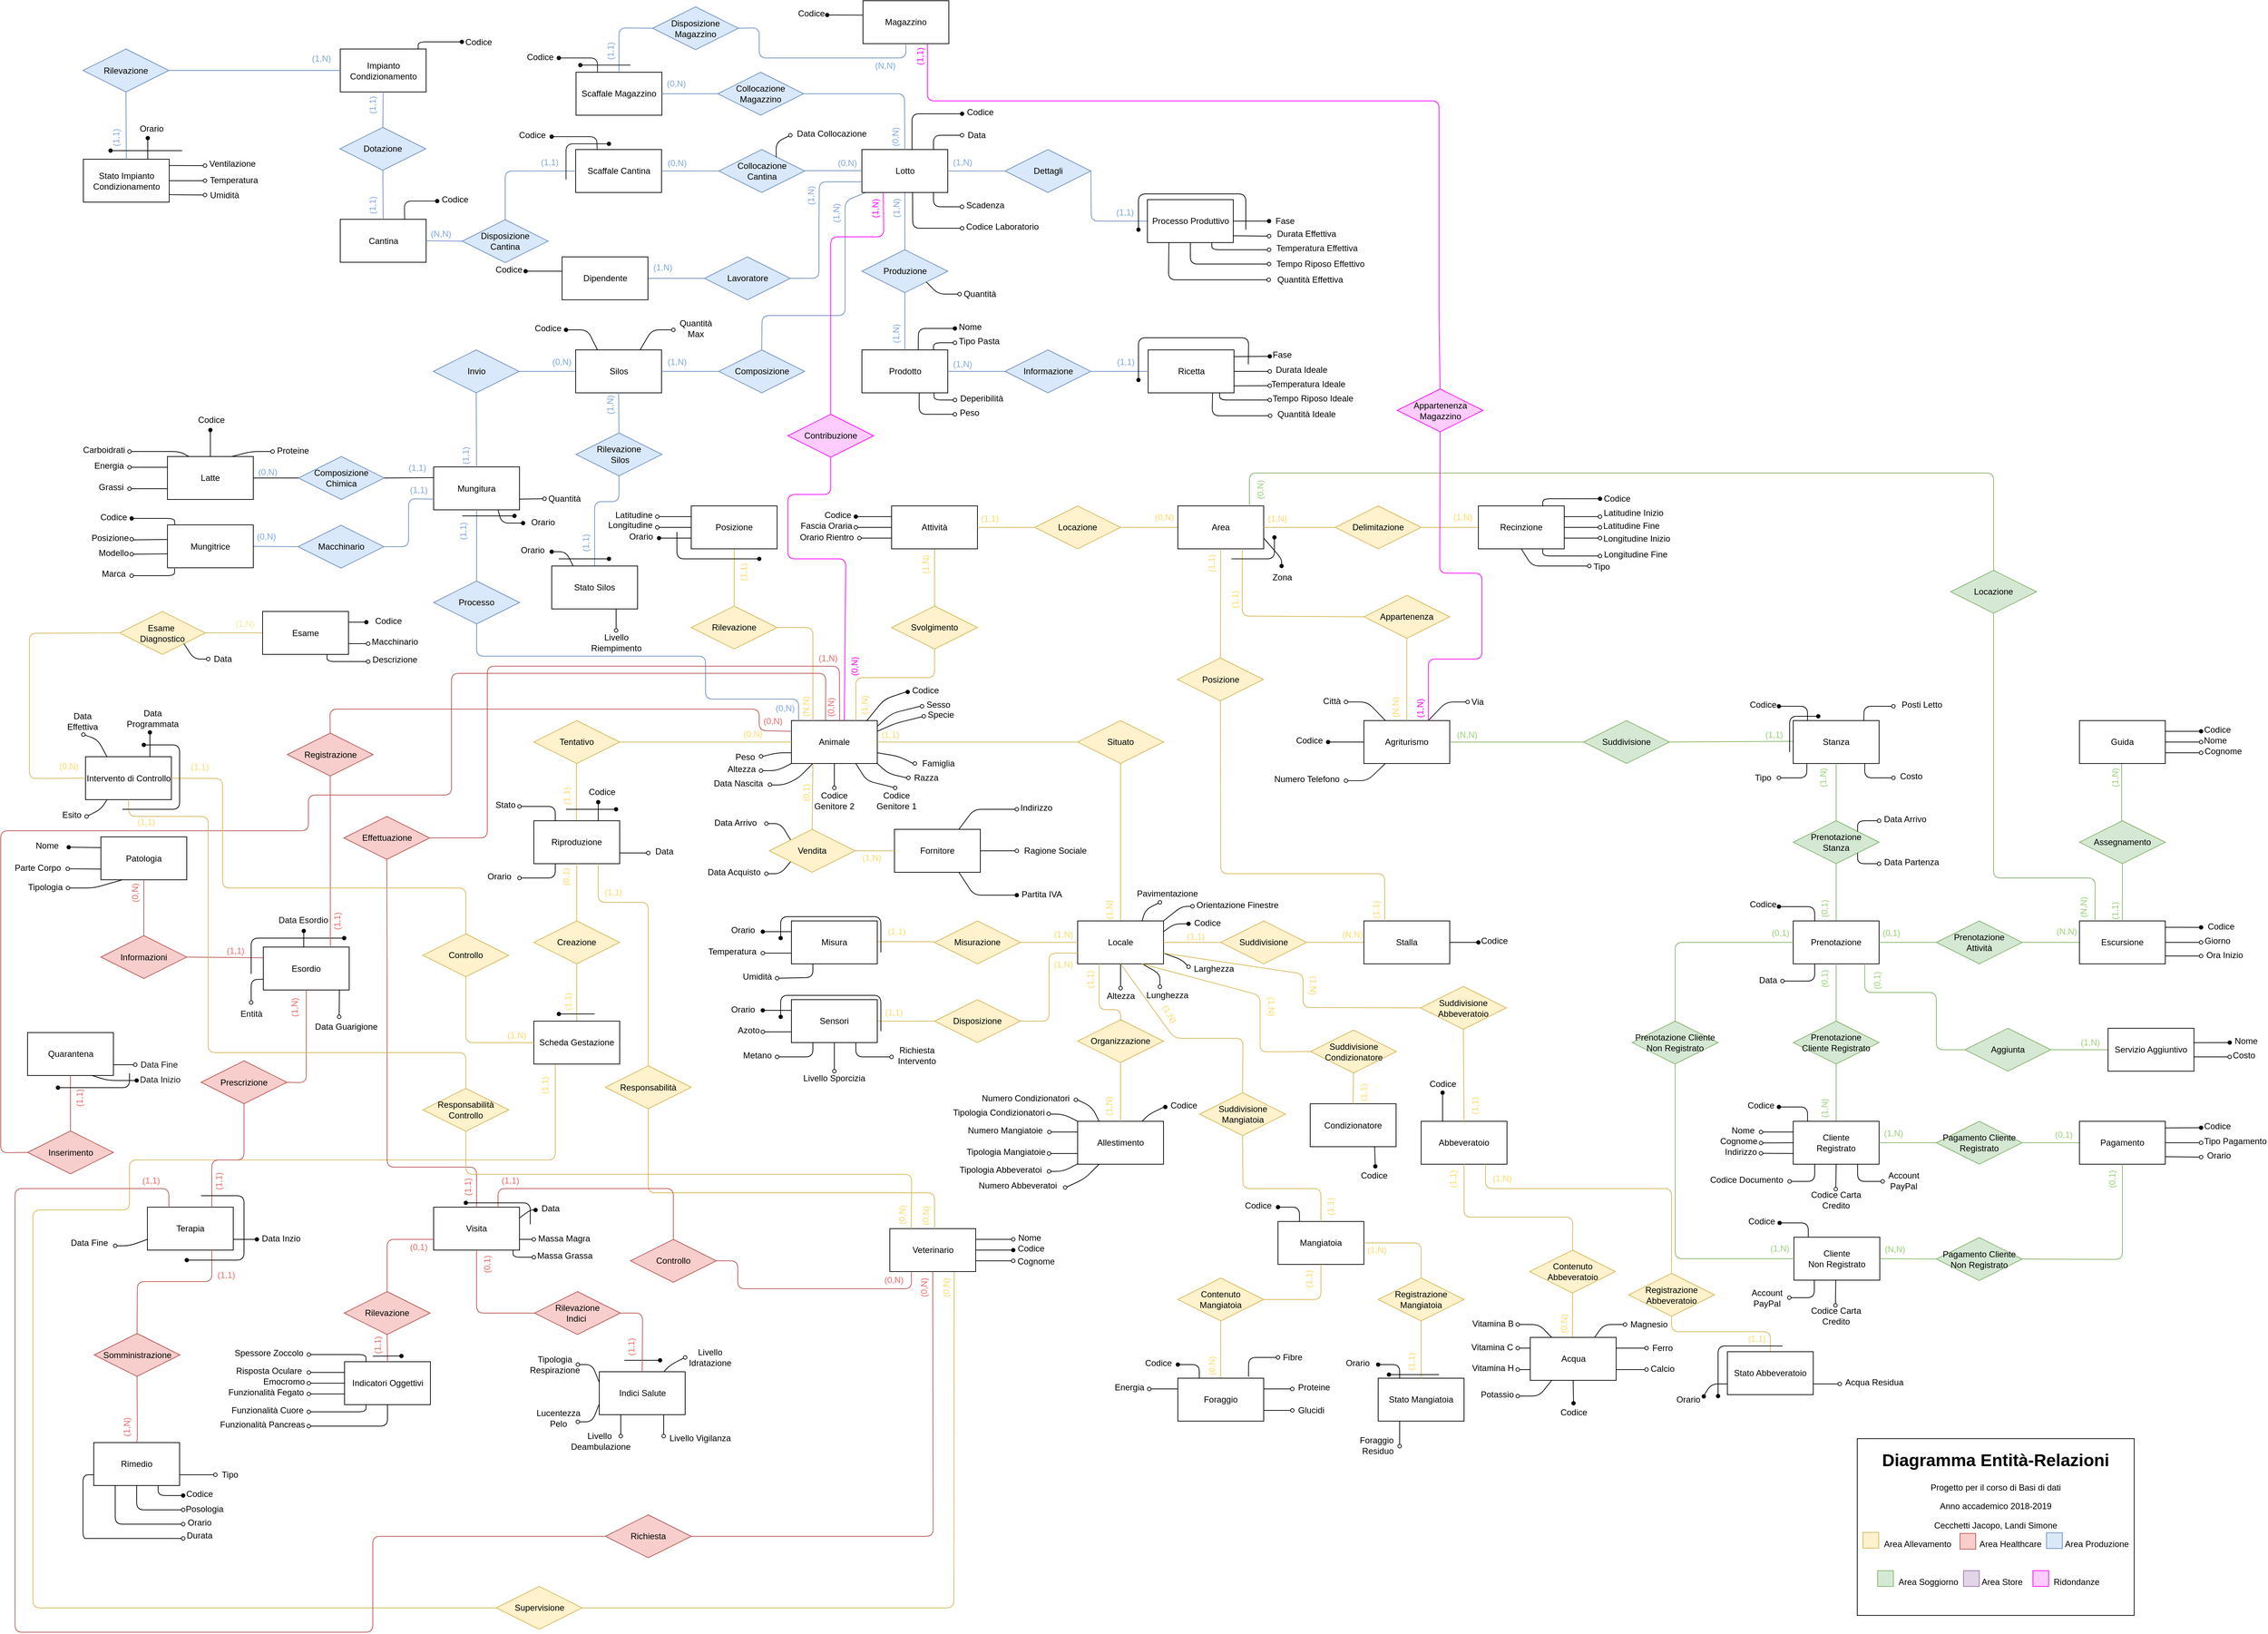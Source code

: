 <mxfile version="11.3.0" type="device" pages="1"><diagram id="N286xA00aJkE12AmxvrS" name="Page-1"><mxGraphModel dx="4424" dy="3132" grid="1" gridSize="10" guides="1" tooltips="1" connect="1" arrows="1" fold="1" page="1" pageScale="1" pageWidth="3300" pageHeight="2339" math="0" shadow="0"><root><mxCell id="0"/><mxCell id="1" parent="0"/><mxCell id="lZLJIxHPjuC8n5wMZLHl-68" value="" style="endArrow=none;html=1;shadow=0;entryX=0.25;entryY=1;entryDx=0;entryDy=0;exitX=0.75;exitY=1;exitDx=0;exitDy=0;fillColor=#fff2cc;strokeColor=#d6b656;" parent="1" source="lcgIWPVXvWlQj9wDEpkj-226" target="Yu1iAKXQhkWqBQkgz5I7-86" edge="1"><mxGeometry width="50" height="50" relative="1" as="geometry"><mxPoint x="605" y="1566" as="sourcePoint"/><mxPoint x="655" y="1516" as="targetPoint"/><Array as="points"><mxPoint x="1352" y="2266"/><mxPoint x="65" y="2266"/><mxPoint x="65" y="1710"/><mxPoint x="200" y="1710"/><mxPoint x="200" y="1640"/><mxPoint x="635" y="1640"/><mxPoint x="795" y="1640"/></Array></mxGeometry></mxCell><mxCell id="lcgIWPVXvWlQj9wDEpkj-109" value="&lt;font style=&quot;font-size: 12px&quot;&gt;Codice&lt;/font&gt;" style="text;html=1;strokeColor=none;fillColor=none;align=center;verticalAlign=middle;whiteSpace=wrap;rounded=0;" parent="1" vertex="1"><mxGeometry x="1650.5" y="1553.5" width="45" height="20" as="geometry"/></mxCell><mxCell id="lcgIWPVXvWlQj9wDEpkj-25" value="&lt;font style=&quot;font-size: 12px&quot;&gt;Sesso&lt;/font&gt;" style="text;html=1;strokeColor=none;fillColor=none;align=center;verticalAlign=middle;whiteSpace=wrap;rounded=0;" parent="1" vertex="1"><mxGeometry x="1307.5" y="994" width="45" height="20" as="geometry"/></mxCell><mxCell id="lcgIWPVXvWlQj9wDEpkj-40" value="&lt;font style=&quot;font-size: 12px&quot;&gt;Peso&lt;/font&gt;" style="text;html=1;strokeColor=none;fillColor=none;align=center;verticalAlign=middle;whiteSpace=wrap;rounded=0;" parent="1" vertex="1"><mxGeometry x="1038" y="1067" width="45" height="20" as="geometry"/></mxCell><mxCell id="Yu1iAKXQhkWqBQkgz5I7-1" value="Animale&lt;br&gt;" style="rounded=0;whiteSpace=wrap;html=1;" parent="1" vertex="1"><mxGeometry x="1125" y="1026" width="120" height="60" as="geometry"/></mxCell><mxCell id="Yu1iAKXQhkWqBQkgz5I7-13" value="" style="endArrow=none;html=1;exitX=1;exitY=0.5;exitDx=0;exitDy=0;fillColor=#fff2cc;strokeColor=#d6b656;entryX=0;entryY=0.5;entryDx=0;entryDy=0;" parent="1" source="Yu1iAKXQhkWqBQkgz5I7-1" target="Yu1iAKXQhkWqBQkgz5I7-25" edge="1"><mxGeometry width="50" height="50" relative="1" as="geometry"><mxPoint x="1245" y="1086" as="sourcePoint"/><mxPoint x="1325" y="1056" as="targetPoint"/></mxGeometry></mxCell><mxCell id="Yu1iAKXQhkWqBQkgz5I7-25" value="Situato" style="rhombus;whiteSpace=wrap;html=1;fillColor=#fff2cc;strokeColor=#d6b656;" parent="1" vertex="1"><mxGeometry x="1525" y="1026" width="120" height="60" as="geometry"/></mxCell><mxCell id="Yu1iAKXQhkWqBQkgz5I7-26" value="" style="endArrow=none;html=1;entryX=0.5;entryY=1;entryDx=0;entryDy=0;fillColor=#fff2cc;strokeColor=#d6b656;" parent="1" target="Yu1iAKXQhkWqBQkgz5I7-25" edge="1"><mxGeometry width="50" height="50" relative="1" as="geometry"><mxPoint x="1585" y="1306" as="sourcePoint"/><mxPoint x="1585" y="1226" as="targetPoint"/></mxGeometry></mxCell><mxCell id="Yu1iAKXQhkWqBQkgz5I7-27" value="Locale" style="rounded=0;whiteSpace=wrap;html=1;" parent="1" vertex="1"><mxGeometry x="1525" y="1306" width="120" height="60" as="geometry"/></mxCell><mxCell id="Yu1iAKXQhkWqBQkgz5I7-28" value="" style="endArrow=none;html=1;exitX=1;exitY=0.5;exitDx=0;exitDy=0;fillColor=#fff2cc;strokeColor=#d6b656;entryX=0;entryY=0.5;entryDx=0;entryDy=0;" parent="1" source="Yu1iAKXQhkWqBQkgz5I7-27" target="Yu1iAKXQhkWqBQkgz5I7-29" edge="1"><mxGeometry width="50" height="50" relative="1" as="geometry"><mxPoint x="1705" y="1366" as="sourcePoint"/><mxPoint x="1725" y="1340" as="targetPoint"/></mxGeometry></mxCell><mxCell id="Yu1iAKXQhkWqBQkgz5I7-29" value="Suddivisione" style="rhombus;whiteSpace=wrap;html=1;strokeColor=#d6b656;fillColor=#fff2cc;" parent="1" vertex="1"><mxGeometry x="1725" y="1306" width="120" height="60" as="geometry"/></mxCell><mxCell id="Yu1iAKXQhkWqBQkgz5I7-30" value="" style="endArrow=none;html=1;exitX=1;exitY=0.5;exitDx=0;exitDy=0;fillColor=#fff2cc;strokeColor=#d6b656;entryX=0;entryY=0.5;entryDx=0;entryDy=0;" parent="1" source="Yu1iAKXQhkWqBQkgz5I7-29" target="Yu1iAKXQhkWqBQkgz5I7-32" edge="1"><mxGeometry width="50" height="50" relative="1" as="geometry"><mxPoint x="1885" y="1376" as="sourcePoint"/><mxPoint x="1925" y="1340" as="targetPoint"/></mxGeometry></mxCell><mxCell id="Yu1iAKXQhkWqBQkgz5I7-32" value="Stalla" style="rounded=0;whiteSpace=wrap;html=1;" parent="1" vertex="1"><mxGeometry x="1925" y="1306" width="120" height="60" as="geometry"/></mxCell><mxCell id="Yu1iAKXQhkWqBQkgz5I7-36" value="Agriturismo" style="rounded=0;whiteSpace=wrap;html=1;" parent="1" vertex="1"><mxGeometry x="1925" y="1026" width="120" height="60" as="geometry"/></mxCell><mxCell id="Yu1iAKXQhkWqBQkgz5I7-47" value="" style="endArrow=none;html=1;exitX=0;exitY=0.75;exitDx=0;exitDy=0;fillColor=#fff2cc;strokeColor=#d6b656;" parent="1" source="Yu1iAKXQhkWqBQkgz5I7-27" edge="1"><mxGeometry width="50" height="50" relative="1" as="geometry"><mxPoint x="1525" y="1345" as="sourcePoint"/><mxPoint x="1445" y="1446" as="targetPoint"/><Array as="points"><mxPoint x="1485" y="1351"/><mxPoint x="1485" y="1446"/></Array></mxGeometry></mxCell><mxCell id="Yu1iAKXQhkWqBQkgz5I7-48" value="Disposizione" style="rhombus;whiteSpace=wrap;html=1;strokeColor=#d6b656;fillColor=#fff2cc;" parent="1" vertex="1"><mxGeometry x="1325" y="1416" width="120" height="60" as="geometry"/></mxCell><mxCell id="Yu1iAKXQhkWqBQkgz5I7-49" value="Misurazione" style="rhombus;whiteSpace=wrap;html=1;strokeColor=#d6b656;fillColor=#fff2cc;" parent="1" vertex="1"><mxGeometry x="1325" y="1306" width="120" height="60" as="geometry"/></mxCell><mxCell id="Yu1iAKXQhkWqBQkgz5I7-50" value="" style="endArrow=none;html=1;exitX=0;exitY=0.5;exitDx=0;exitDy=0;fillColor=#fff2cc;strokeColor=#d6b656;entryX=1;entryY=0.5;entryDx=0;entryDy=0;" parent="1" source="Yu1iAKXQhkWqBQkgz5I7-48" target="Yu1iAKXQhkWqBQkgz5I7-53" edge="1"><mxGeometry width="50" height="50" relative="1" as="geometry"><mxPoint x="1285" y="1426" as="sourcePoint"/><mxPoint x="1245" y="1386" as="targetPoint"/></mxGeometry></mxCell><mxCell id="Yu1iAKXQhkWqBQkgz5I7-51" value="" style="endArrow=none;html=1;exitX=0;exitY=0.5;exitDx=0;exitDy=0;fillColor=#fff2cc;strokeColor=#d6b656;" parent="1" edge="1"><mxGeometry width="50" height="50" relative="1" as="geometry"><mxPoint x="1325" y="1335" as="sourcePoint"/><mxPoint x="1245" y="1335" as="targetPoint"/></mxGeometry></mxCell><mxCell id="Yu1iAKXQhkWqBQkgz5I7-52" value="Misura" style="rounded=0;whiteSpace=wrap;html=1;" parent="1" vertex="1"><mxGeometry x="1125" y="1306" width="120" height="60" as="geometry"/></mxCell><mxCell id="Yu1iAKXQhkWqBQkgz5I7-53" value="Sensori" style="rounded=0;whiteSpace=wrap;html=1;" parent="1" vertex="1"><mxGeometry x="1125" y="1416" width="120" height="60" as="geometry"/></mxCell><mxCell id="Yu1iAKXQhkWqBQkgz5I7-54" value="Organizzazione" style="rhombus;whiteSpace=wrap;html=1;strokeColor=#d6b656;fillColor=#fff2cc;" parent="1" vertex="1"><mxGeometry x="1525" y="1444" width="120" height="60" as="geometry"/></mxCell><mxCell id="Yu1iAKXQhkWqBQkgz5I7-56" value="" style="endArrow=none;html=1;entryX=0.5;entryY=1;entryDx=0;entryDy=0;fillColor=#fff2cc;strokeColor=#d6b656;exitX=0.25;exitY=1;exitDx=0;exitDy=0;" parent="1" source="Yu1iAKXQhkWqBQkgz5I7-27" edge="1"><mxGeometry width="50" height="50" relative="1" as="geometry"><mxPoint x="1585" y="1446" as="sourcePoint"/><mxPoint x="1585" y="1446" as="targetPoint"/><Array as="points"><mxPoint x="1555" y="1430"/><mxPoint x="1585" y="1430"/></Array></mxGeometry></mxCell><mxCell id="Yu1iAKXQhkWqBQkgz5I7-58" value="Allestimento" style="rounded=0;whiteSpace=wrap;html=1;" parent="1" vertex="1"><mxGeometry x="1525" y="1586" width="120" height="60" as="geometry"/></mxCell><mxCell id="Yu1iAKXQhkWqBQkgz5I7-62" value="Condizionatore" style="rounded=0;whiteSpace=wrap;html=1;" parent="1" vertex="1"><mxGeometry x="1850" y="1561.5" width="120" height="60" as="geometry"/></mxCell><mxCell id="Yu1iAKXQhkWqBQkgz5I7-64" value="Abbeveratoio" style="rounded=0;whiteSpace=wrap;html=1;" parent="1" vertex="1"><mxGeometry x="2005" y="1586" width="120" height="60" as="geometry"/></mxCell><mxCell id="Yu1iAKXQhkWqBQkgz5I7-66" value="Mangiatoia" style="rounded=0;whiteSpace=wrap;html=1;" parent="1" vertex="1"><mxGeometry x="1805" y="1726" width="120" height="60" as="geometry"/></mxCell><mxCell id="Yu1iAKXQhkWqBQkgz5I7-67" value="" style="endArrow=none;html=1;entryX=1;entryY=0.5;entryDx=0;entryDy=0;fillColor=#fff2cc;strokeColor=#d6b656;" parent="1" target="Yu1iAKXQhkWqBQkgz5I7-66" edge="1"><mxGeometry width="50" height="50" relative="1" as="geometry"><mxPoint x="2005" y="1806" as="sourcePoint"/><mxPoint x="1995" y="1746" as="targetPoint"/><Array as="points"><mxPoint x="2005" y="1756"/></Array></mxGeometry></mxCell><mxCell id="Yu1iAKXQhkWqBQkgz5I7-68" value="Registrazione&lt;br&gt;Mangiatoia" style="rhombus;whiteSpace=wrap;html=1;strokeColor=#d6b656;fillColor=#fff2cc;" parent="1" vertex="1"><mxGeometry x="1945" y="1805" width="120" height="60" as="geometry"/></mxCell><mxCell id="Yu1iAKXQhkWqBQkgz5I7-69" value="Stato Mangiatoia" style="rounded=0;whiteSpace=wrap;html=1;" parent="1" vertex="1"><mxGeometry x="1945" y="1945" width="120" height="60" as="geometry"/></mxCell><mxCell id="Yu1iAKXQhkWqBQkgz5I7-70" value="" style="endArrow=none;html=1;entryX=0.5;entryY=1;entryDx=0;entryDy=0;fillColor=#fff2cc;strokeColor=#d6b656;" parent="1" edge="1"><mxGeometry width="50" height="50" relative="1" as="geometry"><mxPoint x="2005" y="1945" as="sourcePoint"/><mxPoint x="2005" y="1865" as="targetPoint"/></mxGeometry></mxCell><mxCell id="Yu1iAKXQhkWqBQkgz5I7-71" value="" style="endArrow=none;html=1;entryX=0.5;entryY=1;entryDx=0;entryDy=0;fillColor=#fff2cc;strokeColor=#d6b656;exitX=1;exitY=0.5;exitDx=0;exitDy=0;" parent="1" source="Yu1iAKXQhkWqBQkgz5I7-72" target="Yu1iAKXQhkWqBQkgz5I7-66" edge="1"><mxGeometry width="50" height="50" relative="1" as="geometry"><mxPoint x="1725" y="1806" as="sourcePoint"/><mxPoint x="1655" y="1755" as="targetPoint"/><Array as="points"><mxPoint x="1865" y="1835"/></Array></mxGeometry></mxCell><mxCell id="Yu1iAKXQhkWqBQkgz5I7-72" value="Contenuto&lt;br&gt;Mangiatoia" style="rhombus;whiteSpace=wrap;html=1;strokeColor=#d6b656;fillColor=#fff2cc;" parent="1" vertex="1"><mxGeometry x="1665" y="1805" width="120" height="60" as="geometry"/></mxCell><mxCell id="Yu1iAKXQhkWqBQkgz5I7-73" value="" style="endArrow=none;html=1;entryX=0.5;entryY=1;entryDx=0;entryDy=0;fillColor=#fff2cc;strokeColor=#d6b656;" parent="1" source="Yu1iAKXQhkWqBQkgz5I7-72" edge="1"><mxGeometry width="50" height="50" relative="1" as="geometry"><mxPoint x="1725" y="1945" as="sourcePoint"/><mxPoint x="1725" y="1945" as="targetPoint"/></mxGeometry></mxCell><mxCell id="Yu1iAKXQhkWqBQkgz5I7-74" value="Foraggio" style="rounded=0;whiteSpace=wrap;html=1;" parent="1" vertex="1"><mxGeometry x="1665" y="1945" width="120" height="60" as="geometry"/></mxCell><mxCell id="Yu1iAKXQhkWqBQkgz5I7-79" value="" style="endArrow=none;html=1;entryX=0;entryY=0.5;entryDx=0;entryDy=0;fillColor=#fff2cc;strokeColor=#d6b656;" parent="1" target="Yu1iAKXQhkWqBQkgz5I7-1" edge="1"><mxGeometry width="50" height="50" relative="1" as="geometry"><mxPoint x="885" y="1056" as="sourcePoint"/><mxPoint x="1075" y="1026" as="targetPoint"/></mxGeometry></mxCell><mxCell id="Yu1iAKXQhkWqBQkgz5I7-80" value="Tentativo" style="rhombus;whiteSpace=wrap;html=1;strokeColor=#d6b656;fillColor=#fff2cc;" parent="1" vertex="1"><mxGeometry x="765" y="1026" width="120" height="60" as="geometry"/></mxCell><mxCell id="Yu1iAKXQhkWqBQkgz5I7-81" value="" style="endArrow=none;html=1;entryX=0.5;entryY=1;entryDx=0;entryDy=0;fillColor=#fff2cc;strokeColor=#d6b656;" parent="1" edge="1"><mxGeometry width="50" height="50" relative="1" as="geometry"><mxPoint x="824.5" y="1166" as="sourcePoint"/><mxPoint x="824.5" y="1086" as="targetPoint"/></mxGeometry></mxCell><mxCell id="Yu1iAKXQhkWqBQkgz5I7-82" value="Riproduzione" style="rounded=0;whiteSpace=wrap;html=1;" parent="1" vertex="1"><mxGeometry x="765" y="1166" width="120" height="60" as="geometry"/></mxCell><mxCell id="Yu1iAKXQhkWqBQkgz5I7-84" value="Creazione" style="rhombus;whiteSpace=wrap;html=1;strokeColor=#d6b656;fillColor=#fff2cc;" parent="1" vertex="1"><mxGeometry x="765" y="1306" width="120" height="60" as="geometry"/></mxCell><mxCell id="Yu1iAKXQhkWqBQkgz5I7-85" value="" style="endArrow=none;html=1;entryX=0.5;entryY=1;entryDx=0;entryDy=0;fillColor=#fff2cc;strokeColor=#d6b656;" parent="1" edge="1"><mxGeometry width="50" height="50" relative="1" as="geometry"><mxPoint x="825" y="1446" as="sourcePoint"/><mxPoint x="825" y="1366" as="targetPoint"/></mxGeometry></mxCell><mxCell id="Yu1iAKXQhkWqBQkgz5I7-86" value="Scheda Gestazione" style="rounded=0;whiteSpace=wrap;html=1;" parent="1" vertex="1"><mxGeometry x="765" y="1446" width="120" height="60" as="geometry"/></mxCell><mxCell id="Yu1iAKXQhkWqBQkgz5I7-92" value="" style="endArrow=none;html=1;fillColor=#fff2cc;strokeColor=#d6b656;" parent="1" edge="1"><mxGeometry width="50" height="50" relative="1" as="geometry"><mxPoint x="1215" y="1026" as="sourcePoint"/><mxPoint x="1325" y="926" as="targetPoint"/><Array as="points"><mxPoint x="1215" y="966"/><mxPoint x="1325" y="966"/></Array></mxGeometry></mxCell><mxCell id="Yu1iAKXQhkWqBQkgz5I7-93" value="" style="endArrow=none;html=1;exitX=0.25;exitY=0;exitDx=0;exitDy=0;fillColor=#fff2cc;strokeColor=#d6b656;entryX=1;entryY=0.5;entryDx=0;entryDy=0;" parent="1" source="Yu1iAKXQhkWqBQkgz5I7-1" target="Yu1iAKXQhkWqBQkgz5I7-95" edge="1"><mxGeometry width="50" height="50" relative="1" as="geometry"><mxPoint x="1155" y="1026" as="sourcePoint"/><mxPoint x="1045" y="926" as="targetPoint"/><Array as="points"><mxPoint x="1155" y="966"/><mxPoint x="1155" y="896"/></Array></mxGeometry></mxCell><mxCell id="Yu1iAKXQhkWqBQkgz5I7-94" value="Svolgimento" style="rhombus;whiteSpace=wrap;html=1;strokeColor=#d6b656;fillColor=#fff2cc;" parent="1" vertex="1"><mxGeometry x="1265" y="866" width="120" height="60" as="geometry"/></mxCell><mxCell id="Yu1iAKXQhkWqBQkgz5I7-95" value="Rilevazione" style="rhombus;whiteSpace=wrap;html=1;strokeColor=#d6b656;fillColor=#fff2cc;" parent="1" vertex="1"><mxGeometry x="985" y="866" width="120" height="60" as="geometry"/></mxCell><mxCell id="Yu1iAKXQhkWqBQkgz5I7-96" value="" style="endArrow=none;html=1;entryX=0.5;entryY=1;entryDx=0;entryDy=0;fillColor=#fff2cc;strokeColor=#d6b656;" parent="1" edge="1"><mxGeometry width="50" height="50" relative="1" as="geometry"><mxPoint x="1325" y="866" as="sourcePoint"/><mxPoint x="1325" y="786" as="targetPoint"/></mxGeometry></mxCell><mxCell id="Yu1iAKXQhkWqBQkgz5I7-97" value="" style="endArrow=none;html=1;entryX=0.5;entryY=1;entryDx=0;entryDy=0;fillColor=#fff2cc;strokeColor=#d6b656;" parent="1" edge="1"><mxGeometry width="50" height="50" relative="1" as="geometry"><mxPoint x="1045" y="866" as="sourcePoint"/><mxPoint x="1045" y="786" as="targetPoint"/></mxGeometry></mxCell><mxCell id="Yu1iAKXQhkWqBQkgz5I7-98" value="Posizione" style="rounded=0;whiteSpace=wrap;html=1;" parent="1" vertex="1"><mxGeometry x="985" y="726" width="120" height="60" as="geometry"/></mxCell><mxCell id="Yu1iAKXQhkWqBQkgz5I7-99" value="Attività" style="rounded=0;whiteSpace=wrap;html=1;" parent="1" vertex="1"><mxGeometry x="1265" y="726" width="120" height="60" as="geometry"/></mxCell><mxCell id="Yu1iAKXQhkWqBQkgz5I7-100" value="" style="endArrow=none;html=1;entryX=1;entryY=0.5;entryDx=0;entryDy=0;fillColor=#fff2cc;strokeColor=#d6b656;" parent="1" target="Yu1iAKXQhkWqBQkgz5I7-99" edge="1"><mxGeometry width="50" height="50" relative="1" as="geometry"><mxPoint x="1465" y="756" as="sourcePoint"/><mxPoint x="1445" y="726" as="targetPoint"/></mxGeometry></mxCell><mxCell id="Yu1iAKXQhkWqBQkgz5I7-101" value="Locazione" style="rhombus;whiteSpace=wrap;html=1;strokeColor=#d6b656;fillColor=#fff2cc;" parent="1" vertex="1"><mxGeometry x="1465" y="726" width="120" height="60" as="geometry"/></mxCell><mxCell id="Yu1iAKXQhkWqBQkgz5I7-102" value="" style="endArrow=none;html=1;entryX=0.5;entryY=1;entryDx=0;entryDy=0;fillColor=#fff2cc;strokeColor=#d6b656;" parent="1" edge="1"><mxGeometry width="50" height="50" relative="1" as="geometry"><mxPoint x="1665" y="756" as="sourcePoint"/><mxPoint x="1585" y="756" as="targetPoint"/></mxGeometry></mxCell><mxCell id="Yu1iAKXQhkWqBQkgz5I7-103" value="Area" style="rounded=0;whiteSpace=wrap;html=1;" parent="1" vertex="1"><mxGeometry x="1665" y="726" width="120" height="60" as="geometry"/></mxCell><mxCell id="Yu1iAKXQhkWqBQkgz5I7-107" value="" style="endArrow=none;html=1;exitX=1;exitY=0.5;exitDx=0;exitDy=0;fillColor=#fff2cc;strokeColor=#d6b656;" parent="1" source="Yu1iAKXQhkWqBQkgz5I7-103" edge="1"><mxGeometry width="50" height="50" relative="1" as="geometry"><mxPoint x="1805" y="796" as="sourcePoint"/><mxPoint x="1885" y="756" as="targetPoint"/></mxGeometry></mxCell><mxCell id="Yu1iAKXQhkWqBQkgz5I7-110" value="Delimitazione" style="rhombus;whiteSpace=wrap;html=1;strokeColor=#d6b656;fillColor=#fff2cc;" parent="1" vertex="1"><mxGeometry x="1885" y="726" width="120" height="60" as="geometry"/></mxCell><mxCell id="Yu1iAKXQhkWqBQkgz5I7-111" value="" style="endArrow=none;html=1;entryX=1;entryY=0.5;entryDx=0;entryDy=0;fillColor=#fff2cc;strokeColor=#d6b656;" parent="1" target="Yu1iAKXQhkWqBQkgz5I7-110" edge="1"><mxGeometry width="50" height="50" relative="1" as="geometry"><mxPoint x="2085" y="756" as="sourcePoint"/><mxPoint x="2075" y="726" as="targetPoint"/></mxGeometry></mxCell><mxCell id="Yu1iAKXQhkWqBQkgz5I7-112" value="Recinzione" style="rounded=0;whiteSpace=wrap;html=1;" parent="1" vertex="1"><mxGeometry x="2085" y="726" width="120" height="60" as="geometry"/></mxCell><mxCell id="Yu1iAKXQhkWqBQkgz5I7-117" value="Indici Salute" style="rounded=0;whiteSpace=wrap;html=1;" parent="1" vertex="1"><mxGeometry x="856.5" y="1936" width="120" height="60" as="geometry"/></mxCell><mxCell id="Yu1iAKXQhkWqBQkgz5I7-121" value="Visita" style="rounded=0;whiteSpace=wrap;html=1;" parent="1" vertex="1"><mxGeometry x="625" y="1706" width="120" height="60" as="geometry"/></mxCell><mxCell id="Yu1iAKXQhkWqBQkgz5I7-129" value="Terapia" style="rounded=0;whiteSpace=wrap;html=1;" parent="1" vertex="1"><mxGeometry x="225" y="1706" width="120" height="60" as="geometry"/></mxCell><mxCell id="Yu1iAKXQhkWqBQkgz5I7-137" value="" style="endArrow=none;html=1;entryX=0;entryY=0.5;entryDx=0;entryDy=0;fillColor=#fff2cc;strokeColor=#d6b656;" parent="1" target="Yu1iAKXQhkWqBQkgz5I7-27" edge="1"><mxGeometry width="50" height="50" relative="1" as="geometry"><mxPoint x="1445" y="1336" as="sourcePoint"/><mxPoint x="1485" y="1326" as="targetPoint"/></mxGeometry></mxCell><mxCell id="Yu1iAKXQhkWqBQkgz5I7-140" value="Indicatori Oggettivi" style="rounded=0;whiteSpace=wrap;html=1;" parent="1" vertex="1"><mxGeometry x="500.5" y="1922" width="120" height="60" as="geometry"/></mxCell><mxCell id="Yu1iAKXQhkWqBQkgz5I7-156" value="Somministrazione" style="rhombus;whiteSpace=wrap;html=1;strokeColor=#b85450;fillColor=#f8cecc;rotation=0;" parent="1" vertex="1"><mxGeometry x="150.5" y="1882.5" width="120" height="60" as="geometry"/></mxCell><mxCell id="Yu1iAKXQhkWqBQkgz5I7-163" value="Rimedio" style="rounded=0;whiteSpace=wrap;html=1;" parent="1" vertex="1"><mxGeometry x="150" y="2035" width="120" height="60" as="geometry"/></mxCell><mxCell id="Yu1iAKXQhkWqBQkgz5I7-166" value="" style="endArrow=none;html=1;fillColor=#dae8fc;strokeColor=#6c8ebf;entryX=0.5;entryY=1;entryDx=0;entryDy=0;" parent="1" target="O0nkmGHLLN9JGj_FtY85-4" edge="1"><mxGeometry width="50" height="50" relative="1" as="geometry"><mxPoint x="1135" y="1026" as="sourcePoint"/><mxPoint x="685" y="910" as="targetPoint"/><Array as="points"><mxPoint x="1135" y="996"/><mxPoint x="1005" y="996"/><mxPoint x="1005" y="936"/><mxPoint x="845" y="936"/><mxPoint x="685" y="936"/></Array></mxGeometry></mxCell><mxCell id="Yu1iAKXQhkWqBQkgz5I7-169" value="" style="endArrow=none;html=1;fillColor=#dae8fc;strokeColor=#6c8ebf;entryX=1;entryY=0.5;entryDx=0;entryDy=0;exitX=0;exitY=0.5;exitDx=0;exitDy=0;" parent="1" source="O0nkmGHLLN9JGj_FtY85-3" target="Yu1iAKXQhkWqBQkgz5I7-171" edge="1"><mxGeometry width="50" height="50" relative="1" as="geometry"><mxPoint x="410" y="784" as="sourcePoint"/><mxPoint x="545" y="776" as="targetPoint"/></mxGeometry></mxCell><mxCell id="Yu1iAKXQhkWqBQkgz5I7-171" value="Mungitrice" style="rounded=0;whiteSpace=wrap;html=1;" parent="1" vertex="1"><mxGeometry x="253" y="752.5" width="120" height="60" as="geometry"/></mxCell><mxCell id="Yu1iAKXQhkWqBQkgz5I7-173" value="Invio" style="rhombus;whiteSpace=wrap;html=1;strokeColor=#6c8ebf;fillColor=#dae8fc;" parent="1" vertex="1"><mxGeometry x="624.5" y="508" width="120" height="60" as="geometry"/></mxCell><mxCell id="Yu1iAKXQhkWqBQkgz5I7-174" value="" style="endArrow=none;html=1;entryX=0.5;entryY=1;entryDx=0;entryDy=0;fillColor=#dae8fc;strokeColor=#6c8ebf;" parent="1" edge="1"><mxGeometry width="50" height="50" relative="1" as="geometry"><mxPoint x="823.5" y="538" as="sourcePoint"/><mxPoint x="743.5" y="538" as="targetPoint"/></mxGeometry></mxCell><mxCell id="Yu1iAKXQhkWqBQkgz5I7-175" value="Silos" style="rounded=0;whiteSpace=wrap;html=1;" parent="1" vertex="1"><mxGeometry x="823.5" y="508" width="120" height="60" as="geometry"/></mxCell><mxCell id="s7lboc2Nnz2-sfcDgO3q-2" value="" style="endArrow=none;html=1;entryX=0.5;entryY=1;entryDx=0;entryDy=0;fillColor=#dae8fc;strokeColor=#6c8ebf;" parent="1" edge="1"><mxGeometry width="50" height="50" relative="1" as="geometry"><mxPoint x="1023.5" y="538" as="sourcePoint"/><mxPoint x="943.5" y="538" as="targetPoint"/></mxGeometry></mxCell><mxCell id="s7lboc2Nnz2-sfcDgO3q-3" value="Composizione" style="rhombus;whiteSpace=wrap;html=1;fillColor=#dae8fc;strokeColor=#6c8ebf;" parent="1" vertex="1"><mxGeometry x="1023.5" y="508" width="120" height="60" as="geometry"/></mxCell><mxCell id="s7lboc2Nnz2-sfcDgO3q-4" value="" style="endArrow=none;html=1;entryX=0.5;entryY=0;entryDx=0;entryDy=0;fillColor=#dae8fc;strokeColor=#6c8ebf;exitX=0.063;exitY=0.983;exitDx=0;exitDy=0;exitPerimeter=0;" parent="1" source="s7lboc2Nnz2-sfcDgO3q-13" target="s7lboc2Nnz2-sfcDgO3q-3" edge="1"><mxGeometry width="50" height="50" relative="1" as="geometry"><mxPoint x="1224" y="285" as="sourcePoint"/><mxPoint x="1143.5" y="538" as="targetPoint"/><Array as="points"><mxPoint x="1200" y="300"/><mxPoint x="1200" y="330"/><mxPoint x="1200" y="460"/><mxPoint x="1084" y="460"/></Array></mxGeometry></mxCell><mxCell id="s7lboc2Nnz2-sfcDgO3q-5" value="Prodotto" style="rounded=0;whiteSpace=wrap;html=1;" parent="1" vertex="1"><mxGeometry x="1223.5" y="508" width="120" height="60" as="geometry"/></mxCell><mxCell id="s7lboc2Nnz2-sfcDgO3q-6" value="" style="endArrow=none;html=1;entryX=0.5;entryY=1;entryDx=0;entryDy=0;fillColor=#dae8fc;strokeColor=#6c8ebf;" parent="1" edge="1"><mxGeometry width="50" height="50" relative="1" as="geometry"><mxPoint x="1283.5" y="508" as="sourcePoint"/><mxPoint x="1283.5" y="428" as="targetPoint"/></mxGeometry></mxCell><mxCell id="s7lboc2Nnz2-sfcDgO3q-7" value="" style="endArrow=none;html=1;fillColor=#dae8fc;strokeColor=#6c8ebf;" parent="1" edge="1"><mxGeometry width="50" height="50" relative="1" as="geometry"><mxPoint x="1343.5" y="538" as="sourcePoint"/><mxPoint x="1423.5" y="538" as="targetPoint"/></mxGeometry></mxCell><mxCell id="s7lboc2Nnz2-sfcDgO3q-8" value="Informazione" style="rhombus;whiteSpace=wrap;html=1;fillColor=#dae8fc;strokeColor=#6c8ebf;" parent="1" vertex="1"><mxGeometry x="1423.5" y="508" width="120" height="60" as="geometry"/></mxCell><mxCell id="s7lboc2Nnz2-sfcDgO3q-9" value="Ricetta" style="rounded=0;whiteSpace=wrap;html=1;" parent="1" vertex="1"><mxGeometry x="1623.5" y="508" width="120" height="60" as="geometry"/></mxCell><mxCell id="s7lboc2Nnz2-sfcDgO3q-10" value="" style="endArrow=none;html=1;fillColor=#dae8fc;strokeColor=#6c8ebf;" parent="1" edge="1"><mxGeometry width="50" height="50" relative="1" as="geometry"><mxPoint x="1543.5" y="538" as="sourcePoint"/><mxPoint x="1623.5" y="538" as="targetPoint"/></mxGeometry></mxCell><mxCell id="s7lboc2Nnz2-sfcDgO3q-11" value="Produzione" style="rhombus;whiteSpace=wrap;html=1;fillColor=#dae8fc;strokeColor=#6c8ebf;" parent="1" vertex="1"><mxGeometry x="1223.5" y="368" width="120" height="60" as="geometry"/></mxCell><mxCell id="s7lboc2Nnz2-sfcDgO3q-12" value="" style="endArrow=none;html=1;entryX=0.5;entryY=1;entryDx=0;entryDy=0;fillColor=#dae8fc;strokeColor=#6c8ebf;" parent="1" edge="1"><mxGeometry width="50" height="50" relative="1" as="geometry"><mxPoint x="1283.5" y="368" as="sourcePoint"/><mxPoint x="1283.5" y="288" as="targetPoint"/></mxGeometry></mxCell><mxCell id="s7lboc2Nnz2-sfcDgO3q-13" value="Lotto" style="rounded=0;whiteSpace=wrap;html=1;" parent="1" vertex="1"><mxGeometry x="1223.5" y="228" width="120" height="60" as="geometry"/></mxCell><mxCell id="s7lboc2Nnz2-sfcDgO3q-14" value="" style="endArrow=none;html=1;fillColor=#dae8fc;strokeColor=#6c8ebf;" parent="1" edge="1"><mxGeometry width="50" height="50" relative="1" as="geometry"><mxPoint x="1343.5" y="258" as="sourcePoint"/><mxPoint x="1423.5" y="258" as="targetPoint"/></mxGeometry></mxCell><mxCell id="s7lboc2Nnz2-sfcDgO3q-15" value="Dettagli" style="rhombus;whiteSpace=wrap;html=1;fillColor=#dae8fc;strokeColor=#6c8ebf;" parent="1" vertex="1"><mxGeometry x="1423.5" y="228" width="120" height="60" as="geometry"/></mxCell><mxCell id="s7lboc2Nnz2-sfcDgO3q-16" value="" style="endArrow=none;html=1;fillColor=#dae8fc;strokeColor=#6c8ebf;entryX=0;entryY=0.5;entryDx=0;entryDy=0;" parent="1" target="s7lboc2Nnz2-sfcDgO3q-17" edge="1"><mxGeometry width="50" height="50" relative="1" as="geometry"><mxPoint x="1543.5" y="258" as="sourcePoint"/><mxPoint x="1623.5" y="258" as="targetPoint"/><Array as="points"><mxPoint x="1544" y="328"/></Array></mxGeometry></mxCell><mxCell id="s7lboc2Nnz2-sfcDgO3q-17" value="Processo Produttivo" style="rounded=0;whiteSpace=wrap;html=1;" parent="1" vertex="1"><mxGeometry x="1622.5" y="298" width="120" height="60" as="geometry"/></mxCell><mxCell id="s7lboc2Nnz2-sfcDgO3q-18" value="" style="endArrow=none;html=1;entryX=1;entryY=0.5;entryDx=0;entryDy=0;fillColor=#dae8fc;strokeColor=#6c8ebf;" parent="1" target="s7lboc2Nnz2-sfcDgO3q-24" edge="1"><mxGeometry width="50" height="50" relative="1" as="geometry"><mxPoint x="1283.5" y="228" as="sourcePoint"/><mxPoint x="1283.5" y="148" as="targetPoint"/><Array as="points"><mxPoint x="1283" y="150"/></Array></mxGeometry></mxCell><mxCell id="s7lboc2Nnz2-sfcDgO3q-19" value="" style="endArrow=none;html=1;fillColor=#dae8fc;strokeColor=#6c8ebf;" parent="1" edge="1"><mxGeometry width="50" height="50" relative="1" as="geometry"><mxPoint x="1223.5" y="257.5" as="sourcePoint"/><mxPoint x="1143.5" y="257.5" as="targetPoint"/></mxGeometry></mxCell><mxCell id="s7lboc2Nnz2-sfcDgO3q-20" value="Magazzino" style="rounded=0;whiteSpace=wrap;html=1;" parent="1" vertex="1"><mxGeometry x="1225" y="20" width="120" height="60" as="geometry"/></mxCell><mxCell id="s7lboc2Nnz2-sfcDgO3q-21" value="Scaffale Cantina" style="rounded=0;whiteSpace=wrap;html=1;" parent="1" vertex="1"><mxGeometry x="823.5" y="228" width="120" height="60" as="geometry"/></mxCell><mxCell id="s7lboc2Nnz2-sfcDgO3q-22" value="Collocazione &lt;br&gt;Cantina" style="rhombus;whiteSpace=wrap;html=1;fillColor=#dae8fc;strokeColor=#6c8ebf;" parent="1" vertex="1"><mxGeometry x="1023.5" y="228" width="120" height="60" as="geometry"/></mxCell><mxCell id="s7lboc2Nnz2-sfcDgO3q-23" value="" style="endArrow=none;html=1;fillColor=#dae8fc;strokeColor=#6c8ebf;exitX=0;exitY=0.5;exitDx=0;exitDy=0;" parent="1" source="s7lboc2Nnz2-sfcDgO3q-22" edge="1"><mxGeometry width="50" height="50" relative="1" as="geometry"><mxPoint x="1022.5" y="258" as="sourcePoint"/><mxPoint x="943.5" y="258" as="targetPoint"/></mxGeometry></mxCell><mxCell id="s7lboc2Nnz2-sfcDgO3q-24" value="Collocazione Magazzino" style="rhombus;whiteSpace=wrap;html=1;fillColor=#dae8fc;strokeColor=#6c8ebf;" parent="1" vertex="1"><mxGeometry x="1022" y="120" width="120" height="60" as="geometry"/></mxCell><mxCell id="s7lboc2Nnz2-sfcDgO3q-29" value="Impianto Condizionamento" style="rounded=0;whiteSpace=wrap;html=1;" parent="1" vertex="1"><mxGeometry x="494.5" y="87.5" width="120" height="60" as="geometry"/></mxCell><mxCell id="s7lboc2Nnz2-sfcDgO3q-30" value="" style="endArrow=none;html=1;entryX=0.5;entryY=1;entryDx=0;entryDy=0;fillColor=#d5e8d4;strokeColor=#82b366;exitX=0;exitY=0.5;exitDx=0;exitDy=0;" parent="1" source="s7lboc2Nnz2-sfcDgO3q-31" edge="1"><mxGeometry width="50" height="50" relative="1" as="geometry"><mxPoint x="2365" y="1056" as="sourcePoint"/><mxPoint x="2045" y="1056" as="targetPoint"/></mxGeometry></mxCell><mxCell id="s7lboc2Nnz2-sfcDgO3q-31" value="Suddivisione" style="rhombus;whiteSpace=wrap;html=1;fillColor=#d5e8d4;strokeColor=#82b366;" parent="1" vertex="1"><mxGeometry x="2232" y="1026" width="120" height="60" as="geometry"/></mxCell><mxCell id="s7lboc2Nnz2-sfcDgO3q-32" value="" style="endArrow=none;html=1;fillColor=#d5e8d4;strokeColor=#82b366;exitX=1;exitY=0.5;exitDx=0;exitDy=0;" parent="1" source="s7lboc2Nnz2-sfcDgO3q-31" edge="1"><mxGeometry width="50" height="50" relative="1" as="geometry"><mxPoint x="2445" y="1055" as="sourcePoint"/><mxPoint x="2525" y="1055" as="targetPoint"/></mxGeometry></mxCell><mxCell id="s7lboc2Nnz2-sfcDgO3q-33" value="Stanza" style="rounded=0;whiteSpace=wrap;html=1;" parent="1" vertex="1"><mxGeometry x="2525" y="1026" width="120" height="60" as="geometry"/></mxCell><mxCell id="s7lboc2Nnz2-sfcDgO3q-34" value="" style="endArrow=none;html=1;fillColor=#dae8fc;strokeColor=#6c8ebf;entryX=0;entryY=0.75;entryDx=0;entryDy=0;" parent="1" target="s7lboc2Nnz2-sfcDgO3q-13" edge="1"><mxGeometry width="50" height="50" relative="1" as="geometry"><mxPoint x="1123.5" y="408" as="sourcePoint"/><mxPoint x="1140" y="290" as="targetPoint"/><Array as="points"><mxPoint x="1163.5" y="408"/><mxPoint x="1163.5" y="328"/><mxPoint x="1164" y="273"/></Array></mxGeometry></mxCell><mxCell id="s7lboc2Nnz2-sfcDgO3q-35" value="Lavoratore" style="rhombus;whiteSpace=wrap;html=1;fillColor=#dae8fc;strokeColor=#6c8ebf;" parent="1" vertex="1"><mxGeometry x="1003.5" y="378" width="120" height="60" as="geometry"/></mxCell><mxCell id="s7lboc2Nnz2-sfcDgO3q-36" value="" style="endArrow=none;html=1;fillColor=#dae8fc;strokeColor=#6c8ebf;" parent="1" edge="1"><mxGeometry width="50" height="50" relative="1" as="geometry"><mxPoint x="1003.5" y="408" as="sourcePoint"/><mxPoint x="923.5" y="408" as="targetPoint"/></mxGeometry></mxCell><mxCell id="s7lboc2Nnz2-sfcDgO3q-37" value="Dipendente" style="rounded=0;whiteSpace=wrap;html=1;" parent="1" vertex="1"><mxGeometry x="804.5" y="378" width="120" height="60" as="geometry"/></mxCell><mxCell id="s7lboc2Nnz2-sfcDgO3q-38" value="" style="endArrow=none;html=1;fillColor=#d5e8d4;strokeColor=#82b366;" parent="1" edge="1"><mxGeometry width="50" height="50" relative="1" as="geometry"><mxPoint x="2585" y="1086" as="sourcePoint"/><mxPoint x="2585" y="1166" as="targetPoint"/></mxGeometry></mxCell><mxCell id="s7lboc2Nnz2-sfcDgO3q-39" value="Prenotazione &lt;br&gt;Stanza" style="rhombus;whiteSpace=wrap;html=1;fillColor=#d5e8d4;strokeColor=#82b366;" parent="1" vertex="1"><mxGeometry x="2525" y="1166" width="120" height="60" as="geometry"/></mxCell><mxCell id="s7lboc2Nnz2-sfcDgO3q-40" value="" style="endArrow=none;html=1;fillColor=#d5e8d4;strokeColor=#82b366;" parent="1" edge="1"><mxGeometry width="50" height="50" relative="1" as="geometry"><mxPoint x="2585" y="1226" as="sourcePoint"/><mxPoint x="2585" y="1306" as="targetPoint"/></mxGeometry></mxCell><mxCell id="s7lboc2Nnz2-sfcDgO3q-41" value="Prenotazione" style="rounded=0;whiteSpace=wrap;html=1;" parent="1" vertex="1"><mxGeometry x="2525" y="1306" width="120" height="60" as="geometry"/></mxCell><mxCell id="s7lboc2Nnz2-sfcDgO3q-42" value="" style="endArrow=none;html=1;fillColor=#d5e8d4;strokeColor=#82b366;" parent="1" edge="1"><mxGeometry width="50" height="50" relative="1" as="geometry"><mxPoint x="2645" y="1336" as="sourcePoint"/><mxPoint x="2725" y="1336" as="targetPoint"/></mxGeometry></mxCell><mxCell id="s7lboc2Nnz2-sfcDgO3q-43" value="Prenotazione&lt;br&gt;Attività" style="rhombus;whiteSpace=wrap;html=1;fillColor=#d5e8d4;strokeColor=#82b366;" parent="1" vertex="1"><mxGeometry x="2725" y="1306" width="120" height="60" as="geometry"/></mxCell><mxCell id="s7lboc2Nnz2-sfcDgO3q-44" value="" style="endArrow=none;html=1;fillColor=#d5e8d4;strokeColor=#82b366;" parent="1" edge="1"><mxGeometry width="50" height="50" relative="1" as="geometry"><mxPoint x="2845" y="1336" as="sourcePoint"/><mxPoint x="2925" y="1336" as="targetPoint"/></mxGeometry></mxCell><mxCell id="s7lboc2Nnz2-sfcDgO3q-45" value="Escursione" style="rounded=0;whiteSpace=wrap;html=1;" parent="1" vertex="1"><mxGeometry x="2925" y="1306" width="120" height="60" as="geometry"/></mxCell><mxCell id="s7lboc2Nnz2-sfcDgO3q-46" value="" style="endArrow=none;html=1;fillColor=#d5e8d4;strokeColor=#82b366;" parent="1" edge="1"><mxGeometry width="50" height="50" relative="1" as="geometry"><mxPoint x="2985" y="1226" as="sourcePoint"/><mxPoint x="2985" y="1306" as="targetPoint"/></mxGeometry></mxCell><mxCell id="s7lboc2Nnz2-sfcDgO3q-47" value="Assegnamento" style="rhombus;whiteSpace=wrap;html=1;fillColor=#d5e8d4;strokeColor=#82b366;" parent="1" vertex="1"><mxGeometry x="2925" y="1166" width="120" height="60" as="geometry"/></mxCell><mxCell id="s7lboc2Nnz2-sfcDgO3q-48" value="" style="endArrow=none;html=1;fillColor=#d5e8d4;strokeColor=#82b366;" parent="1" edge="1"><mxGeometry width="50" height="50" relative="1" as="geometry"><mxPoint x="2984" y="1086" as="sourcePoint"/><mxPoint x="2984" y="1166" as="targetPoint"/></mxGeometry></mxCell><mxCell id="s7lboc2Nnz2-sfcDgO3q-49" value="Guida" style="rounded=0;whiteSpace=wrap;html=1;" parent="1" vertex="1"><mxGeometry x="2925" y="1026" width="120" height="60" as="geometry"/></mxCell><mxCell id="s7lboc2Nnz2-sfcDgO3q-50" value="" style="endArrow=none;html=1;fillColor=#d5e8d4;strokeColor=#82b366;" parent="1" edge="1"><mxGeometry width="50" height="50" relative="1" as="geometry"><mxPoint x="2805" y="726" as="sourcePoint"/><mxPoint x="1765" y="726" as="targetPoint"/><Array as="points"><mxPoint x="2805" y="680"/><mxPoint x="1765" y="680"/></Array></mxGeometry></mxCell><mxCell id="s7lboc2Nnz2-sfcDgO3q-52" value="" style="endArrow=none;html=1;fillColor=#d5e8d4;strokeColor=#82b366;entryX=0.181;entryY=-0.003;entryDx=0;entryDy=0;entryPerimeter=0;" parent="1" source="s7lboc2Nnz2-sfcDgO3q-51" target="s7lboc2Nnz2-sfcDgO3q-45" edge="1"><mxGeometry width="50" height="50" relative="1" as="geometry"><mxPoint x="2805" y="786" as="sourcePoint"/><mxPoint x="2945" y="1246" as="targetPoint"/><Array as="points"><mxPoint x="2805" y="1246"/><mxPoint x="2947" y="1246"/></Array></mxGeometry></mxCell><mxCell id="s7lboc2Nnz2-sfcDgO3q-51" value="Locazione" style="rhombus;whiteSpace=wrap;html=1;fillColor=#d5e8d4;strokeColor=#82b366;" parent="1" vertex="1"><mxGeometry x="2745" y="816" width="120" height="60" as="geometry"/></mxCell><mxCell id="s7lboc2Nnz2-sfcDgO3q-53" value="" style="endArrow=none;html=1;fillColor=#d5e8d4;strokeColor=#82b366;entryX=0.5;entryY=0;entryDx=0;entryDy=0;" parent="1" target="s7lboc2Nnz2-sfcDgO3q-51" edge="1"><mxGeometry width="50" height="50" relative="1" as="geometry"><mxPoint x="2805" y="726" as="sourcePoint"/><mxPoint x="2947" y="1307" as="targetPoint"/><Array as="points"/></mxGeometry></mxCell><mxCell id="s7lboc2Nnz2-sfcDgO3q-54" value="" style="endArrow=none;html=1;fillColor=#d5e8d4;strokeColor=#82b366;" parent="1" source="s7lboc2Nnz2-sfcDgO3q-41" edge="1"><mxGeometry width="50" height="50" relative="1" as="geometry"><mxPoint x="2585" y="1366" as="sourcePoint"/><mxPoint x="2585" y="1446" as="targetPoint"/></mxGeometry></mxCell><mxCell id="s7lboc2Nnz2-sfcDgO3q-55" value="Prenotazione &lt;br&gt;Cliente Registrato" style="rhombus;whiteSpace=wrap;html=1;fillColor=#d5e8d4;strokeColor=#82b366;" parent="1" vertex="1"><mxGeometry x="2525" y="1446" width="120" height="60" as="geometry"/></mxCell><mxCell id="s7lboc2Nnz2-sfcDgO3q-56" value="" style="endArrow=none;html=1;fillColor=#d5e8d4;strokeColor=#82b366;" parent="1" edge="1"><mxGeometry width="50" height="50" relative="1" as="geometry"><mxPoint x="2585" y="1506" as="sourcePoint"/><mxPoint x="2585" y="1586" as="targetPoint"/></mxGeometry></mxCell><mxCell id="s7lboc2Nnz2-sfcDgO3q-65" value="" style="endArrow=none;html=1;fillColor=#d5e8d4;strokeColor=#82b366;" parent="1" edge="1"><mxGeometry width="50" height="50" relative="1" as="geometry"><mxPoint x="2725" y="1616" as="sourcePoint"/><mxPoint x="2645" y="1616" as="targetPoint"/></mxGeometry></mxCell><mxCell id="s7lboc2Nnz2-sfcDgO3q-67" value="Pagamento Cliente Registrato" style="rhombus;whiteSpace=wrap;html=1;fillColor=#d5e8d4;strokeColor=#82b366;" parent="1" vertex="1"><mxGeometry x="2725" y="1586" width="120" height="60" as="geometry"/></mxCell><mxCell id="s7lboc2Nnz2-sfcDgO3q-68" value="" style="endArrow=none;html=1;fillColor=#d5e8d4;strokeColor=#82b366;" parent="1" edge="1"><mxGeometry width="50" height="50" relative="1" as="geometry"><mxPoint x="2925" y="1616" as="sourcePoint"/><mxPoint x="2845" y="1616" as="targetPoint"/></mxGeometry></mxCell><mxCell id="s7lboc2Nnz2-sfcDgO3q-69" value="Pagamento" style="rounded=0;whiteSpace=wrap;html=1;" parent="1" vertex="1"><mxGeometry x="2925" y="1586" width="120" height="60" as="geometry"/></mxCell><mxCell id="s7lboc2Nnz2-sfcDgO3q-70" value="" style="endArrow=none;html=1;fillColor=#d5e8d4;strokeColor=#82b366;" parent="1" edge="1"><mxGeometry width="50" height="50" relative="1" as="geometry"><mxPoint x="2625" y="1366" as="sourcePoint"/><mxPoint x="2765" y="1486" as="targetPoint"/><Array as="points"><mxPoint x="2625" y="1406"/><mxPoint x="2725" y="1406"/><mxPoint x="2725" y="1486"/></Array></mxGeometry></mxCell><mxCell id="s7lboc2Nnz2-sfcDgO3q-71" value="Aggiunta" style="rhombus;whiteSpace=wrap;html=1;fillColor=#d5e8d4;strokeColor=#82b366;" parent="1" vertex="1"><mxGeometry x="2765" y="1456" width="120" height="60" as="geometry"/></mxCell><mxCell id="s7lboc2Nnz2-sfcDgO3q-72" value="" style="endArrow=none;html=1;fillColor=#d5e8d4;strokeColor=#82b366;" parent="1" edge="1"><mxGeometry width="50" height="50" relative="1" as="geometry"><mxPoint x="2965" y="1486" as="sourcePoint"/><mxPoint x="2885" y="1486" as="targetPoint"/></mxGeometry></mxCell><mxCell id="s7lboc2Nnz2-sfcDgO3q-73" value="Servizio Aggiuntivo" style="rounded=0;whiteSpace=wrap;html=1;" parent="1" vertex="1"><mxGeometry x="2965" y="1456" width="120" height="60" as="geometry"/></mxCell><mxCell id="lcgIWPVXvWlQj9wDEpkj-18" value="" style="endArrow=none;html=1;exitX=0.874;exitY=0.011;exitDx=0;exitDy=0;exitPerimeter=0;" parent="1" source="Yu1iAKXQhkWqBQkgz5I7-1" edge="1"><mxGeometry width="50" height="50" relative="1" as="geometry"><mxPoint x="1225" y="1026" as="sourcePoint"/><mxPoint x="1285" y="986" as="targetPoint"/><Array as="points"><mxPoint x="1255" y="996"/></Array></mxGeometry></mxCell><mxCell id="lcgIWPVXvWlQj9wDEpkj-19" value="" style="ellipse;whiteSpace=wrap;html=1;aspect=fixed;fillColor=#000000;" parent="1" vertex="1"><mxGeometry x="1285" y="983.5" width="5" height="5" as="geometry"/></mxCell><mxCell id="lcgIWPVXvWlQj9wDEpkj-20" value="&lt;font style=&quot;font-size: 12px&quot;&gt;Codice&lt;/font&gt;" style="text;html=1;strokeColor=none;fillColor=none;align=center;verticalAlign=middle;whiteSpace=wrap;rounded=0;" parent="1" vertex="1"><mxGeometry x="1290" y="973.5" width="45" height="20" as="geometry"/></mxCell><mxCell id="lcgIWPVXvWlQj9wDEpkj-21" value="" style="endArrow=none;html=1;exitX=1;exitY=0.133;exitDx=0;exitDy=0;exitPerimeter=0;" parent="1" source="Yu1iAKXQhkWqBQkgz5I7-1" edge="1"><mxGeometry width="50" height="50" relative="1" as="geometry"><mxPoint x="1245" y="1046" as="sourcePoint"/><mxPoint x="1305" y="1006" as="targetPoint"/><Array as="points"><mxPoint x="1265" y="1016"/></Array></mxGeometry></mxCell><mxCell id="lcgIWPVXvWlQj9wDEpkj-22" value="" style="ellipse;whiteSpace=wrap;html=1;aspect=fixed;" parent="1" vertex="1"><mxGeometry x="1305.0" y="1003.5" width="5" height="5" as="geometry"/></mxCell><mxCell id="lcgIWPVXvWlQj9wDEpkj-26" value="" style="endArrow=none;html=1;exitX=1;exitY=0.75;exitDx=0;exitDy=0;" parent="1" source="Yu1iAKXQhkWqBQkgz5I7-1" edge="1"><mxGeometry width="50" height="50" relative="1" as="geometry"><mxPoint x="1245" y="1116" as="sourcePoint"/><mxPoint x="1295" y="1086" as="targetPoint"/><Array as="points"><mxPoint x="1275" y="1076"/></Array></mxGeometry></mxCell><mxCell id="lcgIWPVXvWlQj9wDEpkj-27" value="" style="ellipse;whiteSpace=wrap;html=1;aspect=fixed;" parent="1" vertex="1"><mxGeometry x="1295.0" y="1083.5" width="5" height="5" as="geometry"/></mxCell><mxCell id="lcgIWPVXvWlQj9wDEpkj-28" value="&lt;font style=&quot;font-size: 12px&quot;&gt;Famiglia&lt;/font&gt;" style="text;html=1;strokeColor=none;fillColor=none;align=center;verticalAlign=middle;whiteSpace=wrap;rounded=0;" parent="1" vertex="1"><mxGeometry x="1307.5" y="1076" width="45" height="20" as="geometry"/></mxCell><mxCell id="lcgIWPVXvWlQj9wDEpkj-29" value="" style="endArrow=none;html=1;exitX=0;exitY=0.5;exitDx=0;exitDy=0;" parent="1" source="omtuFhqRoq-IjV9SDQyE-6" edge="1"><mxGeometry width="50" height="50" relative="1" as="geometry"><mxPoint x="1288.5" y="1106" as="sourcePoint"/><mxPoint x="1244" y="1085" as="targetPoint"/><Array as="points"><mxPoint x="1260" y="1100"/></Array></mxGeometry></mxCell><mxCell id="lcgIWPVXvWlQj9wDEpkj-31" value="&lt;font style=&quot;font-size: 12px&quot;&gt;Razza&lt;/font&gt;" style="text;html=1;strokeColor=none;fillColor=none;align=center;verticalAlign=middle;whiteSpace=wrap;rounded=0;" parent="1" vertex="1"><mxGeometry x="1291" y="1095.5" width="45" height="20" as="geometry"/></mxCell><mxCell id="lcgIWPVXvWlQj9wDEpkj-32" value="" style="endArrow=none;html=1;entryX=0.25;entryY=1;entryDx=0;entryDy=0;" parent="1" target="Yu1iAKXQhkWqBQkgz5I7-1" edge="1"><mxGeometry width="50" height="50" relative="1" as="geometry"><mxPoint x="1095" y="1116" as="sourcePoint"/><mxPoint x="1165" y="1086" as="targetPoint"/><Array as="points"><mxPoint x="1115" y="1116"/><mxPoint x="1135" y="1106"/></Array></mxGeometry></mxCell><mxCell id="lcgIWPVXvWlQj9wDEpkj-33" value="" style="ellipse;whiteSpace=wrap;html=1;aspect=fixed;" parent="1" vertex="1"><mxGeometry x="1092.5" y="1113" width="5" height="5" as="geometry"/></mxCell><mxCell id="lcgIWPVXvWlQj9wDEpkj-34" value="&lt;font style=&quot;font-size: 12px&quot;&gt;Data Nascita&lt;/font&gt;" style="text;html=1;strokeColor=none;fillColor=none;align=center;verticalAlign=middle;whiteSpace=wrap;rounded=0;" parent="1" vertex="1"><mxGeometry x="1012" y="1104" width="78" height="20" as="geometry"/></mxCell><mxCell id="lcgIWPVXvWlQj9wDEpkj-35" value="" style="endArrow=none;html=1;" parent="1" target="Yu1iAKXQhkWqBQkgz5I7-1" edge="1"><mxGeometry width="50" height="50" relative="1" as="geometry"><mxPoint x="1085" y="1096" as="sourcePoint"/><mxPoint x="1145" y="1066" as="targetPoint"/><Array as="points"><mxPoint x="1105" y="1096"/></Array></mxGeometry></mxCell><mxCell id="lcgIWPVXvWlQj9wDEpkj-36" value="" style="ellipse;whiteSpace=wrap;html=1;aspect=fixed;" parent="1" vertex="1"><mxGeometry x="1080.0" y="1093.5" width="5" height="5" as="geometry"/></mxCell><mxCell id="lcgIWPVXvWlQj9wDEpkj-37" value="&lt;font style=&quot;font-size: 12px&quot;&gt;Altezza&lt;/font&gt;" style="text;html=1;strokeColor=none;fillColor=none;align=center;verticalAlign=middle;whiteSpace=wrap;rounded=0;" parent="1" vertex="1"><mxGeometry x="1032.5" y="1083.5" width="45" height="20" as="geometry"/></mxCell><mxCell id="lcgIWPVXvWlQj9wDEpkj-38" value="" style="endArrow=none;html=1;entryX=0;entryY=0.75;entryDx=0;entryDy=0;" parent="1" target="Yu1iAKXQhkWqBQkgz5I7-1" edge="1"><mxGeometry width="50" height="50" relative="1" as="geometry"><mxPoint x="1085" y="1076" as="sourcePoint"/><mxPoint x="1145" y="1066" as="targetPoint"/><Array as="points"><mxPoint x="1105" y="1071"/></Array></mxGeometry></mxCell><mxCell id="lcgIWPVXvWlQj9wDEpkj-39" value="" style="ellipse;whiteSpace=wrap;html=1;aspect=fixed;" parent="1" vertex="1"><mxGeometry x="1080.0" y="1073.5" width="5" height="5" as="geometry"/></mxCell><mxCell id="lcgIWPVXvWlQj9wDEpkj-41" value="" style="endArrow=none;html=1;entryX=0.75;entryY=1;entryDx=0;entryDy=0;" parent="1" source="omtuFhqRoq-IjV9SDQyE-7" target="Yu1iAKXQhkWqBQkgz5I7-1" edge="1"><mxGeometry width="50" height="50" relative="1" as="geometry"><mxPoint x="1270" y="1120" as="sourcePoint"/><mxPoint x="1025.0" y="1196" as="targetPoint"/><Array as="points"><mxPoint x="1230" y="1110"/></Array></mxGeometry></mxCell><mxCell id="lcgIWPVXvWlQj9wDEpkj-43" value="&lt;font style=&quot;font-size: 12px&quot;&gt;Codice &lt;br&gt;Genitore 1&lt;/font&gt;" style="text;html=1;strokeColor=none;fillColor=none;align=center;verticalAlign=middle;whiteSpace=wrap;rounded=0;" parent="1" vertex="1"><mxGeometry x="1221" y="1131.5" width="102" height="12" as="geometry"/></mxCell><mxCell id="lcgIWPVXvWlQj9wDEpkj-45" value="" style="endArrow=none;html=1;entryX=0.5;entryY=1;entryDx=0;entryDy=0;" parent="1" source="omtuFhqRoq-IjV9SDQyE-3" target="Yu1iAKXQhkWqBQkgz5I7-1" edge="1"><mxGeometry width="50" height="50" relative="1" as="geometry"><mxPoint x="1185" y="1120" as="sourcePoint"/><mxPoint x="1145" y="1196" as="targetPoint"/><Array as="points"/></mxGeometry></mxCell><mxCell id="lcgIWPVXvWlQj9wDEpkj-47" value="&lt;font style=&quot;font-size: 12px&quot;&gt;Codice &lt;br&gt;Genitore 2&lt;/font&gt;" style="text;html=1;strokeColor=none;fillColor=none;align=center;verticalAlign=middle;whiteSpace=wrap;rounded=0;" parent="1" vertex="1"><mxGeometry x="1132" y="1127.5" width="106" height="20" as="geometry"/></mxCell><mxCell id="lcgIWPVXvWlQj9wDEpkj-78" value="" style="endArrow=none;html=1;exitX=1;exitY=0.5;exitDx=0;exitDy=0;" parent="1" source="Yu1iAKXQhkWqBQkgz5I7-32" target="lcgIWPVXvWlQj9wDEpkj-79" edge="1"><mxGeometry width="50" height="50" relative="1" as="geometry"><mxPoint x="2045" y="1356" as="sourcePoint"/><mxPoint x="2085" y="1336" as="targetPoint"/></mxGeometry></mxCell><mxCell id="lcgIWPVXvWlQj9wDEpkj-79" value="" style="ellipse;whiteSpace=wrap;html=1;aspect=fixed;fillColor=#000000;" parent="1" vertex="1"><mxGeometry x="2082.5" y="1333.5" width="5" height="5" as="geometry"/></mxCell><mxCell id="lcgIWPVXvWlQj9wDEpkj-80" value="&lt;font style=&quot;font-size: 12px&quot;&gt;Codice&lt;/font&gt;" style="text;html=1;strokeColor=none;fillColor=none;align=center;verticalAlign=middle;whiteSpace=wrap;rounded=0;" parent="1" vertex="1"><mxGeometry x="2085" y="1323.5" width="45" height="20" as="geometry"/></mxCell><mxCell id="lcgIWPVXvWlQj9wDEpkj-84" value="&lt;font style=&quot;font-size: 12px&quot;&gt;Codice&lt;/font&gt;" style="text;html=1;strokeColor=none;fillColor=none;align=center;verticalAlign=middle;whiteSpace=wrap;rounded=0;" parent="1" vertex="1"><mxGeometry x="1683.5" y="1298.5" width="45" height="20" as="geometry"/></mxCell><mxCell id="lcgIWPVXvWlQj9wDEpkj-94" value="&lt;font style=&quot;font-size: 12px&quot;&gt;Larghezza&lt;/font&gt;" style="text;html=1;strokeColor=none;fillColor=none;align=center;verticalAlign=middle;whiteSpace=wrap;rounded=0;" parent="1" vertex="1"><mxGeometry x="1692.5" y="1362.5" width="45" height="20" as="geometry"/></mxCell><mxCell id="lcgIWPVXvWlQj9wDEpkj-97" value="&lt;font style=&quot;font-size: 12px&quot;&gt;Lunghezza&lt;/font&gt;" style="text;html=1;strokeColor=none;fillColor=none;align=center;verticalAlign=middle;whiteSpace=wrap;rounded=0;" parent="1" vertex="1"><mxGeometry x="1628" y="1400" width="45" height="20" as="geometry"/></mxCell><mxCell id="lcgIWPVXvWlQj9wDEpkj-100" value="&lt;font style=&quot;font-size: 12px&quot;&gt;Altezza&lt;/font&gt;" style="text;html=1;strokeColor=none;fillColor=none;align=center;verticalAlign=middle;whiteSpace=wrap;rounded=0;" parent="1" vertex="1"><mxGeometry x="1563" y="1400.5" width="45" height="20" as="geometry"/></mxCell><mxCell id="lcgIWPVXvWlQj9wDEpkj-102" value="" style="ellipse;whiteSpace=wrap;html=1;aspect=fixed;" parent="1" vertex="1"><mxGeometry x="1683.0" y="1283" width="5" height="5" as="geometry"/></mxCell><mxCell id="lcgIWPVXvWlQj9wDEpkj-103" value="&lt;font style=&quot;font-size: 12px&quot;&gt;Orientazione Finestre&lt;/font&gt;" style="text;html=1;strokeColor=none;fillColor=none;align=center;verticalAlign=middle;whiteSpace=wrap;rounded=0;" parent="1" vertex="1"><mxGeometry x="1680" y="1273.5" width="137" height="20" as="geometry"/></mxCell><mxCell id="lcgIWPVXvWlQj9wDEpkj-105" value="&lt;font style=&quot;font-size: 12px&quot;&gt;Pavimentazione&lt;/font&gt;" style="text;html=1;strokeColor=none;fillColor=none;align=center;verticalAlign=middle;whiteSpace=wrap;rounded=0;" parent="1" vertex="1"><mxGeometry x="1627.5" y="1258" width="45" height="20" as="geometry"/></mxCell><mxCell id="lcgIWPVXvWlQj9wDEpkj-107" value="" style="endArrow=none;html=1;exitX=0.75;exitY=0;exitDx=0;exitDy=0;" parent="1" source="Yu1iAKXQhkWqBQkgz5I7-58" edge="1"><mxGeometry width="50" height="50" relative="1" as="geometry"><mxPoint x="1595" y="1586" as="sourcePoint"/><mxPoint x="1646" y="1566" as="targetPoint"/><Array as="points"><mxPoint x="1625" y="1576"/></Array></mxGeometry></mxCell><mxCell id="lcgIWPVXvWlQj9wDEpkj-108" value="" style="ellipse;whiteSpace=wrap;html=1;aspect=fixed;fillColor=#080808;" parent="1" vertex="1"><mxGeometry x="1645.0" y="1563.5" width="5" height="5" as="geometry"/></mxCell><mxCell id="lcgIWPVXvWlQj9wDEpkj-115" value="&lt;font style=&quot;font-size: 12px&quot;&gt;Numero Mangiatoie&lt;/font&gt;" style="text;html=1;strokeColor=none;fillColor=none;align=center;verticalAlign=middle;whiteSpace=wrap;rounded=0;" parent="1" vertex="1"><mxGeometry x="1370" y="1589" width="108" height="20" as="geometry"/></mxCell><mxCell id="lcgIWPVXvWlQj9wDEpkj-123" value="" style="endArrow=none;html=1;entryX=0;entryY=0.25;entryDx=0;entryDy=0;" parent="1" target="Yu1iAKXQhkWqBQkgz5I7-58" edge="1"><mxGeometry width="50" height="50" relative="1" as="geometry"><mxPoint x="1485" y="1601" as="sourcePoint"/><mxPoint x="1535" y="1596" as="targetPoint"/></mxGeometry></mxCell><mxCell id="lcgIWPVXvWlQj9wDEpkj-124" value="" style="ellipse;whiteSpace=wrap;html=1;aspect=fixed;" parent="1" vertex="1"><mxGeometry x="1483.0" y="1598.5" width="5" height="5" as="geometry"/></mxCell><mxCell id="lcgIWPVXvWlQj9wDEpkj-125" value="" style="endArrow=none;html=1;entryX=0;entryY=0.75;entryDx=0;entryDy=0;" parent="1" target="Yu1iAKXQhkWqBQkgz5I7-58" edge="1"><mxGeometry width="50" height="50" relative="1" as="geometry"><mxPoint x="1485" y="1631" as="sourcePoint"/><mxPoint x="1505" y="1616" as="targetPoint"/></mxGeometry></mxCell><mxCell id="lcgIWPVXvWlQj9wDEpkj-126" value="&lt;font style=&quot;font-size: 12px&quot;&gt;Tipologia Mangiatoie&lt;/font&gt;" style="text;html=1;strokeColor=none;fillColor=none;align=center;verticalAlign=middle;whiteSpace=wrap;rounded=0;" parent="1" vertex="1"><mxGeometry x="1365" y="1619" width="120" height="20" as="geometry"/></mxCell><mxCell id="lcgIWPVXvWlQj9wDEpkj-127" value="" style="ellipse;whiteSpace=wrap;html=1;aspect=fixed;" parent="1" vertex="1"><mxGeometry x="1482.5" y="1628.5" width="5" height="5" as="geometry"/></mxCell><mxCell id="lcgIWPVXvWlQj9wDEpkj-128" value="" style="endArrow=none;html=1;exitX=0.774;exitY=0.452;exitDx=0;exitDy=0;exitPerimeter=0;" parent="1" source="lcgIWPVXvWlQj9wDEpkj-129" edge="1"><mxGeometry width="50" height="50" relative="1" as="geometry"><mxPoint x="1555" y="1686" as="sourcePoint"/><mxPoint x="1555" y="1646" as="targetPoint"/><Array as="points"><mxPoint x="1535" y="1666"/></Array></mxGeometry></mxCell><mxCell id="lcgIWPVXvWlQj9wDEpkj-129" value="" style="ellipse;whiteSpace=wrap;html=1;aspect=fixed;" parent="1" vertex="1"><mxGeometry x="1505.0" y="1676" width="5" height="5" as="geometry"/></mxCell><mxCell id="lcgIWPVXvWlQj9wDEpkj-130" value="&lt;font style=&quot;font-size: 12px&quot;&gt;Numero Abbeveratoi&lt;/font&gt;" style="text;html=1;strokeColor=none;fillColor=none;align=center;verticalAlign=middle;whiteSpace=wrap;rounded=0;" parent="1" vertex="1"><mxGeometry x="1385" y="1666" width="113" height="20" as="geometry"/></mxCell><mxCell id="lcgIWPVXvWlQj9wDEpkj-133" value="" style="endArrow=none;html=1;entryX=-0.001;entryY=0.992;entryDx=0;entryDy=0;entryPerimeter=0;" parent="1" target="Yu1iAKXQhkWqBQkgz5I7-58" edge="1"><mxGeometry width="50" height="50" relative="1" as="geometry"><mxPoint x="1485" y="1656" as="sourcePoint"/><mxPoint x="1525" y="1666" as="targetPoint"/><Array as="points"><mxPoint x="1505" y="1656"/></Array></mxGeometry></mxCell><mxCell id="lcgIWPVXvWlQj9wDEpkj-134" value="" style="ellipse;whiteSpace=wrap;html=1;aspect=fixed;" parent="1" vertex="1"><mxGeometry x="1482.5" y="1653.5" width="5" height="5" as="geometry"/></mxCell><mxCell id="lcgIWPVXvWlQj9wDEpkj-135" value="&lt;font style=&quot;font-size: 12px&quot;&gt;Tipologia Abbeveratoi&lt;/font&gt;" style="text;html=1;strokeColor=none;fillColor=none;align=center;verticalAlign=middle;whiteSpace=wrap;rounded=0;" parent="1" vertex="1"><mxGeometry x="1355" y="1644" width="125" height="20" as="geometry"/></mxCell><mxCell id="lcgIWPVXvWlQj9wDEpkj-136" value="" style="endArrow=none;html=1;exitX=0.25;exitY=0;exitDx=0;exitDy=0;" parent="1" source="Yu1iAKXQhkWqBQkgz5I7-58" edge="1"><mxGeometry width="50" height="50" relative="1" as="geometry"><mxPoint x="1505" y="1586" as="sourcePoint"/><mxPoint x="1525" y="1556" as="targetPoint"/><Array as="points"><mxPoint x="1545" y="1566"/></Array></mxGeometry></mxCell><mxCell id="lcgIWPVXvWlQj9wDEpkj-137" value="" style="ellipse;whiteSpace=wrap;html=1;aspect=fixed;" parent="1" vertex="1"><mxGeometry x="1520.0" y="1553.5" width="5" height="5" as="geometry"/></mxCell><mxCell id="lcgIWPVXvWlQj9wDEpkj-138" value="&lt;font style=&quot;font-size: 12px&quot;&gt;Numero Condizionatori&lt;/font&gt;" style="text;html=1;strokeColor=none;fillColor=none;align=center;verticalAlign=middle;whiteSpace=wrap;rounded=0;" parent="1" vertex="1"><mxGeometry x="1389" y="1544" width="127" height="20" as="geometry"/></mxCell><mxCell id="lcgIWPVXvWlQj9wDEpkj-139" value="" style="endArrow=none;html=1;" parent="1" edge="1"><mxGeometry width="50" height="50" relative="1" as="geometry"><mxPoint x="1485" y="1576" as="sourcePoint"/><mxPoint x="1525" y="1586" as="targetPoint"/><Array as="points"><mxPoint x="1505" y="1576"/></Array></mxGeometry></mxCell><mxCell id="lcgIWPVXvWlQj9wDEpkj-140" value="" style="ellipse;whiteSpace=wrap;html=1;aspect=fixed;" parent="1" vertex="1"><mxGeometry x="1482.0" y="1573" width="5" height="5" as="geometry"/></mxCell><mxCell id="5UxW7LuVa-zTL0d51kIa-124" value="" style="endArrow=none;html=1;exitX=0.669;exitY=0.181;exitDx=0;exitDy=0;exitPerimeter=0;" parent="1" source="s7lboc2Nnz2-sfcDgO3q-22" target="5UxW7LuVa-zTL0d51kIa-125" edge="1"><mxGeometry width="50" height="50" relative="1" as="geometry"><mxPoint x="1103.5" y="268" as="sourcePoint"/><mxPoint x="1123.5" y="208" as="targetPoint"/><Array as="points"><mxPoint x="1103.5" y="218"/></Array></mxGeometry></mxCell><mxCell id="lcgIWPVXvWlQj9wDEpkj-141" value="&lt;font style=&quot;font-size: 12px&quot;&gt;Tipologia Condizionatori&lt;/font&gt;" style="text;html=1;strokeColor=none;fillColor=none;align=center;verticalAlign=middle;whiteSpace=wrap;rounded=0;" parent="1" vertex="1"><mxGeometry x="1345" y="1564" width="140" height="20" as="geometry"/></mxCell><mxCell id="lcgIWPVXvWlQj9wDEpkj-142" value="" style="endArrow=none;html=1;exitX=0.25;exitY=0;exitDx=0;exitDy=0;" parent="1" source="Yu1iAKXQhkWqBQkgz5I7-66" target="lcgIWPVXvWlQj9wDEpkj-144" edge="1"><mxGeometry width="50" height="50" relative="1" as="geometry"><mxPoint x="1795" y="1736" as="sourcePoint"/><mxPoint x="1805" y="1706" as="targetPoint"/><Array as="points"><mxPoint x="1835" y="1706"/></Array></mxGeometry></mxCell><mxCell id="5UxW7LuVa-zTL0d51kIa-125" value="" style="ellipse;whiteSpace=wrap;html=1;aspect=fixed;rounded=0;strokeColor=#080808;fillColor=none;gradientColor=none;" parent="1" vertex="1"><mxGeometry x="1121" y="205.5" width="5" height="5" as="geometry"/></mxCell><mxCell id="lcgIWPVXvWlQj9wDEpkj-144" value="" style="ellipse;whiteSpace=wrap;html=1;aspect=fixed;fillColor=#000000;" parent="1" vertex="1"><mxGeometry x="1802.5" y="1703.5" width="5" height="5" as="geometry"/></mxCell><mxCell id="lcgIWPVXvWlQj9wDEpkj-145" value="&lt;font style=&quot;font-size: 12px&quot;&gt;Codice&lt;/font&gt;" style="text;html=1;strokeColor=none;fillColor=none;align=center;verticalAlign=middle;whiteSpace=wrap;rounded=0;" parent="1" vertex="1"><mxGeometry x="1755" y="1693.5" width="45" height="20" as="geometry"/></mxCell><mxCell id="lcgIWPVXvWlQj9wDEpkj-146" value="" style="endArrow=none;html=1;exitX=0.823;exitY=-0.033;exitDx=0;exitDy=0;exitPerimeter=0;" parent="1" source="Yu1iAKXQhkWqBQkgz5I7-74" target="lcgIWPVXvWlQj9wDEpkj-147" edge="1"><mxGeometry width="50" height="50" relative="1" as="geometry"><mxPoint x="1745" y="1956" as="sourcePoint"/><mxPoint x="1805" y="1916" as="targetPoint"/><Array as="points"><mxPoint x="1764" y="1916"/></Array></mxGeometry></mxCell><mxCell id="lcgIWPVXvWlQj9wDEpkj-147" value="" style="ellipse;whiteSpace=wrap;html=1;aspect=fixed;fillColor=#ffffff;" parent="1" vertex="1"><mxGeometry x="1802.5" y="1913.5" width="5" height="5" as="geometry"/></mxCell><mxCell id="5UxW7LuVa-zTL0d51kIa-129" value="" style="endArrow=none;html=1;exitX=0.907;exitY=-0.009;exitDx=0;exitDy=0;exitPerimeter=0;" parent="1" source="s7lboc2Nnz2-sfcDgO3q-29" target="5UxW7LuVa-zTL0d51kIa-130" edge="1"><mxGeometry width="50" height="50" relative="1" as="geometry"><mxPoint x="603.5" y="88.5" as="sourcePoint"/><mxPoint x="664.5" y="77.5" as="targetPoint"/><Array as="points"><mxPoint x="603.5" y="77.5"/></Array></mxGeometry></mxCell><mxCell id="lcgIWPVXvWlQj9wDEpkj-150" value="&lt;font style=&quot;font-size: 12px&quot;&gt;Fibre&lt;/font&gt;" style="text;html=1;strokeColor=none;fillColor=none;align=center;verticalAlign=middle;whiteSpace=wrap;rounded=0;" parent="1" vertex="1"><mxGeometry x="1802.5" y="1906" width="45" height="20" as="geometry"/></mxCell><mxCell id="5UxW7LuVa-zTL0d51kIa-130" value="" style="ellipse;whiteSpace=wrap;html=1;aspect=fixed;rounded=0;strokeColor=#080808;fillColor=#080808;gradientColor=none;" parent="1" vertex="1"><mxGeometry x="662" y="75" width="5" height="5" as="geometry"/></mxCell><mxCell id="lcgIWPVXvWlQj9wDEpkj-151" value="" style="endArrow=none;html=1;exitX=1;exitY=0.25;exitDx=0;exitDy=0;" parent="1" source="Yu1iAKXQhkWqBQkgz5I7-74" target="lcgIWPVXvWlQj9wDEpkj-152" edge="1"><mxGeometry width="50" height="50" relative="1" as="geometry"><mxPoint x="1835" y="2016" as="sourcePoint"/><mxPoint x="1825" y="1960" as="targetPoint"/></mxGeometry></mxCell><mxCell id="lcgIWPVXvWlQj9wDEpkj-152" value="" style="ellipse;whiteSpace=wrap;html=1;aspect=fixed;fillColor=#ffffff;" parent="1" vertex="1"><mxGeometry x="1822.5" y="1957.5" width="5" height="5" as="geometry"/></mxCell><mxCell id="lcgIWPVXvWlQj9wDEpkj-153" value="&lt;font style=&quot;font-size: 12px&quot;&gt;Proteine&lt;/font&gt;" style="text;html=1;strokeColor=none;fillColor=none;align=center;verticalAlign=middle;whiteSpace=wrap;rounded=0;" parent="1" vertex="1"><mxGeometry x="1832.5" y="1947.5" width="45" height="20" as="geometry"/></mxCell><mxCell id="lcgIWPVXvWlQj9wDEpkj-154" value="" style="endArrow=none;html=1;exitX=1;exitY=0.75;exitDx=0;exitDy=0;" parent="1" source="Yu1iAKXQhkWqBQkgz5I7-74" target="lcgIWPVXvWlQj9wDEpkj-155" edge="1"><mxGeometry width="50" height="50" relative="1" as="geometry"><mxPoint x="1785" y="2056" as="sourcePoint"/><mxPoint x="1825" y="1990" as="targetPoint"/></mxGeometry></mxCell><mxCell id="5UxW7LuVa-zTL0d51kIa-134" value="Codice" style="text;html=1;strokeColor=none;fillColor=none;align=center;verticalAlign=middle;whiteSpace=wrap;rounded=0;" parent="1" vertex="1"><mxGeometry x="667.5" y="67.5" width="40" height="20" as="geometry"/></mxCell><mxCell id="lcgIWPVXvWlQj9wDEpkj-155" value="" style="ellipse;whiteSpace=wrap;html=1;aspect=fixed;fillColor=#ffffff;" parent="1" vertex="1"><mxGeometry x="1822.5" y="1987.5" width="5" height="5" as="geometry"/></mxCell><mxCell id="lcgIWPVXvWlQj9wDEpkj-156" value="&lt;font style=&quot;font-size: 12px&quot;&gt;Glucidi&lt;/font&gt;" style="text;html=1;strokeColor=none;fillColor=none;align=center;verticalAlign=middle;whiteSpace=wrap;rounded=0;" parent="1" vertex="1"><mxGeometry x="1829" y="1980" width="45" height="20" as="geometry"/></mxCell><mxCell id="lcgIWPVXvWlQj9wDEpkj-159" value="&lt;font style=&quot;font-size: 12px&quot;&gt;Foraggio&lt;br&gt;&amp;nbsp;Residuo&lt;/font&gt;" style="text;html=1;strokeColor=none;fillColor=none;align=center;verticalAlign=middle;whiteSpace=wrap;rounded=0;" parent="1" vertex="1"><mxGeometry x="1917.5" y="2028.5" width="50" height="20" as="geometry"/></mxCell><mxCell id="lcgIWPVXvWlQj9wDEpkj-161" value="" style="endArrow=none;html=1;exitX=0.25;exitY=0;exitDx=0;exitDy=0;" parent="1" source="Yu1iAKXQhkWqBQkgz5I7-69" target="lcgIWPVXvWlQj9wDEpkj-162" edge="1"><mxGeometry width="50" height="50" relative="1" as="geometry"><mxPoint x="1905" y="1946" as="sourcePoint"/><mxPoint x="1945" y="1926" as="targetPoint"/><Array as="points"><mxPoint x="1975" y="1926"/></Array></mxGeometry></mxCell><mxCell id="lcgIWPVXvWlQj9wDEpkj-162" value="" style="ellipse;whiteSpace=wrap;html=1;aspect=fixed;fillColor=#000000;" parent="1" vertex="1"><mxGeometry x="1942.5" y="1923.5" width="5" height="5" as="geometry"/></mxCell><mxCell id="lcgIWPVXvWlQj9wDEpkj-163" value="" style="endArrow=none;html=1;exitX=0.25;exitY=1;exitDx=0;exitDy=0;" parent="1" source="Yu1iAKXQhkWqBQkgz5I7-69" target="-AfchcOz2T6cdud4S5HX-6" edge="1"><mxGeometry width="50" height="50" relative="1" as="geometry"><mxPoint x="1947.5" y="2071.5" as="sourcePoint"/><mxPoint x="1975" y="2040" as="targetPoint"/><Array as="points"/></mxGeometry></mxCell><mxCell id="lcgIWPVXvWlQj9wDEpkj-176" value="" style="endArrow=none;html=1;exitX=0.25;exitY=0;exitDx=0;exitDy=0;" parent="1" source="Yu1iAKXQhkWqBQkgz5I7-74" target="lcgIWPVXvWlQj9wDEpkj-177" edge="1"><mxGeometry width="50" height="50" relative="1" as="geometry"><mxPoint x="1645" y="1936" as="sourcePoint"/><mxPoint x="1665" y="1926" as="targetPoint"/><Array as="points"><mxPoint x="1695" y="1926"/></Array></mxGeometry></mxCell><mxCell id="lcgIWPVXvWlQj9wDEpkj-177" value="" style="ellipse;whiteSpace=wrap;html=1;aspect=fixed;fillColor=#000000;" parent="1" vertex="1"><mxGeometry x="1662.5" y="1923.5" width="5" height="5" as="geometry"/></mxCell><mxCell id="lcgIWPVXvWlQj9wDEpkj-180" value="&lt;font style=&quot;font-size: 12px&quot;&gt;Codice&lt;/font&gt;" style="text;html=1;strokeColor=none;fillColor=none;align=center;verticalAlign=middle;whiteSpace=wrap;rounded=0;" parent="1" vertex="1"><mxGeometry x="1612.5" y="1914" width="50" height="20" as="geometry"/></mxCell><mxCell id="lcgIWPVXvWlQj9wDEpkj-181" value="&lt;font&gt;&lt;font style=&quot;font-size: 12px&quot;&gt;Orario&lt;/font&gt;&lt;br&gt;&lt;/font&gt;" style="text;html=1;strokeColor=none;fillColor=none;align=center;verticalAlign=middle;whiteSpace=wrap;rounded=0;" parent="1" vertex="1"><mxGeometry x="1894" y="1913.5" width="45" height="20" as="geometry"/></mxCell><mxCell id="lcgIWPVXvWlQj9wDEpkj-182" value="" style="endArrow=none;html=1;entryX=0;entryY=0.25;entryDx=0;entryDy=0;" parent="1" source="lcgIWPVXvWlQj9wDEpkj-183" target="Yu1iAKXQhkWqBQkgz5I7-74" edge="1"><mxGeometry width="50" height="50" relative="1" as="geometry"><mxPoint x="1625" y="1960" as="sourcePoint"/><mxPoint x="1645" y="1986" as="targetPoint"/></mxGeometry></mxCell><mxCell id="lcgIWPVXvWlQj9wDEpkj-183" value="" style="ellipse;whiteSpace=wrap;html=1;aspect=fixed;fillColor=#ffffff;" parent="1" vertex="1"><mxGeometry x="1622.5" y="1957.5" width="5" height="5" as="geometry"/></mxCell><mxCell id="lcgIWPVXvWlQj9wDEpkj-184" value="&lt;font style=&quot;font-size: 12px&quot;&gt;Energia&lt;/font&gt;" style="text;html=1;strokeColor=none;fillColor=none;align=center;verticalAlign=middle;whiteSpace=wrap;rounded=0;" parent="1" vertex="1"><mxGeometry x="1575" y="1947.5" width="45" height="20" as="geometry"/></mxCell><mxCell id="lcgIWPVXvWlQj9wDEpkj-188" value="" style="endArrow=none;html=1;exitX=0.25;exitY=0;exitDx=0;exitDy=0;" parent="1" source="Yu1iAKXQhkWqBQkgz5I7-64" target="lcgIWPVXvWlQj9wDEpkj-189" edge="1"><mxGeometry width="50" height="50" relative="1" as="geometry"><mxPoint x="2015" y="1586" as="sourcePoint"/><mxPoint x="2035" y="1546" as="targetPoint"/></mxGeometry></mxCell><mxCell id="lcgIWPVXvWlQj9wDEpkj-189" value="" style="ellipse;whiteSpace=wrap;html=1;aspect=fixed;fillColor=#000000;" parent="1" vertex="1"><mxGeometry x="2032.5" y="1543.5" width="5" height="5" as="geometry"/></mxCell><mxCell id="lcgIWPVXvWlQj9wDEpkj-190" value="&lt;font style=&quot;font-size: 12px&quot;&gt;Codice&lt;/font&gt;" style="text;html=1;strokeColor=none;fillColor=none;align=center;verticalAlign=middle;whiteSpace=wrap;rounded=0;" parent="1" vertex="1"><mxGeometry x="2012.5" y="1523.5" width="45" height="20" as="geometry"/></mxCell><mxCell id="lcgIWPVXvWlQj9wDEpkj-191" value="" style="endArrow=none;html=1;entryX=0.75;entryY=1;entryDx=0;entryDy=0;" parent="1" source="lcgIWPVXvWlQj9wDEpkj-192" target="Yu1iAKXQhkWqBQkgz5I7-62" edge="1"><mxGeometry width="50" height="50" relative="1" as="geometry"><mxPoint x="1914" y="1649" as="sourcePoint"/><mxPoint x="1964" y="1629" as="targetPoint"/></mxGeometry></mxCell><mxCell id="lcgIWPVXvWlQj9wDEpkj-192" value="" style="ellipse;whiteSpace=wrap;html=1;aspect=fixed;fillColor=#000000;" parent="1" vertex="1"><mxGeometry x="1938.5" y="1646.5" width="5" height="5" as="geometry"/></mxCell><mxCell id="lcgIWPVXvWlQj9wDEpkj-193" value="&lt;font style=&quot;font-size: 12px&quot;&gt;Codice&lt;/font&gt;" style="text;html=1;strokeColor=none;fillColor=none;align=center;verticalAlign=middle;whiteSpace=wrap;rounded=0;" parent="1" vertex="1"><mxGeometry x="1916.5" y="1651.5" width="45" height="20" as="geometry"/></mxCell><mxCell id="lcgIWPVXvWlQj9wDEpkj-200" value="" style="endArrow=none;html=1;entryX=0;entryY=0.25;entryDx=0;entryDy=0;" parent="1" source="lcgIWPVXvWlQj9wDEpkj-201" target="Yu1iAKXQhkWqBQkgz5I7-52" edge="1"><mxGeometry width="50" height="50" relative="1" as="geometry"><mxPoint x="1085" y="1321" as="sourcePoint"/><mxPoint x="1115" y="1306" as="targetPoint"/></mxGeometry></mxCell><mxCell id="lcgIWPVXvWlQj9wDEpkj-201" value="" style="ellipse;whiteSpace=wrap;html=1;aspect=fixed;fillColor=#000000;" parent="1" vertex="1"><mxGeometry x="1082.5" y="1318.5" width="5" height="5" as="geometry"/></mxCell><mxCell id="lcgIWPVXvWlQj9wDEpkj-202" value="&lt;font style=&quot;font-size: 12px&quot;&gt;Orario&lt;/font&gt;" style="text;html=1;strokeColor=none;fillColor=none;align=center;verticalAlign=middle;whiteSpace=wrap;rounded=0;" parent="1" vertex="1"><mxGeometry x="1035" y="1308.5" width="45" height="20" as="geometry"/></mxCell><mxCell id="lcgIWPVXvWlQj9wDEpkj-203" value="" style="endArrow=none;html=1;entryX=0;entryY=0.75;entryDx=0;entryDy=0;" parent="1" source="lcgIWPVXvWlQj9wDEpkj-204" target="Yu1iAKXQhkWqBQkgz5I7-52" edge="1"><mxGeometry width="50" height="50" relative="1" as="geometry"><mxPoint x="1085" y="1351" as="sourcePoint"/><mxPoint x="1135" y="1346" as="targetPoint"/></mxGeometry></mxCell><mxCell id="lcgIWPVXvWlQj9wDEpkj-204" value="" style="ellipse;whiteSpace=wrap;html=1;aspect=fixed;fillColor=#ffffff;" parent="1" vertex="1"><mxGeometry x="1082.5" y="1348.5" width="5" height="5" as="geometry"/></mxCell><mxCell id="lcgIWPVXvWlQj9wDEpkj-205" value="&lt;font style=&quot;font-size: 12px&quot;&gt;Temperatura&lt;/font&gt;" style="text;html=1;strokeColor=none;fillColor=none;align=center;verticalAlign=middle;whiteSpace=wrap;rounded=0;" parent="1" vertex="1"><mxGeometry x="1020" y="1338.5" width="45" height="20" as="geometry"/></mxCell><mxCell id="lcgIWPVXvWlQj9wDEpkj-206" value="" style="endArrow=none;html=1;entryX=0.25;entryY=1;entryDx=0;entryDy=0;" parent="1" source="lcgIWPVXvWlQj9wDEpkj-207" target="Yu1iAKXQhkWqBQkgz5I7-52" edge="1"><mxGeometry width="50" height="50" relative="1" as="geometry"><mxPoint x="1105" y="1386" as="sourcePoint"/><mxPoint x="1135" y="1366" as="targetPoint"/><Array as="points"><mxPoint x="1155" y="1385"/></Array></mxGeometry></mxCell><mxCell id="lcgIWPVXvWlQj9wDEpkj-207" value="" style="ellipse;whiteSpace=wrap;html=1;aspect=fixed;fillColor=#ffffff;" parent="1" vertex="1"><mxGeometry x="1102.5" y="1383.5" width="5" height="5" as="geometry"/></mxCell><mxCell id="lcgIWPVXvWlQj9wDEpkj-208" value="&lt;font style=&quot;font-size: 12px&quot;&gt;Umidità&lt;/font&gt;" style="text;html=1;strokeColor=none;fillColor=none;align=center;verticalAlign=middle;whiteSpace=wrap;rounded=0;" parent="1" vertex="1"><mxGeometry x="1055" y="1373.5" width="45" height="20" as="geometry"/></mxCell><mxCell id="lcgIWPVXvWlQj9wDEpkj-209" value="" style="endArrow=none;html=1;entryX=0;entryY=0.25;entryDx=0;entryDy=0;" parent="1" source="lcgIWPVXvWlQj9wDEpkj-210" target="Yu1iAKXQhkWqBQkgz5I7-53" edge="1"><mxGeometry width="50" height="50" relative="1" as="geometry"><mxPoint x="1085" y="1431" as="sourcePoint"/><mxPoint x="1105" y="1436" as="targetPoint"/></mxGeometry></mxCell><mxCell id="lcgIWPVXvWlQj9wDEpkj-210" value="" style="ellipse;whiteSpace=wrap;html=1;aspect=fixed;fillColor=#000000;" parent="1" vertex="1"><mxGeometry x="1082.5" y="1428.5" width="5" height="5" as="geometry"/></mxCell><mxCell id="lcgIWPVXvWlQj9wDEpkj-211" value="&lt;font style=&quot;font-size: 12px&quot;&gt;Orario&lt;/font&gt;" style="text;html=1;strokeColor=none;fillColor=none;align=center;verticalAlign=middle;whiteSpace=wrap;rounded=0;" parent="1" vertex="1"><mxGeometry x="1035" y="1420" width="45" height="20" as="geometry"/></mxCell><mxCell id="lcgIWPVXvWlQj9wDEpkj-212" value="" style="endArrow=none;html=1;entryX=0;entryY=0.75;entryDx=0;entryDy=0;" parent="1" source="lcgIWPVXvWlQj9wDEpkj-213" target="Yu1iAKXQhkWqBQkgz5I7-53" edge="1"><mxGeometry width="50" height="50" relative="1" as="geometry"><mxPoint x="1085" y="1461" as="sourcePoint"/><mxPoint x="1125" y="1476" as="targetPoint"/></mxGeometry></mxCell><mxCell id="lcgIWPVXvWlQj9wDEpkj-213" value="" style="ellipse;whiteSpace=wrap;html=1;aspect=fixed;fillColor=#ffffff;" parent="1" vertex="1"><mxGeometry x="1082.5" y="1458.5" width="5" height="5" as="geometry"/></mxCell><mxCell id="lcgIWPVXvWlQj9wDEpkj-214" value="&lt;font style=&quot;font-size: 12px&quot;&gt;Azoto&lt;/font&gt;" style="text;html=1;strokeColor=none;fillColor=none;align=center;verticalAlign=middle;whiteSpace=wrap;rounded=0;" parent="1" vertex="1"><mxGeometry x="1042.5" y="1448.5" width="45" height="20" as="geometry"/></mxCell><mxCell id="lcgIWPVXvWlQj9wDEpkj-215" value="" style="endArrow=none;html=1;entryX=0.25;entryY=1;entryDx=0;entryDy=0;" parent="1" source="lcgIWPVXvWlQj9wDEpkj-216" target="Yu1iAKXQhkWqBQkgz5I7-53" edge="1"><mxGeometry width="50" height="50" relative="1" as="geometry"><mxPoint x="1105" y="1496" as="sourcePoint"/><mxPoint x="1155" y="1486" as="targetPoint"/><Array as="points"><mxPoint x="1155" y="1496"/></Array></mxGeometry></mxCell><mxCell id="lcgIWPVXvWlQj9wDEpkj-216" value="" style="ellipse;whiteSpace=wrap;html=1;aspect=fixed;fillColor=#ffffff;" parent="1" vertex="1"><mxGeometry x="1102.5" y="1493.5" width="5" height="5" as="geometry"/></mxCell><mxCell id="lcgIWPVXvWlQj9wDEpkj-217" value="&lt;font style=&quot;font-size: 12px&quot;&gt;Metano&lt;/font&gt;" style="text;html=1;strokeColor=none;fillColor=none;align=center;verticalAlign=middle;whiteSpace=wrap;rounded=0;" parent="1" vertex="1"><mxGeometry x="1055" y="1483.5" width="45" height="20" as="geometry"/></mxCell><mxCell id="lcgIWPVXvWlQj9wDEpkj-218" value="" style="endArrow=none;html=1;entryX=0.5;entryY=1;entryDx=0;entryDy=0;" parent="1" source="lcgIWPVXvWlQj9wDEpkj-219" target="Yu1iAKXQhkWqBQkgz5I7-53" edge="1"><mxGeometry width="50" height="50" relative="1" as="geometry"><mxPoint x="1185" y="1516" as="sourcePoint"/><mxPoint x="1215" y="1476" as="targetPoint"/></mxGeometry></mxCell><mxCell id="lcgIWPVXvWlQj9wDEpkj-219" value="" style="ellipse;whiteSpace=wrap;html=1;aspect=fixed;fillColor=#ffffff;" parent="1" vertex="1"><mxGeometry x="1182.5" y="1513.5" width="5" height="5" as="geometry"/></mxCell><mxCell id="lcgIWPVXvWlQj9wDEpkj-220" value="&lt;font style=&quot;font-size: 12px&quot;&gt;Livello Sporcizia&lt;/font&gt;" style="text;html=1;strokeColor=none;fillColor=none;align=center;verticalAlign=middle;whiteSpace=wrap;rounded=0;" parent="1" vertex="1"><mxGeometry x="1128" y="1516" width="114" height="20" as="geometry"/></mxCell><mxCell id="lcgIWPVXvWlQj9wDEpkj-221" value="" style="endArrow=none;html=1;entryX=0.75;entryY=1;entryDx=0;entryDy=0;" parent="1" source="lcgIWPVXvWlQj9wDEpkj-222" target="Yu1iAKXQhkWqBQkgz5I7-53" edge="1"><mxGeometry width="50" height="50" relative="1" as="geometry"><mxPoint x="1265" y="1496" as="sourcePoint"/><mxPoint x="1275" y="1476" as="targetPoint"/><Array as="points"><mxPoint x="1215" y="1496"/></Array></mxGeometry></mxCell><mxCell id="lcgIWPVXvWlQj9wDEpkj-222" value="" style="ellipse;whiteSpace=wrap;html=1;aspect=fixed;fillColor=#ffffff;" parent="1" vertex="1"><mxGeometry x="1262.5" y="1493.5" width="5" height="5" as="geometry"/></mxCell><mxCell id="lcgIWPVXvWlQj9wDEpkj-223" value="&lt;font style=&quot;font-size: 12px&quot;&gt;Richiesta Intervento&lt;/font&gt;" style="text;html=1;strokeColor=none;fillColor=none;align=center;verticalAlign=middle;whiteSpace=wrap;rounded=0;" parent="1" vertex="1"><mxGeometry x="1277.5" y="1484" width="45" height="20" as="geometry"/></mxCell><mxCell id="lcgIWPVXvWlQj9wDEpkj-226" value="Veterinario" style="rounded=0;whiteSpace=wrap;html=1;fillColor=#ffffff;" parent="1" vertex="1"><mxGeometry x="1262.5" y="1736" width="120" height="60" as="geometry"/></mxCell><mxCell id="lcgIWPVXvWlQj9wDEpkj-232" value="" style="endArrow=none;html=1;exitX=1;exitY=0.75;exitDx=0;exitDy=0;" parent="1" source="Yu1iAKXQhkWqBQkgz5I7-82" target="lcgIWPVXvWlQj9wDEpkj-233" edge="1"><mxGeometry width="50" height="50" relative="1" as="geometry"><mxPoint x="895" y="1256" as="sourcePoint"/><mxPoint x="925" y="1211" as="targetPoint"/></mxGeometry></mxCell><mxCell id="lcgIWPVXvWlQj9wDEpkj-233" value="" style="ellipse;whiteSpace=wrap;html=1;aspect=fixed;fillColor=#FFFFFF;" parent="1" vertex="1"><mxGeometry x="922.5" y="1208.5" width="5" height="5" as="geometry"/></mxCell><mxCell id="lcgIWPVXvWlQj9wDEpkj-234" value="&lt;font style=&quot;font-size: 12px&quot;&gt;Data&lt;/font&gt;" style="text;html=1;strokeColor=none;fillColor=none;align=center;verticalAlign=middle;whiteSpace=wrap;rounded=0;" parent="1" vertex="1"><mxGeometry x="925" y="1198.5" width="45" height="20" as="geometry"/></mxCell><mxCell id="lcgIWPVXvWlQj9wDEpkj-235" value="" style="endArrow=none;html=1;exitX=0.75;exitY=0;exitDx=0;exitDy=0;" parent="1" source="Yu1iAKXQhkWqBQkgz5I7-82" target="3BXlwew8rNWRmBZdCPEx-1" edge="1"><mxGeometry width="50" height="50" relative="1" as="geometry"><mxPoint x="895" y="1326" as="sourcePoint"/><mxPoint x="855" y="1140" as="targetPoint"/><Array as="points"/></mxGeometry></mxCell><mxCell id="lcgIWPVXvWlQj9wDEpkj-238" value="&lt;font style=&quot;font-size: 12px&quot;&gt;Codice&lt;/font&gt;" style="text;html=1;strokeColor=none;fillColor=none;align=center;verticalAlign=middle;whiteSpace=wrap;rounded=0;" parent="1" vertex="1"><mxGeometry x="837.5" y="1116" width="45" height="20" as="geometry"/></mxCell><mxCell id="lcgIWPVXvWlQj9wDEpkj-240" value="" style="endArrow=none;html=1;exitX=0.25;exitY=0;exitDx=0;exitDy=0;" parent="1" source="Yu1iAKXQhkWqBQkgz5I7-82" target="lcgIWPVXvWlQj9wDEpkj-241" edge="1"><mxGeometry width="50" height="50" relative="1" as="geometry"><mxPoint x="755" y="1156" as="sourcePoint"/><mxPoint x="745" y="1146" as="targetPoint"/><Array as="points"><mxPoint x="795" y="1146"/></Array></mxGeometry></mxCell><mxCell id="lcgIWPVXvWlQj9wDEpkj-241" value="" style="ellipse;whiteSpace=wrap;html=1;aspect=fixed;fillColor=#ffffff;" parent="1" vertex="1"><mxGeometry x="742.5" y="1143.5" width="5" height="5" as="geometry"/></mxCell><mxCell id="lcgIWPVXvWlQj9wDEpkj-242" value="&lt;font style=&quot;font-size: 12px&quot;&gt;Stato&lt;/font&gt;" style="text;html=1;strokeColor=none;fillColor=none;align=center;verticalAlign=middle;whiteSpace=wrap;rounded=0;" parent="1" vertex="1"><mxGeometry x="702.5" y="1134" width="45" height="20" as="geometry"/></mxCell><mxCell id="lcgIWPVXvWlQj9wDEpkj-248" value="" style="endArrow=none;html=1;entryX=0.75;entryY=1;entryDx=0;entryDy=0;" parent="1" source="lcgIWPVXvWlQj9wDEpkj-249" target="Yu1iAKXQhkWqBQkgz5I7-117" edge="1"><mxGeometry width="50" height="50" relative="1" as="geometry"><mxPoint x="946.5" y="2026" as="sourcePoint"/><mxPoint x="976.5" y="2016" as="targetPoint"/></mxGeometry></mxCell><mxCell id="lcgIWPVXvWlQj9wDEpkj-249" value="" style="ellipse;whiteSpace=wrap;html=1;aspect=fixed;fillColor=#ffffff;" parent="1" vertex="1"><mxGeometry x="944" y="2023.5" width="5" height="5" as="geometry"/></mxCell><mxCell id="lcgIWPVXvWlQj9wDEpkj-250" value="&lt;font style=&quot;font-size: 12px&quot;&gt;Livello Vigilanza&lt;/font&gt;" style="text;html=1;strokeColor=none;fillColor=none;align=center;verticalAlign=middle;whiteSpace=wrap;rounded=0;" parent="1" vertex="1"><mxGeometry x="950.5" y="2018.5" width="93" height="20" as="geometry"/></mxCell><mxCell id="lcgIWPVXvWlQj9wDEpkj-251" value="" style="endArrow=none;html=1;entryX=0.25;entryY=1;entryDx=0;entryDy=0;" parent="1" source="lcgIWPVXvWlQj9wDEpkj-252" target="Yu1iAKXQhkWqBQkgz5I7-117" edge="1"><mxGeometry width="50" height="50" relative="1" as="geometry"><mxPoint x="886.5" y="2026" as="sourcePoint"/><mxPoint x="916.5" y="1996" as="targetPoint"/></mxGeometry></mxCell><mxCell id="lcgIWPVXvWlQj9wDEpkj-252" value="" style="ellipse;whiteSpace=wrap;html=1;aspect=fixed;fillColor=#ffffff;" parent="1" vertex="1"><mxGeometry x="884" y="2023.5" width="5" height="5" as="geometry"/></mxCell><mxCell id="lcgIWPVXvWlQj9wDEpkj-253" value="&lt;font style=&quot;font-size: 12px&quot;&gt;Livello&lt;br&gt;&amp;nbsp;Deambulazione&lt;/font&gt;" style="text;html=1;strokeColor=none;fillColor=none;align=center;verticalAlign=middle;whiteSpace=wrap;rounded=0;" parent="1" vertex="1"><mxGeometry x="791.5" y="2022.5" width="130" height="20" as="geometry"/></mxCell><mxCell id="lcgIWPVXvWlQj9wDEpkj-254" value="" style="endArrow=none;html=1;entryX=0;entryY=0.75;entryDx=0;entryDy=0;" parent="1" source="lcgIWPVXvWlQj9wDEpkj-256" target="Yu1iAKXQhkWqBQkgz5I7-117" edge="1"><mxGeometry width="50" height="50" relative="1" as="geometry"><mxPoint x="826.5" y="2006" as="sourcePoint"/><mxPoint x="836.5" y="1996" as="targetPoint"/><Array as="points"><mxPoint x="846.5" y="2006"/></Array></mxGeometry></mxCell><mxCell id="lcgIWPVXvWlQj9wDEpkj-255" value="&lt;font style=&quot;font-size: 12px&quot;&gt;Lucentezza Pelo&lt;/font&gt;" style="text;html=1;strokeColor=none;fillColor=none;align=center;verticalAlign=middle;whiteSpace=wrap;rounded=0;" parent="1" vertex="1"><mxGeometry x="776.5" y="1991" width="45" height="20" as="geometry"/></mxCell><mxCell id="lcgIWPVXvWlQj9wDEpkj-256" value="" style="ellipse;whiteSpace=wrap;html=1;aspect=fixed;fillColor=#ffffff;" parent="1" vertex="1"><mxGeometry x="824" y="2003.5" width="5" height="5" as="geometry"/></mxCell><mxCell id="lcgIWPVXvWlQj9wDEpkj-257" value="" style="endArrow=none;html=1;exitX=0;exitY=0.25;exitDx=0;exitDy=0;" parent="1" source="Yu1iAKXQhkWqBQkgz5I7-117" target="lcgIWPVXvWlQj9wDEpkj-258" edge="1"><mxGeometry width="50" height="50" relative="1" as="geometry"><mxPoint x="866.5" y="1946" as="sourcePoint"/><mxPoint x="826.5" y="1926" as="targetPoint"/><Array as="points"><mxPoint x="846.5" y="1926"/></Array></mxGeometry></mxCell><mxCell id="lcgIWPVXvWlQj9wDEpkj-258" value="" style="ellipse;whiteSpace=wrap;html=1;aspect=fixed;fillColor=#ffffff;" parent="1" vertex="1"><mxGeometry x="824" y="1923.5" width="5" height="5" as="geometry"/></mxCell><mxCell id="lcgIWPVXvWlQj9wDEpkj-259" value="&lt;font style=&quot;font-size: 12px&quot;&gt;Tipologia Respirazione&lt;/font&gt;" style="text;html=1;strokeColor=none;fillColor=none;align=center;verticalAlign=middle;whiteSpace=wrap;rounded=0;" parent="1" vertex="1"><mxGeometry x="771.5" y="1916" width="45" height="20" as="geometry"/></mxCell><mxCell id="lcgIWPVXvWlQj9wDEpkj-260" value="" style="endArrow=none;html=1;exitX=0.75;exitY=0;exitDx=0;exitDy=0;" parent="1" source="Yu1iAKXQhkWqBQkgz5I7-117" target="lcgIWPVXvWlQj9wDEpkj-261" edge="1"><mxGeometry width="50" height="50" relative="1" as="geometry"><mxPoint x="946.5" y="1936" as="sourcePoint"/><mxPoint x="976.5" y="1916" as="targetPoint"/><Array as="points"><mxPoint x="956.5" y="1926"/></Array></mxGeometry></mxCell><mxCell id="lcgIWPVXvWlQj9wDEpkj-261" value="" style="ellipse;whiteSpace=wrap;html=1;aspect=fixed;fillColor=#ffffff;" parent="1" vertex="1"><mxGeometry x="974" y="1913.5" width="5" height="5" as="geometry"/></mxCell><mxCell id="lcgIWPVXvWlQj9wDEpkj-262" value="&lt;font style=&quot;font-size: 12px&quot;&gt;Livello Idratazione&lt;/font&gt;" style="text;html=1;strokeColor=none;fillColor=none;align=center;verticalAlign=middle;whiteSpace=wrap;rounded=0;" parent="1" vertex="1"><mxGeometry x="989" y="1906" width="45" height="20" as="geometry"/></mxCell><mxCell id="Jm9o6r41oGmRNSxybvqg-1" value="" style="endArrow=none;html=1;entryX=-0.003;entryY=0.335;entryDx=0;entryDy=0;entryPerimeter=0;" parent="1" source="Jm9o6r41oGmRNSxybvqg-3" target="s7lboc2Nnz2-sfcDgO3q-20" edge="1"><mxGeometry width="50" height="50" relative="1" as="geometry"><mxPoint x="1175" y="40" as="sourcePoint"/><mxPoint x="1225" y="20" as="targetPoint"/></mxGeometry></mxCell><mxCell id="Jm9o6r41oGmRNSxybvqg-3" value="" style="ellipse;whiteSpace=wrap;html=1;aspect=fixed;fillColor=#080808;" parent="1" vertex="1"><mxGeometry x="1172.5" y="37.5" width="5" height="5" as="geometry"/></mxCell><mxCell id="Jm9o6r41oGmRNSxybvqg-5" value="Codice" style="text;html=1;strokeColor=none;fillColor=none;align=center;verticalAlign=middle;whiteSpace=wrap;rounded=0;" parent="1" vertex="1"><mxGeometry x="1132.5" y="28" width="40" height="20" as="geometry"/></mxCell><mxCell id="Jm9o6r41oGmRNSxybvqg-7" value="Data Collocazione" style="text;html=1;strokeColor=none;fillColor=none;align=center;verticalAlign=middle;whiteSpace=wrap;rounded=0;" parent="1" vertex="1"><mxGeometry x="1128.5" y="196" width="105" height="20" as="geometry"/></mxCell><mxCell id="Jm9o6r41oGmRNSxybvqg-14" value="" style="endArrow=none;html=1;" parent="1" target="Jm9o6r41oGmRNSxybvqg-18" edge="1"><mxGeometry width="50" height="50" relative="1" as="geometry"><mxPoint x="1293.5" y="228" as="sourcePoint"/><mxPoint x="1363.5" y="178" as="targetPoint"/><Array as="points"><mxPoint x="1293.5" y="178"/></Array></mxGeometry></mxCell><mxCell id="Jm9o6r41oGmRNSxybvqg-15" value="" style="endArrow=none;html=1;exitX=0.834;exitY=-0.009;exitDx=0;exitDy=0;exitPerimeter=0;" parent="1" source="s7lboc2Nnz2-sfcDgO3q-13" target="Jm9o6r41oGmRNSxybvqg-19" edge="1"><mxGeometry width="50" height="50" relative="1" as="geometry"><mxPoint x="1313.5" y="228" as="sourcePoint"/><mxPoint x="1363.5" y="208" as="targetPoint"/><Array as="points"><mxPoint x="1323.5" y="208"/></Array></mxGeometry></mxCell><mxCell id="Jm9o6r41oGmRNSxybvqg-16" value="" style="endArrow=none;html=1;exitX=0.59;exitY=0.999;exitDx=0;exitDy=0;exitPerimeter=0;" parent="1" source="s7lboc2Nnz2-sfcDgO3q-13" target="Jm9o6r41oGmRNSxybvqg-21" edge="1"><mxGeometry width="50" height="50" relative="1" as="geometry"><mxPoint x="1293.5" y="338" as="sourcePoint"/><mxPoint x="1363.5" y="338" as="targetPoint"/><Array as="points"><mxPoint x="1294.5" y="338"/></Array></mxGeometry></mxCell><mxCell id="Jm9o6r41oGmRNSxybvqg-17" value="" style="endArrow=none;html=1;exitX=0.834;exitY=0.999;exitDx=0;exitDy=0;exitPerimeter=0;" parent="1" source="s7lboc2Nnz2-sfcDgO3q-13" target="Jm9o6r41oGmRNSxybvqg-20" edge="1"><mxGeometry width="50" height="50" relative="1" as="geometry"><mxPoint x="1323.5" y="289" as="sourcePoint"/><mxPoint x="1363.5" y="308" as="targetPoint"/><Array as="points"><mxPoint x="1323.5" y="308"/></Array></mxGeometry></mxCell><mxCell id="Jm9o6r41oGmRNSxybvqg-18" value="" style="ellipse;whiteSpace=wrap;html=1;aspect=fixed;fillColor=#080808;" parent="1" vertex="1"><mxGeometry x="1361" y="175.5" width="5" height="5" as="geometry"/></mxCell><mxCell id="Jm9o6r41oGmRNSxybvqg-19" value="" style="ellipse;whiteSpace=wrap;html=1;aspect=fixed;fillColor=none;" parent="1" vertex="1"><mxGeometry x="1361" y="205.5" width="5" height="5" as="geometry"/></mxCell><mxCell id="Jm9o6r41oGmRNSxybvqg-20" value="" style="ellipse;whiteSpace=wrap;html=1;aspect=fixed;fillColor=none;" parent="1" vertex="1"><mxGeometry x="1361" y="305.5" width="5" height="5" as="geometry"/></mxCell><mxCell id="Jm9o6r41oGmRNSxybvqg-21" value="" style="ellipse;whiteSpace=wrap;html=1;aspect=fixed;fillColor=none;" parent="1" vertex="1"><mxGeometry x="1361" y="335.5" width="5" height="5" as="geometry"/></mxCell><mxCell id="Jm9o6r41oGmRNSxybvqg-22" value="Codice" style="text;html=1;strokeColor=none;fillColor=none;align=center;verticalAlign=middle;whiteSpace=wrap;rounded=0;" parent="1" vertex="1"><mxGeometry x="1368.5" y="166" width="40" height="20" as="geometry"/></mxCell><mxCell id="Jm9o6r41oGmRNSxybvqg-23" value="Data" style="text;html=1;strokeColor=none;fillColor=none;align=center;verticalAlign=middle;whiteSpace=wrap;rounded=0;" parent="1" vertex="1"><mxGeometry x="1363.5" y="198" width="40" height="20" as="geometry"/></mxCell><mxCell id="Jm9o6r41oGmRNSxybvqg-24" value="Codice Laboratorio" style="text;html=1;strokeColor=none;fillColor=none;align=center;verticalAlign=middle;whiteSpace=wrap;rounded=0;" parent="1" vertex="1"><mxGeometry x="1366" y="326" width="108" height="20" as="geometry"/></mxCell><mxCell id="Jm9o6r41oGmRNSxybvqg-25" value="Scadenza" style="text;html=1;strokeColor=none;fillColor=none;align=center;verticalAlign=middle;whiteSpace=wrap;rounded=0;" parent="1" vertex="1"><mxGeometry x="1376" y="295.5" width="40" height="20" as="geometry"/></mxCell><mxCell id="Jm9o6r41oGmRNSxybvqg-27" value="" style="endArrow=none;html=1;exitX=1;exitY=0.5;exitDx=0;exitDy=0;" parent="1" source="s7lboc2Nnz2-sfcDgO3q-17" target="Jm9o6r41oGmRNSxybvqg-30" edge="1"><mxGeometry width="50" height="50" relative="1" as="geometry"><mxPoint x="1742.5" y="388" as="sourcePoint"/><mxPoint x="1792.5" y="328" as="targetPoint"/></mxGeometry></mxCell><mxCell id="Jm9o6r41oGmRNSxybvqg-28" value="" style="endArrow=none;html=1;exitX=0.995;exitY=0.841;exitDx=0;exitDy=0;exitPerimeter=0;" parent="1" source="s7lboc2Nnz2-sfcDgO3q-17" target="Jm9o6r41oGmRNSxybvqg-31" edge="1"><mxGeometry width="50" height="50" relative="1" as="geometry"><mxPoint x="1743.5" y="349" as="sourcePoint"/><mxPoint x="1792.5" y="349" as="targetPoint"/></mxGeometry></mxCell><mxCell id="Jm9o6r41oGmRNSxybvqg-30" value="" style="ellipse;whiteSpace=wrap;html=1;aspect=fixed;fillColor=#141414;" parent="1" vertex="1"><mxGeometry x="1790" y="325.5" width="5" height="5" as="geometry"/></mxCell><mxCell id="Jm9o6r41oGmRNSxybvqg-31" value="" style="ellipse;whiteSpace=wrap;html=1;aspect=fixed;fillColor=none;" parent="1" vertex="1"><mxGeometry x="1790" y="346.5" width="5" height="5" as="geometry"/></mxCell><mxCell id="Jm9o6r41oGmRNSxybvqg-33" value="Durata Effettiva" style="text;html=1;strokeColor=none;fillColor=none;align=center;verticalAlign=middle;whiteSpace=wrap;rounded=0;" parent="1" vertex="1"><mxGeometry x="1800" y="336" width="90" height="20" as="geometry"/></mxCell><mxCell id="Jm9o6r41oGmRNSxybvqg-34" value="Fase" style="text;html=1;strokeColor=none;fillColor=none;align=center;verticalAlign=middle;whiteSpace=wrap;rounded=0;" parent="1" vertex="1"><mxGeometry x="1795" y="317.5" width="40" height="20" as="geometry"/></mxCell><mxCell id="Jm9o6r41oGmRNSxybvqg-35" value="" style="endArrow=none;html=1;entryX=0.002;entryY=0.333;entryDx=0;entryDy=0;entryPerimeter=0;" parent="1" source="Jm9o6r41oGmRNSxybvqg-36" target="s7lboc2Nnz2-sfcDgO3q-37" edge="1"><mxGeometry width="50" height="50" relative="1" as="geometry"><mxPoint x="753.5" y="398" as="sourcePoint"/><mxPoint x="803.5" y="398" as="targetPoint"/></mxGeometry></mxCell><mxCell id="Jm9o6r41oGmRNSxybvqg-36" value="" style="ellipse;whiteSpace=wrap;html=1;aspect=fixed;fillColor=#080808;" parent="1" vertex="1"><mxGeometry x="751.0" y="395.5" width="5" height="5" as="geometry"/></mxCell><mxCell id="Jm9o6r41oGmRNSxybvqg-37" value="Codice&amp;nbsp;" style="text;html=1;strokeColor=none;fillColor=none;align=center;verticalAlign=middle;whiteSpace=wrap;rounded=0;" parent="1" vertex="1"><mxGeometry x="708.5" y="386" width="46" height="20" as="geometry"/></mxCell><mxCell id="Jm9o6r41oGmRNSxybvqg-38" value="" style="endArrow=none;html=1;exitX=0.656;exitY=-0.007;exitDx=0;exitDy=0;exitPerimeter=0;" parent="1" source="s7lboc2Nnz2-sfcDgO3q-5" target="Jm9o6r41oGmRNSxybvqg-40" edge="1"><mxGeometry width="50" height="50" relative="1" as="geometry"><mxPoint x="1293.5" y="508" as="sourcePoint"/><mxPoint x="1353.5" y="478" as="targetPoint"/><Array as="points"><mxPoint x="1302.5" y="478"/></Array></mxGeometry></mxCell><mxCell id="Jm9o6r41oGmRNSxybvqg-39" value="" style="endArrow=none;html=1;exitX=0.834;exitY=0.008;exitDx=0;exitDy=0;exitPerimeter=0;" parent="1" source="s7lboc2Nnz2-sfcDgO3q-5" target="Jm9o6r41oGmRNSxybvqg-41" edge="1"><mxGeometry width="50" height="50" relative="1" as="geometry"><mxPoint x="1313.5" y="508" as="sourcePoint"/><mxPoint x="1353.5" y="498" as="targetPoint"/><Array as="points"><mxPoint x="1323.5" y="498"/></Array></mxGeometry></mxCell><mxCell id="Jm9o6r41oGmRNSxybvqg-40" value="" style="ellipse;whiteSpace=wrap;html=1;aspect=fixed;fillColor=#080808;" parent="1" vertex="1"><mxGeometry x="1351" y="475.5" width="5" height="5" as="geometry"/></mxCell><mxCell id="Jm9o6r41oGmRNSxybvqg-41" value="" style="ellipse;whiteSpace=wrap;html=1;aspect=fixed;fillColor=none;" parent="1" vertex="1"><mxGeometry x="1351" y="495.5" width="5" height="5" as="geometry"/></mxCell><mxCell id="Jm9o6r41oGmRNSxybvqg-42" value="" style="endArrow=none;html=1;exitX=0.667;exitY=1;exitDx=0;exitDy=0;exitPerimeter=0;" parent="1" source="s7lboc2Nnz2-sfcDgO3q-5" target="Jm9o6r41oGmRNSxybvqg-45" edge="1"><mxGeometry width="50" height="50" relative="1" as="geometry"><mxPoint x="1303.5" y="618" as="sourcePoint"/><mxPoint x="1353.5" y="598" as="targetPoint"/><Array as="points"><mxPoint x="1303.5" y="598"/></Array></mxGeometry></mxCell><mxCell id="Jm9o6r41oGmRNSxybvqg-43" value="" style="endArrow=none;html=1;exitX=0.839;exitY=1.008;exitDx=0;exitDy=0;exitPerimeter=0;" parent="1" source="s7lboc2Nnz2-sfcDgO3q-5" target="Jm9o6r41oGmRNSxybvqg-44" edge="1"><mxGeometry width="50" height="50" relative="1" as="geometry"><mxPoint x="1313.5" y="618" as="sourcePoint"/><mxPoint x="1353.5" y="578" as="targetPoint"/><Array as="points"><mxPoint x="1324.5" y="578"/></Array></mxGeometry></mxCell><mxCell id="Jm9o6r41oGmRNSxybvqg-44" value="" style="ellipse;whiteSpace=wrap;html=1;aspect=fixed;fillColor=none;" parent="1" vertex="1"><mxGeometry x="1351" y="575.5" width="5" height="5" as="geometry"/></mxCell><mxCell id="Jm9o6r41oGmRNSxybvqg-45" value="" style="ellipse;whiteSpace=wrap;html=1;aspect=fixed;fillColor=none;" parent="1" vertex="1"><mxGeometry x="1351" y="595.5" width="5" height="5" as="geometry"/></mxCell><mxCell id="Jm9o6r41oGmRNSxybvqg-49" value="Nome" style="text;html=1;strokeColor=none;fillColor=none;align=center;verticalAlign=middle;whiteSpace=wrap;rounded=0;" parent="1" vertex="1"><mxGeometry x="1355" y="466" width="40" height="20" as="geometry"/></mxCell><mxCell id="Jm9o6r41oGmRNSxybvqg-50" value="Tipo Pasta" style="text;html=1;strokeColor=none;fillColor=none;align=center;verticalAlign=middle;whiteSpace=wrap;rounded=0;" parent="1" vertex="1"><mxGeometry x="1355" y="486" width="65" height="20" as="geometry"/></mxCell><mxCell id="Jm9o6r41oGmRNSxybvqg-51" value="Deperibilità" style="text;html=1;strokeColor=none;fillColor=none;align=center;verticalAlign=middle;whiteSpace=wrap;rounded=0;" parent="1" vertex="1"><mxGeometry x="1371" y="565.5" width="40" height="20" as="geometry"/></mxCell><mxCell id="Jm9o6r41oGmRNSxybvqg-52" value="Peso" style="text;html=1;strokeColor=none;fillColor=none;align=center;verticalAlign=middle;whiteSpace=wrap;rounded=0;" parent="1" vertex="1"><mxGeometry x="1353.5" y="586" width="40" height="20" as="geometry"/></mxCell><mxCell id="Jm9o6r41oGmRNSxybvqg-53" value="" style="endArrow=none;html=1;exitX=0.997;exitY=0.157;exitDx=0;exitDy=0;exitPerimeter=0;" parent="1" source="s7lboc2Nnz2-sfcDgO3q-9" target="Jm9o6r41oGmRNSxybvqg-60" edge="1"><mxGeometry width="50" height="50" relative="1" as="geometry"><mxPoint x="1743.5" y="558" as="sourcePoint"/><mxPoint x="1793.5" y="517" as="targetPoint"/></mxGeometry></mxCell><mxCell id="Jm9o6r41oGmRNSxybvqg-54" value="" style="endArrow=none;html=1;exitX=1;exitY=0.5;exitDx=0;exitDy=0;" parent="1" source="s7lboc2Nnz2-sfcDgO3q-9" target="Jm9o6r41oGmRNSxybvqg-61" edge="1"><mxGeometry width="50" height="50" relative="1" as="geometry"><mxPoint x="1743.5" y="578" as="sourcePoint"/><mxPoint x="1793.5" y="538" as="targetPoint"/></mxGeometry></mxCell><mxCell id="Jm9o6r41oGmRNSxybvqg-55" value="" style="endArrow=none;html=1;exitX=1.002;exitY=0.837;exitDx=0;exitDy=0;exitPerimeter=0;" parent="1" source="s7lboc2Nnz2-sfcDgO3q-9" target="Jm9o6r41oGmRNSxybvqg-62" edge="1"><mxGeometry width="50" height="50" relative="1" as="geometry"><mxPoint x="1743.5" y="598" as="sourcePoint"/><mxPoint x="1793.5" y="558" as="targetPoint"/></mxGeometry></mxCell><mxCell id="Jm9o6r41oGmRNSxybvqg-56" value="" style="endArrow=none;html=1;entryX=0.832;entryY=0.998;entryDx=0;entryDy=0;entryPerimeter=0;" parent="1" source="Jm9o6r41oGmRNSxybvqg-63" target="s7lboc2Nnz2-sfcDgO3q-9" edge="1"><mxGeometry width="50" height="50" relative="1" as="geometry"><mxPoint x="1793.5" y="578" as="sourcePoint"/><mxPoint x="1743.5" y="568" as="targetPoint"/><Array as="points"><mxPoint x="1723.5" y="578"/></Array></mxGeometry></mxCell><mxCell id="Jm9o6r41oGmRNSxybvqg-60" value="" style="ellipse;whiteSpace=wrap;html=1;aspect=fixed;fillColor=#080808;" parent="1" vertex="1"><mxGeometry x="1791" y="514.5" width="5" height="5" as="geometry"/></mxCell><mxCell id="Jm9o6r41oGmRNSxybvqg-61" value="" style="ellipse;whiteSpace=wrap;html=1;aspect=fixed;fillColor=none;" parent="1" vertex="1"><mxGeometry x="1791" y="535.5" width="5" height="5" as="geometry"/></mxCell><mxCell id="Jm9o6r41oGmRNSxybvqg-62" value="" style="ellipse;whiteSpace=wrap;html=1;aspect=fixed;fillColor=none;" parent="1" vertex="1"><mxGeometry x="1791" y="555.5" width="5" height="5" as="geometry"/></mxCell><mxCell id="Jm9o6r41oGmRNSxybvqg-63" value="" style="ellipse;whiteSpace=wrap;html=1;aspect=fixed;fillColor=none;" parent="1" vertex="1"><mxGeometry x="1791" y="575.5" width="5" height="5" as="geometry"/></mxCell><mxCell id="Jm9o6r41oGmRNSxybvqg-66" value="Fase" style="text;html=1;strokeColor=none;fillColor=none;align=center;verticalAlign=middle;whiteSpace=wrap;rounded=0;" parent="1" vertex="1"><mxGeometry x="1791" y="505" width="40" height="20" as="geometry"/></mxCell><mxCell id="Jm9o6r41oGmRNSxybvqg-67" value="Durata Ideale" style="text;html=1;strokeColor=none;fillColor=none;align=center;verticalAlign=middle;whiteSpace=wrap;rounded=0;" parent="1" vertex="1"><mxGeometry x="1796" y="526" width="84" height="20" as="geometry"/></mxCell><mxCell id="Jm9o6r41oGmRNSxybvqg-68" value="Temperatura Ideale" style="text;html=1;strokeColor=none;fillColor=none;align=center;verticalAlign=middle;whiteSpace=wrap;rounded=0;" parent="1" vertex="1"><mxGeometry x="1794" y="546" width="107" height="20" as="geometry"/></mxCell><mxCell id="Jm9o6r41oGmRNSxybvqg-69" value="Tempo Riposo Ideale" style="text;html=1;strokeColor=none;fillColor=none;align=center;verticalAlign=middle;whiteSpace=wrap;rounded=0;" parent="1" vertex="1"><mxGeometry x="1777" y="566" width="154" height="20" as="geometry"/></mxCell><mxCell id="Jm9o6r41oGmRNSxybvqg-71" value="" style="endArrow=none;html=1;" parent="1" target="_XuenOlYtXis328oD6Qq-11" edge="1"><mxGeometry width="50" height="50" relative="1" as="geometry"><mxPoint x="854" y="508" as="sourcePoint"/><mxPoint x="810" y="480" as="targetPoint"/><Array as="points"><mxPoint x="840" y="480"/></Array></mxGeometry></mxCell><mxCell id="Jm9o6r41oGmRNSxybvqg-76" value="Codice" style="text;html=1;strokeColor=none;fillColor=none;align=center;verticalAlign=middle;whiteSpace=wrap;rounded=0;" parent="1" vertex="1"><mxGeometry x="764.5" y="468" width="40" height="20" as="geometry"/></mxCell><mxCell id="Jm9o6r41oGmRNSxybvqg-100" value="" style="endArrow=none;html=1;entryX=0.002;entryY=0.34;entryDx=0;entryDy=0;entryPerimeter=0;" parent="1" edge="1"><mxGeometry width="50" height="50" relative="1" as="geometry"><mxPoint x="205.5" y="773.5" as="sourcePoint"/><mxPoint x="253" y="772.833" as="targetPoint"/></mxGeometry></mxCell><mxCell id="Jm9o6r41oGmRNSxybvqg-101" value="" style="endArrow=none;html=1;entryX=-0.002;entryY=0.674;entryDx=0;entryDy=0;entryPerimeter=0;" parent="1" source="Jm9o6r41oGmRNSxybvqg-103" target="Yu1iAKXQhkWqBQkgz5I7-171" edge="1"><mxGeometry width="50" height="50" relative="1" as="geometry"><mxPoint x="203" y="793.5" as="sourcePoint"/><mxPoint x="253" y="783.5" as="targetPoint"/></mxGeometry></mxCell><mxCell id="Jm9o6r41oGmRNSxybvqg-102" value="" style="ellipse;whiteSpace=wrap;html=1;aspect=fixed;fillColor=none;" parent="1" vertex="1"><mxGeometry x="200.5" y="770" width="5" height="5" as="geometry"/></mxCell><mxCell id="Jm9o6r41oGmRNSxybvqg-103" value="" style="ellipse;whiteSpace=wrap;html=1;aspect=fixed;fillColor=none;" parent="1" vertex="1"><mxGeometry x="200.5" y="791" width="5" height="5" as="geometry"/></mxCell><mxCell id="Jm9o6r41oGmRNSxybvqg-104" value="" style="endArrow=none;html=1;exitX=0.085;exitY=-0.006;exitDx=0;exitDy=0;exitPerimeter=0;" parent="1" source="Yu1iAKXQhkWqBQkgz5I7-171" target="Jm9o6r41oGmRNSxybvqg-105" edge="1"><mxGeometry width="50" height="50" relative="1" as="geometry"><mxPoint x="263" y="752.5" as="sourcePoint"/><mxPoint x="203" y="743.5" as="targetPoint"/><Array as="points"><mxPoint x="263" y="743.5"/></Array></mxGeometry></mxCell><mxCell id="Jm9o6r41oGmRNSxybvqg-105" value="" style="ellipse;whiteSpace=wrap;html=1;aspect=fixed;fillColor=#080808;" parent="1" vertex="1"><mxGeometry x="200.5" y="741" width="5" height="5" as="geometry"/></mxCell><mxCell id="Jm9o6r41oGmRNSxybvqg-106" value="" style="endArrow=none;html=1;" parent="1" source="Jm9o6r41oGmRNSxybvqg-107" edge="1"><mxGeometry width="50" height="50" relative="1" as="geometry"><mxPoint x="203" y="823.5" as="sourcePoint"/><mxPoint x="263" y="813.5" as="targetPoint"/><Array as="points"><mxPoint x="263" y="823.5"/></Array></mxGeometry></mxCell><mxCell id="Jm9o6r41oGmRNSxybvqg-107" value="" style="ellipse;whiteSpace=wrap;html=1;aspect=fixed;fillColor=none;" parent="1" vertex="1"><mxGeometry x="200.5" y="821" width="5" height="5" as="geometry"/></mxCell><mxCell id="Jm9o6r41oGmRNSxybvqg-108" value="Codice" style="text;html=1;strokeColor=none;fillColor=none;align=center;verticalAlign=middle;whiteSpace=wrap;rounded=0;" parent="1" vertex="1"><mxGeometry x="153" y="731.5" width="50" height="20" as="geometry"/></mxCell><mxCell id="Jm9o6r41oGmRNSxybvqg-109" value="Posizione" style="text;html=1;strokeColor=none;fillColor=none;align=center;verticalAlign=middle;whiteSpace=wrap;rounded=0;" parent="1" vertex="1"><mxGeometry x="153" y="761" width="40" height="20" as="geometry"/></mxCell><mxCell id="Jm9o6r41oGmRNSxybvqg-110" value="Modello" style="text;html=1;strokeColor=none;fillColor=none;align=center;verticalAlign=middle;whiteSpace=wrap;rounded=0;" parent="1" vertex="1"><mxGeometry x="158" y="781.5" width="40" height="20" as="geometry"/></mxCell><mxCell id="Jm9o6r41oGmRNSxybvqg-111" value="Marca" style="text;html=1;strokeColor=none;fillColor=none;align=center;verticalAlign=middle;whiteSpace=wrap;rounded=0;" parent="1" vertex="1"><mxGeometry x="158" y="811" width="40" height="20" as="geometry"/></mxCell><mxCell id="Jm9o6r41oGmRNSxybvqg-112" value="" style="endArrow=none;html=1;exitX=0.167;exitY=0.002;exitDx=0;exitDy=0;exitPerimeter=0;" parent="1" source="s7lboc2Nnz2-sfcDgO3q-33" target="Jm9o6r41oGmRNSxybvqg-116" edge="1"><mxGeometry width="50" height="50" relative="1" as="geometry"><mxPoint x="2545" y="1025" as="sourcePoint"/><mxPoint x="2505" y="1006" as="targetPoint"/><Array as="points"><mxPoint x="2545" y="1006"/></Array></mxGeometry></mxCell><mxCell id="Jm9o6r41oGmRNSxybvqg-113" value="" style="endArrow=none;html=1;entryX=0.159;entryY=1.012;entryDx=0;entryDy=0;entryPerimeter=0;" parent="1" source="Jm9o6r41oGmRNSxybvqg-117" target="s7lboc2Nnz2-sfcDgO3q-33" edge="1"><mxGeometry width="50" height="50" relative="1" as="geometry"><mxPoint x="2505" y="1106" as="sourcePoint"/><mxPoint x="2575" y="1096" as="targetPoint"/><Array as="points"><mxPoint x="2544" y="1106"/></Array></mxGeometry></mxCell><mxCell id="Jm9o6r41oGmRNSxybvqg-114" value="" style="endArrow=none;html=1;exitX=0.822;exitY=0.004;exitDx=0;exitDy=0;exitPerimeter=0;" parent="1" source="s7lboc2Nnz2-sfcDgO3q-33" target="Jm9o6r41oGmRNSxybvqg-118" edge="1"><mxGeometry width="50" height="50" relative="1" as="geometry"><mxPoint x="2585" y="1026" as="sourcePoint"/><mxPoint x="2665" y="1006" as="targetPoint"/><Array as="points"><mxPoint x="2624" y="1006"/></Array></mxGeometry></mxCell><mxCell id="Jm9o6r41oGmRNSxybvqg-115" value="" style="endArrow=none;html=1;entryX=0.833;entryY=1;entryDx=0;entryDy=0;entryPerimeter=0;" parent="1" source="Jm9o6r41oGmRNSxybvqg-119" target="s7lboc2Nnz2-sfcDgO3q-33" edge="1"><mxGeometry width="50" height="50" relative="1" as="geometry"><mxPoint x="2665" y="1106" as="sourcePoint"/><mxPoint x="2645" y="1086" as="targetPoint"/><Array as="points"><mxPoint x="2625" y="1106"/></Array></mxGeometry></mxCell><mxCell id="Jm9o6r41oGmRNSxybvqg-116" value="" style="ellipse;whiteSpace=wrap;html=1;aspect=fixed;fillColor=#080808;" parent="1" vertex="1"><mxGeometry x="2502.5" y="1003.5" width="5" height="5" as="geometry"/></mxCell><mxCell id="Jm9o6r41oGmRNSxybvqg-117" value="" style="ellipse;whiteSpace=wrap;html=1;aspect=fixed;fillColor=none;" parent="1" vertex="1"><mxGeometry x="2502.5" y="1103.5" width="5" height="5" as="geometry"/></mxCell><mxCell id="Jm9o6r41oGmRNSxybvqg-118" value="" style="ellipse;whiteSpace=wrap;html=1;aspect=fixed;fillColor=none;" parent="1" vertex="1"><mxGeometry x="2662.5" y="1003.5" width="5" height="5" as="geometry"/></mxCell><mxCell id="Jm9o6r41oGmRNSxybvqg-119" value="" style="ellipse;whiteSpace=wrap;html=1;aspect=fixed;fillColor=none;" parent="1" vertex="1"><mxGeometry x="2662.5" y="1103.5" width="5" height="5" as="geometry"/></mxCell><mxCell id="Jm9o6r41oGmRNSxybvqg-120" value="Codice" style="text;html=1;strokeColor=none;fillColor=none;align=center;verticalAlign=middle;whiteSpace=wrap;rounded=0;" parent="1" vertex="1"><mxGeometry x="2462.5" y="993.5" width="40" height="20" as="geometry"/></mxCell><mxCell id="Jm9o6r41oGmRNSxybvqg-123" value="Tipo" style="text;html=1;strokeColor=none;fillColor=none;align=center;verticalAlign=middle;whiteSpace=wrap;rounded=0;" parent="1" vertex="1"><mxGeometry x="2462.5" y="1095.5" width="40" height="20" as="geometry"/></mxCell><mxCell id="Jm9o6r41oGmRNSxybvqg-124" value="Posti Letto" style="text;html=1;strokeColor=none;fillColor=none;align=center;verticalAlign=middle;whiteSpace=wrap;rounded=0;" parent="1" vertex="1"><mxGeometry x="2675" y="994" width="60" height="20" as="geometry"/></mxCell><mxCell id="Jm9o6r41oGmRNSxybvqg-125" value="Costo" style="text;html=1;strokeColor=none;fillColor=none;align=center;verticalAlign=middle;whiteSpace=wrap;rounded=0;" parent="1" vertex="1"><mxGeometry x="2665" y="1094" width="50" height="20" as="geometry"/></mxCell><mxCell id="Jm9o6r41oGmRNSxybvqg-126" value="" style="endArrow=none;html=1;exitX=1;exitY=0;exitDx=0;exitDy=0;" parent="1" source="s7lboc2Nnz2-sfcDgO3q-39" target="Jm9o6r41oGmRNSxybvqg-130" edge="1"><mxGeometry width="50" height="50" relative="1" as="geometry"><mxPoint x="2615" y="1196" as="sourcePoint"/><mxPoint x="2645" y="1166" as="targetPoint"/><Array as="points"><mxPoint x="2615" y="1166"/></Array></mxGeometry></mxCell><mxCell id="Jm9o6r41oGmRNSxybvqg-127" value="" style="endArrow=none;html=1;exitX=1;exitY=1;exitDx=0;exitDy=0;" parent="1" source="s7lboc2Nnz2-sfcDgO3q-39" target="Jm9o6r41oGmRNSxybvqg-134" edge="1"><mxGeometry width="50" height="50" relative="1" as="geometry"><mxPoint x="2605" y="1256" as="sourcePoint"/><mxPoint x="2645" y="1226" as="targetPoint"/><Array as="points"><mxPoint x="2615" y="1226"/></Array></mxGeometry></mxCell><mxCell id="Jm9o6r41oGmRNSxybvqg-130" value="" style="ellipse;whiteSpace=wrap;html=1;aspect=fixed;fillColor=none;" parent="1" vertex="1"><mxGeometry x="2642.5" y="1163.5" width="5" height="5" as="geometry"/></mxCell><mxCell id="Jm9o6r41oGmRNSxybvqg-134" value="" style="ellipse;whiteSpace=wrap;html=1;aspect=fixed;fillColor=none;" parent="1" vertex="1"><mxGeometry x="2642.5" y="1223.5" width="5" height="5" as="geometry"/></mxCell><mxCell id="Jm9o6r41oGmRNSxybvqg-135" value="Data Arrivo" style="text;html=1;strokeColor=none;fillColor=none;align=center;verticalAlign=middle;whiteSpace=wrap;rounded=0;" parent="1" vertex="1"><mxGeometry x="2648" y="1154" width="67" height="20" as="geometry"/></mxCell><mxCell id="Jm9o6r41oGmRNSxybvqg-136" value="Data Partenza" style="text;html=1;strokeColor=none;fillColor=none;align=center;verticalAlign=middle;whiteSpace=wrap;rounded=0;" parent="1" vertex="1"><mxGeometry x="2646.5" y="1214" width="87" height="20" as="geometry"/></mxCell><mxCell id="Jm9o6r41oGmRNSxybvqg-137" value="" style="endArrow=none;html=1;exitX=0.25;exitY=0;exitDx=0;exitDy=0;" parent="1" source="s7lboc2Nnz2-sfcDgO3q-41" target="Jm9o6r41oGmRNSxybvqg-138" edge="1"><mxGeometry width="50" height="50" relative="1" as="geometry"><mxPoint x="2545" y="1305" as="sourcePoint"/><mxPoint x="2505" y="1286" as="targetPoint"/><Array as="points"><mxPoint x="2555" y="1286"/></Array></mxGeometry></mxCell><mxCell id="Jm9o6r41oGmRNSxybvqg-138" value="" style="ellipse;whiteSpace=wrap;html=1;aspect=fixed;fillColor=#080808;" parent="1" vertex="1"><mxGeometry x="2502.5" y="1283.5" width="5" height="5" as="geometry"/></mxCell><mxCell id="Jm9o6r41oGmRNSxybvqg-139" value="Codice" style="text;html=1;strokeColor=none;fillColor=none;align=center;verticalAlign=middle;whiteSpace=wrap;rounded=0;" parent="1" vertex="1"><mxGeometry x="2462.5" y="1273" width="40" height="20" as="geometry"/></mxCell><mxCell id="Jm9o6r41oGmRNSxybvqg-143" value="" style="endArrow=none;html=1;exitX=1.001;exitY=0.335;exitDx=0;exitDy=0;exitPerimeter=0;" parent="1" source="s7lboc2Nnz2-sfcDgO3q-73" target="Jm9o6r41oGmRNSxybvqg-145" edge="1"><mxGeometry width="50" height="50" relative="1" as="geometry"><mxPoint x="3085" y="1496" as="sourcePoint"/><mxPoint x="3135" y="1476" as="targetPoint"/></mxGeometry></mxCell><mxCell id="Jm9o6r41oGmRNSxybvqg-144" value="" style="endArrow=none;html=1;exitX=0.996;exitY=0.666;exitDx=0;exitDy=0;exitPerimeter=0;" parent="1" source="s7lboc2Nnz2-sfcDgO3q-73" target="Jm9o6r41oGmRNSxybvqg-146" edge="1"><mxGeometry width="50" height="50" relative="1" as="geometry"><mxPoint x="3085" y="1546" as="sourcePoint"/><mxPoint x="3135" y="1496" as="targetPoint"/></mxGeometry></mxCell><mxCell id="Jm9o6r41oGmRNSxybvqg-145" value="" style="ellipse;whiteSpace=wrap;html=1;aspect=fixed;fillColor=#080808;" parent="1" vertex="1"><mxGeometry x="3132.5" y="1473.5" width="5" height="5" as="geometry"/></mxCell><mxCell id="Jm9o6r41oGmRNSxybvqg-146" value="" style="ellipse;whiteSpace=wrap;html=1;aspect=fixed;fillColor=none;" parent="1" vertex="1"><mxGeometry x="3132.5" y="1493.5" width="5" height="5" as="geometry"/></mxCell><mxCell id="Jm9o6r41oGmRNSxybvqg-147" value="Nome" style="text;html=1;strokeColor=none;fillColor=none;align=center;verticalAlign=middle;whiteSpace=wrap;rounded=0;" parent="1" vertex="1"><mxGeometry x="3138" y="1464" width="40" height="20" as="geometry"/></mxCell><mxCell id="Jm9o6r41oGmRNSxybvqg-148" value="Costo" style="text;html=1;strokeColor=none;fillColor=none;align=center;verticalAlign=middle;whiteSpace=wrap;rounded=0;" parent="1" vertex="1"><mxGeometry x="3135" y="1484" width="40" height="20" as="geometry"/></mxCell><mxCell id="Jm9o6r41oGmRNSxybvqg-152" value="" style="endArrow=none;html=1;" parent="1" target="_XuenOlYtXis328oD6Qq-33" edge="1"><mxGeometry width="50" height="50" relative="1" as="geometry"><mxPoint x="1763.5" y="528" as="sourcePoint"/><mxPoint x="1610" y="550" as="targetPoint"/><Array as="points"><mxPoint x="1764" y="491"/><mxPoint x="1610" y="491"/></Array></mxGeometry></mxCell><mxCell id="Jm9o6r41oGmRNSxybvqg-173" value="" style="endArrow=none;html=1;exitX=0.999;exitY=0.155;exitDx=0;exitDy=0;exitPerimeter=0;" parent="1" source="s7lboc2Nnz2-sfcDgO3q-69" target="Jm9o6r41oGmRNSxybvqg-177" edge="1"><mxGeometry width="50" height="50" relative="1" as="geometry"><mxPoint x="3045" y="1626" as="sourcePoint"/><mxPoint x="3095" y="1595" as="targetPoint"/></mxGeometry></mxCell><mxCell id="Jm9o6r41oGmRNSxybvqg-174" value="" style="endArrow=none;html=1;exitX=1;exitY=0.5;exitDx=0;exitDy=0;" parent="1" source="s7lboc2Nnz2-sfcDgO3q-69" target="Jm9o6r41oGmRNSxybvqg-178" edge="1"><mxGeometry width="50" height="50" relative="1" as="geometry"><mxPoint x="3045" y="1676" as="sourcePoint"/><mxPoint x="3095" y="1616" as="targetPoint"/></mxGeometry></mxCell><mxCell id="Jm9o6r41oGmRNSxybvqg-175" value="" style="endArrow=none;html=1;exitX=1;exitY=0.826;exitDx=0;exitDy=0;exitPerimeter=0;" parent="1" source="s7lboc2Nnz2-sfcDgO3q-69" target="Jm9o6r41oGmRNSxybvqg-179" edge="1"><mxGeometry width="50" height="50" relative="1" as="geometry"><mxPoint x="3045" y="1676" as="sourcePoint"/><mxPoint x="3095" y="1636" as="targetPoint"/></mxGeometry></mxCell><mxCell id="Jm9o6r41oGmRNSxybvqg-177" value="" style="ellipse;whiteSpace=wrap;html=1;aspect=fixed;fillColor=#080808;" parent="1" vertex="1"><mxGeometry x="3092.5" y="1592.5" width="5" height="5" as="geometry"/></mxCell><mxCell id="Jm9o6r41oGmRNSxybvqg-178" value="" style="ellipse;whiteSpace=wrap;html=1;aspect=fixed;fillColor=none;" parent="1" vertex="1"><mxGeometry x="3092.5" y="1613.5" width="5" height="5" as="geometry"/></mxCell><mxCell id="Jm9o6r41oGmRNSxybvqg-179" value="" style="ellipse;whiteSpace=wrap;html=1;aspect=fixed;fillColor=none;" parent="1" vertex="1"><mxGeometry x="3092.5" y="1633.5" width="5" height="5" as="geometry"/></mxCell><mxCell id="Jm9o6r41oGmRNSxybvqg-181" value="Codice" style="text;html=1;strokeColor=none;fillColor=none;align=center;verticalAlign=middle;whiteSpace=wrap;rounded=0;" parent="1" vertex="1"><mxGeometry x="3098" y="1583" width="40" height="20" as="geometry"/></mxCell><mxCell id="Jm9o6r41oGmRNSxybvqg-182" value="Tipo Pagamento" style="text;html=1;strokeColor=none;fillColor=none;align=center;verticalAlign=middle;whiteSpace=wrap;rounded=0;" parent="1" vertex="1"><mxGeometry x="3097.5" y="1604" width="90" height="20" as="geometry"/></mxCell><mxCell id="Jm9o6r41oGmRNSxybvqg-183" value="Orario" style="text;html=1;strokeColor=none;fillColor=none;align=center;verticalAlign=middle;whiteSpace=wrap;rounded=0;" parent="1" vertex="1"><mxGeometry x="3100" y="1624" width="40" height="20" as="geometry"/></mxCell><mxCell id="Jm9o6r41oGmRNSxybvqg-188" value="" style="endArrow=none;html=1;exitX=1.004;exitY=0.148;exitDx=0;exitDy=0;exitPerimeter=0;" parent="1" source="s7lboc2Nnz2-sfcDgO3q-45" target="Jm9o6r41oGmRNSxybvqg-191" edge="1"><mxGeometry width="50" height="50" relative="1" as="geometry"><mxPoint x="3045" y="1356" as="sourcePoint"/><mxPoint x="3095" y="1315" as="targetPoint"/></mxGeometry></mxCell><mxCell id="Jm9o6r41oGmRNSxybvqg-189" value="" style="endArrow=none;html=1;exitX=1;exitY=0.5;exitDx=0;exitDy=0;" parent="1" source="s7lboc2Nnz2-sfcDgO3q-45" target="Jm9o6r41oGmRNSxybvqg-192" edge="1"><mxGeometry width="50" height="50" relative="1" as="geometry"><mxPoint x="3045" y="1376" as="sourcePoint"/><mxPoint x="3095" y="1336" as="targetPoint"/></mxGeometry></mxCell><mxCell id="Jm9o6r41oGmRNSxybvqg-190" value="" style="endArrow=none;html=1;" parent="1" target="Jm9o6r41oGmRNSxybvqg-193" edge="1"><mxGeometry width="50" height="50" relative="1" as="geometry"><mxPoint x="3045" y="1355" as="sourcePoint"/><mxPoint x="3095" y="1355" as="targetPoint"/></mxGeometry></mxCell><mxCell id="Jm9o6r41oGmRNSxybvqg-191" value="" style="ellipse;whiteSpace=wrap;html=1;aspect=fixed;fillColor=#080808;" parent="1" vertex="1"><mxGeometry x="3092.5" y="1312.5" width="5" height="5" as="geometry"/></mxCell><mxCell id="Jm9o6r41oGmRNSxybvqg-192" value="" style="ellipse;whiteSpace=wrap;html=1;aspect=fixed;fillColor=none;" parent="1" vertex="1"><mxGeometry x="3092.5" y="1333.5" width="5" height="5" as="geometry"/></mxCell><mxCell id="Jm9o6r41oGmRNSxybvqg-193" value="" style="ellipse;whiteSpace=wrap;html=1;aspect=fixed;fillColor=none;" parent="1" vertex="1"><mxGeometry x="3092.5" y="1352.5" width="5" height="5" as="geometry"/></mxCell><mxCell id="Jm9o6r41oGmRNSxybvqg-194" value="Codice" style="text;html=1;strokeColor=none;fillColor=none;align=center;verticalAlign=middle;whiteSpace=wrap;rounded=0;" parent="1" vertex="1"><mxGeometry x="3102.5" y="1303.5" width="40" height="20" as="geometry"/></mxCell><mxCell id="Jm9o6r41oGmRNSxybvqg-195" value="Giorno" style="text;html=1;strokeColor=none;fillColor=none;align=center;verticalAlign=middle;whiteSpace=wrap;rounded=0;" parent="1" vertex="1"><mxGeometry x="3097.5" y="1323.5" width="40" height="20" as="geometry"/></mxCell><mxCell id="Jm9o6r41oGmRNSxybvqg-196" value="Ora Inizio" style="text;html=1;strokeColor=none;fillColor=none;align=center;verticalAlign=middle;whiteSpace=wrap;rounded=0;" parent="1" vertex="1"><mxGeometry x="3097.5" y="1343.5" width="60" height="20" as="geometry"/></mxCell><mxCell id="Jm9o6r41oGmRNSxybvqg-197" value="" style="endArrow=none;html=1;exitX=1;exitY=0.25;exitDx=0;exitDy=0;" parent="1" source="s7lboc2Nnz2-sfcDgO3q-49" target="Jm9o6r41oGmRNSxybvqg-200" edge="1"><mxGeometry width="50" height="50" relative="1" as="geometry"><mxPoint x="3045" y="1096" as="sourcePoint"/><mxPoint x="3095" y="1041" as="targetPoint"/></mxGeometry></mxCell><mxCell id="Jm9o6r41oGmRNSxybvqg-198" value="" style="endArrow=none;html=1;exitX=1;exitY=0.5;exitDx=0;exitDy=0;" parent="1" source="s7lboc2Nnz2-sfcDgO3q-49" target="Jm9o6r41oGmRNSxybvqg-201" edge="1"><mxGeometry width="50" height="50" relative="1" as="geometry"><mxPoint x="3045" y="1106" as="sourcePoint"/><mxPoint x="3095" y="1056" as="targetPoint"/></mxGeometry></mxCell><mxCell id="Jm9o6r41oGmRNSxybvqg-199" value="" style="endArrow=none;html=1;exitX=1;exitY=0.75;exitDx=0;exitDy=0;" parent="1" source="s7lboc2Nnz2-sfcDgO3q-49" target="Jm9o6r41oGmRNSxybvqg-202" edge="1"><mxGeometry width="50" height="50" relative="1" as="geometry"><mxPoint x="3065" y="1126" as="sourcePoint"/><mxPoint x="3095" y="1071" as="targetPoint"/></mxGeometry></mxCell><mxCell id="Jm9o6r41oGmRNSxybvqg-200" value="" style="ellipse;whiteSpace=wrap;html=1;aspect=fixed;fillColor=#080808;" parent="1" vertex="1"><mxGeometry x="3092.5" y="1038.5" width="5" height="5" as="geometry"/></mxCell><mxCell id="Jm9o6r41oGmRNSxybvqg-201" value="" style="ellipse;whiteSpace=wrap;html=1;aspect=fixed;fillColor=none;" parent="1" vertex="1"><mxGeometry x="3092.5" y="1053.5" width="5" height="5" as="geometry"/></mxCell><mxCell id="Jm9o6r41oGmRNSxybvqg-202" value="" style="ellipse;whiteSpace=wrap;html=1;aspect=fixed;fillColor=none;" parent="1" vertex="1"><mxGeometry x="3092.5" y="1068.5" width="5" height="5" as="geometry"/></mxCell><mxCell id="Jm9o6r41oGmRNSxybvqg-203" value="Codice" style="text;html=1;strokeColor=none;fillColor=none;align=center;verticalAlign=middle;whiteSpace=wrap;rounded=0;" parent="1" vertex="1"><mxGeometry x="3098" y="1028.5" width="40" height="20" as="geometry"/></mxCell><mxCell id="Jm9o6r41oGmRNSxybvqg-204" value="Nome" style="text;html=1;strokeColor=none;fillColor=none;align=center;verticalAlign=middle;whiteSpace=wrap;rounded=0;" parent="1" vertex="1"><mxGeometry x="3095" y="1043.5" width="40" height="20" as="geometry"/></mxCell><mxCell id="Jm9o6r41oGmRNSxybvqg-205" value="Cognome" style="text;html=1;strokeColor=none;fillColor=none;align=center;verticalAlign=middle;whiteSpace=wrap;rounded=0;" parent="1" vertex="1"><mxGeometry x="3106" y="1059" width="40" height="20" as="geometry"/></mxCell><mxCell id="Jm9o6r41oGmRNSxybvqg-206" value="" style="endArrow=none;html=1;entryX=0;entryY=0.25;entryDx=0;entryDy=0;" parent="1" source="zom-mO-vnvJxJidYGtsn-51" target="Yu1iAKXQhkWqBQkgz5I7-98" edge="1"><mxGeometry width="50" height="50" relative="1" as="geometry"><mxPoint x="937.5" y="741" as="sourcePoint"/><mxPoint x="985" y="716" as="targetPoint"/></mxGeometry></mxCell><mxCell id="Jm9o6r41oGmRNSxybvqg-207" value="" style="endArrow=none;html=1;" parent="1" source="zom-mO-vnvJxJidYGtsn-50" edge="1"><mxGeometry width="50" height="50" relative="1" as="geometry"><mxPoint x="937.5" y="756" as="sourcePoint"/><mxPoint x="985" y="756" as="targetPoint"/></mxGeometry></mxCell><mxCell id="Jm9o6r41oGmRNSxybvqg-209" value="" style="endArrow=none;html=1;entryX=0;entryY=0.75;entryDx=0;entryDy=0;" parent="1" source="jepXnJmce8L1VkRJNo3c-26" target="Yu1iAKXQhkWqBQkgz5I7-98" edge="1"><mxGeometry width="50" height="50" relative="1" as="geometry"><mxPoint x="940" y="771" as="sourcePoint"/><mxPoint x="985" y="766" as="targetPoint"/></mxGeometry></mxCell><mxCell id="Jm9o6r41oGmRNSxybvqg-213" value="Latitudine" style="text;html=1;strokeColor=none;fillColor=none;align=center;verticalAlign=middle;whiteSpace=wrap;rounded=0;" parent="1" vertex="1"><mxGeometry x="885" y="728.5" width="40" height="20" as="geometry"/></mxCell><mxCell id="Jm9o6r41oGmRNSxybvqg-214" value="Longitudine" style="text;html=1;strokeColor=none;fillColor=none;align=center;verticalAlign=middle;whiteSpace=wrap;rounded=0;" parent="1" vertex="1"><mxGeometry x="880" y="743" width="40" height="20" as="geometry"/></mxCell><mxCell id="Jm9o6r41oGmRNSxybvqg-215" value="Orario" style="text;html=1;strokeColor=none;fillColor=none;align=center;verticalAlign=middle;whiteSpace=wrap;rounded=0;" parent="1" vertex="1"><mxGeometry x="895" y="759" width="40" height="20" as="geometry"/></mxCell><mxCell id="Jm9o6r41oGmRNSxybvqg-216" value="" style="endArrow=none;html=1;" parent="1" source="zom-mO-vnvJxJidYGtsn-53" edge="1"><mxGeometry width="50" height="50" relative="1" as="geometry"><mxPoint x="1080" y="800" as="sourcePoint"/><mxPoint x="965" y="762.5" as="targetPoint"/><Array as="points"><mxPoint x="965" y="800"/></Array></mxGeometry></mxCell><mxCell id="Jm9o6r41oGmRNSxybvqg-218" value="" style="endArrow=none;html=1;entryX=0;entryY=0.25;entryDx=0;entryDy=0;" parent="1" source="Jm9o6r41oGmRNSxybvqg-221" target="Yu1iAKXQhkWqBQkgz5I7-99" edge="1"><mxGeometry width="50" height="50" relative="1" as="geometry"><mxPoint x="1215" y="741" as="sourcePoint"/><mxPoint x="1265" y="726" as="targetPoint"/></mxGeometry></mxCell><mxCell id="Jm9o6r41oGmRNSxybvqg-219" value="" style="endArrow=none;html=1;entryX=0;entryY=0.5;entryDx=0;entryDy=0;" parent="1" source="Jm9o6r41oGmRNSxybvqg-222" target="Yu1iAKXQhkWqBQkgz5I7-99" edge="1"><mxGeometry width="50" height="50" relative="1" as="geometry"><mxPoint x="1215" y="756" as="sourcePoint"/><mxPoint x="1225" y="786" as="targetPoint"/></mxGeometry></mxCell><mxCell id="Jm9o6r41oGmRNSxybvqg-220" value="" style="endArrow=none;html=1;entryX=0;entryY=0.75;entryDx=0;entryDy=0;" parent="1" source="rpBS0vO4V83yXM3en2gu-6" target="Yu1iAKXQhkWqBQkgz5I7-99" edge="1"><mxGeometry width="50" height="50" relative="1" as="geometry"><mxPoint x="1220" y="771" as="sourcePoint"/><mxPoint x="1225" y="786" as="targetPoint"/><Array as="points"><mxPoint x="1240" y="771"/></Array></mxGeometry></mxCell><mxCell id="Jm9o6r41oGmRNSxybvqg-221" value="" style="ellipse;whiteSpace=wrap;html=1;aspect=fixed;fillColor=#080808;" parent="1" vertex="1"><mxGeometry x="1212.5" y="738.5" width="5" height="5" as="geometry"/></mxCell><mxCell id="Jm9o6r41oGmRNSxybvqg-222" value="" style="ellipse;whiteSpace=wrap;html=1;aspect=fixed;fillColor=none;" parent="1" vertex="1"><mxGeometry x="1212.5" y="753.5" width="5" height="5" as="geometry"/></mxCell><mxCell id="Jm9o6r41oGmRNSxybvqg-224" value="Codice" style="text;html=1;strokeColor=none;fillColor=none;align=center;verticalAlign=middle;whiteSpace=wrap;rounded=0;" parent="1" vertex="1"><mxGeometry x="1170" y="728.5" width="40" height="20" as="geometry"/></mxCell><mxCell id="Jm9o6r41oGmRNSxybvqg-225" value="Fascia Oraria" style="text;html=1;strokeColor=none;fillColor=none;align=center;verticalAlign=middle;whiteSpace=wrap;rounded=0;" parent="1" vertex="1"><mxGeometry x="1135" y="744" width="78" height="20" as="geometry"/></mxCell><mxCell id="Jm9o6r41oGmRNSxybvqg-226" value="Orario Rientro" style="text;html=1;strokeColor=none;fillColor=none;align=center;verticalAlign=middle;whiteSpace=wrap;rounded=0;" parent="1" vertex="1"><mxGeometry x="1132" y="760" width="85" height="20" as="geometry"/></mxCell><mxCell id="Jm9o6r41oGmRNSxybvqg-228" value="" style="endArrow=none;html=1;exitX=1;exitY=0.75;exitDx=0;exitDy=0;" parent="1" source="Yu1iAKXQhkWqBQkgz5I7-103" target="jepXnJmce8L1VkRJNo3c-30" edge="1"><mxGeometry width="50" height="50" relative="1" as="geometry"><mxPoint x="1675" y="696" as="sourcePoint"/><mxPoint x="1810" y="810" as="targetPoint"/><Array as="points"><mxPoint x="1810" y="800"/></Array></mxGeometry></mxCell><mxCell id="Jm9o6r41oGmRNSxybvqg-233" value="Zona" style="text;html=1;strokeColor=none;fillColor=none;align=center;verticalAlign=middle;whiteSpace=wrap;rounded=0;" parent="1" vertex="1"><mxGeometry x="1791" y="816" width="40" height="20" as="geometry"/></mxCell><mxCell id="Jm9o6r41oGmRNSxybvqg-235" value="" style="endArrow=none;html=1;exitX=1;exitY=0.25;exitDx=0;exitDy=0;" parent="1" source="Yu1iAKXQhkWqBQkgz5I7-112" target="Jm9o6r41oGmRNSxybvqg-241" edge="1"><mxGeometry width="50" height="50" relative="1" as="geometry"><mxPoint x="2205" y="776" as="sourcePoint"/><mxPoint x="2255" y="741" as="targetPoint"/></mxGeometry></mxCell><mxCell id="Jm9o6r41oGmRNSxybvqg-236" value="" style="endArrow=none;html=1;exitX=1;exitY=0.5;exitDx=0;exitDy=0;" parent="1" source="Yu1iAKXQhkWqBQkgz5I7-112" target="Jm9o6r41oGmRNSxybvqg-242" edge="1"><mxGeometry width="50" height="50" relative="1" as="geometry"><mxPoint x="2205" y="796" as="sourcePoint"/><mxPoint x="2255" y="756" as="targetPoint"/></mxGeometry></mxCell><mxCell id="Jm9o6r41oGmRNSxybvqg-237" value="" style="endArrow=none;html=1;exitX=1;exitY=0.75;exitDx=0;exitDy=0;" parent="1" source="Yu1iAKXQhkWqBQkgz5I7-112" target="Jm9o6r41oGmRNSxybvqg-243" edge="1"><mxGeometry width="50" height="50" relative="1" as="geometry"><mxPoint x="2205" y="806" as="sourcePoint"/><mxPoint x="2255" y="771" as="targetPoint"/></mxGeometry></mxCell><mxCell id="Jm9o6r41oGmRNSxybvqg-238" value="" style="endArrow=none;html=1;exitX=0.75;exitY=0;exitDx=0;exitDy=0;" parent="1" source="Yu1iAKXQhkWqBQkgz5I7-112" target="Jm9o6r41oGmRNSxybvqg-240" edge="1"><mxGeometry width="50" height="50" relative="1" as="geometry"><mxPoint x="2125" y="726" as="sourcePoint"/><mxPoint x="2255" y="716" as="targetPoint"/><Array as="points"><mxPoint x="2175" y="716"/></Array></mxGeometry></mxCell><mxCell id="Jm9o6r41oGmRNSxybvqg-239" value="" style="endArrow=none;html=1;entryX=0.75;entryY=1;entryDx=0;entryDy=0;" parent="1" source="Jm9o6r41oGmRNSxybvqg-244" target="Yu1iAKXQhkWqBQkgz5I7-112" edge="1"><mxGeometry width="50" height="50" relative="1" as="geometry"><mxPoint x="2255" y="796" as="sourcePoint"/><mxPoint x="2205" y="786" as="targetPoint"/><Array as="points"><mxPoint x="2175" y="796"/></Array></mxGeometry></mxCell><mxCell id="Jm9o6r41oGmRNSxybvqg-240" value="" style="ellipse;whiteSpace=wrap;html=1;aspect=fixed;fillColor=#080808;" parent="1" vertex="1"><mxGeometry x="2252.5" y="713.5" width="5" height="5" as="geometry"/></mxCell><mxCell id="Jm9o6r41oGmRNSxybvqg-241" value="" style="ellipse;whiteSpace=wrap;html=1;aspect=fixed;fillColor=none;" parent="1" vertex="1"><mxGeometry x="2252.5" y="738.5" width="5" height="5" as="geometry"/></mxCell><mxCell id="Jm9o6r41oGmRNSxybvqg-242" value="" style="ellipse;whiteSpace=wrap;html=1;aspect=fixed;fillColor=none;" parent="1" vertex="1"><mxGeometry x="2252.5" y="753.5" width="5" height="5" as="geometry"/></mxCell><mxCell id="Jm9o6r41oGmRNSxybvqg-243" value="" style="ellipse;whiteSpace=wrap;html=1;aspect=fixed;fillColor=none;" parent="1" vertex="1"><mxGeometry x="2252.5" y="768.5" width="5" height="5" as="geometry"/></mxCell><mxCell id="Jm9o6r41oGmRNSxybvqg-244" value="" style="ellipse;whiteSpace=wrap;html=1;aspect=fixed;fillColor=none;" parent="1" vertex="1"><mxGeometry x="2252.5" y="793.5" width="5" height="5" as="geometry"/></mxCell><mxCell id="Jm9o6r41oGmRNSxybvqg-245" value="Codice" style="text;html=1;strokeColor=none;fillColor=none;align=center;verticalAlign=middle;whiteSpace=wrap;rounded=0;" parent="1" vertex="1"><mxGeometry x="2259" y="706" width="40" height="20" as="geometry"/></mxCell><mxCell id="Jm9o6r41oGmRNSxybvqg-246" value="Latitudine Inizio" style="text;html=1;strokeColor=none;fillColor=none;align=center;verticalAlign=middle;whiteSpace=wrap;rounded=0;" parent="1" vertex="1"><mxGeometry x="2259" y="726" width="86" height="20" as="geometry"/></mxCell><mxCell id="Jm9o6r41oGmRNSxybvqg-247" value="Latitudine Fine" style="text;html=1;strokeColor=none;fillColor=none;align=center;verticalAlign=middle;whiteSpace=wrap;rounded=0;" parent="1" vertex="1"><mxGeometry x="2256" y="744" width="86" height="20" as="geometry"/></mxCell><mxCell id="Jm9o6r41oGmRNSxybvqg-248" value="Longitudine Inizio" style="text;html=1;strokeColor=none;fillColor=none;align=center;verticalAlign=middle;whiteSpace=wrap;rounded=0;" parent="1" vertex="1"><mxGeometry x="2253" y="761.5" width="107" height="20" as="geometry"/></mxCell><mxCell id="Jm9o6r41oGmRNSxybvqg-249" value="Longitudine Fine" style="text;html=1;strokeColor=none;fillColor=none;align=center;verticalAlign=middle;whiteSpace=wrap;rounded=0;" parent="1" vertex="1"><mxGeometry x="2257" y="784" width="96" height="20" as="geometry"/></mxCell><mxCell id="Jm9o6r41oGmRNSxybvqg-250" value="" style="endArrow=none;html=1;entryX=0;entryY=0.5;entryDx=0;entryDy=0;" parent="1" source="Jm9o6r41oGmRNSxybvqg-251" target="Yu1iAKXQhkWqBQkgz5I7-36" edge="1"><mxGeometry width="50" height="50" relative="1" as="geometry"><mxPoint x="1875" y="1056" as="sourcePoint"/><mxPoint x="1915" y="1036" as="targetPoint"/></mxGeometry></mxCell><mxCell id="Jm9o6r41oGmRNSxybvqg-251" value="" style="ellipse;whiteSpace=wrap;html=1;aspect=fixed;fillColor=#080808;" parent="1" vertex="1"><mxGeometry x="1872.5" y="1053.5" width="5" height="5" as="geometry"/></mxCell><mxCell id="Jm9o6r41oGmRNSxybvqg-252" value="Codice" style="text;html=1;strokeColor=none;fillColor=none;align=center;verticalAlign=middle;whiteSpace=wrap;rounded=0;" parent="1" vertex="1"><mxGeometry x="1828.5" y="1043.5" width="40" height="20" as="geometry"/></mxCell><mxCell id="Jm9o6r41oGmRNSxybvqg-255" value="" style="endArrow=none;html=1;exitX=0.25;exitY=0;exitDx=0;exitDy=0;entryX=0.5;entryY=1;entryDx=0;entryDy=0;fillColor=#f8cecc;strokeColor=#b85450;" parent="1" source="Yu1iAKXQhkWqBQkgz5I7-129" target="lcgIWPVXvWlQj9wDEpkj-226" edge="1"><mxGeometry width="50" height="50" relative="1" as="geometry"><mxPoint x="445" y="2056" as="sourcePoint"/><mxPoint x="485" y="2166" as="targetPoint"/><Array as="points"><mxPoint x="255" y="1680"/><mxPoint x="40" y="1680"/><mxPoint x="40" y="1751"/><mxPoint x="40" y="2300"/><mxPoint x="485" y="2300"/><mxPoint x="540" y="2300"/><mxPoint x="540" y="2166"/><mxPoint x="1323" y="2166"/></Array></mxGeometry></mxCell><mxCell id="Jm9o6r41oGmRNSxybvqg-262" value="Richiesta" style="rhombus;whiteSpace=wrap;html=1;fillColor=#f8cecc;strokeColor=#b85450;" parent="1" vertex="1"><mxGeometry x="865" y="2136" width="120" height="60" as="geometry"/></mxCell><mxCell id="Jm9o6r41oGmRNSxybvqg-266" value="" style="endArrow=none;html=1;exitX=1;exitY=0.75;exitDx=0;exitDy=0;" parent="1" source="Yu1iAKXQhkWqBQkgz5I7-121" target="Jm9o6r41oGmRNSxybvqg-270" edge="1"><mxGeometry width="50" height="50" relative="1" as="geometry"><mxPoint x="745" y="1796" as="sourcePoint"/><mxPoint x="765" y="1751" as="targetPoint"/></mxGeometry></mxCell><mxCell id="Jm9o6r41oGmRNSxybvqg-267" value="" style="endArrow=none;html=1;" parent="1" target="Jm9o6r41oGmRNSxybvqg-271" edge="1"><mxGeometry width="50" height="50" relative="1" as="geometry"><mxPoint x="736" y="1766" as="sourcePoint"/><mxPoint x="765" y="1776" as="targetPoint"/><Array as="points"><mxPoint x="736" y="1776"/></Array></mxGeometry></mxCell><mxCell id="Jm9o6r41oGmRNSxybvqg-270" value="" style="ellipse;whiteSpace=wrap;html=1;aspect=fixed;fillColor=none;" parent="1" vertex="1"><mxGeometry x="762.5" y="1748.5" width="5" height="5" as="geometry"/></mxCell><mxCell id="Jm9o6r41oGmRNSxybvqg-271" value="" style="ellipse;whiteSpace=wrap;html=1;aspect=fixed;fillColor=none;" parent="1" vertex="1"><mxGeometry x="762.5" y="1773.5" width="5" height="5" as="geometry"/></mxCell><mxCell id="Jm9o6r41oGmRNSxybvqg-272" value="Massa Magra" style="text;html=1;strokeColor=none;fillColor=none;align=center;verticalAlign=middle;whiteSpace=wrap;rounded=0;" parent="1" vertex="1"><mxGeometry x="770" y="1740" width="75" height="19" as="geometry"/></mxCell><mxCell id="Jm9o6r41oGmRNSxybvqg-273" value="Massa Grassa" style="text;html=1;strokeColor=none;fillColor=none;align=center;verticalAlign=middle;whiteSpace=wrap;rounded=0;" parent="1" vertex="1"><mxGeometry x="764.5" y="1763.5" width="87" height="20" as="geometry"/></mxCell><mxCell id="Jm9o6r41oGmRNSxybvqg-274" value="" style="endArrow=none;html=1;entryX=0.25;entryY=0;entryDx=0;entryDy=0;" parent="1" source="Jm9o6r41oGmRNSxybvqg-280" target="Yu1iAKXQhkWqBQkgz5I7-140" edge="1"><mxGeometry width="50" height="50" relative="1" as="geometry"><mxPoint x="450.5" y="1912" as="sourcePoint"/><mxPoint x="500.5" y="1912" as="targetPoint"/><Array as="points"><mxPoint x="530.5" y="1912"/></Array></mxGeometry></mxCell><mxCell id="Jm9o6r41oGmRNSxybvqg-275" value="" style="endArrow=none;html=1;entryX=0;entryY=0.25;entryDx=0;entryDy=0;" parent="1" source="Jm9o6r41oGmRNSxybvqg-281" target="Yu1iAKXQhkWqBQkgz5I7-140" edge="1"><mxGeometry width="50" height="50" relative="1" as="geometry"><mxPoint x="450.5" y="1937" as="sourcePoint"/><mxPoint x="500.5" y="1942" as="targetPoint"/></mxGeometry></mxCell><mxCell id="Jm9o6r41oGmRNSxybvqg-276" value="" style="endArrow=none;html=1;entryX=0;entryY=0.5;entryDx=0;entryDy=0;" parent="1" source="Jm9o6r41oGmRNSxybvqg-282" target="Yu1iAKXQhkWqBQkgz5I7-140" edge="1"><mxGeometry width="50" height="50" relative="1" as="geometry"><mxPoint x="450.5" y="1952" as="sourcePoint"/><mxPoint x="460.5" y="1972" as="targetPoint"/></mxGeometry></mxCell><mxCell id="Jm9o6r41oGmRNSxybvqg-277" value="" style="endArrow=none;html=1;entryX=0;entryY=0.75;entryDx=0;entryDy=0;" parent="1" source="Jm9o6r41oGmRNSxybvqg-283" target="Yu1iAKXQhkWqBQkgz5I7-140" edge="1"><mxGeometry width="50" height="50" relative="1" as="geometry"><mxPoint x="450.5" y="1967" as="sourcePoint"/><mxPoint x="490.5" y="1972" as="targetPoint"/></mxGeometry></mxCell><mxCell id="Jm9o6r41oGmRNSxybvqg-278" value="" style="endArrow=none;html=1;entryX=0.25;entryY=1;entryDx=0;entryDy=0;" parent="1" source="Jm9o6r41oGmRNSxybvqg-284" target="Yu1iAKXQhkWqBQkgz5I7-140" edge="1"><mxGeometry width="50" height="50" relative="1" as="geometry"><mxPoint x="450.5" y="1992" as="sourcePoint"/><mxPoint x="490.5" y="1992" as="targetPoint"/><Array as="points"><mxPoint x="530.5" y="1992"/></Array></mxGeometry></mxCell><mxCell id="Jm9o6r41oGmRNSxybvqg-279" value="" style="endArrow=none;html=1;entryX=0.5;entryY=1;entryDx=0;entryDy=0;" parent="1" source="Jm9o6r41oGmRNSxybvqg-285" target="Yu1iAKXQhkWqBQkgz5I7-140" edge="1"><mxGeometry width="50" height="50" relative="1" as="geometry"><mxPoint x="450.5" y="2012" as="sourcePoint"/><mxPoint x="470.5" y="2012" as="targetPoint"/><Array as="points"><mxPoint x="560.5" y="2012"/></Array></mxGeometry></mxCell><mxCell id="Jm9o6r41oGmRNSxybvqg-280" value="" style="ellipse;whiteSpace=wrap;html=1;aspect=fixed;fillColor=none;" parent="1" vertex="1"><mxGeometry x="448" y="1909.5" width="5" height="5" as="geometry"/></mxCell><mxCell id="Jm9o6r41oGmRNSxybvqg-281" value="" style="ellipse;whiteSpace=wrap;html=1;aspect=fixed;fillColor=none;" parent="1" vertex="1"><mxGeometry x="448" y="1934.5" width="5" height="5" as="geometry"/></mxCell><mxCell id="Jm9o6r41oGmRNSxybvqg-282" value="" style="ellipse;whiteSpace=wrap;html=1;aspect=fixed;fillColor=none;" parent="1" vertex="1"><mxGeometry x="448" y="1949.5" width="5" height="5" as="geometry"/></mxCell><mxCell id="Jm9o6r41oGmRNSxybvqg-283" value="" style="ellipse;whiteSpace=wrap;html=1;aspect=fixed;fillColor=none;" parent="1" vertex="1"><mxGeometry x="448" y="1964.5" width="5" height="5" as="geometry"/></mxCell><mxCell id="Jm9o6r41oGmRNSxybvqg-284" value="" style="ellipse;whiteSpace=wrap;html=1;aspect=fixed;fillColor=none;" parent="1" vertex="1"><mxGeometry x="448" y="1989.5" width="5" height="5" as="geometry"/></mxCell><mxCell id="Jm9o6r41oGmRNSxybvqg-285" value="" style="ellipse;whiteSpace=wrap;html=1;aspect=fixed;fillColor=none;" parent="1" vertex="1"><mxGeometry x="448" y="2009.5" width="5" height="5" as="geometry"/></mxCell><mxCell id="Jm9o6r41oGmRNSxybvqg-286" value="Spessore Zoccolo" style="text;html=1;strokeColor=none;fillColor=none;align=center;verticalAlign=middle;whiteSpace=wrap;rounded=0;" parent="1" vertex="1"><mxGeometry x="340.5" y="1900" width="108" height="20" as="geometry"/></mxCell><mxCell id="Jm9o6r41oGmRNSxybvqg-287" value="Risposta Oculare" style="text;html=1;strokeColor=none;fillColor=none;align=center;verticalAlign=middle;whiteSpace=wrap;rounded=0;" parent="1" vertex="1"><mxGeometry x="344.5" y="1924.5" width="100" height="20" as="geometry"/></mxCell><mxCell id="Jm9o6r41oGmRNSxybvqg-288" value="Emocromo" style="text;html=1;strokeColor=none;fillColor=none;align=center;verticalAlign=middle;whiteSpace=wrap;rounded=0;" parent="1" vertex="1"><mxGeometry x="390.5" y="1939.5" width="50" height="20" as="geometry"/></mxCell><mxCell id="Jm9o6r41oGmRNSxybvqg-289" value="Funzionalità Fegato" style="text;html=1;strokeColor=none;fillColor=none;align=center;verticalAlign=middle;whiteSpace=wrap;rounded=0;" parent="1" vertex="1"><mxGeometry x="333.5" y="1954.5" width="114" height="20" as="geometry"/></mxCell><mxCell id="Jm9o6r41oGmRNSxybvqg-290" value="Funzionalità Cuore" style="text;html=1;strokeColor=none;fillColor=none;align=center;verticalAlign=middle;whiteSpace=wrap;rounded=0;" parent="1" vertex="1"><mxGeometry x="340.5" y="1979.5" width="104" height="20" as="geometry"/></mxCell><mxCell id="Jm9o6r41oGmRNSxybvqg-291" value="Funzionalità Pancreas" style="text;html=1;strokeColor=none;fillColor=none;align=center;verticalAlign=middle;whiteSpace=wrap;rounded=0;" parent="1" vertex="1"><mxGeometry x="323.5" y="1999.5" width="124" height="20" as="geometry"/></mxCell><mxCell id="Jm9o6r41oGmRNSxybvqg-312" value="" style="endArrow=none;html=1;entryX=1;entryY=0.75;entryDx=0;entryDy=0;" parent="1" source="UE9CxzMOJA1RZGY1Fx2O-85" target="Yu1iAKXQhkWqBQkgz5I7-129" edge="1"><mxGeometry width="50" height="50" relative="1" as="geometry"><mxPoint x="378" y="1751" as="sourcePoint"/><mxPoint x="225" y="1706" as="targetPoint"/><Array as="points"/></mxGeometry></mxCell><mxCell id="Jm9o6r41oGmRNSxybvqg-319" value="Data Inzio" style="text;html=1;strokeColor=none;fillColor=none;align=center;verticalAlign=middle;whiteSpace=wrap;rounded=0;" parent="1" vertex="1"><mxGeometry x="378" y="1740" width="68" height="20" as="geometry"/></mxCell><mxCell id="Jm9o6r41oGmRNSxybvqg-329" value="Codice" style="text;html=1;strokeColor=none;fillColor=none;align=center;verticalAlign=middle;whiteSpace=wrap;rounded=0;" parent="1" vertex="1"><mxGeometry x="277.5" y="2096.5" width="40" height="20" as="geometry"/></mxCell><mxCell id="Jm9o6r41oGmRNSxybvqg-330" value="Posologia" style="text;html=1;strokeColor=none;fillColor=none;align=center;verticalAlign=middle;whiteSpace=wrap;rounded=0;" parent="1" vertex="1"><mxGeometry x="285" y="2117.5" width="40" height="20" as="geometry"/></mxCell><mxCell id="Jm9o6r41oGmRNSxybvqg-331" value="Durata" style="text;html=1;strokeColor=none;fillColor=none;align=center;verticalAlign=middle;whiteSpace=wrap;rounded=0;" parent="1" vertex="1"><mxGeometry x="277.5" y="2155" width="40" height="20" as="geometry"/></mxCell><mxCell id="Jm9o6r41oGmRNSxybvqg-334" value="Orario" style="text;html=1;strokeColor=none;fillColor=none;align=center;verticalAlign=middle;whiteSpace=wrap;rounded=0;" parent="1" vertex="1"><mxGeometry x="277.5" y="2136.5" width="40" height="20" as="geometry"/></mxCell><mxCell id="Jm9o6r41oGmRNSxybvqg-350" value="&lt;h1&gt;Diagramma Entità-Relazioni&lt;/h1&gt;&lt;p&gt;Progetto per il corso di Basi di dati&lt;/p&gt;&lt;p&gt;Anno accademico 2018-2019&lt;/p&gt;&lt;p&gt;Cecchetti Jacopo, Landi Simone&lt;/p&gt;&lt;p&gt;&lt;span&gt;&amp;nbsp; &amp;nbsp; &amp;nbsp; &amp;nbsp; &amp;nbsp; &amp;nbsp;Area Allevamento&amp;nbsp; &amp;nbsp; &amp;nbsp; &amp;nbsp; &amp;nbsp; &amp;nbsp; Area Healthcare&amp;nbsp; &amp;nbsp; &amp;nbsp; &amp;nbsp; &amp;nbsp; Area Produzione&amp;nbsp;&amp;nbsp;&lt;/span&gt;&lt;/p&gt;&lt;p&gt;&lt;span&gt;&amp;nbsp; &amp;nbsp; &amp;nbsp;&lt;/span&gt;&lt;/p&gt;&lt;p&gt;&lt;span&gt;&amp;nbsp;&amp;nbsp; Area Soggiorno&amp;nbsp; &amp;nbsp; &amp;nbsp; &amp;nbsp; &amp;nbsp; Area Store&amp;nbsp; &amp;nbsp; &amp;nbsp; &amp;nbsp; &amp;nbsp; &amp;nbsp; &amp;nbsp;Ridondanze&lt;/span&gt;&lt;/p&gt;&lt;p&gt;&lt;br&gt;&lt;/p&gt;" style="text;html=1;strokeColor=none;fillColor=none;spacing=5;spacingTop=-20;whiteSpace=wrap;overflow=hidden;rounded=0;align=center;labelBackgroundColor=#FFFFFF;labelBorderColor=#000000;fontStyle=0" parent="1" vertex="1"><mxGeometry x="2496" y="2039" width="624" height="241" as="geometry"/></mxCell><mxCell id="Jm9o6r41oGmRNSxybvqg-351" value="" style="whiteSpace=wrap;html=1;aspect=fixed;fillColor=#fff2cc;strokeColor=#d6b656;" parent="1" vertex="1"><mxGeometry x="2622.5" y="2160.5" width="22" height="22" as="geometry"/></mxCell><mxCell id="Jm9o6r41oGmRNSxybvqg-352" value="" style="whiteSpace=wrap;html=1;aspect=fixed;fillColor=#f8cecc;strokeColor=#b85450;" parent="1" vertex="1"><mxGeometry x="2758" y="2162" width="22" height="22" as="geometry"/></mxCell><mxCell id="Jm9o6r41oGmRNSxybvqg-353" value="" style="whiteSpace=wrap;html=1;aspect=fixed;fillColor=#dae8fc;strokeColor=#6c8ebf;" parent="1" vertex="1"><mxGeometry x="2879" y="2161" width="22" height="22" as="geometry"/></mxCell><mxCell id="Jm9o6r41oGmRNSxybvqg-354" value="" style="whiteSpace=wrap;html=1;aspect=fixed;fillColor=#d5e8d4;strokeColor=#82b366;" parent="1" vertex="1"><mxGeometry x="2643" y="2214" width="22" height="22" as="geometry"/></mxCell><mxCell id="Jm9o6r41oGmRNSxybvqg-355" value="" style="whiteSpace=wrap;html=1;aspect=fixed;fillColor=#e1d5e7;strokeColor=#9673a6;" parent="1" vertex="1"><mxGeometry x="2763" y="2214" width="22" height="22" as="geometry"/></mxCell><mxCell id="lZLJIxHPjuC8n5wMZLHl-4" value="(N,N)" style="text;html=1;resizable=0;points=[];autosize=1;align=left;verticalAlign=top;spacingTop=-4;fontColor=#FFD966;" parent="1" vertex="1"><mxGeometry x="1892.5" y="1315" width="40" height="20" as="geometry"/></mxCell><mxCell id="lZLJIxHPjuC8n5wMZLHl-7" value="(1,1)" style="text;html=1;resizable=0;points=[];autosize=1;align=left;verticalAlign=top;spacingTop=-4;fontColor=#FFD966;" parent="1" vertex="1"><mxGeometry x="1675.5" y="1317.5" width="40" height="20" as="geometry"/></mxCell><mxCell id="lZLJIxHPjuC8n5wMZLHl-8" value="(1,N)" style="text;html=1;resizable=0;points=[];autosize=1;align=left;verticalAlign=top;spacingTop=-4;rotation=-90;fontColor=#FFD966;" parent="1" vertex="1"><mxGeometry x="1549" y="1275.5" width="40" height="20" as="geometry"/></mxCell><mxCell id="lZLJIxHPjuC8n5wMZLHl-10" value="(1,N)" style="text;html=1;resizable=0;points=[];autosize=1;align=left;verticalAlign=top;spacingTop=-4;fontColor=#FFD966;" parent="1" vertex="1"><mxGeometry x="1490" y="1356.5" width="40" height="20" as="geometry"/></mxCell><mxCell id="lZLJIxHPjuC8n5wMZLHl-12" value="(1,1)" style="text;html=1;resizable=0;points=[];autosize=1;align=left;verticalAlign=top;spacingTop=-4;fontColor=#FFD966;" parent="1" vertex="1"><mxGeometry x="1253.5" y="1423.5" width="40" height="20" as="geometry"/></mxCell><mxCell id="lZLJIxHPjuC8n5wMZLHl-18" value="(1,1)" style="text;html=1;resizable=0;points=[];autosize=1;align=left;verticalAlign=top;spacingTop=-4;fontColor=#FFD966;" parent="1" vertex="1"><mxGeometry x="1249" y="1036" width="40" height="20" as="geometry"/></mxCell><mxCell id="lZLJIxHPjuC8n5wMZLHl-20" value="(1,N)" style="text;html=1;resizable=0;points=[];autosize=1;align=left;verticalAlign=top;spacingTop=-4;fontColor=#FFD966;" parent="1" vertex="1"><mxGeometry x="1927.5" y="1756" width="40" height="20" as="geometry"/></mxCell><mxCell id="lZLJIxHPjuC8n5wMZLHl-21" value="(1,1)" style="text;html=1;resizable=0;points=[];autosize=1;align=left;verticalAlign=top;spacingTop=-4;rotation=-90;fontColor=#FFD966;" parent="1" vertex="1"><mxGeometry x="1972" y="1906" width="40" height="20" as="geometry"/></mxCell><mxCell id="lZLJIxHPjuC8n5wMZLHl-22" value="(1,1)" style="text;html=1;resizable=0;points=[];autosize=1;align=left;verticalAlign=top;spacingTop=-4;fontColor=#FFD966;rotation=-90;" parent="1" vertex="1"><mxGeometry x="1828.5" y="1791" width="40" height="20" as="geometry"/></mxCell><mxCell id="lZLJIxHPjuC8n5wMZLHl-23" value="(0,N)" style="text;html=1;resizable=0;points=[];autosize=1;align=left;verticalAlign=top;spacingTop=-4;rotation=-90;fontColor=#FFD966;" parent="1" vertex="1"><mxGeometry x="1692.5" y="1913.5" width="40" height="20" as="geometry"/></mxCell><mxCell id="lZLJIxHPjuC8n5wMZLHl-24" value="(1,N)" style="text;html=1;resizable=0;points=[];autosize=1;align=left;verticalAlign=top;spacingTop=-4;fontColor=#FFD966;" parent="1" vertex="1"><mxGeometry x="1490" y="1315" width="40" height="20" as="geometry"/></mxCell><mxCell id="lZLJIxHPjuC8n5wMZLHl-25" value="(1,1)" style="text;html=1;resizable=0;points=[];autosize=1;align=left;verticalAlign=top;spacingTop=-4;fontColor=#FFD966;" parent="1" vertex="1"><mxGeometry x="1257.5" y="1311" width="40" height="20" as="geometry"/></mxCell><mxCell id="lZLJIxHPjuC8n5wMZLHl-28" value="" style="endArrow=none;html=1;exitX=1;exitY=0.5;exitDx=0;exitDy=0;" parent="1" source="lcgIWPVXvWlQj9wDEpkj-226" target="lZLJIxHPjuC8n5wMZLHl-29" edge="1"><mxGeometry width="50" height="50" relative="1" as="geometry"><mxPoint x="1385" y="1786" as="sourcePoint"/><mxPoint x="1435" y="1766" as="targetPoint"/></mxGeometry></mxCell><mxCell id="lZLJIxHPjuC8n5wMZLHl-29" value="" style="ellipse;whiteSpace=wrap;html=1;aspect=fixed;fillColor=#080808;" parent="1" vertex="1"><mxGeometry x="1432.5" y="1763.5" width="5" height="5" as="geometry"/></mxCell><mxCell id="lZLJIxHPjuC8n5wMZLHl-30" value="Codice" style="text;html=1;strokeColor=none;fillColor=none;align=center;verticalAlign=middle;whiteSpace=wrap;rounded=0;" parent="1" vertex="1"><mxGeometry x="1440" y="1754" width="40" height="20" as="geometry"/></mxCell><mxCell id="lZLJIxHPjuC8n5wMZLHl-31" value="" style="endArrow=none;html=1;entryX=0.75;entryY=1;entryDx=0;entryDy=0;exitX=0.522;exitY=0.002;exitDx=0;exitDy=0;exitPerimeter=0;shadow=0;fillColor=#fff2cc;strokeColor=#d6b656;" parent="1" source="lcgIWPVXvWlQj9wDEpkj-226" target="Yu1iAKXQhkWqBQkgz5I7-82" edge="1"><mxGeometry width="50" height="50" relative="1" as="geometry"><mxPoint x="855" y="1276" as="sourcePoint"/><mxPoint x="905" y="1226" as="targetPoint"/><Array as="points"><mxPoint x="1325" y="1686"/><mxPoint x="925" y="1686"/><mxPoint x="925" y="1280"/><mxPoint x="855" y="1280"/></Array></mxGeometry></mxCell><mxCell id="lZLJIxHPjuC8n5wMZLHl-34" value="Responsabilità" style="rhombus;whiteSpace=wrap;html=1;strokeColor=#d6b656;fillColor=#fff2cc;" parent="1" vertex="1"><mxGeometry x="865" y="1508.5" width="120" height="60" as="geometry"/></mxCell><mxCell id="lZLJIxHPjuC8n5wMZLHl-35" value="(1,1)" style="text;html=1;resizable=0;points=[];autosize=1;align=left;verticalAlign=top;spacingTop=-4;fontColor=#FFD966;" parent="1" vertex="1"><mxGeometry x="861.5" y="1256" width="40" height="20" as="geometry"/></mxCell><mxCell id="lZLJIxHPjuC8n5wMZLHl-36" value="(0,N)" style="text;html=1;resizable=0;points=[];autosize=1;align=left;verticalAlign=top;spacingTop=-4;rotation=-90;fontColor=#FFD966;" parent="1" vertex="1"><mxGeometry x="1292.5" y="1703.5" width="40" height="20" as="geometry"/></mxCell><mxCell id="lZLJIxHPjuC8n5wMZLHl-37" value="" style="endArrow=none;html=1;shadow=0;entryX=0.25;entryY=1;entryDx=0;entryDy=0;" parent="1" source="lZLJIxHPjuC8n5wMZLHl-38" target="Yu1iAKXQhkWqBQkgz5I7-82" edge="1"><mxGeometry width="50" height="50" relative="1" as="geometry"><mxPoint x="745" y="1246" as="sourcePoint"/><mxPoint x="785" y="1236" as="targetPoint"/><Array as="points"><mxPoint x="795" y="1246"/></Array></mxGeometry></mxCell><mxCell id="lZLJIxHPjuC8n5wMZLHl-38" value="" style="ellipse;whiteSpace=wrap;html=1;aspect=fixed;fillColor=#FFFFFF;" parent="1" vertex="1"><mxGeometry x="742.5" y="1243.5" width="5" height="5" as="geometry"/></mxCell><mxCell id="lZLJIxHPjuC8n5wMZLHl-39" value="Orario" style="text;html=1;strokeColor=none;fillColor=none;align=center;verticalAlign=middle;whiteSpace=wrap;rounded=0;" parent="1" vertex="1"><mxGeometry x="697" y="1234" width="40" height="20" as="geometry"/></mxCell><mxCell id="lZLJIxHPjuC8n5wMZLHl-41" value="(0,1)" style="text;html=1;resizable=0;points=[];autosize=1;align=left;verticalAlign=top;spacingTop=-4;rotation=-90;fontColor=#FFD966;" parent="1" vertex="1"><mxGeometry x="790" y="1228.5" width="40" height="20" as="geometry"/></mxCell><mxCell id="lZLJIxHPjuC8n5wMZLHl-42" value="(1,1)" style="text;html=1;resizable=0;points=[];autosize=1;align=left;verticalAlign=top;spacingTop=-4;rotation=-90;fontColor=#FFD966;" parent="1" vertex="1"><mxGeometry x="792.5" y="1403.5" width="40" height="20" as="geometry"/></mxCell><mxCell id="lZLJIxHPjuC8n5wMZLHl-49" value="" style="endArrow=none;html=1;shadow=0;" parent="1" source="6Cwr4UDI_wUvZgzKM4ei-13" edge="1"><mxGeometry width="50" height="50" relative="1" as="geometry"><mxPoint x="800" y="1436" as="sourcePoint"/><mxPoint x="850" y="1436" as="targetPoint"/><Array as="points"/></mxGeometry></mxCell><mxCell id="lZLJIxHPjuC8n5wMZLHl-69" value="Supervisione" style="rhombus;whiteSpace=wrap;html=1;strokeColor=#d6b656;fillColor=#fff2cc;" parent="1" vertex="1"><mxGeometry x="712.5" y="2236" width="120" height="60" as="geometry"/></mxCell><mxCell id="lZLJIxHPjuC8n5wMZLHl-71" value="(1,1)" style="text;html=1;resizable=0;points=[];autosize=1;align=left;verticalAlign=top;spacingTop=-4;fontColor=#FFD966;rotation=-90;" parent="1" vertex="1"><mxGeometry x="760.5" y="1520.5" width="40" height="20" as="geometry"/></mxCell><mxCell id="lZLJIxHPjuC8n5wMZLHl-72" value="(0,N)" style="text;html=1;resizable=0;points=[];autosize=1;align=left;verticalAlign=top;spacingTop=-4;rotation=-90;fontColor=#FFD966;" parent="1" vertex="1"><mxGeometry x="1321.5" y="1804" width="40" height="20" as="geometry"/></mxCell><mxCell id="lZLJIxHPjuC8n5wMZLHl-79" value="" style="endArrow=none;html=1;shadow=0;fillColor=#f8cecc;strokeColor=#b85450;entryX=1;entryY=0.5;entryDx=0;entryDy=0;exitX=0.25;exitY=1;exitDx=0;exitDy=0;" parent="1" source="lcgIWPVXvWlQj9wDEpkj-226" target="lZLJIxHPjuC8n5wMZLHl-80" edge="1"><mxGeometry width="50" height="50" relative="1" as="geometry"><mxPoint x="1280" y="1820" as="sourcePoint"/><mxPoint x="890" y="1781" as="targetPoint"/><Array as="points"><mxPoint x="1293" y="1820"/><mxPoint x="1050" y="1820"/><mxPoint x="1050" y="1781"/></Array></mxGeometry></mxCell><mxCell id="lZLJIxHPjuC8n5wMZLHl-80" value="Controllo" style="rhombus;whiteSpace=wrap;html=1;strokeColor=#b85450;fillColor=#f8cecc;" parent="1" vertex="1"><mxGeometry x="900" y="1751" width="120" height="60" as="geometry"/></mxCell><mxCell id="lZLJIxHPjuC8n5wMZLHl-81" value="&lt;font color=&quot;#ea6b66&quot;&gt;(0,N)&lt;/font&gt;" style="text;html=1;resizable=0;points=[];autosize=1;align=left;verticalAlign=top;spacingTop=-4;fontColor=#FFD966;" parent="1" vertex="1"><mxGeometry x="1252.5" y="1798" width="40" height="20" as="geometry"/></mxCell><mxCell id="lZLJIxHPjuC8n5wMZLHl-115" value="" style="endArrow=none;html=1;shadow=0;exitX=1;exitY=0.75;exitDx=0;exitDy=0;" parent="1" source="lcgIWPVXvWlQj9wDEpkj-226" target="lZLJIxHPjuC8n5wMZLHl-116" edge="1"><mxGeometry width="50" height="50" relative="1" as="geometry"><mxPoint x="1405" y="1826" as="sourcePoint"/><mxPoint x="1435" y="1781" as="targetPoint"/></mxGeometry></mxCell><mxCell id="lZLJIxHPjuC8n5wMZLHl-116" value="" style="ellipse;whiteSpace=wrap;html=1;aspect=fixed;fillColor=#FFFFFF;" parent="1" vertex="1"><mxGeometry x="1432.5" y="1778.5" width="5" height="5" as="geometry"/></mxCell><mxCell id="lZLJIxHPjuC8n5wMZLHl-117" value="" style="endArrow=none;html=1;shadow=0;exitX=1;exitY=0.25;exitDx=0;exitDy=0;" parent="1" source="lcgIWPVXvWlQj9wDEpkj-226" target="lZLJIxHPjuC8n5wMZLHl-118" edge="1"><mxGeometry width="50" height="50" relative="1" as="geometry"><mxPoint x="1405" y="1756" as="sourcePoint"/><mxPoint x="1435" y="1751" as="targetPoint"/></mxGeometry></mxCell><mxCell id="lZLJIxHPjuC8n5wMZLHl-118" value="" style="ellipse;whiteSpace=wrap;html=1;aspect=fixed;fillColor=#FFFFFF;" parent="1" vertex="1"><mxGeometry x="1432.5" y="1748.5" width="5" height="5" as="geometry"/></mxCell><mxCell id="lZLJIxHPjuC8n5wMZLHl-119" value="Nome" style="text;html=1;strokeColor=none;fillColor=none;align=center;verticalAlign=middle;whiteSpace=wrap;rounded=0;" parent="1" vertex="1"><mxGeometry x="1438" y="1738.5" width="40" height="20" as="geometry"/></mxCell><mxCell id="lZLJIxHPjuC8n5wMZLHl-120" value="Cognome" style="text;html=1;strokeColor=none;fillColor=none;align=center;verticalAlign=middle;whiteSpace=wrap;rounded=0;" parent="1" vertex="1"><mxGeometry x="1447" y="1772" width="40" height="20" as="geometry"/></mxCell><mxCell id="lZLJIxHPjuC8n5wMZLHl-121" value="(N,N)" style="text;html=1;resizable=0;points=[];autosize=1;align=left;verticalAlign=top;spacingTop=-4;rotation=-90;fontColor=#FFD966;" parent="1" vertex="1"><mxGeometry x="1125.5" y="993" width="40" height="20" as="geometry"/></mxCell><mxCell id="lZLJIxHPjuC8n5wMZLHl-122" value="(1,1)" style="text;html=1;align=center;verticalAlign=middle;whiteSpace=wrap;rounded=0;rotation=-90;labelBorderColor=none;labelBackgroundColor=none;fontColor=#FFD966;" parent="1" vertex="1"><mxGeometry x="1038" y="808.5" width="40" height="20" as="geometry"/></mxCell><mxCell id="lZLJIxHPjuC8n5wMZLHl-123" value="(1,N)&lt;br&gt;" style="text;html=1;resizable=0;points=[];autosize=1;align=left;verticalAlign=top;spacingTop=-4;rotation=-90;fontColor=#FFD966;" parent="1" vertex="1"><mxGeometry x="1207.5" y="990" width="40" height="20" as="geometry"/></mxCell><mxCell id="lZLJIxHPjuC8n5wMZLHl-124" value="(1,N)" style="text;html=1;resizable=0;points=[];autosize=1;align=left;verticalAlign=top;spacingTop=-4;rotation=-90;fontColor=#FFD966;" parent="1" vertex="1"><mxGeometry x="1292.5" y="793.5" width="40" height="20" as="geometry"/></mxCell><mxCell id="lZLJIxHPjuC8n5wMZLHl-125" value="(1,1)" style="text;html=1;resizable=0;points=[];autosize=1;align=left;verticalAlign=top;spacingTop=-4;fontColor=#FFD966;" parent="1" vertex="1"><mxGeometry x="1387.5" y="733.5" width="40" height="20" as="geometry"/></mxCell><mxCell id="lZLJIxHPjuC8n5wMZLHl-128" value="(0,N)" style="text;html=1;resizable=0;points=[];autosize=1;align=left;verticalAlign=top;spacingTop=-4;fontColor=#FFD966;" parent="1" vertex="1"><mxGeometry x="1630.5" y="732" width="40" height="20" as="geometry"/></mxCell><mxCell id="lZLJIxHPjuC8n5wMZLHl-132" value="(1,1)" style="text;html=1;resizable=0;points=[];autosize=1;align=left;verticalAlign=top;spacingTop=-4;rotation=-90;fontColor=#FFD966;" parent="1" vertex="1"><mxGeometry x="1692.5" y="791" width="40" height="20" as="geometry"/></mxCell><mxCell id="lZLJIxHPjuC8n5wMZLHl-133" value="(1,N)" style="text;html=1;resizable=0;points=[];autosize=1;align=left;verticalAlign=top;spacingTop=-4;fontColor=#FFD966;" parent="1" vertex="1"><mxGeometry x="1789" y="733.5" width="40" height="20" as="geometry"/></mxCell><mxCell id="lZLJIxHPjuC8n5wMZLHl-136" value="(1,N)" style="text;html=1;resizable=0;points=[];autosize=1;align=left;verticalAlign=top;spacingTop=-4;fontColor=#FFD966;" parent="1" vertex="1"><mxGeometry x="2047.5" y="732" width="40" height="20" as="geometry"/></mxCell><mxCell id="yNUDIn1CMJoVuC1vM4s3-59" value="(1,1)" style="text;html=1;resizable=0;points=[];autosize=1;align=left;verticalAlign=top;spacingTop=-4;fontColor=#EA6B66;rotation=-90;" parent="1" vertex="1"><mxGeometry x="881.5" y="1886" width="40" height="20" as="geometry"/></mxCell><mxCell id="yNUDIn1CMJoVuC1vM4s3-60" value="(1,1)" style="text;html=1;resizable=0;points=[];autosize=1;align=left;verticalAlign=top;spacingTop=-4;fontColor=#EA6B66;rotation=-90;" parent="1" vertex="1"><mxGeometry x="305" y="1654" width="40" height="20" as="geometry"/></mxCell><mxCell id="yNUDIn1CMJoVuC1vM4s3-61" value="(0,N)" style="text;html=1;resizable=0;points=[];autosize=1;align=left;verticalAlign=top;spacingTop=-4;fontColor=#EA6B66;rotation=-90;" parent="1" vertex="1"><mxGeometry x="1290" y="1803.5" width="40" height="20" as="geometry"/></mxCell><mxCell id="yNUDIn1CMJoVuC1vM4s3-64" value="&lt;font color=&quot;#7ea6e0&quot;&gt;(0,N)&lt;/font&gt;" style="text;html=1;resizable=0;points=[];autosize=1;align=left;verticalAlign=top;spacingTop=-4;fontColor=#EA6B66;" parent="1" vertex="1"><mxGeometry x="1101" y="998.5" width="40" height="20" as="geometry"/></mxCell><mxCell id="yNUDIn1CMJoVuC1vM4s3-66" value="(0,N)" style="text;html=1;resizable=0;points=[];autosize=1;align=left;verticalAlign=top;spacingTop=-4;fontColor=#7EA6E0;" parent="1" vertex="1"><mxGeometry x="375.5" y="759" width="40" height="20" as="geometry"/></mxCell><mxCell id="yNUDIn1CMJoVuC1vM4s3-68" value="(0,N)" style="text;html=1;resizable=0;points=[];autosize=1;align=left;verticalAlign=top;spacingTop=-4;fontColor=#7EA6E0;" parent="1" vertex="1"><mxGeometry x="788.5" y="514.5" width="40" height="20" as="geometry"/></mxCell><mxCell id="yNUDIn1CMJoVuC1vM4s3-71" value="(1,N)" style="text;html=1;resizable=0;points=[];autosize=1;align=left;verticalAlign=top;spacingTop=-4;fontColor=#7EA6E0;" parent="1" vertex="1"><mxGeometry x="949.5" y="514.5" width="40" height="20" as="geometry"/></mxCell><mxCell id="yNUDIn1CMJoVuC1vM4s3-73" value="(1,N)" style="text;html=1;resizable=0;points=[];autosize=1;align=left;verticalAlign=top;spacingTop=-4;fontColor=#7EA6E0;" parent="1" vertex="1"><mxGeometry x="1348.5" y="518" width="40" height="20" as="geometry"/></mxCell><mxCell id="yNUDIn1CMJoVuC1vM4s3-74" value="(1,1)" style="text;html=1;resizable=0;points=[];autosize=1;align=left;verticalAlign=top;spacingTop=-4;fontColor=#7EA6E0;" parent="1" vertex="1"><mxGeometry x="1578" y="514.5" width="40" height="20" as="geometry"/></mxCell><mxCell id="yNUDIn1CMJoVuC1vM4s3-75" value="(1,N)" style="text;html=1;resizable=0;points=[];autosize=1;align=left;verticalAlign=top;spacingTop=-4;fontColor=#7EA6E0;rotation=-90;" parent="1" vertex="1"><mxGeometry x="1251.5" y="295.5" width="40" height="20" as="geometry"/></mxCell><mxCell id="yNUDIn1CMJoVuC1vM4s3-76" value="(1,N)" style="text;html=1;resizable=0;points=[];autosize=1;align=left;verticalAlign=top;spacingTop=-4;fontColor=#7EA6E0;rotation=-90;" parent="1" vertex="1"><mxGeometry x="1251" y="470.5" width="40" height="20" as="geometry"/></mxCell><mxCell id="yNUDIn1CMJoVuC1vM4s3-77" value="(1,N)" style="text;html=1;resizable=0;points=[];autosize=1;align=left;verticalAlign=top;spacingTop=-4;fontColor=#7EA6E0;rotation=-90;" parent="1" vertex="1"><mxGeometry x="1167.5" y="302.5" width="40" height="20" as="geometry"/></mxCell><mxCell id="yNUDIn1CMJoVuC1vM4s3-78" value="(1,N)" style="text;html=1;resizable=0;points=[];autosize=1;align=left;verticalAlign=top;spacingTop=-4;fontColor=#7EA6E0;" parent="1" vertex="1"><mxGeometry x="929.5" y="383" width="40" height="20" as="geometry"/></mxCell><mxCell id="yNUDIn1CMJoVuC1vM4s3-85" value="(1,1)" style="text;html=1;resizable=0;points=[];autosize=1;align=left;verticalAlign=top;spacingTop=-4;fontColor=#7EA6E0;" parent="1" vertex="1"><mxGeometry x="1577" y="305.5" width="40" height="20" as="geometry"/></mxCell><mxCell id="yNUDIn1CMJoVuC1vM4s3-86" value="(1,N)" style="text;html=1;resizable=0;points=[];autosize=1;align=left;verticalAlign=top;spacingTop=-4;fontColor=#7EA6E0;" parent="1" vertex="1"><mxGeometry x="1348.5" y="235.5" width="40" height="20" as="geometry"/></mxCell><mxCell id="yNUDIn1CMJoVuC1vM4s3-87" value="" style="endArrow=none;html=1;fontColor=#7EA6E0;exitX=0.75;exitY=1;exitDx=0;exitDy=0;" parent="1" source="s7lboc2Nnz2-sfcDgO3q-17" target="yNUDIn1CMJoVuC1vM4s3-88" edge="1"><mxGeometry width="50" height="50" relative="1" as="geometry"><mxPoint x="1742.5" y="438" as="sourcePoint"/><mxPoint x="1792.5" y="368" as="targetPoint"/><Array as="points"><mxPoint x="1712.5" y="368"/></Array></mxGeometry></mxCell><mxCell id="yNUDIn1CMJoVuC1vM4s3-88" value="" style="ellipse;whiteSpace=wrap;html=1;aspect=fixed;fillColor=#FFFFFF;fontColor=#7EA6E0;" parent="1" vertex="1"><mxGeometry x="1790.0" y="365.5" width="5" height="5" as="geometry"/></mxCell><mxCell id="yNUDIn1CMJoVuC1vM4s3-89" value="" style="endArrow=none;html=1;fontColor=#7EA6E0;exitX=0.5;exitY=1;exitDx=0;exitDy=0;" parent="1" source="s7lboc2Nnz2-sfcDgO3q-17" target="yNUDIn1CMJoVuC1vM4s3-90" edge="1"><mxGeometry width="50" height="50" relative="1" as="geometry"><mxPoint x="1722.5" y="438" as="sourcePoint"/><mxPoint x="1792.5" y="388" as="targetPoint"/><Array as="points"><mxPoint x="1682.5" y="388"/></Array></mxGeometry></mxCell><mxCell id="yNUDIn1CMJoVuC1vM4s3-90" value="" style="ellipse;whiteSpace=wrap;html=1;aspect=fixed;fillColor=#FFFFFF;fontColor=#7EA6E0;" parent="1" vertex="1"><mxGeometry x="1790" y="385.5" width="5" height="5" as="geometry"/></mxCell><mxCell id="yNUDIn1CMJoVuC1vM4s3-91" value="&lt;font color=&quot;#080808&quot;&gt;Temperatura Effettiva&lt;/font&gt;" style="text;html=1;strokeColor=none;fillColor=none;align=center;verticalAlign=middle;whiteSpace=wrap;rounded=0;fontColor=#7EA6E0;" parent="1" vertex="1"><mxGeometry x="1799" y="356" width="121" height="20" as="geometry"/></mxCell><mxCell id="yNUDIn1CMJoVuC1vM4s3-92" value="Tempo Riposo Effettivo" style="text;html=1;strokeColor=none;fillColor=none;align=center;verticalAlign=middle;whiteSpace=wrap;rounded=0;fontColor=#080808;" parent="1" vertex="1"><mxGeometry x="1799" y="378" width="131" height="20" as="geometry"/></mxCell><mxCell id="yNUDIn1CMJoVuC1vM4s3-93" value="(N,N)" style="text;html=1;resizable=0;points=[];autosize=1;align=left;verticalAlign=top;spacingTop=-4;fontColor=#97D077;" parent="1" vertex="1"><mxGeometry x="2052.5" y="1036" width="40" height="20" as="geometry"/></mxCell><mxCell id="yNUDIn1CMJoVuC1vM4s3-94" value="(1,1)" style="text;html=1;resizable=0;points=[];autosize=1;align=left;verticalAlign=top;spacingTop=-4;fontColor=#97D077;" parent="1" vertex="1"><mxGeometry x="2483.5" y="1035.5" width="40" height="20" as="geometry"/></mxCell><mxCell id="yNUDIn1CMJoVuC1vM4s3-95" value="(1,N)" style="text;html=1;resizable=0;points=[];autosize=1;align=left;verticalAlign=top;spacingTop=-4;fontColor=#97D077;rotation=-90;" parent="1" vertex="1"><mxGeometry x="2547" y="1091" width="40" height="20" as="geometry"/></mxCell><mxCell id="yNUDIn1CMJoVuC1vM4s3-96" value="(0,1)" style="text;html=1;resizable=0;points=[];autosize=1;align=left;verticalAlign=top;spacingTop=-4;fontColor=#97D077;rotation=-90;" parent="1" vertex="1"><mxGeometry x="2549" y="1273" width="40" height="20" as="geometry"/></mxCell><mxCell id="yNUDIn1CMJoVuC1vM4s3-97" value="(0,1)" style="text;html=1;resizable=0;points=[];autosize=1;align=left;verticalAlign=top;spacingTop=-4;fontColor=#97D077;rotation=-90;" parent="1" vertex="1"><mxGeometry x="2549" y="1371" width="40" height="20" as="geometry"/></mxCell><mxCell id="yNUDIn1CMJoVuC1vM4s3-100" value="(0,1)" style="text;html=1;resizable=0;points=[];autosize=1;align=left;verticalAlign=top;spacingTop=-4;fontColor=#97D077;" parent="1" vertex="1"><mxGeometry x="2889" y="1595" width="40" height="20" as="geometry"/></mxCell><mxCell id="yNUDIn1CMJoVuC1vM4s3-101" value="(0,1)" style="text;html=1;resizable=0;points=[];autosize=1;align=left;verticalAlign=top;spacingTop=-4;fontColor=#97D077;rotation=-90;" parent="1" vertex="1"><mxGeometry x="2622.5" y="1374" width="40" height="20" as="geometry"/></mxCell><mxCell id="yNUDIn1CMJoVuC1vM4s3-102" value="(1,N)" style="text;html=1;resizable=0;points=[];autosize=1;align=left;verticalAlign=top;spacingTop=-4;fontColor=#97D077;" parent="1" vertex="1"><mxGeometry x="2925" y="1466" width="40" height="20" as="geometry"/></mxCell><mxCell id="yNUDIn1CMJoVuC1vM4s3-103" value="(0,1)" style="text;html=1;resizable=0;points=[];autosize=1;align=left;verticalAlign=top;spacingTop=-4;fontColor=#97D077;" parent="1" vertex="1"><mxGeometry x="2648" y="1313" width="40" height="20" as="geometry"/></mxCell><mxCell id="yNUDIn1CMJoVuC1vM4s3-104" value="(N,N)" style="text;html=1;resizable=0;points=[];autosize=1;align=left;verticalAlign=top;spacingTop=-4;fontColor=#97D077;" parent="1" vertex="1"><mxGeometry x="2891" y="1311" width="40" height="20" as="geometry"/></mxCell><mxCell id="yNUDIn1CMJoVuC1vM4s3-105" value="(1,1)" style="text;html=1;resizable=0;points=[];autosize=1;align=left;verticalAlign=top;spacingTop=-4;fontColor=#97D077;rotation=-90;" parent="1" vertex="1"><mxGeometry x="2955" y="1276" width="40" height="20" as="geometry"/></mxCell><mxCell id="yNUDIn1CMJoVuC1vM4s3-106" value="(1,N)" style="text;html=1;resizable=0;points=[];autosize=1;align=left;verticalAlign=top;spacingTop=-4;fontColor=#97D077;rotation=-90;" parent="1" vertex="1"><mxGeometry x="2955" y="1091" width="40" height="20" as="geometry"/></mxCell><mxCell id="yNUDIn1CMJoVuC1vM4s3-107" value="(N,N)" style="text;html=1;resizable=0;points=[];autosize=1;align=left;verticalAlign=top;spacingTop=-4;fontColor=#97D077;rotation=-90;" parent="1" vertex="1"><mxGeometry x="2911" y="1273" width="40" height="20" as="geometry"/></mxCell><mxCell id="yNUDIn1CMJoVuC1vM4s3-108" value="(0,N)" style="text;html=1;resizable=0;points=[];autosize=1;align=left;verticalAlign=top;spacingTop=-4;fontColor=#97D077;rotation=-90;" parent="1" vertex="1"><mxGeometry x="1760" y="688.5" width="40" height="20" as="geometry"/></mxCell><mxCell id="i1nRony0fV6FuQmFPmTN-7" value="Rilevazione" style="rhombus;whiteSpace=wrap;html=1;strokeColor=#b85450;fillColor=#f8cecc;" parent="1" vertex="1"><mxGeometry x="500" y="1824" width="120" height="60" as="geometry"/></mxCell><mxCell id="i1nRony0fV6FuQmFPmTN-14" value="" style="endArrow=none;html=1;entryX=0;entryY=0.75;entryDx=0;entryDy=0;fillColor=#f8cecc;strokeColor=#b85450;exitX=0.5;exitY=0;exitDx=0;exitDy=0;" parent="1" source="i1nRony0fV6FuQmFPmTN-7" target="Yu1iAKXQhkWqBQkgz5I7-121" edge="1"><mxGeometry width="50" height="50" relative="1" as="geometry"><mxPoint x="560" y="1820" as="sourcePoint"/><mxPoint x="560" y="1760" as="targetPoint"/><Array as="points"><mxPoint x="560" y="1751"/></Array></mxGeometry></mxCell><mxCell id="i1nRony0fV6FuQmFPmTN-17" value="" style="endArrow=none;html=1;exitX=0.5;exitY=0;exitDx=0;exitDy=0;entryX=0.5;entryY=1;entryDx=0;entryDy=0;fillColor=#f8cecc;strokeColor=#b85450;" parent="1" source="Yu1iAKXQhkWqBQkgz5I7-140" target="i1nRony0fV6FuQmFPmTN-7" edge="1"><mxGeometry width="50" height="50" relative="1" as="geometry"><mxPoint x="629.5" y="1920" as="sourcePoint"/><mxPoint x="679.5" y="1870" as="targetPoint"/></mxGeometry></mxCell><mxCell id="i1nRony0fV6FuQmFPmTN-18" value="(0,1)" style="text;html=1;resizable=0;points=[];autosize=1;align=left;verticalAlign=top;spacingTop=-4;fontColor=#EA6B66;" parent="1" vertex="1"><mxGeometry x="590" y="1752" width="40" height="20" as="geometry"/></mxCell><mxCell id="i1nRony0fV6FuQmFPmTN-20" value="(1,1)" style="text;html=1;resizable=0;points=[];autosize=1;align=left;verticalAlign=top;spacingTop=-4;fontColor=#EA6B66;rotation=-90;" parent="1" vertex="1"><mxGeometry x="527" y="1883" width="40" height="20" as="geometry"/></mxCell><mxCell id="i1nRony0fV6FuQmFPmTN-27" value="" style="endArrow=none;html=1;entryX=0.75;entryY=1;entryDx=0;entryDy=0;exitX=0.5;exitY=0;exitDx=0;exitDy=0;fillColor=#f8cecc;strokeColor=#b85450;" parent="1" source="Yu1iAKXQhkWqBQkgz5I7-156" target="Yu1iAKXQhkWqBQkgz5I7-129" edge="1"><mxGeometry width="50" height="50" relative="1" as="geometry"><mxPoint x="130" y="1840" as="sourcePoint"/><mxPoint x="180" y="1790" as="targetPoint"/><Array as="points"><mxPoint x="211" y="1810"/><mxPoint x="315" y="1810"/></Array></mxGeometry></mxCell><mxCell id="i1nRony0fV6FuQmFPmTN-28" value="" style="endArrow=none;html=1;exitX=0.5;exitY=0;exitDx=0;exitDy=0;entryX=0.5;entryY=1;entryDx=0;entryDy=0;fillColor=#f8cecc;strokeColor=#b85450;" parent="1" source="Yu1iAKXQhkWqBQkgz5I7-163" target="Yu1iAKXQhkWqBQkgz5I7-156" edge="1"><mxGeometry width="50" height="50" relative="1" as="geometry"><mxPoint x="110" y="2060" as="sourcePoint"/><mxPoint x="160" y="2010" as="targetPoint"/><Array as="points"><mxPoint x="211" y="2030"/></Array></mxGeometry></mxCell><mxCell id="i1nRony0fV6FuQmFPmTN-29" value="(1,1)" style="text;html=1;resizable=0;points=[];autosize=1;align=left;verticalAlign=top;spacingTop=-4;fontColor=#EA6B66;rotation=0;" parent="1" vertex="1"><mxGeometry x="320.5" y="1791" width="40" height="20" as="geometry"/></mxCell><mxCell id="i1nRony0fV6FuQmFPmTN-30" value="(1,N)" style="text;html=1;resizable=0;points=[];autosize=1;align=left;verticalAlign=top;spacingTop=-4;fontColor=#EA6B66;rotation=-90;" parent="1" vertex="1"><mxGeometry x="176" y="1998.5" width="40" height="20" as="geometry"/></mxCell><mxCell id="i1nRony0fV6FuQmFPmTN-36" value="" style="endArrow=none;html=1;exitX=-0.031;exitY=0.144;exitDx=0;exitDy=0;exitPerimeter=0;" parent="1" source="i1nRony0fV6FuQmFPmTN-20" target="i1nRony0fV6FuQmFPmTN-37" edge="1"><mxGeometry width="50" height="50" relative="1" as="geometry"><mxPoint x="600" y="1920" as="sourcePoint"/><mxPoint x="580" y="1914" as="targetPoint"/></mxGeometry></mxCell><mxCell id="i1nRony0fV6FuQmFPmTN-37" value="" style="ellipse;whiteSpace=wrap;html=1;aspect=fixed;shadow=0;fillColor=#080808;" parent="1" vertex="1"><mxGeometry x="577.5" y="1911.5" width="5" height="5" as="geometry"/></mxCell><mxCell id="o88yXBoq3ahS9JXw6K7s-4" value="" style="endArrow=none;html=1;entryX=0.25;entryY=1;entryDx=0;entryDy=0;" parent="1" source="o88yXBoq3ahS9JXw6K7s-9" target="Yu1iAKXQhkWqBQkgz5I7-163" edge="1"><mxGeometry width="50" height="50" relative="1" as="geometry"><mxPoint x="275" y="2149" as="sourcePoint"/><mxPoint x="185" y="2119" as="targetPoint"/><Array as="points"><mxPoint x="180" y="2149"/></Array></mxGeometry></mxCell><mxCell id="o88yXBoq3ahS9JXw6K7s-5" value="" style="endArrow=none;html=1;entryX=0.5;entryY=1;entryDx=0;entryDy=0;" parent="1" source="o88yXBoq3ahS9JXw6K7s-8" target="Yu1iAKXQhkWqBQkgz5I7-163" edge="1"><mxGeometry width="50" height="50" relative="1" as="geometry"><mxPoint x="275" y="2129" as="sourcePoint"/><mxPoint x="255" y="2109" as="targetPoint"/><Array as="points"><mxPoint x="210" y="2129"/></Array></mxGeometry></mxCell><mxCell id="o88yXBoq3ahS9JXw6K7s-6" value="" style="endArrow=none;html=1;entryX=0.75;entryY=1;entryDx=0;entryDy=0;" parent="1" source="o88yXBoq3ahS9JXw6K7s-7" target="Yu1iAKXQhkWqBQkgz5I7-163" edge="1"><mxGeometry width="50" height="50" relative="1" as="geometry"><mxPoint x="275" y="2109" as="sourcePoint"/><mxPoint x="275" y="2109" as="targetPoint"/><Array as="points"><mxPoint x="240" y="2109"/></Array></mxGeometry></mxCell><mxCell id="o88yXBoq3ahS9JXw6K7s-7" value="" style="ellipse;whiteSpace=wrap;html=1;aspect=fixed;fillColor=#080808;" parent="1" vertex="1"><mxGeometry x="272.5" y="2106.5" width="5" height="5" as="geometry"/></mxCell><mxCell id="o88yXBoq3ahS9JXw6K7s-8" value="" style="ellipse;whiteSpace=wrap;html=1;aspect=fixed;fillColor=#FFFFFF;" parent="1" vertex="1"><mxGeometry x="272.5" y="2126.5" width="5" height="5" as="geometry"/></mxCell><mxCell id="o88yXBoq3ahS9JXw6K7s-9" value="" style="ellipse;whiteSpace=wrap;html=1;aspect=fixed;fillColor=#FFFFFF;" parent="1" vertex="1"><mxGeometry x="272.5" y="2146.5" width="5" height="5" as="geometry"/></mxCell><mxCell id="o88yXBoq3ahS9JXw6K7s-11" value="" style="endArrow=none;html=1;entryX=0;entryY=0.75;entryDx=0;entryDy=0;" parent="1" source="o88yXBoq3ahS9JXw6K7s-12" target="Yu1iAKXQhkWqBQkgz5I7-163" edge="1"><mxGeometry width="50" height="50" relative="1" as="geometry"><mxPoint x="275" y="2169" as="sourcePoint"/><mxPoint x="165" y="2109" as="targetPoint"/><Array as="points"><mxPoint x="150" y="2169"/><mxPoint x="135" y="2169"/><mxPoint x="135" y="2080"/></Array></mxGeometry></mxCell><mxCell id="o88yXBoq3ahS9JXw6K7s-12" value="" style="ellipse;whiteSpace=wrap;html=1;aspect=fixed;fillColor=#FFFFFF;" parent="1" vertex="1"><mxGeometry x="272.5" y="2166.5" width="5" height="5" as="geometry"/></mxCell><mxCell id="3fW1jWqL18Vr12-4Pgog-1" value="Cliente&lt;br&gt;Registrato" style="rounded=0;whiteSpace=wrap;html=1;" parent="1" vertex="1"><mxGeometry x="2525" y="1586" width="120" height="60" as="geometry"/></mxCell><mxCell id="3fW1jWqL18Vr12-4Pgog-2" value="" style="endArrow=none;html=1;fillColor=#d5e8d4;strokeColor=#82b366;" parent="1" edge="1"><mxGeometry width="50" height="50" relative="1" as="geometry"><mxPoint x="2725.0" y="1616" as="sourcePoint"/><mxPoint x="2645.0" y="1616" as="targetPoint"/></mxGeometry></mxCell><mxCell id="3fW1jWqL18Vr12-4Pgog-3" value="" style="endArrow=none;html=1;exitX=0.167;exitY=0;exitDx=0;exitDy=0;exitPerimeter=0;" parent="1" source="3fW1jWqL18Vr12-4Pgog-1" target="3fW1jWqL18Vr12-4Pgog-4" edge="1"><mxGeometry width="50" height="50" relative="1" as="geometry"><mxPoint x="2545" y="1584" as="sourcePoint"/><mxPoint x="2505" y="1566" as="targetPoint"/><Array as="points"><mxPoint x="2545" y="1566"/></Array></mxGeometry></mxCell><mxCell id="3fW1jWqL18Vr12-4Pgog-4" value="" style="ellipse;whiteSpace=wrap;html=1;aspect=fixed;fillColor=#080808;" parent="1" vertex="1"><mxGeometry x="2502.5" y="1563.5" width="5" height="5" as="geometry"/></mxCell><mxCell id="3fW1jWqL18Vr12-4Pgog-5" value="Codice" style="text;html=1;strokeColor=none;fillColor=none;align=center;verticalAlign=middle;whiteSpace=wrap;rounded=0;" parent="1" vertex="1"><mxGeometry x="2455" y="1554" width="50" height="20" as="geometry"/></mxCell><mxCell id="3fW1jWqL18Vr12-4Pgog-6" value="" style="endArrow=none;html=1;entryX=0;entryY=0.25;entryDx=0;entryDy=0;" parent="1" source="3fW1jWqL18Vr12-4Pgog-19" target="3fW1jWqL18Vr12-4Pgog-1" edge="1"><mxGeometry width="50" height="50" relative="1" as="geometry"><mxPoint x="2480" y="1601" as="sourcePoint"/><mxPoint x="2425" y="1736.32" as="targetPoint"/></mxGeometry></mxCell><mxCell id="3fW1jWqL18Vr12-4Pgog-7" value="" style="endArrow=none;html=1;entryX=0;entryY=0.5;entryDx=0;entryDy=0;exitX=1;exitY=0.5;exitDx=0;exitDy=0;" parent="1" source="3fW1jWqL18Vr12-4Pgog-10" target="3fW1jWqL18Vr12-4Pgog-1" edge="1"><mxGeometry width="50" height="50" relative="1" as="geometry"><mxPoint x="2480" y="1616" as="sourcePoint"/><mxPoint x="2519" y="1628.31" as="targetPoint"/></mxGeometry></mxCell><mxCell id="3fW1jWqL18Vr12-4Pgog-8" value="" style="endArrow=none;html=1;entryX=0;entryY=0.75;entryDx=0;entryDy=0;exitX=1;exitY=0.5;exitDx=0;exitDy=0;" parent="1" source="3fW1jWqL18Vr12-4Pgog-11" target="3fW1jWqL18Vr12-4Pgog-1" edge="1"><mxGeometry width="50" height="50" relative="1" as="geometry"><mxPoint x="2480" y="1631" as="sourcePoint"/><mxPoint x="2519" y="1648.31" as="targetPoint"/></mxGeometry></mxCell><mxCell id="3fW1jWqL18Vr12-4Pgog-9" value="" style="endArrow=none;html=1;entryX=0.5;entryY=1;entryDx=0;entryDy=0;" parent="1" source="3fW1jWqL18Vr12-4Pgog-20" target="3fW1jWqL18Vr12-4Pgog-1" edge="1"><mxGeometry width="50" height="50" relative="1" as="geometry"><mxPoint x="2585" y="1680" as="sourcePoint"/><mxPoint x="2549" y="1658.31" as="targetPoint"/><Array as="points"/></mxGeometry></mxCell><mxCell id="3fW1jWqL18Vr12-4Pgog-10" value="" style="ellipse;whiteSpace=wrap;html=1;aspect=fixed;fillColor=none;" parent="1" vertex="1"><mxGeometry x="2477.5" y="1613.81" width="5" height="5" as="geometry"/></mxCell><mxCell id="3fW1jWqL18Vr12-4Pgog-11" value="" style="ellipse;whiteSpace=wrap;html=1;aspect=fixed;fillColor=none;" parent="1" vertex="1"><mxGeometry x="2477.5" y="1628.31" width="5" height="5" as="geometry"/></mxCell><mxCell id="3fW1jWqL18Vr12-4Pgog-12" value="Nome" style="text;html=1;strokeColor=none;fillColor=none;align=center;verticalAlign=middle;whiteSpace=wrap;rounded=0;" parent="1" vertex="1"><mxGeometry x="2435" y="1589" width="40" height="20" as="geometry"/></mxCell><mxCell id="3fW1jWqL18Vr12-4Pgog-13" value="Cognome" style="text;html=1;strokeColor=none;fillColor=none;align=center;verticalAlign=middle;whiteSpace=wrap;rounded=0;" parent="1" vertex="1"><mxGeometry x="2429" y="1603.81" width="40" height="20" as="geometry"/></mxCell><mxCell id="3fW1jWqL18Vr12-4Pgog-14" value="Indirizzo" style="text;html=1;strokeColor=none;fillColor=none;align=center;verticalAlign=middle;whiteSpace=wrap;rounded=0;" parent="1" vertex="1"><mxGeometry x="2431.5" y="1618.81" width="40" height="20" as="geometry"/></mxCell><mxCell id="3fW1jWqL18Vr12-4Pgog-15" value="Codice Documento" style="text;html=1;strokeColor=none;fillColor=none;align=center;verticalAlign=middle;whiteSpace=wrap;rounded=0;" parent="1" vertex="1"><mxGeometry x="2406" y="1658.31" width="108" height="20" as="geometry"/></mxCell><mxCell id="3fW1jWqL18Vr12-4Pgog-16" value="Codice Carta &lt;br&gt;Credito" style="text;html=1;strokeColor=none;fillColor=none;align=center;verticalAlign=middle;whiteSpace=wrap;rounded=0;" parent="1" vertex="1"><mxGeometry x="2526" y="1685.81" width="118" height="20" as="geometry"/></mxCell><mxCell id="3fW1jWqL18Vr12-4Pgog-17" value="(1,N)" style="text;html=1;resizable=0;points=[];autosize=1;align=left;verticalAlign=top;spacingTop=-4;fontColor=#97D077;rotation=-90;" parent="1" vertex="1"><mxGeometry x="2549" y="1553" width="40" height="20" as="geometry"/></mxCell><mxCell id="3fW1jWqL18Vr12-4Pgog-18" value="(1,N)" style="text;html=1;resizable=0;points=[];autosize=1;align=left;verticalAlign=top;spacingTop=-4;fontColor=#97D077;" parent="1" vertex="1"><mxGeometry x="2650" y="1592.5" width="40" height="20" as="geometry"/></mxCell><mxCell id="3fW1jWqL18Vr12-4Pgog-19" value="" style="ellipse;whiteSpace=wrap;html=1;aspect=fixed;fillColor=none;" parent="1" vertex="1"><mxGeometry x="2477.5" y="1598.5" width="5" height="5" as="geometry"/></mxCell><mxCell id="3fW1jWqL18Vr12-4Pgog-20" value="" style="ellipse;whiteSpace=wrap;html=1;aspect=fixed;fillColor=none;" parent="1" vertex="1"><mxGeometry x="2582" y="1678.31" width="5" height="5" as="geometry"/></mxCell><mxCell id="3fW1jWqL18Vr12-4Pgog-21" value="" style="endArrow=none;html=1;entryX=0.25;entryY=1;entryDx=0;entryDy=0;" parent="1" source="3fW1jWqL18Vr12-4Pgog-24" target="3fW1jWqL18Vr12-4Pgog-1" edge="1"><mxGeometry width="50" height="50" relative="1" as="geometry"><mxPoint x="2520" y="1670" as="sourcePoint"/><mxPoint x="2550" y="1650" as="targetPoint"/><Array as="points"><mxPoint x="2555" y="1670"/></Array></mxGeometry></mxCell><mxCell id="3fW1jWqL18Vr12-4Pgog-24" value="" style="ellipse;whiteSpace=wrap;html=1;aspect=fixed;" parent="1" vertex="1"><mxGeometry x="2517.5" y="1667.5" width="5" height="5" as="geometry"/></mxCell><mxCell id="omtuFhqRoq-IjV9SDQyE-3" value="" style="ellipse;whiteSpace=wrap;html=1;aspect=fixed;" parent="1" vertex="1"><mxGeometry x="1182.5" y="1117.5" width="5" height="5" as="geometry"/></mxCell><mxCell id="omtuFhqRoq-IjV9SDQyE-6" value="" style="ellipse;whiteSpace=wrap;html=1;aspect=fixed;" parent="1" vertex="1"><mxGeometry x="1286.0" y="1103.5" width="5" height="5" as="geometry"/></mxCell><mxCell id="omtuFhqRoq-IjV9SDQyE-7" value="" style="ellipse;whiteSpace=wrap;html=1;aspect=fixed;" parent="1" vertex="1"><mxGeometry x="1267.5" y="1117.5" width="5" height="5" as="geometry"/></mxCell><mxCell id="yltHlizfQfynLSRRQUYG-1" value="Fornitore" style="rounded=0;whiteSpace=wrap;html=1;" parent="1" vertex="1"><mxGeometry x="1269" y="1178" width="120" height="60" as="geometry"/></mxCell><mxCell id="yltHlizfQfynLSRRQUYG-2" value="" style="endArrow=none;html=1;exitX=0.75;exitY=0;exitDx=0;exitDy=0;" parent="1" source="yltHlizfQfynLSRRQUYG-1" target="yltHlizfQfynLSRRQUYG-17" edge="1"><mxGeometry width="50" height="50" relative="1" as="geometry"><mxPoint x="1410" y="1160" as="sourcePoint"/><mxPoint x="1440" y="1150" as="targetPoint"/><Array as="points"><mxPoint x="1380" y="1150"/></Array></mxGeometry></mxCell><mxCell id="yltHlizfQfynLSRRQUYG-3" value="" style="endArrow=none;html=1;exitX=0;exitY=1;exitDx=0;exitDy=0;" parent="1" source="yltHlizfQfynLSRRQUYG-8" target="jepXnJmce8L1VkRJNo3c-20" edge="1"><mxGeometry width="50" height="50" relative="1" as="geometry"><mxPoint x="1420" y="1220" as="sourcePoint"/><mxPoint x="1090" y="1240" as="targetPoint"/><Array as="points"><mxPoint x="1110" y="1240"/></Array></mxGeometry></mxCell><mxCell id="yltHlizfQfynLSRRQUYG-4" value="" style="endArrow=none;html=1;exitX=0.75;exitY=1;exitDx=0;exitDy=0;" parent="1" source="yltHlizfQfynLSRRQUYG-1" target="yltHlizfQfynLSRRQUYG-21" edge="1"><mxGeometry width="50" height="50" relative="1" as="geometry"><mxPoint x="1430" y="1280" as="sourcePoint"/><mxPoint x="1440" y="1270" as="targetPoint"/><Array as="points"><mxPoint x="1380" y="1270"/></Array></mxGeometry></mxCell><mxCell id="yltHlizfQfynLSRRQUYG-5" value="" style="endArrow=none;html=1;exitX=0;exitY=0;exitDx=0;exitDy=0;" parent="1" source="yltHlizfQfynLSRRQUYG-8" target="jepXnJmce8L1VkRJNo3c-22" edge="1"><mxGeometry width="50" height="50" relative="1" as="geometry"><mxPoint x="1400" y="1270" as="sourcePoint"/><mxPoint x="1090" y="1170" as="targetPoint"/><Array as="points"><mxPoint x="1110" y="1170"/></Array></mxGeometry></mxCell><mxCell id="yltHlizfQfynLSRRQUYG-6" value="" style="endArrow=none;html=1;exitX=1;exitY=0.5;exitDx=0;exitDy=0;" parent="1" source="yltHlizfQfynLSRRQUYG-1" target="jepXnJmce8L1VkRJNo3c-23" edge="1"><mxGeometry width="50" height="50" relative="1" as="geometry"><mxPoint x="1480" y="1250" as="sourcePoint"/><mxPoint x="1440" y="1208" as="targetPoint"/><Array as="points"><mxPoint x="1439" y="1208"/></Array></mxGeometry></mxCell><mxCell id="yltHlizfQfynLSRRQUYG-8" value="Vendita" style="rhombus;whiteSpace=wrap;html=1;fillColor=#fff2cc;strokeColor=#d6b656;" parent="1" vertex="1"><mxGeometry x="1094" y="1178" width="120" height="60" as="geometry"/></mxCell><mxCell id="yltHlizfQfynLSRRQUYG-9" value="" style="endArrow=none;html=1;entryX=0.25;entryY=1;entryDx=0;entryDy=0;exitX=0.5;exitY=0;exitDx=0;exitDy=0;fillColor=#fff2cc;strokeColor=#d6b656;" parent="1" source="yltHlizfQfynLSRRQUYG-8" target="Yu1iAKXQhkWqBQkgz5I7-1" edge="1"><mxGeometry width="50" height="50" relative="1" as="geometry"><mxPoint x="1060" y="1180" as="sourcePoint"/><mxPoint x="1110" y="1130" as="targetPoint"/></mxGeometry></mxCell><mxCell id="yltHlizfQfynLSRRQUYG-10" value="" style="endArrow=none;html=1;entryX=0;entryY=0.5;entryDx=0;entryDy=0;exitX=1;exitY=0.5;exitDx=0;exitDy=0;fillColor=#fff2cc;strokeColor=#d6b656;" parent="1" source="yltHlizfQfynLSRRQUYG-8" target="yltHlizfQfynLSRRQUYG-1" edge="1"><mxGeometry width="50" height="50" relative="1" as="geometry"><mxPoint x="1210" y="1210" as="sourcePoint"/><mxPoint x="1260" y="1160" as="targetPoint"/></mxGeometry></mxCell><mxCell id="yltHlizfQfynLSRRQUYG-11" value="&lt;font style=&quot;font-size: 12px&quot;&gt;Data Acquisto&lt;/font&gt;" style="text;html=1;strokeColor=none;fillColor=none;align=center;verticalAlign=middle;whiteSpace=wrap;rounded=0;" parent="1" vertex="1"><mxGeometry x="1006" y="1228" width="78" height="19" as="geometry"/></mxCell><mxCell id="yltHlizfQfynLSRRQUYG-12" value="&lt;font style=&quot;font-size: 12px&quot;&gt;Data Arrivo&lt;/font&gt;" style="text;html=1;strokeColor=none;fillColor=none;align=center;verticalAlign=middle;whiteSpace=wrap;rounded=0;" parent="1" vertex="1"><mxGeometry x="1012" y="1159" width="70" height="20" as="geometry"/></mxCell><mxCell id="yltHlizfQfynLSRRQUYG-13" value="&lt;font style=&quot;font-size: 12px&quot;&gt;Ragione Sociale&lt;/font&gt;" style="text;html=1;strokeColor=none;fillColor=none;align=center;verticalAlign=middle;whiteSpace=wrap;rounded=0;" parent="1" vertex="1"><mxGeometry x="1445" y="1198" width="98" height="20" as="geometry"/></mxCell><mxCell id="yltHlizfQfynLSRRQUYG-14" value="&lt;font style=&quot;font-size: 12px&quot;&gt;Partita IVA&lt;/font&gt;" style="text;html=1;strokeColor=none;fillColor=none;align=center;verticalAlign=middle;whiteSpace=wrap;rounded=0;" parent="1" vertex="1"><mxGeometry x="1442" y="1258.5" width="66" height="20" as="geometry"/></mxCell><mxCell id="yltHlizfQfynLSRRQUYG-15" value="&lt;font style=&quot;font-size: 12px&quot;&gt;Indirizzo&lt;/font&gt;" style="text;html=1;strokeColor=none;fillColor=none;align=center;verticalAlign=middle;whiteSpace=wrap;rounded=0;" parent="1" vertex="1"><mxGeometry x="1444.5" y="1137.5" width="45" height="20" as="geometry"/></mxCell><mxCell id="yltHlizfQfynLSRRQUYG-17" value="" style="ellipse;whiteSpace=wrap;html=1;aspect=fixed;" parent="1" vertex="1"><mxGeometry x="1437.5" y="1147.5" width="5" height="5" as="geometry"/></mxCell><mxCell id="yltHlizfQfynLSRRQUYG-21" value="" style="ellipse;whiteSpace=wrap;html=1;aspect=fixed;fillColor=#080808;" parent="1" vertex="1"><mxGeometry x="1437.5" y="1267.5" width="5" height="5" as="geometry"/></mxCell><mxCell id="yltHlizfQfynLSRRQUYG-22" value="(1,N)" style="text;html=1;resizable=0;points=[];autosize=1;align=left;verticalAlign=top;spacingTop=-4;fontColor=#FFD966;" parent="1" vertex="1"><mxGeometry x="1221.5" y="1208" width="40" height="20" as="geometry"/></mxCell><mxCell id="yltHlizfQfynLSRRQUYG-23" value="(0,1)" style="text;html=1;resizable=0;points=[];autosize=1;align=left;verticalAlign=top;spacingTop=-4;fontColor=#FFD966;rotation=-90;" parent="1" vertex="1"><mxGeometry x="1126" y="1111" width="40" height="20" as="geometry"/></mxCell><mxCell id="JzuWFVAyy9Z4bs7OOG_I-1" value="Rilevazione&lt;br&gt;Indici&amp;nbsp;" style="rhombus;whiteSpace=wrap;html=1;fillColor=#f8cecc;strokeColor=#b85450;" parent="1" vertex="1"><mxGeometry x="766" y="1824" width="120" height="60" as="geometry"/></mxCell><mxCell id="JzuWFVAyy9Z4bs7OOG_I-13" value="" style="endArrow=none;html=1;fillColor=#d5e8d4;strokeColor=#82b366;exitX=0;exitY=0.5;exitDx=0;exitDy=0;entryX=0.5;entryY=0;entryDx=0;entryDy=0;" parent="1" source="s7lboc2Nnz2-sfcDgO3q-41" target="JzuWFVAyy9Z4bs7OOG_I-34" edge="1"><mxGeometry width="50" height="50" relative="1" as="geometry"><mxPoint x="2440" y="1370" as="sourcePoint"/><mxPoint x="2360" y="1440" as="targetPoint"/><Array as="points"><mxPoint x="2360" y="1336"/></Array></mxGeometry></mxCell><mxCell id="JzuWFVAyy9Z4bs7OOG_I-14" value="Cliente&lt;br&gt;Non Registrato" style="rounded=0;whiteSpace=wrap;html=1;" parent="1" vertex="1"><mxGeometry x="2526" y="1748" width="120" height="60" as="geometry"/></mxCell><mxCell id="JzuWFVAyy9Z4bs7OOG_I-15" value="" style="endArrow=none;html=1;exitX=0.167;exitY=0;exitDx=0;exitDy=0;exitPerimeter=0;" parent="1" source="JzuWFVAyy9Z4bs7OOG_I-14" target="JzuWFVAyy9Z4bs7OOG_I-16" edge="1"><mxGeometry width="50" height="50" relative="1" as="geometry"><mxPoint x="2546" y="1746" as="sourcePoint"/><mxPoint x="2506" y="1728" as="targetPoint"/><Array as="points"><mxPoint x="2546" y="1728"/></Array></mxGeometry></mxCell><mxCell id="JzuWFVAyy9Z4bs7OOG_I-16" value="" style="ellipse;whiteSpace=wrap;html=1;aspect=fixed;fillColor=#080808;" parent="1" vertex="1"><mxGeometry x="2503.5" y="1725.5" width="5" height="5" as="geometry"/></mxCell><mxCell id="JzuWFVAyy9Z4bs7OOG_I-17" value="Codice" style="text;html=1;strokeColor=none;fillColor=none;align=center;verticalAlign=middle;whiteSpace=wrap;rounded=0;" parent="1" vertex="1"><mxGeometry x="2456" y="1716" width="50" height="20" as="geometry"/></mxCell><mxCell id="JzuWFVAyy9Z4bs7OOG_I-29" value="(N,N)" style="text;html=1;resizable=0;points=[];autosize=1;align=left;verticalAlign=top;spacingTop=-4;fontColor=#97D077;" parent="1" vertex="1"><mxGeometry x="2651" y="1754.5" width="40" height="20" as="geometry"/></mxCell><mxCell id="JzuWFVAyy9Z4bs7OOG_I-34" value="Prenotazione Cliente Non Registrato" style="rhombus;whiteSpace=wrap;html=1;fillColor=#d5e8d4;strokeColor=#82b366;" parent="1" vertex="1"><mxGeometry x="2300" y="1446" width="120" height="60" as="geometry"/></mxCell><mxCell id="JzuWFVAyy9Z4bs7OOG_I-35" value="" style="endArrow=none;html=1;fillColor=#d5e8d4;strokeColor=#82b366;exitX=0.5;exitY=1;exitDx=0;exitDy=0;entryX=0;entryY=0.5;entryDx=0;entryDy=0;" parent="1" source="JzuWFVAyy9Z4bs7OOG_I-34" target="JzuWFVAyy9Z4bs7OOG_I-14" edge="1"><mxGeometry width="50" height="50" relative="1" as="geometry"><mxPoint x="2330" y="1540" as="sourcePoint"/><mxPoint x="2330" y="1620" as="targetPoint"/><Array as="points"><mxPoint x="2360" y="1778"/></Array></mxGeometry></mxCell><mxCell id="JzuWFVAyy9Z4bs7OOG_I-40" value="" style="endArrow=none;html=1;fillColor=#d5e8d4;strokeColor=#82b366;entryX=1;entryY=0.5;entryDx=0;entryDy=0;" parent="1" target="JzuWFVAyy9Z4bs7OOG_I-14" edge="1"><mxGeometry width="50" height="50" relative="1" as="geometry"><mxPoint x="2725.0" y="1778.5" as="sourcePoint"/><mxPoint x="2645.0" y="1778.5" as="targetPoint"/></mxGeometry></mxCell><mxCell id="JzuWFVAyy9Z4bs7OOG_I-41" value="Pagamento Cliente Non Registrato" style="rhombus;whiteSpace=wrap;html=1;fillColor=#d5e8d4;strokeColor=#82b366;" parent="1" vertex="1"><mxGeometry x="2725" y="1748.5" width="120" height="60" as="geometry"/></mxCell><mxCell id="JzuWFVAyy9Z4bs7OOG_I-44" value="" style="endArrow=none;html=1;fillColor=#d5e8d4;strokeColor=#82b366;entryX=1;entryY=0.5;entryDx=0;entryDy=0;exitX=0.5;exitY=1;exitDx=0;exitDy=0;" parent="1" source="s7lboc2Nnz2-sfcDgO3q-69" target="JzuWFVAyy9Z4bs7OOG_I-41" edge="1"><mxGeometry width="50" height="50" relative="1" as="geometry"><mxPoint x="2960" y="1730" as="sourcePoint"/><mxPoint x="2960" y="1810" as="targetPoint"/><Array as="points"><mxPoint x="2985" y="1779"/></Array></mxGeometry></mxCell><mxCell id="JzuWFVAyy9Z4bs7OOG_I-45" value="(0,1)" style="text;html=1;resizable=0;points=[];autosize=1;align=left;verticalAlign=top;spacingTop=-4;fontColor=#97D077;rotation=-90;" parent="1" vertex="1"><mxGeometry x="2951" y="1651" width="40" height="20" as="geometry"/></mxCell><mxCell id="JzuWFVAyy9Z4bs7OOG_I-46" value="(0,1)" style="text;html=1;resizable=0;points=[];autosize=1;align=left;verticalAlign=top;spacingTop=-4;fontColor=#97D077;rotation=0;" parent="1" vertex="1"><mxGeometry x="2492.5" y="1312.5" width="40" height="20" as="geometry"/></mxCell><mxCell id="JzuWFVAyy9Z4bs7OOG_I-47" value="(1,N)" style="text;html=1;resizable=0;points=[];autosize=1;align=left;verticalAlign=top;spacingTop=-4;fontColor=#97D077;" parent="1" vertex="1"><mxGeometry x="2490.5" y="1754" width="40" height="20" as="geometry"/></mxCell><mxCell id="JzuWFVAyy9Z4bs7OOG_I-49" value="" style="endArrow=none;html=1;entryX=0.5;entryY=1;entryDx=0;entryDy=0;" parent="1" source="JzuWFVAyy9Z4bs7OOG_I-51" edge="1"><mxGeometry width="50" height="50" relative="1" as="geometry"><mxPoint x="2584.5" y="1842.5" as="sourcePoint"/><mxPoint x="2584.5" y="1808.5" as="targetPoint"/><Array as="points"/></mxGeometry></mxCell><mxCell id="JzuWFVAyy9Z4bs7OOG_I-50" value="Codice Carta &lt;br&gt;Credito" style="text;html=1;strokeColor=none;fillColor=none;align=center;verticalAlign=middle;whiteSpace=wrap;rounded=0;" parent="1" vertex="1"><mxGeometry x="2525.5" y="1848.31" width="118" height="20" as="geometry"/></mxCell><mxCell id="JzuWFVAyy9Z4bs7OOG_I-51" value="" style="ellipse;whiteSpace=wrap;html=1;aspect=fixed;fillColor=none;" parent="1" vertex="1"><mxGeometry x="2581.5" y="1840.81" width="5" height="5" as="geometry"/></mxCell><mxCell id="JzuWFVAyy9Z4bs7OOG_I-52" value="" style="endArrow=none;html=1;entryX=0.25;entryY=1;entryDx=0;entryDy=0;" parent="1" source="JzuWFVAyy9Z4bs7OOG_I-53" edge="1"><mxGeometry width="50" height="50" relative="1" as="geometry"><mxPoint x="2519.5" y="1832.5" as="sourcePoint"/><mxPoint x="2554.5" y="1808.5" as="targetPoint"/><Array as="points"><mxPoint x="2554.5" y="1832.5"/></Array></mxGeometry></mxCell><mxCell id="JzuWFVAyy9Z4bs7OOG_I-53" value="" style="ellipse;whiteSpace=wrap;html=1;aspect=fixed;" parent="1" vertex="1"><mxGeometry x="2517.0" y="1830" width="5" height="5" as="geometry"/></mxCell><mxCell id="JzuWFVAyy9Z4bs7OOG_I-54" value="&lt;font&gt;&lt;font style=&quot;font-size: 12px&quot;&gt;Account PayPal&lt;/font&gt;&lt;br&gt;&lt;/font&gt;" style="text;html=1;strokeColor=none;fillColor=none;align=center;verticalAlign=middle;whiteSpace=wrap;rounded=0;" parent="1" vertex="1"><mxGeometry x="2465.5" y="1822.5" width="45" height="20" as="geometry"/></mxCell><mxCell id="JzuWFVAyy9Z4bs7OOG_I-55" value="" style="endArrow=none;html=1;entryX=0.75;entryY=1;entryDx=0;entryDy=0;" parent="1" source="JzuWFVAyy9Z4bs7OOG_I-56" target="3fW1jWqL18Vr12-4Pgog-1" edge="1"><mxGeometry width="50" height="50" relative="1" as="geometry"><mxPoint x="2650" y="1670" as="sourcePoint"/><mxPoint x="2760" y="1680" as="targetPoint"/><Array as="points"><mxPoint x="2615" y="1670"/></Array></mxGeometry></mxCell><mxCell id="JzuWFVAyy9Z4bs7OOG_I-56" value="" style="ellipse;whiteSpace=wrap;html=1;aspect=fixed;" parent="1" vertex="1"><mxGeometry x="2647.5" y="1667.5" width="5" height="5" as="geometry"/></mxCell><mxCell id="JzuWFVAyy9Z4bs7OOG_I-57" value="&lt;font style=&quot;font-size: 12px&quot;&gt;Account PayPal&lt;/font&gt;" style="text;html=1;strokeColor=none;fillColor=none;align=center;verticalAlign=middle;whiteSpace=wrap;rounded=0;" parent="1" vertex="1"><mxGeometry x="2657" y="1659" width="45" height="20" as="geometry"/></mxCell><mxCell id="vs4maBZ8G91ySKU5T5zI-6" value="Quarantena" style="rounded=0;whiteSpace=wrap;html=1;" parent="1" vertex="1"><mxGeometry x="57.5" y="1462" width="120" height="60" as="geometry"/></mxCell><mxCell id="vs4maBZ8G91ySKU5T5zI-7" value="" style="endArrow=none;html=1;fontColor=#FFE599;" parent="1" edge="1"><mxGeometry width="50" height="50" relative="1" as="geometry"><mxPoint x="740.768" y="1699.232" as="sourcePoint"/><mxPoint x="740" y="1700" as="targetPoint"/></mxGeometry></mxCell><mxCell id="vs4maBZ8G91ySKU5T5zI-15" value="Inserimento" style="rhombus;whiteSpace=wrap;html=1;strokeColor=#b85450;fillColor=#f8cecc;" parent="1" vertex="1"><mxGeometry x="57.5" y="1599.5" width="120" height="60" as="geometry"/></mxCell><mxCell id="vs4maBZ8G91ySKU5T5zI-17" value="" style="endArrow=none;html=1;fontColor=#FFE599;exitX=0.5;exitY=0;exitDx=0;exitDy=0;entryX=0.5;entryY=1;entryDx=0;entryDy=0;fillColor=#f8cecc;strokeColor=#b85450;" parent="1" source="vs4maBZ8G91ySKU5T5zI-15" target="vs4maBZ8G91ySKU5T5zI-6" edge="1"><mxGeometry width="50" height="50" relative="1" as="geometry"><mxPoint x="80" y="1390" as="sourcePoint"/><mxPoint x="130" y="1340" as="targetPoint"/></mxGeometry></mxCell><mxCell id="vs4maBZ8G91ySKU5T5zI-19" value="(1,1)" style="text;html=1;resizable=0;points=[];autosize=1;align=left;verticalAlign=top;spacingTop=-4;fontColor=#EA6B66;rotation=-90;" parent="1" vertex="1"><mxGeometry x="110" y="1537.581" width="40" height="20" as="geometry"/></mxCell><mxCell id="vs4maBZ8G91ySKU5T5zI-20" value="" style="endArrow=none;html=1;fontColor=#FFE599;exitX=0.75;exitY=1;exitDx=0;exitDy=0;" parent="1" source="vs4maBZ8G91ySKU5T5zI-6" target="vs4maBZ8G91ySKU5T5zI-28" edge="1"><mxGeometry width="50" height="50" relative="1" as="geometry"><mxPoint x="140" y="1679" as="sourcePoint"/><mxPoint x="210" y="1529" as="targetPoint"/><Array as="points"><mxPoint x="170" y="1529"/></Array></mxGeometry></mxCell><mxCell id="vs4maBZ8G91ySKU5T5zI-22" value="Data Inizio" style="text;html=1;strokeColor=none;fillColor=none;align=center;verticalAlign=middle;whiteSpace=wrap;rounded=0;fontColor=#141414;" parent="1" vertex="1"><mxGeometry x="213" y="1517.5" width="60" height="20" as="geometry"/></mxCell><mxCell id="vs4maBZ8G91ySKU5T5zI-23" value="" style="endArrow=none;html=1;fontColor=#141414;exitX=1;exitY=0.75;exitDx=0;exitDy=0;" parent="1" source="vs4maBZ8G91ySKU5T5zI-6" target="vs4maBZ8G91ySKU5T5zI-27" edge="1"><mxGeometry width="50" height="50" relative="1" as="geometry"><mxPoint x="180" y="1509" as="sourcePoint"/><mxPoint x="208" y="1507" as="targetPoint"/></mxGeometry></mxCell><mxCell id="vs4maBZ8G91ySKU5T5zI-27" value="" style="ellipse;whiteSpace=wrap;html=1;aspect=fixed;fillColor=none;fontColor=#141414;" parent="1" vertex="1"><mxGeometry x="205.5" y="1504.5" width="5" height="5" as="geometry"/></mxCell><mxCell id="vs4maBZ8G91ySKU5T5zI-28" value="" style="ellipse;whiteSpace=wrap;html=1;aspect=fixed;fillColor=#000000;fontColor=#141414;" parent="1" vertex="1"><mxGeometry x="207.5" y="1526.5" width="5" height="5" as="geometry"/></mxCell><mxCell id="vs4maBZ8G91ySKU5T5zI-29" value="Data Fine" style="text;html=1;strokeColor=none;fillColor=none;align=center;verticalAlign=middle;whiteSpace=wrap;rounded=0;fontColor=#141414;" parent="1" vertex="1"><mxGeometry x="213" y="1497" width="57" height="20" as="geometry"/></mxCell><mxCell id="vs4maBZ8G91ySKU5T5zI-30" value="" style="endArrow=none;html=1;fontColor=#141414;" parent="1" source="vs4maBZ8G91ySKU5T5zI-31" edge="1"><mxGeometry width="50" height="50" relative="1" as="geometry"><mxPoint x="100" y="1539" as="sourcePoint"/><mxPoint x="200" y="1519" as="targetPoint"/><Array as="points"><mxPoint x="200" y="1539"/></Array></mxGeometry></mxCell><mxCell id="vs4maBZ8G91ySKU5T5zI-31" value="" style="ellipse;whiteSpace=wrap;html=1;aspect=fixed;fillColor=#141414;fontColor=#141414;" parent="1" vertex="1"><mxGeometry x="97.5" y="1536.5" width="5" height="5" as="geometry"/></mxCell><mxCell id="F0x9JlqKPNzdVyH3BNtC-2" value="(0,1)" style="text;html=1;resizable=0;points=[];autosize=1;align=left;verticalAlign=top;spacingTop=-4;fontColor=#EA6B66;rotation=-90;" parent="1" vertex="1"><mxGeometry x="680" y="1770" width="40" height="20" as="geometry"/></mxCell><mxCell id="zom-mO-vnvJxJidYGtsn-19" value="" style="endArrow=none;html=1;exitX=1;exitY=0.25;exitDx=0;exitDy=0;" parent="1" source="Yu1iAKXQhkWqBQkgz5I7-121" target="ftS6O4IgEgXjCVKSJ3L7-7" edge="1"><mxGeometry width="50" height="50" relative="1" as="geometry"><mxPoint x="780" y="1840" as="sourcePoint"/><mxPoint x="767.5" y="1710" as="targetPoint"/><Array as="points"><mxPoint x="760" y="1710"/></Array></mxGeometry></mxCell><mxCell id="zom-mO-vnvJxJidYGtsn-21" value="&lt;font style=&quot;font-size: 12px&quot;&gt;Data&lt;/font&gt;" style="text;html=1;strokeColor=none;fillColor=none;align=center;verticalAlign=middle;whiteSpace=wrap;rounded=0;" parent="1" vertex="1"><mxGeometry x="765.5" y="1697.5" width="45" height="20" as="geometry"/></mxCell><mxCell id="zom-mO-vnvJxJidYGtsn-26" value="" style="endArrow=none;html=1;entryX=0.75;entryY=1;entryDx=0;entryDy=0;" parent="1" source="zom-mO-vnvJxJidYGtsn-32" target="Yu1iAKXQhkWqBQkgz5I7-27" edge="1"><mxGeometry width="50" height="50" relative="1" as="geometry"><mxPoint x="1640" y="1398" as="sourcePoint"/><mxPoint x="1720" y="1390" as="targetPoint"/><Array as="points"><mxPoint x="1640" y="1380"/></Array></mxGeometry></mxCell><mxCell id="zom-mO-vnvJxJidYGtsn-29" value="" style="endArrow=none;html=1;entryX=0.5;entryY=1;entryDx=0;entryDy=0;" parent="1" source="zom-mO-vnvJxJidYGtsn-31" target="Yu1iAKXQhkWqBQkgz5I7-27" edge="1"><mxGeometry width="50" height="50" relative="1" as="geometry"><mxPoint x="1585" y="1400" as="sourcePoint"/><mxPoint x="1600" y="1380" as="targetPoint"/></mxGeometry></mxCell><mxCell id="zom-mO-vnvJxJidYGtsn-31" value="" style="ellipse;whiteSpace=wrap;html=1;aspect=fixed;" parent="1" vertex="1"><mxGeometry x="1582.5" y="1397.5" width="5" height="5" as="geometry"/></mxCell><mxCell id="zom-mO-vnvJxJidYGtsn-32" value="" style="ellipse;whiteSpace=wrap;html=1;aspect=fixed;" parent="1" vertex="1"><mxGeometry x="1637.5" y="1395.5" width="5" height="5" as="geometry"/></mxCell><mxCell id="zom-mO-vnvJxJidYGtsn-33" value="" style="endArrow=none;html=1;entryX=1;entryY=0.75;entryDx=0;entryDy=0;" parent="1" source="zom-mO-vnvJxJidYGtsn-34" target="Yu1iAKXQhkWqBQkgz5I7-27" edge="1"><mxGeometry width="50" height="50" relative="1" as="geometry"><mxPoint x="1680" y="1370" as="sourcePoint"/><mxPoint x="1720" y="1360" as="targetPoint"/><Array as="points"><mxPoint x="1670" y="1360"/></Array></mxGeometry></mxCell><mxCell id="zom-mO-vnvJxJidYGtsn-34" value="" style="ellipse;whiteSpace=wrap;html=1;aspect=fixed;" parent="1" vertex="1"><mxGeometry x="1677.5" y="1367.5" width="5" height="5" as="geometry"/></mxCell><mxCell id="zom-mO-vnvJxJidYGtsn-35" value="" style="endArrow=none;html=1;exitX=1;exitY=0.25;exitDx=0;exitDy=0;" parent="1" source="Yu1iAKXQhkWqBQkgz5I7-27" target="zom-mO-vnvJxJidYGtsn-37" edge="1"><mxGeometry width="50" height="50" relative="1" as="geometry"><mxPoint x="1670" y="1340" as="sourcePoint"/><mxPoint x="1680" y="1310" as="targetPoint"/><Array as="points"><mxPoint x="1660" y="1310"/></Array></mxGeometry></mxCell><mxCell id="zom-mO-vnvJxJidYGtsn-37" value="" style="ellipse;whiteSpace=wrap;html=1;aspect=fixed;fillColor=#000000;" parent="1" vertex="1"><mxGeometry x="1677.5" y="1307.5" width="5" height="5" as="geometry"/></mxCell><mxCell id="zom-mO-vnvJxJidYGtsn-38" value="" style="endArrow=none;html=1;exitX=0.75;exitY=0;exitDx=0;exitDy=0;" parent="1" source="Yu1iAKXQhkWqBQkgz5I7-27" target="zom-mO-vnvJxJidYGtsn-39" edge="1"><mxGeometry width="50" height="50" relative="1" as="geometry"><mxPoint x="1590" y="1290" as="sourcePoint"/><mxPoint x="1640" y="1280" as="targetPoint"/><Array as="points"><mxPoint x="1620" y="1290"/></Array></mxGeometry></mxCell><mxCell id="zom-mO-vnvJxJidYGtsn-39" value="" style="ellipse;whiteSpace=wrap;html=1;aspect=fixed;" parent="1" vertex="1"><mxGeometry x="1637.5" y="1277.5" width="5" height="5" as="geometry"/></mxCell><mxCell id="zom-mO-vnvJxJidYGtsn-40" value="" style="endArrow=none;html=1;exitX=1.003;exitY=-0.007;exitDx=0;exitDy=0;exitPerimeter=0;entryX=0;entryY=0.5;entryDx=0;entryDy=0;" parent="1" source="Yu1iAKXQhkWqBQkgz5I7-27" target="lcgIWPVXvWlQj9wDEpkj-102" edge="1"><mxGeometry width="50" height="50" relative="1" as="geometry"><mxPoint x="1700" y="1440" as="sourcePoint"/><mxPoint x="1660" y="1290" as="targetPoint"/><Array as="points"><mxPoint x="1670" y="1286"/></Array></mxGeometry></mxCell><mxCell id="TAoQmrSqydJLfNvLs2Ta-1" value="" style="endArrow=none;html=1;" parent="1" target="_XuenOlYtXis328oD6Qq-34" edge="1"><mxGeometry width="50" height="50" relative="1" as="geometry"><mxPoint x="1760" y="340" as="sourcePoint"/><mxPoint x="1610" y="340" as="targetPoint"/><Array as="points"><mxPoint x="1760" y="290"/><mxPoint x="1610" y="290"/></Array></mxGeometry></mxCell><mxCell id="zom-mO-vnvJxJidYGtsn-42" value="" style="endArrow=none;html=1;entryX=0.25;entryY=1;entryDx=0;entryDy=0;" parent="1" source="zom-mO-vnvJxJidYGtsn-45" target="s7lboc2Nnz2-sfcDgO3q-41" edge="1"><mxGeometry width="50" height="50" relative="1" as="geometry"><mxPoint x="2510" y="1390" as="sourcePoint"/><mxPoint x="2520" y="1370" as="targetPoint"/><Array as="points"><mxPoint x="2555" y="1390"/></Array></mxGeometry></mxCell><mxCell id="zom-mO-vnvJxJidYGtsn-45" value="" style="ellipse;whiteSpace=wrap;html=1;aspect=fixed;" parent="1" vertex="1"><mxGeometry x="2507.5" y="1387.5" width="5" height="5" as="geometry"/></mxCell><mxCell id="zom-mO-vnvJxJidYGtsn-46" value="Data" style="text;html=1;strokeColor=none;fillColor=none;align=center;verticalAlign=middle;whiteSpace=wrap;rounded=0;" parent="1" vertex="1"><mxGeometry x="2470" y="1378.5" width="40" height="20" as="geometry"/></mxCell><mxCell id="zom-mO-vnvJxJidYGtsn-50" value="" style="ellipse;whiteSpace=wrap;html=1;aspect=fixed;" parent="1" vertex="1"><mxGeometry x="935" y="753.5" width="5" height="5" as="geometry"/></mxCell><mxCell id="zom-mO-vnvJxJidYGtsn-51" value="" style="ellipse;whiteSpace=wrap;html=1;aspect=fixed;" parent="1" vertex="1"><mxGeometry x="935" y="738.5" width="5" height="5" as="geometry"/></mxCell><mxCell id="zom-mO-vnvJxJidYGtsn-53" value="" style="ellipse;whiteSpace=wrap;html=1;aspect=fixed;fillColor=#000000;" parent="1" vertex="1"><mxGeometry x="1077.5" y="797.5" width="5" height="5" as="geometry"/></mxCell><mxCell id="zom-mO-vnvJxJidYGtsn-54" value="" style="endArrow=none;html=1;" parent="1" target="zom-mO-vnvJxJidYGtsn-55" edge="1"><mxGeometry width="50" height="50" relative="1" as="geometry"><mxPoint x="891.5" y="1920" as="sourcePoint"/><mxPoint x="941.5" y="1920" as="targetPoint"/><Array as="points"><mxPoint x="920" y="1920"/></Array></mxGeometry></mxCell><mxCell id="zom-mO-vnvJxJidYGtsn-55" value="" style="ellipse;whiteSpace=wrap;html=1;aspect=fixed;fillColor=#000000;" parent="1" vertex="1"><mxGeometry x="939" y="1917.5" width="5" height="5" as="geometry"/></mxCell><mxCell id="MNsvfE5wqvFTbIhlGk70-1" value="" style="endArrow=none;html=1;exitX=0.562;exitY=0.002;exitDx=0;exitDy=0;fillColor=#f8cecc;strokeColor=#b85450;entryX=1;entryY=0.5;entryDx=0;entryDy=0;exitPerimeter=0;" parent="1" source="Yu1iAKXQhkWqBQkgz5I7-1" target="MNsvfE5wqvFTbIhlGk70-2" edge="1"><mxGeometry width="50" height="50" relative="1" as="geometry"><mxPoint x="1140" y="930" as="sourcePoint"/><mxPoint x="350" y="1160" as="targetPoint"/><Array as="points"><mxPoint x="1192" y="950"/><mxPoint x="700" y="950"/><mxPoint x="700" y="1070"/><mxPoint x="700" y="1190"/></Array></mxGeometry></mxCell><mxCell id="MNsvfE5wqvFTbIhlGk70-2" value="Effettuazione" style="rhombus;whiteSpace=wrap;html=1;fillColor=#f8cecc;strokeColor=#b85450;" parent="1" vertex="1"><mxGeometry x="499.5" y="1160" width="120" height="60" as="geometry"/></mxCell><mxCell id="MNsvfE5wqvFTbIhlGk70-3" value="" style="endArrow=none;html=1;exitX=0.5;exitY=1;exitDx=0;exitDy=0;fillColor=#f8cecc;strokeColor=#b85450;entryX=0.5;entryY=0;entryDx=0;entryDy=0;" parent="1" source="MNsvfE5wqvFTbIhlGk70-2" target="Yu1iAKXQhkWqBQkgz5I7-121" edge="1"><mxGeometry width="50" height="50" relative="1" as="geometry"><mxPoint x="400" y="1630" as="sourcePoint"/><mxPoint x="550" y="1500" as="targetPoint"/><Array as="points"><mxPoint x="560" y="1380"/><mxPoint x="560" y="1460"/><mxPoint x="560" y="1540"/><mxPoint x="560" y="1650"/><mxPoint x="600" y="1650"/><mxPoint x="685" y="1650"/></Array></mxGeometry></mxCell><mxCell id="ftS6O4IgEgXjCVKSJ3L7-1" value="" style="endArrow=none;html=1;exitX=0.5;exitY=0;exitDx=0;exitDy=0;entryX=0.75;entryY=0;entryDx=0;entryDy=0;fillColor=#f8cecc;strokeColor=#b85450;" parent="1" source="lZLJIxHPjuC8n5wMZLHl-80" target="Yu1iAKXQhkWqBQkgz5I7-121" edge="1"><mxGeometry width="50" height="50" relative="1" as="geometry"><mxPoint x="870" y="1860" as="sourcePoint"/><mxPoint x="700" y="1660" as="targetPoint"/><Array as="points"><mxPoint x="960" y="1680"/><mxPoint x="715" y="1680"/></Array></mxGeometry></mxCell><mxCell id="ftS6O4IgEgXjCVKSJ3L7-3" value="" style="endArrow=none;html=1;" parent="1" source="ftS6O4IgEgXjCVKSJ3L7-4" edge="1"><mxGeometry width="50" height="50" relative="1" as="geometry"><mxPoint x="670" y="1700" as="sourcePoint"/><mxPoint x="760" y="1730" as="targetPoint"/><Array as="points"><mxPoint x="760" y="1700"/></Array></mxGeometry></mxCell><mxCell id="ftS6O4IgEgXjCVKSJ3L7-4" value="" style="ellipse;whiteSpace=wrap;html=1;aspect=fixed;fillColor=#000000;" parent="1" vertex="1"><mxGeometry x="667.5" y="1697.5" width="5" height="5" as="geometry"/></mxCell><mxCell id="ftS6O4IgEgXjCVKSJ3L7-5" value="(1,1)" style="text;html=1;resizable=0;points=[];autosize=1;align=left;verticalAlign=top;spacingTop=-4;fontColor=#EA6B66;rotation=-90;" parent="1" vertex="1"><mxGeometry x="652.5" y="1662.5" width="40" height="20" as="geometry"/></mxCell><mxCell id="ftS6O4IgEgXjCVKSJ3L7-6" value="(1,1)" style="text;html=1;resizable=0;points=[];autosize=1;align=left;verticalAlign=top;spacingTop=-4;fontColor=#EA6B66;rotation=0;" parent="1" vertex="1"><mxGeometry x="717.5" y="1659" width="40" height="20" as="geometry"/></mxCell><mxCell id="ftS6O4IgEgXjCVKSJ3L7-7" value="" style="ellipse;whiteSpace=wrap;html=1;aspect=fixed;fillColor=#000000;" parent="1" vertex="1"><mxGeometry x="765.0" y="1707.5" width="5" height="5" as="geometry"/></mxCell><mxCell id="zprK0xYPh_TUJw2VT4Uq-1" value="(1,N)" style="text;html=1;resizable=0;points=[];autosize=1;align=left;verticalAlign=top;spacingTop=-4;fontColor=#EA6B66;rotation=0;" parent="1" vertex="1"><mxGeometry x="1161" y="928.5" width="40" height="20" as="geometry"/></mxCell><mxCell id="UE9CxzMOJA1RZGY1Fx2O-2" value="Patologia" style="rounded=0;whiteSpace=wrap;html=1;" parent="1" vertex="1"><mxGeometry x="160" y="1188.5" width="120" height="60" as="geometry"/></mxCell><mxCell id="UE9CxzMOJA1RZGY1Fx2O-3" value="" style="endArrow=none;html=1;entryX=0;entryY=0.25;entryDx=0;entryDy=0;" parent="1" source="UE9CxzMOJA1RZGY1Fx2O-15" target="UE9CxzMOJA1RZGY1Fx2O-2" edge="1"><mxGeometry width="50" height="50" relative="1" as="geometry"><mxPoint x="116" y="1181.5" as="sourcePoint"/><mxPoint x="163.5" y="1136.5" as="targetPoint"/></mxGeometry></mxCell><mxCell id="UE9CxzMOJA1RZGY1Fx2O-4" value="Nome" style="text;html=1;strokeColor=none;fillColor=none;align=center;verticalAlign=middle;whiteSpace=wrap;rounded=0;" parent="1" vertex="1"><mxGeometry x="64.5" y="1190.5" width="40" height="20" as="geometry"/></mxCell><mxCell id="UE9CxzMOJA1RZGY1Fx2O-5" value="Parte Corpo" style="text;html=1;strokeColor=none;fillColor=none;align=center;verticalAlign=middle;whiteSpace=wrap;rounded=0;" parent="1" vertex="1"><mxGeometry x="37.5" y="1222" width="68" height="20" as="geometry"/></mxCell><mxCell id="UE9CxzMOJA1RZGY1Fx2O-8" value="(0,N)" style="text;html=1;resizable=0;points=[];autosize=1;align=left;verticalAlign=top;spacingTop=-4;fontColor=#EA6B66;rotation=-90;" parent="1" vertex="1"><mxGeometry x="187.5" y="1252.5" width="40" height="20" as="geometry"/></mxCell><mxCell id="UE9CxzMOJA1RZGY1Fx2O-11" value="Informazioni" style="rhombus;whiteSpace=wrap;html=1;fillColor=#f8cecc;strokeColor=#b85450;" parent="1" vertex="1"><mxGeometry x="160" y="1326.5" width="120" height="60" as="geometry"/></mxCell><mxCell id="UE9CxzMOJA1RZGY1Fx2O-12" value="" style="endArrow=none;html=1;fillColor=#f8cecc;strokeColor=#b85450;exitX=0.5;exitY=1;exitDx=0;exitDy=0;entryX=0.5;entryY=0;entryDx=0;entryDy=0;" parent="1" source="UE9CxzMOJA1RZGY1Fx2O-2" target="UE9CxzMOJA1RZGY1Fx2O-11" edge="1"><mxGeometry width="50" height="50" relative="1" as="geometry"><mxPoint x="220" y="1230" as="sourcePoint"/><mxPoint x="220" y="1260" as="targetPoint"/></mxGeometry></mxCell><mxCell id="UE9CxzMOJA1RZGY1Fx2O-15" value="" style="ellipse;whiteSpace=wrap;html=1;aspect=fixed;fillColor=#000000;" parent="1" vertex="1"><mxGeometry x="112.5" y="1200.5" width="5" height="5" as="geometry"/></mxCell><mxCell id="UE9CxzMOJA1RZGY1Fx2O-16" value="" style="ellipse;whiteSpace=wrap;html=1;aspect=fixed;" parent="1" vertex="1"><mxGeometry x="111.167" y="1230.667" width="5" height="5" as="geometry"/></mxCell><mxCell id="UE9CxzMOJA1RZGY1Fx2O-17" value="" style="endArrow=none;html=1;entryX=0;entryY=0.75;entryDx=0;entryDy=0;exitX=1;exitY=0.5;exitDx=0;exitDy=0;" parent="1" source="UE9CxzMOJA1RZGY1Fx2O-16" target="UE9CxzMOJA1RZGY1Fx2O-2" edge="1"><mxGeometry width="50" height="50" relative="1" as="geometry"><mxPoint x="110" y="1292.5" as="sourcePoint"/><mxPoint x="160" y="1242.5" as="targetPoint"/></mxGeometry></mxCell><mxCell id="UE9CxzMOJA1RZGY1Fx2O-39" value="(1,1)" style="text;html=1;resizable=0;points=[];autosize=1;align=left;verticalAlign=top;spacingTop=-4;fontColor=#EA6B66;rotation=0;" parent="1" vertex="1"><mxGeometry x="333.5" y="1337.5" width="40" height="20" as="geometry"/></mxCell><mxCell id="UE9CxzMOJA1RZGY1Fx2O-41" value="Esordio" style="rounded=0;whiteSpace=wrap;html=1;" parent="1" vertex="1"><mxGeometry x="387" y="1342.5" width="120" height="60" as="geometry"/></mxCell><mxCell id="UE9CxzMOJA1RZGY1Fx2O-42" value="Data Esordio" style="text;html=1;strokeColor=none;fillColor=none;align=center;verticalAlign=middle;whiteSpace=wrap;rounded=0;fontColor=#080808;" parent="1" vertex="1"><mxGeometry x="402.5" y="1295" width="80" height="20" as="geometry"/></mxCell><mxCell id="UE9CxzMOJA1RZGY1Fx2O-44" value="" style="endArrow=none;html=1;entryX=0.886;entryY=0.997;entryDx=0;entryDy=0;entryPerimeter=0;" parent="1" source="UE9CxzMOJA1RZGY1Fx2O-86" target="UE9CxzMOJA1RZGY1Fx2O-41" edge="1"><mxGeometry width="50" height="50" relative="1" as="geometry"><mxPoint x="493" y="1440" as="sourcePoint"/><mxPoint x="272" y="1376.5" as="targetPoint"/><Array as="points"/></mxGeometry></mxCell><mxCell id="UE9CxzMOJA1RZGY1Fx2O-45" value="&lt;font style=&quot;font-size: 12px&quot;&gt;Data Guarigione&lt;/font&gt;" style="text;html=1;strokeColor=none;fillColor=none;align=center;verticalAlign=middle;whiteSpace=wrap;rounded=0;" parent="1" vertex="1"><mxGeometry x="456.5" y="1444" width="92" height="20" as="geometry"/></mxCell><mxCell id="UE9CxzMOJA1RZGY1Fx2O-54" value="" style="endArrow=none;html=1;entryX=0.471;entryY=-0.008;entryDx=0;entryDy=0;entryPerimeter=0;" parent="1" source="UE9CxzMOJA1RZGY1Fx2O-55" target="UE9CxzMOJA1RZGY1Fx2O-41" edge="1"><mxGeometry width="50" height="50" relative="1" as="geometry"><mxPoint x="443.5" y="1320" as="sourcePoint"/><mxPoint x="503.5" y="1300" as="targetPoint"/></mxGeometry></mxCell><mxCell id="UE9CxzMOJA1RZGY1Fx2O-55" value="" style="ellipse;whiteSpace=wrap;html=1;aspect=fixed;fillColor=#000000;" parent="1" vertex="1"><mxGeometry x="441" y="1317.5" width="5" height="5" as="geometry"/></mxCell><mxCell id="UE9CxzMOJA1RZGY1Fx2O-61" value="" style="endArrow=none;html=1;entryX=0;entryY=0.25;entryDx=0;entryDy=0;exitX=1;exitY=0.5;exitDx=0;exitDy=0;fillColor=#f8cecc;strokeColor=#b85450;" parent="1" source="UE9CxzMOJA1RZGY1Fx2O-11" target="UE9CxzMOJA1RZGY1Fx2O-41" edge="1"><mxGeometry width="50" height="50" relative="1" as="geometry"><mxPoint x="300" y="1410" as="sourcePoint"/><mxPoint x="350" y="1360" as="targetPoint"/></mxGeometry></mxCell><mxCell id="UE9CxzMOJA1RZGY1Fx2O-62" value="" style="endArrow=none;html=1;exitX=0.25;exitY=1;exitDx=0;exitDy=0;" parent="1" source="UE9CxzMOJA1RZGY1Fx2O-2" target="zprK0xYPh_TUJw2VT4Uq-9" edge="1"><mxGeometry width="50" height="50" relative="1" as="geometry"><mxPoint x="300" y="1230" as="sourcePoint"/><mxPoint x="110" y="1260" as="targetPoint"/><Array as="points"><mxPoint x="150" y="1260"/></Array></mxGeometry></mxCell><mxCell id="UE9CxzMOJA1RZGY1Fx2O-64" value="&lt;font style=&quot;font-size: 12px&quot;&gt;Tipologia&lt;/font&gt;" style="text;html=1;strokeColor=none;fillColor=none;align=center;verticalAlign=middle;whiteSpace=wrap;rounded=0;" parent="1" vertex="1"><mxGeometry x="59.5" y="1248.5" width="45" height="20" as="geometry"/></mxCell><mxCell id="UE9CxzMOJA1RZGY1Fx2O-69" value="" style="endArrow=none;html=1;entryX=0.5;entryY=1;entryDx=0;entryDy=0;exitX=0;exitY=0.5;exitDx=0;exitDy=0;fillColor=#f8cecc;strokeColor=#b85450;" parent="1" source="JzuWFVAyy9Z4bs7OOG_I-1" target="Yu1iAKXQhkWqBQkgz5I7-121" edge="1"><mxGeometry width="50" height="50" relative="1" as="geometry"><mxPoint x="670" y="1900" as="sourcePoint"/><mxPoint x="720" y="1850" as="targetPoint"/><Array as="points"><mxPoint x="685" y="1854"/></Array></mxGeometry></mxCell><mxCell id="UE9CxzMOJA1RZGY1Fx2O-70" value="" style="endArrow=none;html=1;entryX=1;entryY=0.5;entryDx=0;entryDy=0;exitX=0.5;exitY=0;exitDx=0;exitDy=0;fillColor=#f8cecc;strokeColor=#b85450;" parent="1" source="Yu1iAKXQhkWqBQkgz5I7-117" target="JzuWFVAyy9Z4bs7OOG_I-1" edge="1"><mxGeometry width="50" height="50" relative="1" as="geometry"><mxPoint x="680" y="2010" as="sourcePoint"/><mxPoint x="730" y="1960" as="targetPoint"/><Array as="points"><mxPoint x="917" y="1854"/></Array></mxGeometry></mxCell><mxCell id="UE9CxzMOJA1RZGY1Fx2O-72" value="" style="endArrow=none;html=1;entryX=0;entryY=0.25;entryDx=0;entryDy=0;fillColor=#f8cecc;strokeColor=#b85450;exitX=0.5;exitY=0;exitDx=0;exitDy=0;" parent="1" source="1iHg9NwbfmoomTsqQBr0-4" target="Yu1iAKXQhkWqBQkgz5I7-1" edge="1"><mxGeometry width="50" height="50" relative="1" as="geometry"><mxPoint x="540" y="1010" as="sourcePoint"/><mxPoint x="1040" y="1000" as="targetPoint"/><Array as="points"><mxPoint x="480" y="1010"/><mxPoint x="1080" y="1010"/><mxPoint x="1080" y="1040"/></Array></mxGeometry></mxCell><mxCell id="UE9CxzMOJA1RZGY1Fx2O-73" value="" style="endArrow=none;html=1;" parent="1" target="UE9CxzMOJA1RZGY1Fx2O-74" edge="1"><mxGeometry width="50" height="50" relative="1" as="geometry"><mxPoint x="370" y="1380" as="sourcePoint"/><mxPoint x="500" y="1330" as="targetPoint"/><Array as="points"><mxPoint x="370" y="1330"/></Array></mxGeometry></mxCell><mxCell id="UE9CxzMOJA1RZGY1Fx2O-74" value="" style="ellipse;whiteSpace=wrap;html=1;aspect=fixed;fillColor=#000000;" parent="1" vertex="1"><mxGeometry x="497.5" y="1327.5" width="5" height="5" as="geometry"/></mxCell><mxCell id="UE9CxzMOJA1RZGY1Fx2O-75" value="(1,1)" style="text;html=1;resizable=0;points=[];autosize=1;align=left;verticalAlign=top;spacingTop=-4;fontColor=#EA6B66;rotation=-90;" parent="1" vertex="1"><mxGeometry x="470.5" y="1291" width="40" height="20" as="geometry"/></mxCell><mxCell id="UE9CxzMOJA1RZGY1Fx2O-76" value="(0,N)" style="text;html=1;resizable=0;points=[];autosize=1;align=left;verticalAlign=top;spacingTop=-4;fontColor=#EA6B66;rotation=0;" parent="1" vertex="1"><mxGeometry x="1083.5" y="1017" width="40" height="20" as="geometry"/></mxCell><mxCell id="UE9CxzMOJA1RZGY1Fx2O-77" value="" style="endArrow=none;html=1;exitX=1;exitY=0.75;exitDx=0;exitDy=0;" parent="1" source="Yu1iAKXQhkWqBQkgz5I7-163" target="UE9CxzMOJA1RZGY1Fx2O-78" edge="1"><mxGeometry width="50" height="50" relative="1" as="geometry"><mxPoint x="410" y="2090" as="sourcePoint"/><mxPoint x="320" y="2080" as="targetPoint"/></mxGeometry></mxCell><mxCell id="UE9CxzMOJA1RZGY1Fx2O-78" value="" style="ellipse;whiteSpace=wrap;html=1;aspect=fixed;" parent="1" vertex="1"><mxGeometry x="317.5" y="2077.5" width="5" height="5" as="geometry"/></mxCell><mxCell id="UE9CxzMOJA1RZGY1Fx2O-79" value="&lt;font style=&quot;font-size: 12px&quot;&gt;Tipo&lt;/font&gt;" style="text;html=1;strokeColor=none;fillColor=none;align=center;verticalAlign=middle;whiteSpace=wrap;rounded=0;" parent="1" vertex="1"><mxGeometry x="318" y="2070" width="45" height="20" as="geometry"/></mxCell><mxCell id="UE9CxzMOJA1RZGY1Fx2O-80" value="" style="endArrow=none;html=1;entryX=0.5;entryY=1;entryDx=0;entryDy=0;exitX=1;exitY=0.5;exitDx=0;exitDy=0;fillColor=#f8cecc;strokeColor=#b85450;" parent="1" source="UE9CxzMOJA1RZGY1Fx2O-81" target="UE9CxzMOJA1RZGY1Fx2O-41" edge="1"><mxGeometry width="50" height="50" relative="1" as="geometry"><mxPoint x="447" y="1510" as="sourcePoint"/><mxPoint x="490" y="1530" as="targetPoint"/><Array as="points"><mxPoint x="447" y="1532"/><mxPoint x="447" y="1460"/></Array></mxGeometry></mxCell><mxCell id="UE9CxzMOJA1RZGY1Fx2O-81" value="Prescrizione" style="rhombus;whiteSpace=wrap;html=1;fillColor=#f8cecc;strokeColor=#b85450;" parent="1" vertex="1"><mxGeometry x="300" y="1501.5" width="120" height="60" as="geometry"/></mxCell><mxCell id="UE9CxzMOJA1RZGY1Fx2O-82" value="" style="endArrow=none;html=1;entryX=0.5;entryY=1;entryDx=0;entryDy=0;exitX=0.75;exitY=0;exitDx=0;exitDy=0;fillColor=#f8cecc;strokeColor=#b85450;" parent="1" source="Yu1iAKXQhkWqBQkgz5I7-129" target="UE9CxzMOJA1RZGY1Fx2O-81" edge="1"><mxGeometry width="50" height="50" relative="1" as="geometry"><mxPoint x="310" y="1650" as="sourcePoint"/><mxPoint x="360" y="1600" as="targetPoint"/><Array as="points"><mxPoint x="315" y="1640"/><mxPoint x="360" y="1640"/></Array></mxGeometry></mxCell><mxCell id="UE9CxzMOJA1RZGY1Fx2O-83" value="(1,N)" style="text;html=1;resizable=0;points=[];autosize=1;align=left;verticalAlign=top;spacingTop=-4;fontColor=#EA6B66;rotation=-90;" parent="1" vertex="1"><mxGeometry x="410.5" y="1412.5" width="40" height="20" as="geometry"/></mxCell><mxCell id="UE9CxzMOJA1RZGY1Fx2O-85" value="" style="ellipse;whiteSpace=wrap;html=1;aspect=fixed;fillColor=#000000;" parent="1" vertex="1"><mxGeometry x="375.5" y="1748.5" width="5" height="5" as="geometry"/></mxCell><mxCell id="UE9CxzMOJA1RZGY1Fx2O-86" value="" style="ellipse;whiteSpace=wrap;html=1;aspect=fixed;" parent="1" vertex="1"><mxGeometry x="490.5" y="1437.5" width="5" height="5" as="geometry"/></mxCell><mxCell id="UE9CxzMOJA1RZGY1Fx2O-91" value="(1,1)" style="text;html=1;resizable=0;points=[];autosize=1;align=left;verticalAlign=top;spacingTop=-4;fontColor=#EA6B66;rotation=0;" parent="1" vertex="1"><mxGeometry x="216" y="1658.5" width="40" height="20" as="geometry"/></mxCell><mxCell id="UE9CxzMOJA1RZGY1Fx2O-92" value="" style="endArrow=none;html=1;" parent="1" target="UE9CxzMOJA1RZGY1Fx2O-94" edge="1"><mxGeometry width="50" height="50" relative="1" as="geometry"><mxPoint x="300" y="1690" as="sourcePoint"/><mxPoint x="280" y="1780" as="targetPoint"/><Array as="points"><mxPoint x="360" y="1690"/><mxPoint x="360" y="1780"/></Array></mxGeometry></mxCell><mxCell id="UE9CxzMOJA1RZGY1Fx2O-94" value="" style="ellipse;whiteSpace=wrap;html=1;aspect=fixed;fillColor=#000000;" parent="1" vertex="1"><mxGeometry x="277.5" y="1777.5" width="5" height="5" as="geometry"/></mxCell><mxCell id="zprK0xYPh_TUJw2VT4Uq-2" value="" style="endArrow=none;html=1;entryX=0;entryY=0.75;entryDx=0;entryDy=0;" parent="1" source="zprK0xYPh_TUJw2VT4Uq-4" target="Yu1iAKXQhkWqBQkgz5I7-129" edge="1"><mxGeometry width="50" height="50" relative="1" as="geometry"><mxPoint x="180" y="1760" as="sourcePoint"/><mxPoint x="170" y="1760" as="targetPoint"/><Array as="points"><mxPoint x="200" y="1760"/></Array></mxGeometry></mxCell><mxCell id="zprK0xYPh_TUJw2VT4Uq-4" value="" style="ellipse;whiteSpace=wrap;html=1;aspect=fixed;fillColor=none;" parent="1" vertex="1"><mxGeometry x="177.5" y="1757.5" width="5" height="5" as="geometry"/></mxCell><mxCell id="zprK0xYPh_TUJw2VT4Uq-6" value="Data Fine" style="text;html=1;strokeColor=none;fillColor=none;align=center;verticalAlign=middle;whiteSpace=wrap;rounded=0;" parent="1" vertex="1"><mxGeometry x="110" y="1746" width="68" height="20" as="geometry"/></mxCell><mxCell id="zprK0xYPh_TUJw2VT4Uq-9" value="" style="ellipse;whiteSpace=wrap;html=1;aspect=fixed;fillColor=none;" parent="1" vertex="1"><mxGeometry x="111.5" y="1257.5" width="5" height="5" as="geometry"/></mxCell><mxCell id="UE9CxzMOJA1RZGY1Fx2O-95" value="Entità" style="text;html=1;strokeColor=none;fillColor=none;align=center;verticalAlign=middle;whiteSpace=wrap;rounded=0;fontColor=#080808;" parent="1" vertex="1"><mxGeometry x="345.5" y="1426" width="49" height="20" as="geometry"/></mxCell><mxCell id="UE9CxzMOJA1RZGY1Fx2O-96" value="" style="endArrow=none;html=1;entryX=0;entryY=0.75;entryDx=0;entryDy=0;" parent="1" source="UE9CxzMOJA1RZGY1Fx2O-99" target="UE9CxzMOJA1RZGY1Fx2O-41" edge="1"><mxGeometry width="50" height="50" relative="1" as="geometry"><mxPoint x="370" y="1420" as="sourcePoint"/><mxPoint x="453" y="1435.5" as="targetPoint"/><Array as="points"><mxPoint x="370" y="1388"/></Array></mxGeometry></mxCell><mxCell id="UE9CxzMOJA1RZGY1Fx2O-99" value="" style="ellipse;whiteSpace=wrap;html=1;aspect=fixed;" parent="1" vertex="1"><mxGeometry x="367.5" y="1417.5" width="5" height="5" as="geometry"/></mxCell><mxCell id="-AfchcOz2T6cdud4S5HX-1" value="Contenuto&lt;br&gt;Abbeveratoio" style="rhombus;whiteSpace=wrap;html=1;fillColor=#fff2cc;strokeColor=#d6b656;" parent="1" vertex="1"><mxGeometry x="2156.5" y="1766" width="120" height="60" as="geometry"/></mxCell><mxCell id="-AfchcOz2T6cdud4S5HX-2" value="" style="endArrow=none;html=1;entryX=0.5;entryY=1;entryDx=0;entryDy=0;fillColor=#fff2cc;strokeColor=#d6b656;" parent="1" target="-AfchcOz2T6cdud4S5HX-1" edge="1"><mxGeometry width="50" height="50" relative="1" as="geometry"><mxPoint x="2216.5" y="1888" as="sourcePoint"/><mxPoint x="2281.5" y="1888" as="targetPoint"/></mxGeometry></mxCell><mxCell id="-AfchcOz2T6cdud4S5HX-3" value="Acqua" style="rounded=0;whiteSpace=wrap;html=1;" parent="1" vertex="1"><mxGeometry x="2157.5" y="1888" width="120" height="60" as="geometry"/></mxCell><mxCell id="-AfchcOz2T6cdud4S5HX-6" value="" style="ellipse;whiteSpace=wrap;html=1;aspect=fixed;fillColor=#FFFFFF;" parent="1" vertex="1"><mxGeometry x="1972.5" y="2037.5" width="5" height="5" as="geometry"/></mxCell><mxCell id="-AfchcOz2T6cdud4S5HX-7" value="" style="endArrow=none;html=1;entryX=0.5;entryY=1;entryDx=0;entryDy=0;exitX=0.5;exitY=0;exitDx=0;exitDy=0;fillColor=#fff2cc;strokeColor=#d6b656;" parent="1" source="-AfchcOz2T6cdud4S5HX-1" target="Yu1iAKXQhkWqBQkgz5I7-64" edge="1"><mxGeometry width="50" height="50" relative="1" as="geometry"><mxPoint x="2120" y="1750" as="sourcePoint"/><mxPoint x="2170" y="1700" as="targetPoint"/><Array as="points"><mxPoint x="2217" y="1720"/><mxPoint x="2065" y="1720"/></Array></mxGeometry></mxCell><mxCell id="-AfchcOz2T6cdud4S5HX-13" value="&lt;font style=&quot;font-size: 12px&quot;&gt;Codice&lt;/font&gt;" style="text;html=1;strokeColor=none;fillColor=none;align=center;verticalAlign=middle;whiteSpace=wrap;rounded=0;" parent="1" vertex="1"><mxGeometry x="2195.5" y="1982.5" width="45" height="20" as="geometry"/></mxCell><mxCell id="-AfchcOz2T6cdud4S5HX-14" value="" style="endArrow=none;html=1;exitX=1;exitY=0.25;exitDx=0;exitDy=0;" parent="1" source="-AfchcOz2T6cdud4S5HX-3" target="-AfchcOz2T6cdud4S5HX-15" edge="1"><mxGeometry width="50" height="50" relative="1" as="geometry"><mxPoint x="2370" y="1930" as="sourcePoint"/><mxPoint x="2320" y="1903" as="targetPoint"/></mxGeometry></mxCell><mxCell id="-AfchcOz2T6cdud4S5HX-15" value="" style="ellipse;whiteSpace=wrap;html=1;aspect=fixed;" parent="1" vertex="1"><mxGeometry x="2317.5" y="1900.5" width="5" height="5" as="geometry"/></mxCell><mxCell id="-AfchcOz2T6cdud4S5HX-16" value="&lt;font style=&quot;font-size: 12px&quot;&gt;Ferro&lt;/font&gt;" style="text;html=1;strokeColor=none;fillColor=none;align=center;verticalAlign=middle;whiteSpace=wrap;rounded=0;" parent="1" vertex="1"><mxGeometry x="2320" y="1892.5" width="45" height="20" as="geometry"/></mxCell><mxCell id="-AfchcOz2T6cdud4S5HX-17" value="" style="endArrow=none;html=1;exitX=1;exitY=0.75;exitDx=0;exitDy=0;" parent="1" source="-AfchcOz2T6cdud4S5HX-3" target="-AfchcOz2T6cdud4S5HX-18" edge="1"><mxGeometry width="50" height="50" relative="1" as="geometry"><mxPoint x="2390" y="1990" as="sourcePoint"/><mxPoint x="2320" y="1933" as="targetPoint"/></mxGeometry></mxCell><mxCell id="-AfchcOz2T6cdud4S5HX-18" value="" style="ellipse;whiteSpace=wrap;html=1;aspect=fixed;" parent="1" vertex="1"><mxGeometry x="2317.5" y="1930.5" width="5" height="5" as="geometry"/></mxCell><mxCell id="-AfchcOz2T6cdud4S5HX-19" value="&lt;font style=&quot;font-size: 12px&quot;&gt;Calcio&lt;/font&gt;" style="text;html=1;strokeColor=none;fillColor=none;align=center;verticalAlign=middle;whiteSpace=wrap;rounded=0;" parent="1" vertex="1"><mxGeometry x="2319.5" y="1922" width="45" height="20" as="geometry"/></mxCell><mxCell id="-AfchcOz2T6cdud4S5HX-20" value="" style="endArrow=none;html=1;entryX=0.5;entryY=1;entryDx=0;entryDy=0;" parent="1" source="-AfchcOz2T6cdud4S5HX-22" target="-AfchcOz2T6cdud4S5HX-3" edge="1"><mxGeometry width="50" height="50" relative="1" as="geometry"><mxPoint x="2218" y="1980" as="sourcePoint"/><mxPoint x="2300" y="1960" as="targetPoint"/></mxGeometry></mxCell><mxCell id="-AfchcOz2T6cdud4S5HX-22" value="" style="ellipse;whiteSpace=wrap;html=1;aspect=fixed;fillColor=#000000;" parent="1" vertex="1"><mxGeometry x="2215.5" y="1977.5" width="5" height="5" as="geometry"/></mxCell><mxCell id="-AfchcOz2T6cdud4S5HX-23" value="" style="endArrow=none;html=1;entryX=0.75;entryY=1;entryDx=0;entryDy=0;exitX=0.5;exitY=0;exitDx=0;exitDy=0;fillColor=#fff2cc;strokeColor=#d6b656;" parent="1" source="-AfchcOz2T6cdud4S5HX-24" target="Yu1iAKXQhkWqBQkgz5I7-64" edge="1"><mxGeometry width="50" height="50" relative="1" as="geometry"><mxPoint x="2150" y="1720" as="sourcePoint"/><mxPoint x="2200" y="1670" as="targetPoint"/><Array as="points"><mxPoint x="2355" y="1750"/><mxPoint x="2355" y="1680"/><mxPoint x="2290" y="1680"/><mxPoint x="2095" y="1680"/></Array></mxGeometry></mxCell><mxCell id="-AfchcOz2T6cdud4S5HX-24" value="Registrazione&lt;br&gt;Abbeveratoio" style="rhombus;whiteSpace=wrap;html=1;fillColor=#fff2cc;strokeColor=#d6b656;" parent="1" vertex="1"><mxGeometry x="2295" y="1798.5" width="120" height="60" as="geometry"/></mxCell><mxCell id="-AfchcOz2T6cdud4S5HX-25" value="" style="endArrow=none;html=1;entryX=0.5;entryY=1;entryDx=0;entryDy=0;exitX=0.5;exitY=0;exitDx=0;exitDy=0;fillColor=#fff2cc;strokeColor=#d6b656;" parent="1" source="-AfchcOz2T6cdud4S5HX-26" target="-AfchcOz2T6cdud4S5HX-24" edge="1"><mxGeometry width="50" height="50" relative="1" as="geometry"><mxPoint x="2450" y="1880" as="sourcePoint"/><mxPoint x="2510" y="1850" as="targetPoint"/><Array as="points"><mxPoint x="2493" y="1880"/><mxPoint x="2355" y="1880"/></Array></mxGeometry></mxCell><mxCell id="-AfchcOz2T6cdud4S5HX-26" value="Stato Abbeveratoio" style="rounded=0;whiteSpace=wrap;html=1;" parent="1" vertex="1"><mxGeometry x="2433" y="1908" width="120" height="60" as="geometry"/></mxCell><mxCell id="-AfchcOz2T6cdud4S5HX-27" value="" style="endArrow=none;html=1;exitX=0;exitY=0.75;exitDx=0;exitDy=0;" parent="1" source="-AfchcOz2T6cdud4S5HX-26" edge="1"><mxGeometry width="50" height="50" relative="1" as="geometry"><mxPoint x="2560" y="1940" as="sourcePoint"/><mxPoint x="2400" y="1970" as="targetPoint"/><Array as="points"><mxPoint x="2410" y="1953"/></Array></mxGeometry></mxCell><mxCell id="-AfchcOz2T6cdud4S5HX-29" value="" style="ellipse;whiteSpace=wrap;html=1;aspect=fixed;fillColor=#000000;" parent="1" vertex="1"><mxGeometry x="2397.5" y="1968" width="5" height="5" as="geometry"/></mxCell><mxCell id="-AfchcOz2T6cdud4S5HX-30" value="&lt;font style=&quot;font-size: 12px&quot;&gt;Orario&lt;/font&gt;" style="text;html=1;strokeColor=none;fillColor=none;align=center;verticalAlign=middle;whiteSpace=wrap;rounded=0;" parent="1" vertex="1"><mxGeometry x="2355.5" y="1964.5" width="45" height="20" as="geometry"/></mxCell><mxCell id="-AfchcOz2T6cdud4S5HX-31" value="" style="endArrow=none;html=1;exitX=1;exitY=0.75;exitDx=0;exitDy=0;" parent="1" source="-AfchcOz2T6cdud4S5HX-26" target="-AfchcOz2T6cdud4S5HX-33" edge="1"><mxGeometry width="50" height="50" relative="1" as="geometry"><mxPoint x="2570" y="2040" as="sourcePoint"/><mxPoint x="2590" y="1953" as="targetPoint"/></mxGeometry></mxCell><mxCell id="-AfchcOz2T6cdud4S5HX-33" value="" style="ellipse;whiteSpace=wrap;html=1;aspect=fixed;" parent="1" vertex="1"><mxGeometry x="2587.5" y="1950.5" width="5" height="5" as="geometry"/></mxCell><mxCell id="-AfchcOz2T6cdud4S5HX-34" value="&lt;font style=&quot;font-size: 12px&quot;&gt;Acqua Residua&lt;/font&gt;" style="text;html=1;strokeColor=none;fillColor=none;align=center;verticalAlign=middle;whiteSpace=wrap;rounded=0;" parent="1" vertex="1"><mxGeometry x="2593.5" y="1940.5" width="89" height="20" as="geometry"/></mxCell><mxCell id="-AfchcOz2T6cdud4S5HX-35" value="(1,1)" style="text;html=1;resizable=0;points=[];autosize=1;align=left;verticalAlign=top;spacingTop=-4;fontColor=#FFD966;rotation=-90;" parent="1" vertex="1"><mxGeometry x="2030" y="1651" width="40" height="20" as="geometry"/></mxCell><mxCell id="-AfchcOz2T6cdud4S5HX-36" value="(1,N)" style="text;html=1;resizable=0;points=[];autosize=1;align=left;verticalAlign=top;spacingTop=-4;fontColor=#FFD966;" parent="1" vertex="1"><mxGeometry x="2102.5" y="1656" width="40" height="20" as="geometry"/></mxCell><mxCell id="-AfchcOz2T6cdud4S5HX-37" value="(0,N)" style="text;html=1;resizable=0;points=[];autosize=1;align=left;verticalAlign=top;spacingTop=-4;fontColor=#FFD966;rotation=-90;" parent="1" vertex="1"><mxGeometry x="2185" y="1854" width="40" height="20" as="geometry"/></mxCell><mxCell id="-AfchcOz2T6cdud4S5HX-38" value="(1,1)" style="text;html=1;resizable=0;points=[];autosize=1;align=left;verticalAlign=top;spacingTop=-4;fontColor=#FFD966;" parent="1" vertex="1"><mxGeometry x="2460" y="1879.5" width="40" height="20" as="geometry"/></mxCell><mxCell id="1iHg9NwbfmoomTsqQBr0-1" value="" style="endArrow=none;html=1;exitX=1;exitY=0.25;exitDx=0;exitDy=0;" parent="1" source="Yu1iAKXQhkWqBQkgz5I7-1" target="1iHg9NwbfmoomTsqQBr0-2" edge="1"><mxGeometry width="50" height="50" relative="1" as="geometry"><mxPoint x="1360" y="1040" as="sourcePoint"/><mxPoint x="1310" y="1020" as="targetPoint"/><Array as="points"><mxPoint x="1270" y="1030"/></Array></mxGeometry></mxCell><mxCell id="1iHg9NwbfmoomTsqQBr0-2" value="" style="ellipse;whiteSpace=wrap;html=1;aspect=fixed;" parent="1" vertex="1"><mxGeometry x="1307.5" y="1017.5" width="5" height="5" as="geometry"/></mxCell><mxCell id="1iHg9NwbfmoomTsqQBr0-3" value="Specie" style="text;html=1;strokeColor=none;fillColor=none;align=center;verticalAlign=middle;whiteSpace=wrap;rounded=0;" parent="1" vertex="1"><mxGeometry x="1313.5" y="1007.5" width="40" height="20" as="geometry"/></mxCell><mxCell id="1iHg9NwbfmoomTsqQBr0-4" value="Registrazione" style="rhombus;whiteSpace=wrap;html=1;fillColor=#f8cecc;strokeColor=#b85450;" parent="1" vertex="1"><mxGeometry x="420.5" y="1043.5" width="120" height="60" as="geometry"/></mxCell><mxCell id="1iHg9NwbfmoomTsqQBr0-5" value="" style="endArrow=none;html=1;entryX=0.5;entryY=1;entryDx=0;entryDy=0;exitX=0.781;exitY=-0.014;exitDx=0;exitDy=0;exitPerimeter=0;fillColor=#f8cecc;strokeColor=#b85450;" parent="1" source="UE9CxzMOJA1RZGY1Fx2O-41" target="1iHg9NwbfmoomTsqQBr0-4" edge="1"><mxGeometry width="50" height="50" relative="1" as="geometry"><mxPoint x="450" y="1250" as="sourcePoint"/><mxPoint x="500" y="1200" as="targetPoint"/></mxGeometry></mxCell><mxCell id="O0nkmGHLLN9JGj_FtY85-1" value="Mungitura" style="rounded=0;whiteSpace=wrap;html=1;" parent="1" vertex="1"><mxGeometry x="625" y="671.5" width="120" height="60" as="geometry"/></mxCell><mxCell id="O0nkmGHLLN9JGj_FtY85-3" value="Macchinario" style="rhombus;whiteSpace=wrap;html=1;strokeColor=#6c8ebf;fillColor=#dae8fc;" parent="1" vertex="1"><mxGeometry x="435.5" y="753" width="120" height="60" as="geometry"/></mxCell><mxCell id="O0nkmGHLLN9JGj_FtY85-4" value="Processo" style="rhombus;whiteSpace=wrap;html=1;strokeColor=#6c8ebf;fillColor=#dae8fc;" parent="1" vertex="1"><mxGeometry x="625" y="831" width="120" height="60" as="geometry"/></mxCell><mxCell id="O0nkmGHLLN9JGj_FtY85-5" value="" style="endArrow=none;html=1;entryX=0.5;entryY=1;entryDx=0;entryDy=0;exitX=0.5;exitY=0;exitDx=0;exitDy=0;fillColor=#dae8fc;strokeColor=#6c8ebf;" parent="1" source="O0nkmGHLLN9JGj_FtY85-4" target="O0nkmGHLLN9JGj_FtY85-1" edge="1"><mxGeometry width="50" height="50" relative="1" as="geometry"><mxPoint x="460" y="910" as="sourcePoint"/><mxPoint x="510" y="860" as="targetPoint"/></mxGeometry></mxCell><mxCell id="O0nkmGHLLN9JGj_FtY85-8" value="" style="endArrow=none;html=1;entryX=0;entryY=0.75;entryDx=0;entryDy=0;exitX=1;exitY=0.5;exitDx=0;exitDy=0;fillColor=#dae8fc;strokeColor=#6c8ebf;" parent="1" source="O0nkmGHLLN9JGj_FtY85-3" target="O0nkmGHLLN9JGj_FtY85-1" edge="1"><mxGeometry width="50" height="50" relative="1" as="geometry"><mxPoint x="510" y="760" as="sourcePoint"/><mxPoint x="560" y="710" as="targetPoint"/><Array as="points"><mxPoint x="590" y="783"/><mxPoint x="590" y="716"/></Array></mxGeometry></mxCell><mxCell id="O0nkmGHLLN9JGj_FtY85-9" value="" style="endArrow=none;html=1;entryX=0.5;entryY=1;entryDx=0;entryDy=0;exitX=0.5;exitY=0;exitDx=0;exitDy=0;fillColor=#dae8fc;strokeColor=#6c8ebf;" parent="1" source="O0nkmGHLLN9JGj_FtY85-1" target="Yu1iAKXQhkWqBQkgz5I7-173" edge="1"><mxGeometry width="50" height="50" relative="1" as="geometry"><mxPoint x="670" y="650" as="sourcePoint"/><mxPoint x="720" y="600" as="targetPoint"/></mxGeometry></mxCell><mxCell id="O0nkmGHLLN9JGj_FtY85-10" value="(1,1)" style="text;html=1;resizable=0;points=[];autosize=1;align=left;verticalAlign=top;spacingTop=-4;fontColor=#7EA6E0;rotation=-90;" parent="1" vertex="1"><mxGeometry x="650" y="640" width="40" height="20" as="geometry"/></mxCell><mxCell id="O0nkmGHLLN9JGj_FtY85-11" value="(1,1)" style="text;html=1;resizable=0;points=[];autosize=1;align=left;verticalAlign=top;spacingTop=-4;fontColor=#7EA6E0;" parent="1" vertex="1"><mxGeometry x="587.5" y="662.5" width="40" height="20" as="geometry"/></mxCell><mxCell id="O0nkmGHLLN9JGj_FtY85-13" value="(1,1)" style="text;html=1;resizable=0;points=[];autosize=1;align=left;verticalAlign=top;spacingTop=-4;fontColor=#7EA6E0;" parent="1" vertex="1"><mxGeometry x="590" y="694" width="40" height="20" as="geometry"/></mxCell><mxCell id="O0nkmGHLLN9JGj_FtY85-14" value="(1,1)" style="text;html=1;resizable=0;points=[];autosize=1;align=left;verticalAlign=top;spacingTop=-4;fontColor=#7EA6E0;rotation=-90;" parent="1" vertex="1"><mxGeometry x="646.5" y="746" width="40" height="20" as="geometry"/></mxCell><mxCell id="O0nkmGHLLN9JGj_FtY85-15" value="" style="endArrow=none;html=1;exitX=0.75;exitY=1;exitDx=0;exitDy=0;" parent="1" source="O0nkmGHLLN9JGj_FtY85-1" target="_XuenOlYtXis328oD6Qq-28" edge="1"><mxGeometry width="50" height="50" relative="1" as="geometry"><mxPoint x="790" y="690" as="sourcePoint"/><mxPoint x="750" y="750" as="targetPoint"/><Array as="points"><mxPoint x="720" y="750"/></Array></mxGeometry></mxCell><mxCell id="O0nkmGHLLN9JGj_FtY85-17" value="Orario" style="text;html=1;strokeColor=none;fillColor=none;align=center;verticalAlign=middle;whiteSpace=wrap;rounded=0;" parent="1" vertex="1"><mxGeometry x="757.5" y="738.5" width="40" height="20" as="geometry"/></mxCell><mxCell id="O0nkmGHLLN9JGj_FtY85-18" value="" style="endArrow=none;html=1;" parent="1" source="O0nkmGHLLN9JGj_FtY85-19" edge="1"><mxGeometry width="50" height="50" relative="1" as="geometry"><mxPoint x="665" y="740" as="sourcePoint"/><mxPoint x="740" y="740" as="targetPoint"/></mxGeometry></mxCell><mxCell id="O0nkmGHLLN9JGj_FtY85-19" value="" style="ellipse;whiteSpace=wrap;html=1;aspect=fixed;fillColor=#141414;" parent="1" vertex="1"><mxGeometry x="735.5" y="737.5" width="5" height="5" as="geometry"/></mxCell><mxCell id="O0nkmGHLLN9JGj_FtY85-20" value="" style="endArrow=none;html=1;" parent="1" target="O0nkmGHLLN9JGj_FtY85-19" edge="1"><mxGeometry width="50" height="50" relative="1" as="geometry"><mxPoint x="665" y="740" as="sourcePoint"/><mxPoint x="740" y="740" as="targetPoint"/></mxGeometry></mxCell><mxCell id="O0nkmGHLLN9JGj_FtY85-21" value="" style="endArrow=none;html=1;exitX=1;exitY=0.75;exitDx=0;exitDy=0;" parent="1" source="O0nkmGHLLN9JGj_FtY85-1" target="O0nkmGHLLN9JGj_FtY85-22" edge="1"><mxGeometry width="50" height="50" relative="1" as="geometry"><mxPoint x="770" y="710" as="sourcePoint"/><mxPoint x="780" y="716" as="targetPoint"/></mxGeometry></mxCell><mxCell id="O0nkmGHLLN9JGj_FtY85-22" value="" style="ellipse;whiteSpace=wrap;html=1;aspect=fixed;fillColor=none;" parent="1" vertex="1"><mxGeometry x="777.5" y="713.5" width="5" height="5" as="geometry"/></mxCell><mxCell id="O0nkmGHLLN9JGj_FtY85-23" value="Quantità" style="text;html=1;strokeColor=none;fillColor=none;align=center;verticalAlign=middle;whiteSpace=wrap;rounded=0;" parent="1" vertex="1"><mxGeometry x="788" y="706" width="40" height="20" as="geometry"/></mxCell><mxCell id="YaPbvdCI8xlcHZwOtJv_-9" value="" style="whiteSpace=wrap;html=1;aspect=fixed;fillColor=#FFCCFF;strokeColor=#FF00FF;" parent="1" vertex="1"><mxGeometry x="2860" y="2214" width="22" height="22" as="geometry"/></mxCell><mxCell id="jepXnJmce8L1VkRJNo3c-1" value="" style="endArrow=none;html=1;strokeColor=#0F0F0F;strokeWidth=1;exitX=0.25;exitY=0;exitDx=0;exitDy=0;" parent="1" source="Yu1iAKXQhkWqBQkgz5I7-36" target="jepXnJmce8L1VkRJNo3c-14" edge="1"><mxGeometry width="50" height="50" relative="1" as="geometry"><mxPoint x="1940" y="1020" as="sourcePoint"/><mxPoint x="1900" y="1000" as="targetPoint"/><Array as="points"><mxPoint x="1930" y="1000"/></Array></mxGeometry></mxCell><mxCell id="jepXnJmce8L1VkRJNo3c-3" value="&lt;font style=&quot;font-size: 12px&quot;&gt;Città&lt;/font&gt;" style="text;html=1;strokeColor=none;fillColor=none;align=center;verticalAlign=middle;whiteSpace=wrap;rounded=0;" parent="1" vertex="1"><mxGeometry x="1857.5" y="988.5" width="45" height="20" as="geometry"/></mxCell><mxCell id="jepXnJmce8L1VkRJNo3c-4" value="" style="endArrow=none;html=1;strokeColor=#0F0F0F;strokeWidth=1;exitX=0.75;exitY=0;exitDx=0;exitDy=0;" parent="1" source="Yu1iAKXQhkWqBQkgz5I7-36" target="jepXnJmce8L1VkRJNo3c-17" edge="1"><mxGeometry width="50" height="50" relative="1" as="geometry"><mxPoint x="2010" y="1040" as="sourcePoint"/><mxPoint x="2070" y="1000" as="targetPoint"/><Array as="points"><mxPoint x="2040" y="1000"/></Array></mxGeometry></mxCell><mxCell id="jepXnJmce8L1VkRJNo3c-8" value="Via" style="text;html=1;strokeColor=none;fillColor=none;align=center;verticalAlign=middle;whiteSpace=wrap;rounded=0;" parent="1" vertex="1"><mxGeometry x="2063.5" y="990" width="40" height="20" as="geometry"/></mxCell><mxCell id="jepXnJmce8L1VkRJNo3c-9" value="" style="endArrow=none;html=1;strokeColor=#0F0F0F;strokeWidth=1;entryX=0.25;entryY=1;entryDx=0;entryDy=0;" parent="1" source="jepXnJmce8L1VkRJNo3c-10" target="Yu1iAKXQhkWqBQkgz5I7-36" edge="1"><mxGeometry width="50" height="50" relative="1" as="geometry"><mxPoint x="1900" y="1110" as="sourcePoint"/><mxPoint x="2060" y="1100" as="targetPoint"/><Array as="points"><mxPoint x="1930" y="1110"/></Array></mxGeometry></mxCell><mxCell id="jepXnJmce8L1VkRJNo3c-10" value="" style="ellipse;whiteSpace=wrap;html=1;aspect=fixed;strokeColor=#080808;fillColor=#FFFFFF;" parent="1" vertex="1"><mxGeometry x="1897.5" y="1107.5" width="5" height="5" as="geometry"/></mxCell><mxCell id="jepXnJmce8L1VkRJNo3c-11" value="&lt;font style=&quot;font-size: 12px&quot;&gt;Numero Telefono&lt;/font&gt;" style="text;html=1;strokeColor=none;fillColor=none;align=center;verticalAlign=middle;whiteSpace=wrap;rounded=0;" parent="1" vertex="1"><mxGeometry x="1795" y="1098" width="101" height="20" as="geometry"/></mxCell><mxCell id="jepXnJmce8L1VkRJNo3c-14" value="" style="ellipse;whiteSpace=wrap;html=1;aspect=fixed;strokeColor=#080808;fillColor=#FFFFFF;" parent="1" vertex="1"><mxGeometry x="1897.5" y="997.5" width="5" height="5" as="geometry"/></mxCell><mxCell id="jepXnJmce8L1VkRJNo3c-17" value="" style="ellipse;whiteSpace=wrap;html=1;aspect=fixed;strokeColor=#080808;fillColor=#FFFFFF;" parent="1" vertex="1"><mxGeometry x="2067.5" y="997.5" width="5" height="5" as="geometry"/></mxCell><mxCell id="-wOnBt3G_Awqpj0GcgnD-1" value="Suddivisione Abbeveratoio" style="rhombus;whiteSpace=wrap;html=1;strokeColor=#d6b656;fillColor=#fff2cc;" parent="1" vertex="1"><mxGeometry x="2004" y="1397.5" width="120" height="60" as="geometry"/></mxCell><mxCell id="-wOnBt3G_Awqpj0GcgnD-2" value="Suddivisione Mangiatoia" style="rhombus;whiteSpace=wrap;html=1;strokeColor=#d6b656;fillColor=#fff2cc;" parent="1" vertex="1"><mxGeometry x="1695.5" y="1546" width="120" height="60" as="geometry"/></mxCell><mxCell id="-wOnBt3G_Awqpj0GcgnD-4" value="" style="endArrow=none;html=1;entryX=0.5;entryY=1;entryDx=0;entryDy=0;exitX=0.5;exitY=0;exitDx=0;exitDy=0;fillColor=#fff2cc;strokeColor=#d6b656;" parent="1" source="Yu1iAKXQhkWqBQkgz5I7-66" target="-wOnBt3G_Awqpj0GcgnD-2" edge="1"><mxGeometry width="50" height="50" relative="1" as="geometry"><mxPoint x="1930" y="1630" as="sourcePoint"/><mxPoint x="1980" y="1580" as="targetPoint"/><Array as="points"><mxPoint x="1865" y="1680"/><mxPoint x="1756" y="1680"/></Array></mxGeometry></mxCell><mxCell id="-wOnBt3G_Awqpj0GcgnD-5" value="" style="endArrow=none;html=1;exitX=0.5;exitY=0;exitDx=0;exitDy=0;entryX=0.5;entryY=1;entryDx=0;entryDy=0;fillColor=#fff2cc;strokeColor=#d6b656;" parent="1" source="Yu1iAKXQhkWqBQkgz5I7-58" target="Yu1iAKXQhkWqBQkgz5I7-54" edge="1"><mxGeometry width="50" height="50" relative="1" as="geometry"><mxPoint x="1660" y="1540" as="sourcePoint"/><mxPoint x="1710" y="1490" as="targetPoint"/></mxGeometry></mxCell><mxCell id="-wOnBt3G_Awqpj0GcgnD-6" value="" style="endArrow=none;html=1;entryX=0.5;entryY=1;entryDx=0;entryDy=0;exitX=0.5;exitY=0;exitDx=0;exitDy=0;fillColor=#fff2cc;strokeColor=#d6b656;" parent="1" source="-wOnBt3G_Awqpj0GcgnD-2" target="Yu1iAKXQhkWqBQkgz5I7-27" edge="1"><mxGeometry width="50" height="50" relative="1" as="geometry"><mxPoint x="1730" y="1510" as="sourcePoint"/><mxPoint x="1780" y="1460" as="targetPoint"/><Array as="points"><mxPoint x="1756" y="1470"/><mxPoint x="1660" y="1470"/></Array></mxGeometry></mxCell><mxCell id="-wOnBt3G_Awqpj0GcgnD-7" value="Suddivisione Condizionatore" style="rhombus;whiteSpace=wrap;html=1;strokeColor=#d6b656;fillColor=#fff2cc;" parent="1" vertex="1"><mxGeometry x="1850.5" y="1458.5" width="120" height="60" as="geometry"/></mxCell><mxCell id="jepXnJmce8L1VkRJNo3c-20" value="" style="ellipse;whiteSpace=wrap;html=1;aspect=fixed;strokeColor=#080808;fillColor=#FFFFFF;" parent="1" vertex="1"><mxGeometry x="1087.5" y="1237.5" width="5" height="5" as="geometry"/></mxCell><mxCell id="-wOnBt3G_Awqpj0GcgnD-8" value="" style="endArrow=none;html=1;entryX=0;entryY=0.5;entryDx=0;entryDy=0;exitX=1;exitY=0.75;exitDx=0;exitDy=0;fillColor=#fff2cc;strokeColor=#d6b656;" parent="1" source="Yu1iAKXQhkWqBQkgz5I7-27" target="-wOnBt3G_Awqpj0GcgnD-1" edge="1"><mxGeometry width="50" height="50" relative="1" as="geometry"><mxPoint x="1810" y="1440" as="sourcePoint"/><mxPoint x="1860" y="1390" as="targetPoint"/><Array as="points"><mxPoint x="1840" y="1380"/><mxPoint x="1840" y="1427"/></Array></mxGeometry></mxCell><mxCell id="jepXnJmce8L1VkRJNo3c-22" value="" style="ellipse;whiteSpace=wrap;html=1;aspect=fixed;strokeColor=#080808;fillColor=#FFFFFF;" parent="1" vertex="1"><mxGeometry x="1087.5" y="1167.5" width="5" height="5" as="geometry"/></mxCell><mxCell id="-wOnBt3G_Awqpj0GcgnD-9" value="" style="endArrow=none;html=1;entryX=0.5;entryY=1;entryDx=0;entryDy=0;exitX=0.5;exitY=0;exitDx=0;exitDy=0;fillColor=#fff2cc;strokeColor=#d6b656;" parent="1" source="Yu1iAKXQhkWqBQkgz5I7-64" target="-wOnBt3G_Awqpj0GcgnD-1" edge="1"><mxGeometry width="50" height="50" relative="1" as="geometry"><mxPoint x="2070" y="1540" as="sourcePoint"/><mxPoint x="2120" y="1490" as="targetPoint"/></mxGeometry></mxCell><mxCell id="jepXnJmce8L1VkRJNo3c-23" value="" style="ellipse;whiteSpace=wrap;html=1;aspect=fixed;strokeColor=#080808;fillColor=#FFFFFF;" parent="1" vertex="1"><mxGeometry x="1437.5" y="1205.5" width="5" height="5" as="geometry"/></mxCell><mxCell id="-wOnBt3G_Awqpj0GcgnD-10" value="" style="endArrow=none;html=1;entryX=0;entryY=0.5;entryDx=0;entryDy=0;exitX=0.75;exitY=1;exitDx=0;exitDy=0;fillColor=#fff2cc;strokeColor=#d6b656;" parent="1" source="Yu1iAKXQhkWqBQkgz5I7-27" target="-wOnBt3G_Awqpj0GcgnD-7" edge="1"><mxGeometry width="50" height="50" relative="1" as="geometry"><mxPoint x="1780" y="1470" as="sourcePoint"/><mxPoint x="1830" y="1420" as="targetPoint"/><Array as="points"><mxPoint x="1780" y="1410"/><mxPoint x="1780" y="1489"/></Array></mxGeometry></mxCell><mxCell id="-wOnBt3G_Awqpj0GcgnD-11" value="" style="endArrow=none;html=1;entryX=0.5;entryY=1;entryDx=0;entryDy=0;exitX=0.5;exitY=0;exitDx=0;exitDy=0;fillColor=#fff2cc;strokeColor=#d6b656;" parent="1" source="Yu1iAKXQhkWqBQkgz5I7-62" target="-wOnBt3G_Awqpj0GcgnD-7" edge="1"><mxGeometry width="50" height="50" relative="1" as="geometry"><mxPoint x="1820" y="1580" as="sourcePoint"/><mxPoint x="1870" y="1530" as="targetPoint"/></mxGeometry></mxCell><mxCell id="-wOnBt3G_Awqpj0GcgnD-12" value="(1,1)" style="text;html=1;resizable=0;points=[];autosize=1;align=left;verticalAlign=top;spacingTop=-4;fontColor=#FFD966;rotation=-90;" parent="1" vertex="1"><mxGeometry x="1522.5" y="1372.5" width="40" height="20" as="geometry"/></mxCell><mxCell id="-wOnBt3G_Awqpj0GcgnD-13" value="(1,N)" style="text;html=1;resizable=0;points=[];autosize=1;align=left;verticalAlign=top;spacingTop=-4;fontColor=#FFD966;rotation=-90;" parent="1" vertex="1"><mxGeometry x="1549" y="1550" width="40" height="20" as="geometry"/></mxCell><mxCell id="-wOnBt3G_Awqpj0GcgnD-14" value="(1,1)" style="text;html=1;resizable=0;points=[];autosize=1;align=left;verticalAlign=top;spacingTop=-4;fontColor=#FFD966;rotation=-90;" parent="1" vertex="1"><mxGeometry x="1858.5" y="1690" width="40" height="20" as="geometry"/></mxCell><mxCell id="-wOnBt3G_Awqpj0GcgnD-15" value="(1,1)" style="text;html=1;resizable=0;points=[];autosize=1;align=left;verticalAlign=top;spacingTop=-4;fontColor=#FFD966;rotation=-90;" parent="1" vertex="1"><mxGeometry x="1905" y="1530" width="40" height="20" as="geometry"/></mxCell><mxCell id="-wOnBt3G_Awqpj0GcgnD-16" value="(1,1)" style="text;html=1;resizable=0;points=[];autosize=1;align=left;verticalAlign=top;spacingTop=-4;fontColor=#FFD966;rotation=-90;" parent="1" vertex="1"><mxGeometry x="2060" y="1548.5" width="40" height="20" as="geometry"/></mxCell><mxCell id="-wOnBt3G_Awqpj0GcgnD-17" value="(1,N)" style="text;html=1;resizable=0;points=[];autosize=1;align=left;verticalAlign=top;spacingTop=-4;fontColor=#FFD966;rotation=60;" parent="1" vertex="1"><mxGeometry x="1635.5" y="1430" width="40" height="20" as="geometry"/></mxCell><mxCell id="-wOnBt3G_Awqpj0GcgnD-18" value="(1,N)" style="text;html=1;resizable=0;points=[];autosize=1;align=left;verticalAlign=top;spacingTop=-4;fontColor=#FFD966;rotation=90;" parent="1" vertex="1"><mxGeometry x="1775.5" y="1420" width="40" height="20" as="geometry"/></mxCell><mxCell id="-wOnBt3G_Awqpj0GcgnD-19" value="(1,N)" style="text;html=1;resizable=0;points=[];autosize=1;align=left;verticalAlign=top;spacingTop=-4;fontColor=#FFD966;rotation=90;" parent="1" vertex="1"><mxGeometry x="1834" y="1391" width="40" height="20" as="geometry"/></mxCell><mxCell id="-wOnBt3G_Awqpj0GcgnD-20" value="Posizione" style="rhombus;whiteSpace=wrap;html=1;fillColor=#fff2cc;strokeColor=#d6b656;" parent="1" vertex="1"><mxGeometry x="1664.5" y="938.5" width="120" height="60" as="geometry"/></mxCell><mxCell id="-wOnBt3G_Awqpj0GcgnD-21" value="" style="endArrow=none;html=1;entryX=0.5;entryY=1;entryDx=0;entryDy=0;exitX=0.5;exitY=0;exitDx=0;exitDy=0;fillColor=#fff2cc;strokeColor=#d6b656;" parent="1" source="-wOnBt3G_Awqpj0GcgnD-20" target="Yu1iAKXQhkWqBQkgz5I7-103" edge="1"><mxGeometry width="50" height="50" relative="1" as="geometry"><mxPoint x="1700" y="900" as="sourcePoint"/><mxPoint x="1750" y="850" as="targetPoint"/></mxGeometry></mxCell><mxCell id="-wOnBt3G_Awqpj0GcgnD-22" value="" style="endArrow=none;html=1;entryX=0.25;entryY=0;entryDx=0;entryDy=0;exitX=0.5;exitY=1;exitDx=0;exitDy=0;fillColor=#fff2cc;strokeColor=#d6b656;" parent="1" source="-wOnBt3G_Awqpj0GcgnD-20" edge="1"><mxGeometry width="50" height="50" relative="1" as="geometry"><mxPoint x="1736" y="999" as="sourcePoint"/><mxPoint x="1954" y="1306" as="targetPoint"/><Array as="points"><mxPoint x="1725" y="1240"/><mxPoint x="1954" y="1240"/></Array></mxGeometry></mxCell><mxCell id="-wOnBt3G_Awqpj0GcgnD-24" value="(1,1)&lt;br&gt;" style="text;html=1;resizable=0;points=[];autosize=1;align=left;verticalAlign=top;spacingTop=-4;rotation=-90;fontColor=#FFD966;" parent="1" vertex="1"><mxGeometry x="1922.5" y="1275" width="40" height="20" as="geometry"/></mxCell><mxCell id="-wOnBt3G_Awqpj0GcgnD-25" value="Stato Impianto Condizionamento" style="rounded=0;whiteSpace=wrap;html=1;" parent="1" vertex="1"><mxGeometry x="135.5" y="241.5" width="120" height="60" as="geometry"/></mxCell><mxCell id="-wOnBt3G_Awqpj0GcgnD-26" value="" style="endArrow=none;html=1;exitX=0.998;exitY=0.147;exitDx=0;exitDy=0;exitPerimeter=0;" parent="1" source="-wOnBt3G_Awqpj0GcgnD-25" target="-wOnBt3G_Awqpj0GcgnD-31" edge="1"><mxGeometry width="50" height="50" relative="1" as="geometry"><mxPoint x="256.5" y="250.5" as="sourcePoint"/><mxPoint x="305.5" y="250.5" as="targetPoint"/></mxGeometry></mxCell><mxCell id="-wOnBt3G_Awqpj0GcgnD-27" value="" style="endArrow=none;html=1;exitX=1;exitY=0.5;exitDx=0;exitDy=0;" parent="1" source="-wOnBt3G_Awqpj0GcgnD-25" target="-wOnBt3G_Awqpj0GcgnD-32" edge="1"><mxGeometry width="50" height="50" relative="1" as="geometry"><mxPoint x="255.5" y="321.5" as="sourcePoint"/><mxPoint x="305.5" y="271.5" as="targetPoint"/></mxGeometry></mxCell><mxCell id="-wOnBt3G_Awqpj0GcgnD-28" value="" style="endArrow=none;html=1;exitX=1.001;exitY=0.826;exitDx=0;exitDy=0;exitPerimeter=0;" parent="1" source="-wOnBt3G_Awqpj0GcgnD-25" target="-wOnBt3G_Awqpj0GcgnD-33" edge="1"><mxGeometry width="50" height="50" relative="1" as="geometry"><mxPoint x="255.5" y="331.5" as="sourcePoint"/><mxPoint x="305.5" y="291.5" as="targetPoint"/></mxGeometry></mxCell><mxCell id="-wOnBt3G_Awqpj0GcgnD-29" value="" style="endArrow=none;html=1;exitX=0.75;exitY=0;exitDx=0;exitDy=0;" parent="1" source="-wOnBt3G_Awqpj0GcgnD-25" target="u13Xi1b0SdwgvXwvaQIS-3" edge="1"><mxGeometry width="50" height="50" relative="1" as="geometry"><mxPoint x="244.5" y="242.5" as="sourcePoint"/><mxPoint x="225.5" y="212" as="targetPoint"/><Array as="points"><mxPoint x="225.5" y="232"/></Array></mxGeometry></mxCell><mxCell id="-wOnBt3G_Awqpj0GcgnD-31" value="" style="ellipse;whiteSpace=wrap;html=1;aspect=fixed;rounded=0;strokeColor=#080808;fillColor=none;gradientColor=none;" parent="1" vertex="1"><mxGeometry x="303" y="248" width="5" height="5" as="geometry"/></mxCell><mxCell id="-wOnBt3G_Awqpj0GcgnD-32" value="" style="ellipse;whiteSpace=wrap;html=1;aspect=fixed;rounded=0;strokeColor=#080808;fillColor=none;gradientColor=none;" parent="1" vertex="1"><mxGeometry x="303" y="269" width="5" height="5" as="geometry"/></mxCell><mxCell id="-wOnBt3G_Awqpj0GcgnD-33" value="" style="ellipse;whiteSpace=wrap;html=1;aspect=fixed;rounded=0;strokeColor=#080808;fillColor=none;gradientColor=none;" parent="1" vertex="1"><mxGeometry x="303" y="289" width="5" height="5" as="geometry"/></mxCell><mxCell id="-wOnBt3G_Awqpj0GcgnD-37" value="Ventilazione" style="text;html=1;strokeColor=none;fillColor=none;align=center;verticalAlign=middle;whiteSpace=wrap;rounded=0;" parent="1" vertex="1"><mxGeometry x="283.5" y="238" width="120" height="20" as="geometry"/></mxCell><mxCell id="-wOnBt3G_Awqpj0GcgnD-38" value="Temperatura" style="text;html=1;strokeColor=none;fillColor=none;align=center;verticalAlign=middle;whiteSpace=wrap;rounded=0;" parent="1" vertex="1"><mxGeometry x="286" y="261" width="120" height="20" as="geometry"/></mxCell><mxCell id="-wOnBt3G_Awqpj0GcgnD-39" value="Umidità" style="text;html=1;strokeColor=none;fillColor=none;align=center;verticalAlign=middle;whiteSpace=wrap;rounded=0;" parent="1" vertex="1"><mxGeometry x="282.5" y="281.5" width="100" height="20" as="geometry"/></mxCell><mxCell id="-wOnBt3G_Awqpj0GcgnD-40" value="Orario" style="text;html=1;strokeColor=none;fillColor=none;align=center;verticalAlign=middle;whiteSpace=wrap;rounded=0;" parent="1" vertex="1"><mxGeometry x="205.5" y="188.5" width="50" height="20" as="geometry"/></mxCell><mxCell id="-wOnBt3G_Awqpj0GcgnD-41" value="Rilevazione" style="rhombus;whiteSpace=wrap;html=1;fillColor=#dae8fc;strokeColor=#6c8ebf;" parent="1" vertex="1"><mxGeometry x="135" y="87.5" width="120" height="60" as="geometry"/></mxCell><mxCell id="-wOnBt3G_Awqpj0GcgnD-42" value="" style="endArrow=none;html=1;entryX=0;entryY=0.5;entryDx=0;entryDy=0;exitX=1;exitY=0.5;exitDx=0;exitDy=0;fillColor=#dae8fc;strokeColor=#6c8ebf;" parent="1" source="-wOnBt3G_Awqpj0GcgnD-41" target="s7lboc2Nnz2-sfcDgO3q-29" edge="1"><mxGeometry width="50" height="50" relative="1" as="geometry"><mxPoint x="490" y="160" as="sourcePoint"/><mxPoint x="540" y="110" as="targetPoint"/></mxGeometry></mxCell><mxCell id="-wOnBt3G_Awqpj0GcgnD-43" value="" style="endArrow=none;html=1;entryX=0.5;entryY=1;entryDx=0;entryDy=0;exitX=0.5;exitY=0;exitDx=0;exitDy=0;fillColor=#dae8fc;strokeColor=#6c8ebf;" parent="1" source="-wOnBt3G_Awqpj0GcgnD-25" target="-wOnBt3G_Awqpj0GcgnD-41" edge="1"><mxGeometry width="50" height="50" relative="1" as="geometry"><mxPoint x="173.5" y="249.5" as="sourcePoint"/><mxPoint x="223.5" y="199.5" as="targetPoint"/></mxGeometry></mxCell><mxCell id="-wOnBt3G_Awqpj0GcgnD-44" value="" style="endArrow=none;html=1;" parent="1" source="-wOnBt3G_Awqpj0GcgnD-45" edge="1"><mxGeometry width="50" height="50" relative="1" as="geometry"><mxPoint x="173.5" y="229.5" as="sourcePoint"/><mxPoint x="273.5" y="230" as="targetPoint"/><Array as="points"><mxPoint x="273.5" y="229.5"/></Array></mxGeometry></mxCell><mxCell id="-wOnBt3G_Awqpj0GcgnD-45" value="" style="ellipse;whiteSpace=wrap;html=1;aspect=fixed;fillColor=#141414;" parent="1" vertex="1"><mxGeometry x="171" y="227" width="5" height="5" as="geometry"/></mxCell><mxCell id="-wOnBt3G_Awqpj0GcgnD-46" value="(1,N)" style="text;html=1;resizable=0;points=[];autosize=1;align=left;verticalAlign=top;spacingTop=-4;fontColor=#7EA6E0;rotation=0;" parent="1" vertex="1"><mxGeometry x="453" y="90.5" width="40" height="20" as="geometry"/></mxCell><mxCell id="-wOnBt3G_Awqpj0GcgnD-47" value="(1,1)" style="text;html=1;resizable=0;points=[];autosize=1;align=left;verticalAlign=top;spacingTop=-4;fontColor=#7EA6E0;rotation=-90;" parent="1" vertex="1"><mxGeometry x="161" y="195.5" width="40" height="20" as="geometry"/></mxCell><mxCell id="jepXnJmce8L1VkRJNo3c-26" value="" style="ellipse;whiteSpace=wrap;html=1;aspect=fixed;fillColor=#000000;strokeColor=#080808;" parent="1" vertex="1"><mxGeometry x="937.5" y="768.5" width="5" height="5" as="geometry"/></mxCell><mxCell id="-wOnBt3G_Awqpj0GcgnD-48" value="Appartenenza" style="rhombus;whiteSpace=wrap;html=1;strokeColor=#d6b656;fillColor=#fff2cc;" parent="1" vertex="1"><mxGeometry x="1925" y="851" width="120" height="60" as="geometry"/></mxCell><mxCell id="-wOnBt3G_Awqpj0GcgnD-49" value="" style="endArrow=none;html=1;entryX=0.75;entryY=1;entryDx=0;entryDy=0;exitX=0;exitY=0.5;exitDx=0;exitDy=0;fillColor=#fff2cc;strokeColor=#d6b656;" parent="1" source="-wOnBt3G_Awqpj0GcgnD-48" target="Yu1iAKXQhkWqBQkgz5I7-103" edge="1"><mxGeometry width="50" height="50" relative="1" as="geometry"><mxPoint x="1790" y="840" as="sourcePoint"/><mxPoint x="1840" y="790" as="targetPoint"/><Array as="points"><mxPoint x="1755" y="880"/></Array></mxGeometry></mxCell><mxCell id="-wOnBt3G_Awqpj0GcgnD-50" value="" style="endArrow=none;html=1;entryX=0.5;entryY=1;entryDx=0;entryDy=0;exitX=0.5;exitY=0;exitDx=0;exitDy=0;fillColor=#fff2cc;strokeColor=#d6b656;" parent="1" source="Yu1iAKXQhkWqBQkgz5I7-36" target="-wOnBt3G_Awqpj0GcgnD-48" edge="1"><mxGeometry width="50" height="50" relative="1" as="geometry"><mxPoint x="1950" y="980" as="sourcePoint"/><mxPoint x="2000" y="930" as="targetPoint"/></mxGeometry></mxCell><mxCell id="-wOnBt3G_Awqpj0GcgnD-51" value="(1,1)" style="text;html=1;resizable=0;points=[];autosize=1;align=left;verticalAlign=top;spacingTop=-4;fontColor=#FFD966;rotation=-90;" parent="1" vertex="1"><mxGeometry x="1725" y="841" width="40" height="20" as="geometry"/></mxCell><mxCell id="-wOnBt3G_Awqpj0GcgnD-54" value="(N,N)" style="text;html=1;resizable=0;points=[];autosize=1;align=left;verticalAlign=top;spacingTop=-4;fontColor=#FFD966;rotation=-90;" parent="1" vertex="1"><mxGeometry x="1949.5" y="994" width="40" height="20" as="geometry"/></mxCell><mxCell id="s8-9dvh43ntEXLv8Gwos-1" value="Contribuzione" style="rhombus;whiteSpace=wrap;html=1;fillColor=#FFCCFF;strokeColor=#FF00FF;" parent="1" vertex="1"><mxGeometry x="1120" y="598" width="120" height="60" as="geometry"/></mxCell><mxCell id="s8-9dvh43ntEXLv8Gwos-2" value="" style="endArrow=none;html=1;entryX=0.25;entryY=1;entryDx=0;entryDy=0;exitX=0.5;exitY=0;exitDx=0;exitDy=0;strokeColor=#FF00FF;" parent="1" source="s8-9dvh43ntEXLv8Gwos-1" target="s7lboc2Nnz2-sfcDgO3q-13" edge="1"><mxGeometry width="50" height="50" relative="1" as="geometry"><mxPoint x="1150" y="480" as="sourcePoint"/><mxPoint x="1200" y="430" as="targetPoint"/><Array as="points"><mxPoint x="1180" y="430"/><mxPoint x="1180" y="350"/><mxPoint x="1254" y="350"/></Array></mxGeometry></mxCell><mxCell id="s8-9dvh43ntEXLv8Gwos-3" value="" style="endArrow=none;html=1;strokeColor=#FF00FF;exitX=0.616;exitY=-0.003;exitDx=0;exitDy=0;exitPerimeter=0;entryX=0.5;entryY=1;entryDx=0;entryDy=0;" parent="1" source="Yu1iAKXQhkWqBQkgz5I7-1" target="s8-9dvh43ntEXLv8Gwos-1" edge="1"><mxGeometry width="50" height="50" relative="1" as="geometry"><mxPoint x="1190" y="880" as="sourcePoint"/><mxPoint x="1240" y="830" as="targetPoint"/><Array as="points"><mxPoint x="1201" y="800"/><mxPoint x="1120" y="800"/><mxPoint x="1120" y="710"/><mxPoint x="1180" y="710"/></Array></mxGeometry></mxCell><mxCell id="s8-9dvh43ntEXLv8Gwos-4" value="&lt;font color=&quot;#ff00ff&quot;&gt;(0,N)&lt;/font&gt;" style="text;html=1;resizable=0;points=[];autosize=1;align=left;verticalAlign=top;spacingTop=-4;fontColor=#FFD966;rotation=-90;" parent="1" vertex="1"><mxGeometry x="1193.5" y="936" width="40" height="20" as="geometry"/></mxCell><mxCell id="s8-9dvh43ntEXLv8Gwos-5" value="&lt;font color=&quot;#ff00ff&quot;&gt;(1,N)&lt;/font&gt;" style="text;html=1;resizable=0;points=[];autosize=1;align=left;verticalAlign=top;spacingTop=-4;fontColor=#FFD966;rotation=-90;" parent="1" vertex="1"><mxGeometry x="1222" y="295.5" width="40" height="20" as="geometry"/></mxCell><mxCell id="s8-9dvh43ntEXLv8Gwos-6" value="" style="endArrow=none;html=1;strokeColor=#b85450;exitX=0;exitY=0.5;exitDx=0;exitDy=0;entryX=0.397;entryY=-0.01;entryDx=0;entryDy=0;entryPerimeter=0;gradientColor=#ea6b66;fillColor=#f8cecc;" parent="1" source="vs4maBZ8G91ySKU5T5zI-15" target="Yu1iAKXQhkWqBQkgz5I7-1" edge="1"><mxGeometry width="50" height="50" relative="1" as="geometry"><mxPoint x="40" y="1370" as="sourcePoint"/><mxPoint x="90" y="1320" as="targetPoint"/><Array as="points"><mxPoint x="20" y="1630"/><mxPoint x="20" y="1180"/><mxPoint x="400" y="1180"/><mxPoint x="450" y="1180"/><mxPoint x="450" y="1130"/><mxPoint x="650" y="1130"/><mxPoint x="650" y="960"/><mxPoint x="1173" y="960"/></Array></mxGeometry></mxCell><mxCell id="s8-9dvh43ntEXLv8Gwos-7" value="(0,N)" style="text;html=1;resizable=0;points=[];autosize=1;align=left;verticalAlign=top;spacingTop=-4;fontColor=#EA6B66;rotation=-90;" parent="1" vertex="1"><mxGeometry x="1160" y="992.5" width="40" height="20" as="geometry"/></mxCell><mxCell id="s8-9dvh43ntEXLv8Gwos-8" value="Cantina" style="rounded=0;whiteSpace=wrap;html=1;" parent="1" vertex="1"><mxGeometry x="494.5" y="325.5" width="120" height="60" as="geometry"/></mxCell><mxCell id="jepXnJmce8L1VkRJNo3c-30" value="" style="ellipse;whiteSpace=wrap;html=1;aspect=fixed;fillColor=#000000;strokeColor=#080808;" parent="1" vertex="1"><mxGeometry x="1807.5" y="807.5" width="5" height="5" as="geometry"/></mxCell><mxCell id="jepXnJmce8L1VkRJNo3c-31" value="" style="endArrow=none;html=1;strokeColor=#0F0F0F;strokeWidth=1;" parent="1" target="jepXnJmce8L1VkRJNo3c-32" edge="1"><mxGeometry width="50" height="50" relative="1" as="geometry"><mxPoint x="1740" y="800" as="sourcePoint"/><mxPoint x="1800" y="770" as="targetPoint"/><Array as="points"><mxPoint x="1800" y="800"/></Array></mxGeometry></mxCell><mxCell id="jepXnJmce8L1VkRJNo3c-32" value="" style="ellipse;whiteSpace=wrap;html=1;aspect=fixed;fillColor=#000000;strokeColor=#080808;" parent="1" vertex="1"><mxGeometry x="1797.5" y="767.5" width="5" height="5" as="geometry"/></mxCell><mxCell id="s8-9dvh43ntEXLv8Gwos-9" value="Dotazione " style="rhombus;whiteSpace=wrap;html=1;strokeColor=#6c8ebf;fillColor=#dae8fc;" parent="1" vertex="1"><mxGeometry x="494" y="197" width="120" height="60" as="geometry"/></mxCell><mxCell id="s8-9dvh43ntEXLv8Gwos-10" value="Disposizione &lt;br&gt;Cantina" style="rhombus;whiteSpace=wrap;html=1;strokeColor=#6c8ebf;fillColor=#dae8fc;" parent="1" vertex="1"><mxGeometry x="665" y="326" width="120" height="60" as="geometry"/></mxCell><mxCell id="s8-9dvh43ntEXLv8Gwos-11" value="" style="endArrow=none;html=1;strokeColor=#6c8ebf;exitX=0.5;exitY=0;exitDx=0;exitDy=0;entryX=0.5;entryY=1;entryDx=0;entryDy=0;gradientColor=#7ea6e0;fillColor=#dae8fc;" parent="1" source="s8-9dvh43ntEXLv8Gwos-9" target="s7lboc2Nnz2-sfcDgO3q-29" edge="1"><mxGeometry width="50" height="50" relative="1" as="geometry"><mxPoint x="560" y="200" as="sourcePoint"/><mxPoint x="610" y="150" as="targetPoint"/></mxGeometry></mxCell><mxCell id="s8-9dvh43ntEXLv8Gwos-12" value="" style="endArrow=none;html=1;strokeColor=#6c8ebf;entryX=0.5;entryY=1;entryDx=0;entryDy=0;exitX=0.5;exitY=0;exitDx=0;exitDy=0;gradientColor=#7ea6e0;fillColor=#dae8fc;" parent="1" source="s8-9dvh43ntEXLv8Gwos-8" target="s8-9dvh43ntEXLv8Gwos-9" edge="1"><mxGeometry width="50" height="50" relative="1" as="geometry"><mxPoint x="470" y="320" as="sourcePoint"/><mxPoint x="520" y="270" as="targetPoint"/></mxGeometry></mxCell><mxCell id="s8-9dvh43ntEXLv8Gwos-13" value="" style="endArrow=none;html=1;strokeColor=#6c8ebf;entryX=0;entryY=0.5;entryDx=0;entryDy=0;exitX=0.5;exitY=0;exitDx=0;exitDy=0;gradientColor=#7ea6e0;fillColor=#dae8fc;" parent="1" source="s8-9dvh43ntEXLv8Gwos-10" target="s7lboc2Nnz2-sfcDgO3q-21" edge="1"><mxGeometry width="50" height="50" relative="1" as="geometry"><mxPoint x="710" y="270" as="sourcePoint"/><mxPoint x="760" y="220" as="targetPoint"/><Array as="points"><mxPoint x="725" y="258"/></Array></mxGeometry></mxCell><mxCell id="s8-9dvh43ntEXLv8Gwos-14" value="" style="endArrow=none;html=1;strokeColor=#6c8ebf;exitX=1;exitY=0.5;exitDx=0;exitDy=0;entryX=0;entryY=0.5;entryDx=0;entryDy=0;gradientColor=#7ea6e0;fillColor=#dae8fc;" parent="1" source="s8-9dvh43ntEXLv8Gwos-8" target="s8-9dvh43ntEXLv8Gwos-10" edge="1"><mxGeometry width="50" height="50" relative="1" as="geometry"><mxPoint x="630" y="320" as="sourcePoint"/><mxPoint x="680" y="270" as="targetPoint"/></mxGeometry></mxCell><mxCell id="s8-9dvh43ntEXLv8Gwos-15" value="" style="endArrow=none;html=1;strokeColor=#141414;entryX=0.75;entryY=0;entryDx=0;entryDy=0;" parent="1" source="s8-9dvh43ntEXLv8Gwos-16" target="s8-9dvh43ntEXLv8Gwos-8" edge="1"><mxGeometry width="50" height="50" relative="1" as="geometry"><mxPoint x="630" y="300" as="sourcePoint"/><mxPoint x="500" y="410" as="targetPoint"/><Array as="points"><mxPoint x="584" y="300"/></Array></mxGeometry></mxCell><mxCell id="s8-9dvh43ntEXLv8Gwos-16" value="" style="ellipse;whiteSpace=wrap;html=1;aspect=fixed;fillColor=#141414;" parent="1" vertex="1"><mxGeometry x="627.5" y="297.5" width="5" height="5" as="geometry"/></mxCell><mxCell id="s8-9dvh43ntEXLv8Gwos-17" value="Codice" style="text;html=1;strokeColor=none;fillColor=none;align=center;verticalAlign=middle;whiteSpace=wrap;rounded=0;" parent="1" vertex="1"><mxGeometry x="635" y="288" width="40" height="20" as="geometry"/></mxCell><mxCell id="s8-9dvh43ntEXLv8Gwos-18" value="" style="endArrow=none;html=1;strokeColor=#141414;entryX=0.25;entryY=0;entryDx=0;entryDy=0;" parent="1" source="s8-9dvh43ntEXLv8Gwos-19" target="s7lboc2Nnz2-sfcDgO3q-21" edge="1"><mxGeometry width="50" height="50" relative="1" as="geometry"><mxPoint x="790" y="210" as="sourcePoint"/><mxPoint x="810" y="170" as="targetPoint"/><Array as="points"><mxPoint x="853" y="210"/></Array></mxGeometry></mxCell><mxCell id="s8-9dvh43ntEXLv8Gwos-19" value="" style="ellipse;whiteSpace=wrap;html=1;aspect=fixed;fillColor=#141414;" parent="1" vertex="1"><mxGeometry x="787.5" y="207.5" width="5" height="5" as="geometry"/></mxCell><mxCell id="s8-9dvh43ntEXLv8Gwos-20" value="Codice" style="text;html=1;strokeColor=none;fillColor=none;align=center;verticalAlign=middle;whiteSpace=wrap;rounded=0;" parent="1" vertex="1"><mxGeometry x="743" y="198" width="40" height="20" as="geometry"/></mxCell><mxCell id="s8-9dvh43ntEXLv8Gwos-22" value="" style="endArrow=none;html=1;strokeColor=#141414;" parent="1" target="s8-9dvh43ntEXLv8Gwos-23" edge="1"><mxGeometry width="50" height="50" relative="1" as="geometry"><mxPoint x="810" y="270" as="sourcePoint"/><mxPoint x="870" y="220" as="targetPoint"/><Array as="points"><mxPoint x="810" y="220"/></Array></mxGeometry></mxCell><mxCell id="s8-9dvh43ntEXLv8Gwos-23" value="" style="ellipse;whiteSpace=wrap;html=1;aspect=fixed;fillColor=#141414;" parent="1" vertex="1"><mxGeometry x="867.5" y="217.5" width="5" height="5" as="geometry"/></mxCell><mxCell id="s8-9dvh43ntEXLv8Gwos-24" value="Scaffale Magazzino" style="rounded=0;whiteSpace=wrap;html=1;fillColor=#FFFFFF;" parent="1" vertex="1"><mxGeometry x="824" y="120" width="120" height="60" as="geometry"/></mxCell><mxCell id="s8-9dvh43ntEXLv8Gwos-25" value="" style="endArrow=none;html=1;strokeColor=#6c8ebf;exitX=1;exitY=0.5;exitDx=0;exitDy=0;entryX=0;entryY=0.5;entryDx=0;entryDy=0;gradientColor=#7ea6e0;fillColor=#dae8fc;" parent="1" source="s8-9dvh43ntEXLv8Gwos-24" target="s7lboc2Nnz2-sfcDgO3q-24" edge="1"><mxGeometry width="50" height="50" relative="1" as="geometry"><mxPoint x="960" y="160" as="sourcePoint"/><mxPoint x="1010" y="110" as="targetPoint"/></mxGeometry></mxCell><mxCell id="s8-9dvh43ntEXLv8Gwos-26" value="Disposizione Magazzino" style="rhombus;whiteSpace=wrap;html=1;fillColor=#dae8fc;strokeColor=#6c8ebf;" parent="1" vertex="1"><mxGeometry x="931" y="28.5" width="120" height="60" as="geometry"/></mxCell><mxCell id="s8-9dvh43ntEXLv8Gwos-27" value="" style="endArrow=none;html=1;strokeColor=#6c8ebf;exitX=0.5;exitY=0;exitDx=0;exitDy=0;entryX=0;entryY=0.5;entryDx=0;entryDy=0;gradientColor=#7ea6e0;fillColor=#dae8fc;" parent="1" source="s8-9dvh43ntEXLv8Gwos-24" target="s8-9dvh43ntEXLv8Gwos-26" edge="1"><mxGeometry width="50" height="50" relative="1" as="geometry"><mxPoint x="850" y="100" as="sourcePoint"/><mxPoint x="900" y="50" as="targetPoint"/><Array as="points"><mxPoint x="884" y="58"/></Array></mxGeometry></mxCell><mxCell id="s8-9dvh43ntEXLv8Gwos-28" value="" style="endArrow=none;html=1;strokeColor=#6c8ebf;exitX=1;exitY=0.5;exitDx=0;exitDy=0;entryX=0.5;entryY=1;entryDx=0;entryDy=0;gradientColor=#7ea6e0;fillColor=#dae8fc;" parent="1" source="s8-9dvh43ntEXLv8Gwos-26" target="s7lboc2Nnz2-sfcDgO3q-20" edge="1"><mxGeometry width="50" height="50" relative="1" as="geometry"><mxPoint x="1160" y="130" as="sourcePoint"/><mxPoint x="1210" y="80" as="targetPoint"/><Array as="points"><mxPoint x="1080" y="58"/><mxPoint x="1080" y="100"/><mxPoint x="1285" y="100"/></Array></mxGeometry></mxCell><mxCell id="s8-9dvh43ntEXLv8Gwos-29" value="" style="endArrow=none;html=1;strokeColor=#141414;entryX=0.25;entryY=0;entryDx=0;entryDy=0;" parent="1" source="s8-9dvh43ntEXLv8Gwos-31" target="s8-9dvh43ntEXLv8Gwos-24" edge="1"><mxGeometry width="50" height="50" relative="1" as="geometry"><mxPoint x="800" y="100" as="sourcePoint"/><mxPoint x="820" y="40" as="targetPoint"/><Array as="points"><mxPoint x="854" y="100"/></Array></mxGeometry></mxCell><mxCell id="s8-9dvh43ntEXLv8Gwos-30" value="Codice" style="text;html=1;strokeColor=none;fillColor=none;align=center;verticalAlign=middle;whiteSpace=wrap;rounded=0;" parent="1" vertex="1"><mxGeometry x="754" y="89" width="40" height="20" as="geometry"/></mxCell><mxCell id="s8-9dvh43ntEXLv8Gwos-31" value="" style="ellipse;whiteSpace=wrap;html=1;aspect=fixed;fillColor=#141414;" parent="1" vertex="1"><mxGeometry x="797.5" y="97.5" width="5" height="5" as="geometry"/></mxCell><mxCell id="s8-9dvh43ntEXLv8Gwos-32" value="" style="endArrow=none;html=1;strokeColor=#141414;" parent="1" source="s8-9dvh43ntEXLv8Gwos-33" edge="1"><mxGeometry width="50" height="50" relative="1" as="geometry"><mxPoint x="830" y="110" as="sourcePoint"/><mxPoint x="900" y="110" as="targetPoint"/></mxGeometry></mxCell><mxCell id="s8-9dvh43ntEXLv8Gwos-33" value="" style="ellipse;whiteSpace=wrap;html=1;aspect=fixed;fillColor=#141414;" parent="1" vertex="1"><mxGeometry x="827.5" y="107.5" width="5" height="5" as="geometry"/></mxCell><mxCell id="s8-9dvh43ntEXLv8Gwos-34" value="(1,1)" style="text;html=1;resizable=0;points=[];autosize=1;align=left;verticalAlign=top;spacingTop=-4;fontColor=#7EA6E0;rotation=-90;" parent="1" vertex="1"><mxGeometry x="520" y="290" width="40" height="20" as="geometry"/></mxCell><mxCell id="s8-9dvh43ntEXLv8Gwos-35" value="(1,1)" style="text;html=1;resizable=0;points=[];autosize=1;align=left;verticalAlign=top;spacingTop=-4;fontColor=#7EA6E0;rotation=-90;" parent="1" vertex="1"><mxGeometry x="520" y="150" width="40" height="20" as="geometry"/></mxCell><mxCell id="s8-9dvh43ntEXLv8Gwos-36" value="(N,N)" style="text;html=1;resizable=0;points=[];autosize=1;align=left;verticalAlign=top;spacingTop=-4;fontColor=#7EA6E0;rotation=0;" parent="1" vertex="1"><mxGeometry x="619" y="335.5" width="40" height="20" as="geometry"/></mxCell><mxCell id="s8-9dvh43ntEXLv8Gwos-37" value="(1,1)" style="text;html=1;resizable=0;points=[];autosize=1;align=left;verticalAlign=top;spacingTop=-4;fontColor=#7EA6E0;rotation=0;" parent="1" vertex="1"><mxGeometry x="772.5" y="235.5" width="40" height="20" as="geometry"/></mxCell><mxCell id="s8-9dvh43ntEXLv8Gwos-38" value="(0,N)" style="text;html=1;resizable=0;points=[];autosize=1;align=left;verticalAlign=top;spacingTop=-4;fontColor=#7EA6E0;rotation=0;" parent="1" vertex="1"><mxGeometry x="1187.5" y="237" width="40" height="20" as="geometry"/></mxCell><mxCell id="s8-9dvh43ntEXLv8Gwos-39" value="(0,N)" style="text;html=1;resizable=0;points=[];autosize=1;align=left;verticalAlign=top;spacingTop=-4;fontColor=#7EA6E0;rotation=0;" parent="1" vertex="1"><mxGeometry x="949.5" y="237" width="40" height="20" as="geometry"/></mxCell><mxCell id="s8-9dvh43ntEXLv8Gwos-40" value="(0,N)" style="text;html=1;resizable=0;points=[];autosize=1;align=left;verticalAlign=top;spacingTop=-4;fontColor=#7EA6E0;rotation=0;" parent="1" vertex="1"><mxGeometry x="949" y="125.5" width="40" height="20" as="geometry"/></mxCell><mxCell id="s8-9dvh43ntEXLv8Gwos-41" value="(0,N)" style="text;html=1;resizable=0;points=[];autosize=1;align=left;verticalAlign=top;spacingTop=-4;fontColor=#7EA6E0;rotation=-90;" parent="1" vertex="1"><mxGeometry x="1250" y="195.5" width="40" height="20" as="geometry"/></mxCell><mxCell id="s8-9dvh43ntEXLv8Gwos-42" value="(N,N)" style="text;html=1;resizable=0;points=[];autosize=1;align=left;verticalAlign=top;spacingTop=-4;fontColor=#7EA6E0;rotation=0;" parent="1" vertex="1"><mxGeometry x="1240" y="100.5" width="40" height="20" as="geometry"/></mxCell><mxCell id="s8-9dvh43ntEXLv8Gwos-43" value="(1,1)" style="text;html=1;resizable=0;points=[];autosize=1;align=left;verticalAlign=top;spacingTop=-4;fontColor=#7EA6E0;rotation=-90;" parent="1" vertex="1"><mxGeometry x="852.5" y="75" width="40" height="20" as="geometry"/></mxCell><mxCell id="3BXlwew8rNWRmBZdCPEx-1" value="" style="ellipse;whiteSpace=wrap;html=1;aspect=fixed;fillColor=#000000;" parent="1" vertex="1"><mxGeometry x="852.5" y="1137.5" width="5" height="5" as="geometry"/></mxCell><mxCell id="3BXlwew8rNWRmBZdCPEx-2" value="" style="endArrow=none;html=1;" parent="1" target="3BXlwew8rNWRmBZdCPEx-3" edge="1"><mxGeometry width="50" height="50" relative="1" as="geometry"><mxPoint x="810" y="1150" as="sourcePoint"/><mxPoint x="880" y="1150" as="targetPoint"/></mxGeometry></mxCell><mxCell id="3BXlwew8rNWRmBZdCPEx-3" value="" style="ellipse;whiteSpace=wrap;html=1;aspect=fixed;fillColor=#000000;" parent="1" vertex="1"><mxGeometry x="877.5" y="1147.5" width="5" height="5" as="geometry"/></mxCell><mxCell id="3BXlwew8rNWRmBZdCPEx-4" value="Intervento&amp;nbsp;di Controllo" style="rounded=0;whiteSpace=wrap;html=1;" parent="1" vertex="1"><mxGeometry x="138.5" y="1076.5" width="120" height="60" as="geometry"/></mxCell><mxCell id="3BXlwew8rNWRmBZdCPEx-6" value="Controllo" style="rhombus;whiteSpace=wrap;html=1;fillColor=#fff2cc;strokeColor=#d6b656;" parent="1" vertex="1"><mxGeometry x="610" y="1324" width="120" height="60" as="geometry"/></mxCell><mxCell id="3BXlwew8rNWRmBZdCPEx-7" value="" style="endArrow=none;html=1;entryX=0;entryY=0.5;entryDx=0;entryDy=0;exitX=0.5;exitY=1;exitDx=0;exitDy=0;fillColor=#fff2cc;strokeColor=#d6b656;" parent="1" source="3BXlwew8rNWRmBZdCPEx-6" target="Yu1iAKXQhkWqBQkgz5I7-86" edge="1"><mxGeometry width="50" height="50" relative="1" as="geometry"><mxPoint x="640" y="1500" as="sourcePoint"/><mxPoint x="690" y="1450" as="targetPoint"/><Array as="points"><mxPoint x="670" y="1476"/></Array></mxGeometry></mxCell><mxCell id="3BXlwew8rNWRmBZdCPEx-8" value="" style="endArrow=none;html=1;exitX=0.5;exitY=0;exitDx=0;exitDy=0;entryX=1;entryY=0.5;entryDx=0;entryDy=0;fillColor=#fff2cc;strokeColor=#d6b656;" parent="1" source="3BXlwew8rNWRmBZdCPEx-6" target="3BXlwew8rNWRmBZdCPEx-4" edge="1"><mxGeometry width="50" height="50" relative="1" as="geometry"><mxPoint x="590" y="1320" as="sourcePoint"/><mxPoint x="330" y="1070" as="targetPoint"/><Array as="points"><mxPoint x="670" y="1260"/><mxPoint x="330" y="1260"/><mxPoint x="330" y="1107"/></Array></mxGeometry></mxCell><mxCell id="3BXlwew8rNWRmBZdCPEx-9" value="" style="endArrow=none;html=1;exitX=0.75;exitY=0;exitDx=0;exitDy=0;" parent="1" source="3BXlwew8rNWRmBZdCPEx-4" target="3BXlwew8rNWRmBZdCPEx-10" edge="1"><mxGeometry width="50" height="50" relative="1" as="geometry"><mxPoint x="95.5" y="1052.5" as="sourcePoint"/><mxPoint x="228.5" y="1042.5" as="targetPoint"/></mxGeometry></mxCell><mxCell id="3BXlwew8rNWRmBZdCPEx-10" value="" style="ellipse;whiteSpace=wrap;html=1;aspect=fixed;fillColor=#141414;" parent="1" vertex="1"><mxGeometry x="226" y="1040" width="5" height="5" as="geometry"/></mxCell><mxCell id="3BXlwew8rNWRmBZdCPEx-11" value="&lt;font style=&quot;font-size: 12px&quot;&gt;Data Effettiva&lt;/font&gt;" style="text;html=1;strokeColor=none;fillColor=none;align=center;verticalAlign=middle;whiteSpace=wrap;rounded=0;" parent="1" vertex="1"><mxGeometry x="112" y="1017" width="45" height="20" as="geometry"/></mxCell><mxCell id="3BXlwew8rNWRmBZdCPEx-12" value="" style="endArrow=none;html=1;exitX=0.25;exitY=0;exitDx=0;exitDy=0;" parent="1" source="3BXlwew8rNWRmBZdCPEx-4" target="3BXlwew8rNWRmBZdCPEx-16" edge="1"><mxGeometry width="50" height="50" relative="1" as="geometry"><mxPoint x="85.5" y="1092.5" as="sourcePoint"/><mxPoint x="135.5" y="1045.5" as="targetPoint"/><Array as="points"><mxPoint x="155.5" y="1052.5"/></Array></mxGeometry></mxCell><mxCell id="3BXlwew8rNWRmBZdCPEx-14" value="&lt;font style=&quot;font-size: 12px&quot;&gt;Data Programmata&lt;/font&gt;" style="text;html=1;strokeColor=none;fillColor=none;align=center;verticalAlign=middle;whiteSpace=wrap;rounded=0;" parent="1" vertex="1"><mxGeometry x="210" y="1012.5" width="45" height="20" as="geometry"/></mxCell><mxCell id="3BXlwew8rNWRmBZdCPEx-16" value="" style="ellipse;whiteSpace=wrap;html=1;aspect=fixed;" parent="1" vertex="1"><mxGeometry x="133" y="1043" width="5" height="5" as="geometry"/></mxCell><mxCell id="3BXlwew8rNWRmBZdCPEx-20" value="" style="endArrow=none;html=1;entryX=0.5;entryY=1;entryDx=0;entryDy=0;exitX=0.25;exitY=0;exitDx=0;exitDy=0;fillColor=#fff2cc;strokeColor=#d6b656;" parent="1" source="lcgIWPVXvWlQj9wDEpkj-226" target="3BXlwew8rNWRmBZdCPEx-4" edge="1"><mxGeometry width="50" height="50" relative="1" as="geometry"><mxPoint x="870" y="1660" as="sourcePoint"/><mxPoint x="180" y="1080" as="targetPoint"/><Array as="points"><mxPoint x="1293" y="1660"/><mxPoint x="670" y="1660"/><mxPoint x="670" y="1530"/><mxPoint x="670" y="1490"/><mxPoint x="310" y="1490"/><mxPoint x="310" y="1160"/><mxPoint x="199" y="1160"/></Array></mxGeometry></mxCell><mxCell id="3BXlwew8rNWRmBZdCPEx-21" value="Responsabilità&lt;br&gt;Controllo" style="rhombus;whiteSpace=wrap;html=1;fillColor=#fff2cc;strokeColor=#d6b656;" parent="1" vertex="1"><mxGeometry x="610" y="1540" width="120" height="60" as="geometry"/></mxCell><mxCell id="3BXlwew8rNWRmBZdCPEx-22" value="Esame&amp;nbsp;&lt;br&gt;Diagnostico" style="rhombus;whiteSpace=wrap;html=1;strokeColor=#d6b656;fillColor=#fff2cc;" parent="1" vertex="1"><mxGeometry x="186" y="873.5" width="120" height="60" as="geometry"/></mxCell><mxCell id="3BXlwew8rNWRmBZdCPEx-23" value="(1,N)" style="text;html=1;resizable=0;points=[];autosize=1;align=left;verticalAlign=top;spacingTop=-4;fontColor=#FFE599;" parent="1" vertex="1"><mxGeometry x="346" y="881" width="40" height="20" as="geometry"/></mxCell><mxCell id="3BXlwew8rNWRmBZdCPEx-24" value="" style="endArrow=none;html=1;entryX=0.5;entryY=1;entryDx=0;entryDy=0;fillColor=#fff2cc;strokeColor=#d6b656;" parent="1" edge="1"><mxGeometry width="50" height="50" relative="1" as="geometry"><mxPoint x="386.5" y="903.5" as="sourcePoint"/><mxPoint x="306" y="903.5" as="targetPoint"/><Array as="points"><mxPoint x="316.5" y="903.5"/></Array></mxGeometry></mxCell><mxCell id="3BXlwew8rNWRmBZdCPEx-25" value="Esame" style="rounded=0;whiteSpace=wrap;html=1;" parent="1" vertex="1"><mxGeometry x="386" y="873.5" width="120" height="60" as="geometry"/></mxCell><mxCell id="3BXlwew8rNWRmBZdCPEx-26" value="Codice" style="text;html=1;strokeColor=none;fillColor=none;align=center;verticalAlign=middle;whiteSpace=wrap;rounded=0;" parent="1" vertex="1"><mxGeometry x="542" y="876.5" width="40" height="20" as="geometry"/></mxCell><mxCell id="3BXlwew8rNWRmBZdCPEx-27" value="" style="endArrow=none;html=1;shadow=0;exitX=1;exitY=0.25;exitDx=0;exitDy=0;" parent="1" source="3BXlwew8rNWRmBZdCPEx-25" target="6Cwr4UDI_wUvZgzKM4ei-1" edge="1"><mxGeometry width="50" height="50" relative="1" as="geometry"><mxPoint x="506" y="943.5" as="sourcePoint"/><mxPoint x="531" y="888.5" as="targetPoint"/></mxGeometry></mxCell><mxCell id="3BXlwew8rNWRmBZdCPEx-28" value="" style="endArrow=none;html=1;shadow=0;exitX=1;exitY=0.75;exitDx=0;exitDy=0;" parent="1" source="3BXlwew8rNWRmBZdCPEx-25" target="6Cwr4UDI_wUvZgzKM4ei-2" edge="1"><mxGeometry width="50" height="50" relative="1" as="geometry"><mxPoint x="506" y="963.5" as="sourcePoint"/><mxPoint x="533.5" y="918.5" as="targetPoint"/></mxGeometry></mxCell><mxCell id="3BXlwew8rNWRmBZdCPEx-29" value="Macchinario" style="text;html=1;strokeColor=none;fillColor=none;align=center;verticalAlign=middle;whiteSpace=wrap;rounded=0;" parent="1" vertex="1"><mxGeometry x="551" y="906" width="40" height="20" as="geometry"/></mxCell><mxCell id="3BXlwew8rNWRmBZdCPEx-30" value="Descrizione" style="text;html=1;strokeColor=none;fillColor=none;align=center;verticalAlign=middle;whiteSpace=wrap;rounded=0;" parent="1" vertex="1"><mxGeometry x="551" y="931" width="40" height="20" as="geometry"/></mxCell><mxCell id="3BXlwew8rNWRmBZdCPEx-31" value="" style="endArrow=none;html=1;shadow=0;exitX=0.75;exitY=1;exitDx=0;exitDy=0;" parent="1" source="3BXlwew8rNWRmBZdCPEx-25" target="6Cwr4UDI_wUvZgzKM4ei-3" edge="1"><mxGeometry width="50" height="50" relative="1" as="geometry"><mxPoint x="526" y="973.5" as="sourcePoint"/><mxPoint x="533.5" y="943.5" as="targetPoint"/><Array as="points"><mxPoint x="476" y="943.5"/></Array></mxGeometry></mxCell><mxCell id="3BXlwew8rNWRmBZdCPEx-32" value="" style="endArrow=none;html=1;entryX=1;entryY=1;entryDx=0;entryDy=0;" parent="1" source="u13Xi1b0SdwgvXwvaQIS-4" target="3BXlwew8rNWRmBZdCPEx-22" edge="1"><mxGeometry width="50" height="50" relative="1" as="geometry"><mxPoint x="310" y="940" as="sourcePoint"/><mxPoint x="431" y="987.5" as="targetPoint"/><Array as="points"><mxPoint x="290" y="940"/></Array></mxGeometry></mxCell><mxCell id="3BXlwew8rNWRmBZdCPEx-33" value="&lt;font style=&quot;font-size: 12px&quot;&gt;Data&lt;/font&gt;" style="text;html=1;strokeColor=none;fillColor=none;align=center;verticalAlign=middle;whiteSpace=wrap;rounded=0;" parent="1" vertex="1"><mxGeometry x="307.5" y="930" width="45" height="20" as="geometry"/></mxCell><mxCell id="3BXlwew8rNWRmBZdCPEx-36" value="" style="endArrow=none;html=1;entryX=0;entryY=0.5;entryDx=0;entryDy=0;exitX=0;exitY=0.5;exitDx=0;exitDy=0;fillColor=#fff2cc;strokeColor=#d6b656;" parent="1" source="3BXlwew8rNWRmBZdCPEx-22" target="3BXlwew8rNWRmBZdCPEx-4" edge="1"><mxGeometry width="50" height="50" relative="1" as="geometry"><mxPoint x="60" y="900" as="sourcePoint"/><mxPoint x="70" y="1100" as="targetPoint"/><Array as="points"><mxPoint x="60" y="904"/><mxPoint x="60" y="1107"/></Array></mxGeometry></mxCell><mxCell id="3BXlwew8rNWRmBZdCPEx-37" value="" style="endArrow=none;html=1;entryX=0.25;entryY=1;entryDx=0;entryDy=0;" parent="1" source="3BXlwew8rNWRmBZdCPEx-38" target="3BXlwew8rNWRmBZdCPEx-4" edge="1"><mxGeometry width="50" height="50" relative="1" as="geometry"><mxPoint x="140" y="1160" as="sourcePoint"/><mxPoint x="90" y="1120" as="targetPoint"/><Array as="points"><mxPoint x="160" y="1150"/></Array></mxGeometry></mxCell><mxCell id="3BXlwew8rNWRmBZdCPEx-38" value="" style="ellipse;whiteSpace=wrap;html=1;aspect=fixed;" parent="1" vertex="1"><mxGeometry x="137.5" y="1157.5" width="5" height="5" as="geometry"/></mxCell><mxCell id="3BXlwew8rNWRmBZdCPEx-39" value="&lt;font style=&quot;font-size: 12px&quot;&gt;Esito&lt;/font&gt;" style="text;html=1;strokeColor=none;fillColor=none;align=center;verticalAlign=middle;whiteSpace=wrap;rounded=0;" parent="1" vertex="1"><mxGeometry x="97" y="1148" width="45" height="20" as="geometry"/></mxCell><mxCell id="3BXlwew8rNWRmBZdCPEx-40" value="(0,N)" style="text;html=1;resizable=0;points=[];autosize=1;align=left;verticalAlign=top;spacingTop=-4;rotation=-90;fontColor=#FFD966;" parent="1" vertex="1"><mxGeometry x="1260" y="1702" width="40" height="20" as="geometry"/></mxCell><mxCell id="3BXlwew8rNWRmBZdCPEx-41" value="(0,N)" style="text;html=1;resizable=0;points=[];autosize=1;align=left;verticalAlign=top;spacingTop=-4;rotation=0;fontColor=#FFD966;" parent="1" vertex="1"><mxGeometry x="1056" y="1035" width="40" height="20" as="geometry"/></mxCell><mxCell id="3BXlwew8rNWRmBZdCPEx-42" value="(1,1)" style="text;html=1;resizable=0;points=[];autosize=1;align=left;verticalAlign=top;spacingTop=-4;rotation=-90;fontColor=#FFD966;" parent="1" vertex="1"><mxGeometry x="791.5" y="1116" width="40" height="20" as="geometry"/></mxCell><mxCell id="3BXlwew8rNWRmBZdCPEx-43" value="(1,1)" style="text;html=1;resizable=0;points=[];autosize=1;align=left;verticalAlign=top;spacingTop=-4;rotation=0;fontColor=#FFD966;" parent="1" vertex="1"><mxGeometry x="208.5" y="1157.5" width="40" height="20" as="geometry"/></mxCell><mxCell id="3BXlwew8rNWRmBZdCPEx-44" value="(1,N)" style="text;html=1;resizable=0;points=[];autosize=1;align=left;verticalAlign=top;spacingTop=-4;rotation=0;fontColor=#FFD966;" parent="1" vertex="1"><mxGeometry x="725.5" y="1456" width="40" height="20" as="geometry"/></mxCell><mxCell id="3BXlwew8rNWRmBZdCPEx-45" value="(1,1)" style="text;html=1;resizable=0;points=[];autosize=1;align=left;verticalAlign=top;spacingTop=-4;rotation=0;fontColor=#FFD966;" parent="1" vertex="1"><mxGeometry x="283.5" y="1081" width="40" height="20" as="geometry"/></mxCell><mxCell id="3BXlwew8rNWRmBZdCPEx-47" value="(0,N)" style="text;html=1;resizable=0;points=[];autosize=1;align=left;verticalAlign=top;spacingTop=-4;rotation=0;fontColor=#FFD966;" parent="1" vertex="1"><mxGeometry x="100" y="1080" width="40" height="20" as="geometry"/></mxCell><mxCell id="6Cwr4UDI_wUvZgzKM4ei-1" value="" style="ellipse;whiteSpace=wrap;html=1;aspect=fixed;fillColor=#141414;" parent="1" vertex="1"><mxGeometry x="528.5" y="886" width="5" height="5" as="geometry"/></mxCell><mxCell id="6Cwr4UDI_wUvZgzKM4ei-2" value="" style="ellipse;whiteSpace=wrap;html=1;aspect=fixed;" parent="1" vertex="1"><mxGeometry x="531" y="916" width="5" height="5" as="geometry"/></mxCell><mxCell id="6Cwr4UDI_wUvZgzKM4ei-3" value="" style="ellipse;whiteSpace=wrap;html=1;aspect=fixed;" parent="1" vertex="1"><mxGeometry x="531" y="941" width="5" height="5" as="geometry"/></mxCell><mxCell id="6Cwr4UDI_wUvZgzKM4ei-5" value="" style="endArrow=none;html=1;" parent="1" target="6Cwr4UDI_wUvZgzKM4ei-6" edge="1"><mxGeometry width="50" height="50" relative="1" as="geometry"><mxPoint x="190" y="1150" as="sourcePoint"/><mxPoint x="220" y="1060" as="targetPoint"/><Array as="points"><mxPoint x="270" y="1150"/><mxPoint x="270" y="1060"/></Array></mxGeometry></mxCell><mxCell id="6Cwr4UDI_wUvZgzKM4ei-6" value="" style="ellipse;whiteSpace=wrap;html=1;aspect=fixed;fillColor=#141414;" parent="1" vertex="1"><mxGeometry x="217.5" y="1057.5" width="5" height="5" as="geometry"/></mxCell><mxCell id="6Cwr4UDI_wUvZgzKM4ei-11" value="" style="endArrow=none;html=1;shadow=0;entryX=0.5;entryY=1;entryDx=0;entryDy=0;exitX=0.5;exitY=0;exitDx=0;exitDy=0;fillColor=#fff2cc;strokeColor=#d6b656;" parent="1" source="Yu1iAKXQhkWqBQkgz5I7-84" target="Yu1iAKXQhkWqBQkgz5I7-82" edge="1"><mxGeometry width="50" height="50" relative="1" as="geometry"><mxPoint x="790" y="1320" as="sourcePoint"/><mxPoint x="840" y="1270" as="targetPoint"/></mxGeometry></mxCell><mxCell id="6Cwr4UDI_wUvZgzKM4ei-13" value="" style="ellipse;whiteSpace=wrap;html=1;aspect=fixed;fillColor=#141414;" parent="1" vertex="1"><mxGeometry x="797.5" y="1433.5" width="5" height="5" as="geometry"/></mxCell><mxCell id="u13Xi1b0SdwgvXwvaQIS-3" value="" style="ellipse;whiteSpace=wrap;html=1;aspect=fixed;fillColor=#000000;" parent="1" vertex="1"><mxGeometry x="223" y="209.5" width="5" height="5" as="geometry"/></mxCell><mxCell id="u13Xi1b0SdwgvXwvaQIS-4" value="" style="ellipse;whiteSpace=wrap;html=1;aspect=fixed;" parent="1" vertex="1"><mxGeometry x="307.5" y="937.5" width="5" height="5" as="geometry"/></mxCell><mxCell id="tMdq78Lcw3iSZz5gxuyu-11" value="" style="endArrow=none;html=1;strokeColor=#000000;" parent="1" source="tMdq78Lcw3iSZz5gxuyu-12" edge="1"><mxGeometry width="50" height="50" relative="1" as="geometry"><mxPoint x="1110" y="1330" as="sourcePoint"/><mxPoint x="1250" y="1350" as="targetPoint"/><Array as="points"><mxPoint x="1110" y="1300"/><mxPoint x="1250" y="1300"/></Array></mxGeometry></mxCell><mxCell id="tMdq78Lcw3iSZz5gxuyu-12" value="" style="ellipse;whiteSpace=wrap;html=1;aspect=fixed;strokeColor=#000000;fillColor=#000000;" parent="1" vertex="1"><mxGeometry x="1107.5" y="1327.5" width="5" height="5" as="geometry"/></mxCell><mxCell id="tMdq78Lcw3iSZz5gxuyu-13" value="" style="endArrow=none;html=1;strokeColor=#000000;" parent="1" source="tMdq78Lcw3iSZz5gxuyu-14" edge="1"><mxGeometry width="50" height="50" relative="1" as="geometry"><mxPoint x="1110" y="1440" as="sourcePoint"/><mxPoint x="1250" y="1460" as="targetPoint"/><Array as="points"><mxPoint x="1110" y="1410"/><mxPoint x="1250" y="1410"/></Array></mxGeometry></mxCell><mxCell id="tMdq78Lcw3iSZz5gxuyu-14" value="" style="ellipse;whiteSpace=wrap;html=1;aspect=fixed;strokeColor=#000000;fillColor=#000000;" parent="1" vertex="1"><mxGeometry x="1107.5" y="1437.5" width="5" height="5" as="geometry"/></mxCell><mxCell id="tMdq78Lcw3iSZz5gxuyu-15" value="" style="endArrow=none;html=1;strokeColor=#000000;" parent="1" source="tMdq78Lcw3iSZz5gxuyu-16" edge="1"><mxGeometry width="50" height="50" relative="1" as="geometry"><mxPoint x="1960" y="1940" as="sourcePoint"/><mxPoint x="2030" y="1940" as="targetPoint"/></mxGeometry></mxCell><mxCell id="tMdq78Lcw3iSZz5gxuyu-16" value="" style="ellipse;whiteSpace=wrap;html=1;aspect=fixed;strokeColor=#000000;fillColor=#000000;" parent="1" vertex="1"><mxGeometry x="1957.5" y="1937.5" width="5" height="5" as="geometry"/></mxCell><mxCell id="tMdq78Lcw3iSZz5gxuyu-18" value="" style="endArrow=none;html=1;strokeColor=#000000;" parent="1" source="tMdq78Lcw3iSZz5gxuyu-19" edge="1"><mxGeometry width="50" height="50" relative="1" as="geometry"><mxPoint x="2420" y="1970" as="sourcePoint"/><mxPoint x="2510" y="1900" as="targetPoint"/><Array as="points"><mxPoint x="2420" y="1900"/></Array></mxGeometry></mxCell><mxCell id="tMdq78Lcw3iSZz5gxuyu-19" value="" style="ellipse;whiteSpace=wrap;html=1;aspect=fixed;strokeColor=#000000;fillColor=#000000;" parent="1" vertex="1"><mxGeometry x="2417.5" y="1967.5" width="5" height="5" as="geometry"/></mxCell><mxCell id="rpBS0vO4V83yXM3en2gu-6" value="" style="ellipse;whiteSpace=wrap;html=1;aspect=fixed;" parent="1" vertex="1"><mxGeometry x="1217.5" y="768.5" width="5" height="5" as="geometry"/></mxCell><mxCell id="u8nsJXqaJtrgxaItKUQy-1" value="Composizione&lt;br&gt;Chimica" style="rhombus;whiteSpace=wrap;html=1;fillColor=#dae8fc;strokeColor=#6c8ebf;" parent="1" vertex="1"><mxGeometry x="436" y="657" width="120" height="60" as="geometry"/></mxCell><mxCell id="u8nsJXqaJtrgxaItKUQy-2" value="" style="endArrow=none;html=1;entryX=0;entryY=0.25;entryDx=0;entryDy=0;exitX=1;exitY=0.5;exitDx=0;exitDy=0;" parent="1" source="u8nsJXqaJtrgxaItKUQy-1" target="O0nkmGHLLN9JGj_FtY85-1" edge="1"><mxGeometry width="50" height="50" relative="1" as="geometry"><mxPoint x="470" y="600" as="sourcePoint"/><mxPoint x="520" y="550" as="targetPoint"/></mxGeometry></mxCell><mxCell id="u8nsJXqaJtrgxaItKUQy-3" value="" style="endArrow=none;html=1;entryX=0;entryY=0.5;entryDx=0;entryDy=0;exitX=1;exitY=0.5;exitDx=0;exitDy=0;" parent="1" source="u8nsJXqaJtrgxaItKUQy-4" target="u8nsJXqaJtrgxaItKUQy-1" edge="1"><mxGeometry width="50" height="50" relative="1" as="geometry"><mxPoint x="370" y="687" as="sourcePoint"/><mxPoint x="350" y="640" as="targetPoint"/></mxGeometry></mxCell><mxCell id="u8nsJXqaJtrgxaItKUQy-4" value="Latte" style="rounded=0;whiteSpace=wrap;html=1;" parent="1" vertex="1"><mxGeometry x="253" y="657" width="120" height="60" as="geometry"/></mxCell><mxCell id="u8nsJXqaJtrgxaItKUQy-5" value="" style="endArrow=none;html=1;exitX=0.5;exitY=0;exitDx=0;exitDy=0;" parent="1" source="u8nsJXqaJtrgxaItKUQy-4" target="u8nsJXqaJtrgxaItKUQy-6" edge="1"><mxGeometry width="50" height="50" relative="1" as="geometry"><mxPoint x="350" y="570" as="sourcePoint"/><mxPoint x="314" y="620" as="targetPoint"/></mxGeometry></mxCell><mxCell id="u8nsJXqaJtrgxaItKUQy-6" value="" style="ellipse;whiteSpace=wrap;html=1;aspect=fixed;fillColor=#000000;" parent="1" vertex="1"><mxGeometry x="310.5" y="617.5" width="5" height="5" as="geometry"/></mxCell><mxCell id="u8nsJXqaJtrgxaItKUQy-7" value="&lt;font style=&quot;font-size: 12px&quot;&gt;Codice&lt;/font&gt;" style="text;html=1;strokeColor=none;fillColor=none;align=center;verticalAlign=middle;whiteSpace=wrap;rounded=0;" parent="1" vertex="1"><mxGeometry x="292" y="595.5" width="45" height="20" as="geometry"/></mxCell><mxCell id="u8nsJXqaJtrgxaItKUQy-16" value="(0,N)" style="text;html=1;resizable=0;points=[];autosize=1;align=left;verticalAlign=top;spacingTop=-4;fontColor=#7EA6E0;" parent="1" vertex="1"><mxGeometry x="378" y="668.5" width="40" height="20" as="geometry"/></mxCell><mxCell id="u8nsJXqaJtrgxaItKUQy-20" value="" style="endArrow=none;html=1;exitX=0;exitY=0.25;exitDx=0;exitDy=0;" parent="1" source="u8nsJXqaJtrgxaItKUQy-4" target="u8nsJXqaJtrgxaItKUQy-27" edge="1"><mxGeometry width="50" height="50" relative="1" as="geometry"><mxPoint x="160" y="580" as="sourcePoint"/><mxPoint x="200" y="672" as="targetPoint"/></mxGeometry></mxCell><mxCell id="u8nsJXqaJtrgxaItKUQy-27" value="" style="ellipse;whiteSpace=wrap;html=1;aspect=fixed;" parent="1" vertex="1"><mxGeometry x="197.5" y="669.5" width="5" height="5" as="geometry"/></mxCell><mxCell id="u8nsJXqaJtrgxaItKUQy-30" value="&lt;font style=&quot;font-size: 12px&quot;&gt;Energia&lt;/font&gt;" style="text;html=1;strokeColor=none;fillColor=none;align=center;verticalAlign=middle;whiteSpace=wrap;rounded=0;" parent="1" vertex="1"><mxGeometry x="149" y="659.5" width="45" height="20" as="geometry"/></mxCell><mxCell id="u8nsJXqaJtrgxaItKUQy-31" value="" style="endArrow=none;html=1;entryX=0;entryY=0.75;entryDx=0;entryDy=0;" parent="1" source="u8nsJXqaJtrgxaItKUQy-32" target="u8nsJXqaJtrgxaItKUQy-4" edge="1"><mxGeometry width="50" height="50" relative="1" as="geometry"><mxPoint x="200" y="702" as="sourcePoint"/><mxPoint x="150" y="690" as="targetPoint"/></mxGeometry></mxCell><mxCell id="u8nsJXqaJtrgxaItKUQy-32" value="" style="ellipse;whiteSpace=wrap;html=1;aspect=fixed;" parent="1" vertex="1"><mxGeometry x="197.5" y="699.5" width="5" height="5" as="geometry"/></mxCell><mxCell id="u8nsJXqaJtrgxaItKUQy-33" value="&lt;font style=&quot;font-size: 12px&quot;&gt;Grassi&lt;/font&gt;" style="text;html=1;strokeColor=none;fillColor=none;align=center;verticalAlign=middle;whiteSpace=wrap;rounded=0;" parent="1" vertex="1"><mxGeometry x="152" y="689.5" width="45" height="20" as="geometry"/></mxCell><mxCell id="u8nsJXqaJtrgxaItKUQy-34" value="" style="endArrow=none;html=1;exitX=0.25;exitY=0;exitDx=0;exitDy=0;" parent="1" source="u8nsJXqaJtrgxaItKUQy-4" target="u8nsJXqaJtrgxaItKUQy-35" edge="1"><mxGeometry width="50" height="50" relative="1" as="geometry"><mxPoint x="150" y="610" as="sourcePoint"/><mxPoint x="200" y="650" as="targetPoint"/><Array as="points"><mxPoint x="270" y="650"/></Array></mxGeometry></mxCell><mxCell id="u8nsJXqaJtrgxaItKUQy-35" value="" style="ellipse;whiteSpace=wrap;html=1;aspect=fixed;" parent="1" vertex="1"><mxGeometry x="197.5" y="647.5" width="5" height="5" as="geometry"/></mxCell><mxCell id="u8nsJXqaJtrgxaItKUQy-36" value="&lt;font style=&quot;font-size: 12px&quot;&gt;Carboidrati&lt;/font&gt;" style="text;html=1;strokeColor=none;fillColor=none;align=center;verticalAlign=middle;whiteSpace=wrap;rounded=0;" parent="1" vertex="1"><mxGeometry x="142" y="638" width="45" height="20" as="geometry"/></mxCell><mxCell id="u8nsJXqaJtrgxaItKUQy-37" value="" style="endArrow=none;html=1;exitX=0.75;exitY=0;exitDx=0;exitDy=0;" parent="1" source="u8nsJXqaJtrgxaItKUQy-4" target="u8nsJXqaJtrgxaItKUQy-38" edge="1"><mxGeometry width="50" height="50" relative="1" as="geometry"><mxPoint x="230" y="550" as="sourcePoint"/><mxPoint x="400" y="650" as="targetPoint"/><Array as="points"><mxPoint x="370" y="650"/></Array></mxGeometry></mxCell><mxCell id="u8nsJXqaJtrgxaItKUQy-38" value="" style="ellipse;whiteSpace=wrap;html=1;aspect=fixed;" parent="1" vertex="1"><mxGeometry x="397.5" y="647.5" width="5" height="5" as="geometry"/></mxCell><mxCell id="u8nsJXqaJtrgxaItKUQy-39" value="&lt;font style=&quot;font-size: 12px&quot;&gt;Proteine&lt;/font&gt;" style="text;html=1;strokeColor=none;fillColor=none;align=center;verticalAlign=middle;whiteSpace=wrap;rounded=0;" parent="1" vertex="1"><mxGeometry x="406" y="639" width="45" height="20" as="geometry"/></mxCell><mxCell id="ceWWwFyQD_Yl6f13ZZWv-3" value="" style="endArrow=none;html=1;exitX=0.75;exitY=1;exitDx=0;exitDy=0;" parent="1" source="s7lboc2Nnz2-sfcDgO3q-9" target="ceWWwFyQD_Yl6f13ZZWv-4" edge="1"><mxGeometry width="50" height="50" relative="1" as="geometry"><mxPoint x="1740" y="660" as="sourcePoint"/><mxPoint x="1800" y="600" as="targetPoint"/><Array as="points"><mxPoint x="1713" y="600"/></Array></mxGeometry></mxCell><mxCell id="ceWWwFyQD_Yl6f13ZZWv-4" value="" style="ellipse;whiteSpace=wrap;html=1;aspect=fixed;" parent="1" vertex="1"><mxGeometry x="1791.5" y="597.5" width="5" height="5" as="geometry"/></mxCell><mxCell id="ceWWwFyQD_Yl6f13ZZWv-5" value="Quantità Ideale" style="text;html=1;strokeColor=none;fillColor=none;align=center;verticalAlign=middle;whiteSpace=wrap;rounded=0;" parent="1" vertex="1"><mxGeometry x="1800" y="588" width="90" height="20" as="geometry"/></mxCell><mxCell id="ceWWwFyQD_Yl6f13ZZWv-6" value="" style="endArrow=none;html=1;exitX=0.25;exitY=1;exitDx=0;exitDy=0;" parent="1" source="s7lboc2Nnz2-sfcDgO3q-17" target="ceWWwFyQD_Yl6f13ZZWv-7" edge="1"><mxGeometry width="50" height="50" relative="1" as="geometry"><mxPoint x="1710" y="450" as="sourcePoint"/><mxPoint x="1790" y="410" as="targetPoint"/><Array as="points"><mxPoint x="1652" y="410"/></Array></mxGeometry></mxCell><mxCell id="ceWWwFyQD_Yl6f13ZZWv-7" value="" style="ellipse;whiteSpace=wrap;html=1;aspect=fixed;" parent="1" vertex="1"><mxGeometry x="1789.5" y="407.5" width="5" height="5" as="geometry"/></mxCell><mxCell id="ceWWwFyQD_Yl6f13ZZWv-8" value="Quantità Effettiva" style="text;html=1;strokeColor=none;fillColor=none;align=center;verticalAlign=middle;whiteSpace=wrap;rounded=0;" parent="1" vertex="1"><mxGeometry x="1800" y="400" width="100" height="20" as="geometry"/></mxCell><mxCell id="ceWWwFyQD_Yl6f13ZZWv-9" value="Appartenenza Magazzino" style="rhombus;whiteSpace=wrap;html=1;fillColor=#FFCCFF;strokeColor=#FF00FF;" parent="1" vertex="1"><mxGeometry x="1971.5" y="562.5" width="120" height="60" as="geometry"/></mxCell><mxCell id="ceWWwFyQD_Yl6f13ZZWv-10" value="" style="endArrow=none;html=1;strokeColor=#FF00FF;exitX=0.5;exitY=0;exitDx=0;exitDy=0;entryX=0.75;entryY=1;entryDx=0;entryDy=0;" parent="1" source="ceWWwFyQD_Yl6f13ZZWv-9" target="s7lboc2Nnz2-sfcDgO3q-20" edge="1"><mxGeometry width="50" height="50" relative="1" as="geometry"><mxPoint x="1940" y="640" as="sourcePoint"/><mxPoint x="1921.176" y="271.765" as="targetPoint"/><Array as="points"><mxPoint x="2030" y="460"/><mxPoint x="2030" y="160"/><mxPoint x="1315" y="160"/></Array></mxGeometry></mxCell><mxCell id="ceWWwFyQD_Yl6f13ZZWv-12" value="" style="endArrow=none;html=1;entryX=0.5;entryY=1;entryDx=0;entryDy=0;exitX=0.75;exitY=0;exitDx=0;exitDy=0;strokeColor=#FF00FF;" parent="1" source="Yu1iAKXQhkWqBQkgz5I7-36" target="ceWWwFyQD_Yl6f13ZZWv-9" edge="1"><mxGeometry width="50" height="50" relative="1" as="geometry"><mxPoint x="1980" y="740" as="sourcePoint"/><mxPoint x="2030" y="690" as="targetPoint"/><Array as="points"><mxPoint x="2015" y="940"/><mxPoint x="2090" y="940"/><mxPoint x="2090" y="820"/><mxPoint x="2031" y="820"/></Array></mxGeometry></mxCell><mxCell id="ceWWwFyQD_Yl6f13ZZWv-13" value="&lt;font color=&quot;#ff00ff&quot;&gt;(1,1)&lt;/font&gt;" style="text;html=1;resizable=0;points=[];autosize=1;align=left;verticalAlign=top;spacingTop=-4;fontColor=#FFD966;rotation=-90;" parent="1" vertex="1"><mxGeometry x="1285" y="82" width="40" height="20" as="geometry"/></mxCell><mxCell id="ceWWwFyQD_Yl6f13ZZWv-14" value="&lt;font color=&quot;#ff00ff&quot;&gt;(1,N)&lt;/font&gt;" style="text;html=1;resizable=0;points=[];autosize=1;align=left;verticalAlign=top;spacingTop=-4;fontColor=#FFD966;rotation=-90;" parent="1" vertex="1"><mxGeometry x="1984" y="994" width="40" height="20" as="geometry"/></mxCell><mxCell id="_XuenOlYtXis328oD6Qq-4" value="" style="endArrow=none;html=1;entryX=0.5;entryY=1;entryDx=0;entryDy=0;exitX=0.5;exitY=0;exitDx=0;exitDy=0;fillColor=#dae8fc;strokeColor=#6c8ebf;" parent="1" source="_XuenOlYtXis328oD6Qq-5" target="Yu1iAKXQhkWqBQkgz5I7-175" edge="1"><mxGeometry width="50" height="50" relative="1" as="geometry"><mxPoint x="884" y="610" as="sourcePoint"/><mxPoint x="890" y="620" as="targetPoint"/></mxGeometry></mxCell><mxCell id="_XuenOlYtXis328oD6Qq-5" value="Rilevazione&lt;br&gt;&amp;nbsp;Silos" style="rhombus;whiteSpace=wrap;html=1;fillColor=#dae8fc;strokeColor=#6c8ebf;" parent="1" vertex="1"><mxGeometry x="824" y="624" width="120" height="60" as="geometry"/></mxCell><mxCell id="_XuenOlYtXis328oD6Qq-6" value="" style="endArrow=none;html=1;entryX=0.5;entryY=1;entryDx=0;entryDy=0;fillColor=#dae8fc;strokeColor=#6c8ebf;" parent="1" target="_XuenOlYtXis328oD6Qq-5" edge="1"><mxGeometry width="50" height="50" relative="1" as="geometry"><mxPoint x="850" y="810" as="sourcePoint"/><mxPoint x="860" y="770" as="targetPoint"/><Array as="points"><mxPoint x="850" y="720"/><mxPoint x="884" y="720"/></Array></mxGeometry></mxCell><mxCell id="_XuenOlYtXis328oD6Qq-7" value="Stato Silos" style="rounded=0;whiteSpace=wrap;html=1;" parent="1" vertex="1"><mxGeometry x="790" y="810" width="120" height="60" as="geometry"/></mxCell><mxCell id="_XuenOlYtXis328oD6Qq-10" value="" style="endArrow=none;html=1;exitX=0.75;exitY=0;exitDx=0;exitDy=0;" parent="1" source="Yu1iAKXQhkWqBQkgz5I7-175" target="_XuenOlYtXis328oD6Qq-12" edge="1"><mxGeometry width="50" height="50" relative="1" as="geometry"><mxPoint x="880" y="500" as="sourcePoint"/><mxPoint x="960" y="480" as="targetPoint"/><Array as="points"><mxPoint x="930" y="480"/></Array></mxGeometry></mxCell><mxCell id="_XuenOlYtXis328oD6Qq-11" value="" style="ellipse;whiteSpace=wrap;html=1;aspect=fixed;fillColor=#000000;" parent="1" vertex="1"><mxGeometry x="807.5" y="477.5" width="5" height="5" as="geometry"/></mxCell><mxCell id="_XuenOlYtXis328oD6Qq-12" value="" style="ellipse;whiteSpace=wrap;html=1;aspect=fixed;" parent="1" vertex="1"><mxGeometry x="957.5" y="477.5" width="5" height="5" as="geometry"/></mxCell><mxCell id="_XuenOlYtXis328oD6Qq-13" value="&lt;font style=&quot;font-size: 12px&quot;&gt;Quantità&lt;br&gt;Max&lt;br&gt;&lt;/font&gt;" style="text;html=1;strokeColor=none;fillColor=none;align=center;verticalAlign=middle;whiteSpace=wrap;rounded=0;" parent="1" vertex="1"><mxGeometry x="969" y="468" width="45" height="20" as="geometry"/></mxCell><mxCell id="_XuenOlYtXis328oD6Qq-16" value="" style="endArrow=none;html=1;entryX=0.25;entryY=0;entryDx=0;entryDy=0;" parent="1" source="_XuenOlYtXis328oD6Qq-17" target="_XuenOlYtXis328oD6Qq-7" edge="1"><mxGeometry width="50" height="50" relative="1" as="geometry"><mxPoint x="790" y="790" as="sourcePoint"/><mxPoint x="770" y="780" as="targetPoint"/><Array as="points"><mxPoint x="810" y="790"/></Array></mxGeometry></mxCell><mxCell id="_XuenOlYtXis328oD6Qq-17" value="" style="ellipse;whiteSpace=wrap;html=1;aspect=fixed;fillColor=#000000;" parent="1" vertex="1"><mxGeometry x="787.5" y="787.5" width="5" height="5" as="geometry"/></mxCell><mxCell id="_XuenOlYtXis328oD6Qq-18" value="&lt;font style=&quot;font-size: 12px&quot;&gt;Orario&lt;/font&gt;" style="text;html=1;strokeColor=none;fillColor=none;align=center;verticalAlign=middle;whiteSpace=wrap;rounded=0;" parent="1" vertex="1"><mxGeometry x="740.5" y="778" width="45" height="20" as="geometry"/></mxCell><mxCell id="_XuenOlYtXis328oD6Qq-19" value="(1,1)" style="text;html=1;resizable=0;points=[];autosize=1;align=left;verticalAlign=top;spacingTop=-4;fontColor=#7EA6E0;rotation=-90;" parent="1" vertex="1"><mxGeometry x="817.5" y="762.5" width="40" height="20" as="geometry"/></mxCell><mxCell id="_XuenOlYtXis328oD6Qq-20" value="(1,N)" style="text;html=1;resizable=0;points=[];autosize=1;align=left;verticalAlign=top;spacingTop=-4;fontColor=#7EA6E0;rotation=-90;" parent="1" vertex="1"><mxGeometry x="851.5" y="570.5" width="40" height="20" as="geometry"/></mxCell><mxCell id="_XuenOlYtXis328oD6Qq-22" value="" style="endArrow=none;html=1;entryX=0.75;entryY=1;entryDx=0;entryDy=0;" parent="1" source="_XuenOlYtXis328oD6Qq-23" target="_XuenOlYtXis328oD6Qq-7" edge="1"><mxGeometry width="50" height="50" relative="1" as="geometry"><mxPoint x="880" y="900" as="sourcePoint"/><mxPoint x="910" y="880" as="targetPoint"/></mxGeometry></mxCell><mxCell id="_XuenOlYtXis328oD6Qq-23" value="" style="ellipse;whiteSpace=wrap;html=1;aspect=fixed;" parent="1" vertex="1"><mxGeometry x="877.5" y="897.5" width="5" height="5" as="geometry"/></mxCell><mxCell id="_XuenOlYtXis328oD6Qq-24" value="&lt;font style=&quot;font-size: 12px&quot;&gt;Livello Riempimento&lt;/font&gt;" style="text;html=1;strokeColor=none;fillColor=none;align=center;verticalAlign=middle;whiteSpace=wrap;rounded=0;" parent="1" vertex="1"><mxGeometry x="858" y="907" width="45" height="20" as="geometry"/></mxCell><mxCell id="_XuenOlYtXis328oD6Qq-25" value="" style="endArrow=none;html=1;" parent="1" target="_XuenOlYtXis328oD6Qq-26" edge="1"><mxGeometry width="50" height="50" relative="1" as="geometry"><mxPoint x="800" y="800" as="sourcePoint"/><mxPoint x="870" y="800" as="targetPoint"/></mxGeometry></mxCell><mxCell id="_XuenOlYtXis328oD6Qq-26" value="" style="ellipse;whiteSpace=wrap;html=1;aspect=fixed;fillColor=#000000;" parent="1" vertex="1"><mxGeometry x="867.5" y="797.5" width="5" height="5" as="geometry"/></mxCell><mxCell id="_XuenOlYtXis328oD6Qq-28" value="" style="ellipse;whiteSpace=wrap;html=1;aspect=fixed;fillColor=#000000;" parent="1" vertex="1"><mxGeometry x="747.5" y="747.5" width="5" height="5" as="geometry"/></mxCell><mxCell id="_XuenOlYtXis328oD6Qq-29" value="(1,N)" style="text;html=1;resizable=0;points=[];autosize=1;align=left;verticalAlign=top;spacingTop=-4;fontColor=#7EA6E0;rotation=-90;" parent="1" vertex="1"><mxGeometry x="1132.5" y="278" width="40" height="20" as="geometry"/></mxCell><mxCell id="_XuenOlYtXis328oD6Qq-30" value="" style="endArrow=none;html=1;exitX=1;exitY=1;exitDx=0;exitDy=0;" parent="1" source="s7lboc2Nnz2-sfcDgO3q-11" target="_XuenOlYtXis328oD6Qq-31" edge="1"><mxGeometry width="50" height="50" relative="1" as="geometry"><mxPoint x="1390" y="460" as="sourcePoint"/><mxPoint x="1360" y="430" as="targetPoint"/><Array as="points"><mxPoint x="1330" y="430"/></Array></mxGeometry></mxCell><mxCell id="_XuenOlYtXis328oD6Qq-31" value="" style="ellipse;whiteSpace=wrap;html=1;aspect=fixed;" parent="1" vertex="1"><mxGeometry x="1357.5" y="427.5" width="5" height="5" as="geometry"/></mxCell><mxCell id="_XuenOlYtXis328oD6Qq-32" value="&lt;font style=&quot;font-size: 12px&quot;&gt;Quantità&lt;/font&gt;" style="text;html=1;strokeColor=none;fillColor=none;align=center;verticalAlign=middle;whiteSpace=wrap;rounded=0;" parent="1" vertex="1"><mxGeometry x="1366" y="420" width="45" height="20" as="geometry"/></mxCell><mxCell id="_XuenOlYtXis328oD6Qq-33" value="" style="ellipse;whiteSpace=wrap;html=1;aspect=fixed;fillColor=#000000;" parent="1" vertex="1"><mxGeometry x="1607.5" y="547.5" width="5" height="5" as="geometry"/></mxCell><mxCell id="_XuenOlYtXis328oD6Qq-34" value="" style="ellipse;whiteSpace=wrap;html=1;aspect=fixed;fillColor=#000000;" parent="1" vertex="1"><mxGeometry x="1607.5" y="337.5" width="5" height="5" as="geometry"/></mxCell><mxCell id="yV5JFpnecyF-gs6Q5-UT-1" value="" style="endArrow=none;html=1;" parent="1" target="yV5JFpnecyF-gs6Q5-UT-2" edge="1"><mxGeometry width="50" height="50" relative="1" as="geometry"><mxPoint x="2520" y="1070" as="sourcePoint"/><mxPoint x="2560" y="1020" as="targetPoint"/><Array as="points"><mxPoint x="2520" y="1020"/></Array></mxGeometry></mxCell><mxCell id="yV5JFpnecyF-gs6Q5-UT-2" value="" style="ellipse;whiteSpace=wrap;html=1;aspect=fixed;fillColor=#000000;" parent="1" vertex="1"><mxGeometry x="2557.5" y="1017.5" width="5" height="5" as="geometry"/></mxCell><mxCell id="5R2ivJyiLOnA2oUcSOcY-1" value="" style="endArrow=none;html=1;entryX=0;entryY=0.25;entryDx=0;entryDy=0;" parent="1" source="5R2ivJyiLOnA2oUcSOcY-5" target="-AfchcOz2T6cdud4S5HX-3" edge="1"><mxGeometry width="50" height="50" relative="1" as="geometry"><mxPoint x="2140" y="1903" as="sourcePoint"/><mxPoint x="2140" y="1900" as="targetPoint"/></mxGeometry></mxCell><mxCell id="5R2ivJyiLOnA2oUcSOcY-2" value="" style="endArrow=none;html=1;entryX=0.25;entryY=0;entryDx=0;entryDy=0;" parent="1" source="5R2ivJyiLOnA2oUcSOcY-4" target="-AfchcOz2T6cdud4S5HX-3" edge="1"><mxGeometry width="50" height="50" relative="1" as="geometry"><mxPoint x="2140" y="1870" as="sourcePoint"/><mxPoint x="2160" y="1830" as="targetPoint"/><Array as="points"><mxPoint x="2170" y="1870"/></Array></mxGeometry></mxCell><mxCell id="5R2ivJyiLOnA2oUcSOcY-3" value="" style="endArrow=none;html=1;entryX=0;entryY=0.75;entryDx=0;entryDy=0;" parent="1" source="5R2ivJyiLOnA2oUcSOcY-6" target="-AfchcOz2T6cdud4S5HX-3" edge="1"><mxGeometry width="50" height="50" relative="1" as="geometry"><mxPoint x="2140" y="1933" as="sourcePoint"/><mxPoint x="2090" y="2020" as="targetPoint"/></mxGeometry></mxCell><mxCell id="5R2ivJyiLOnA2oUcSOcY-4" value="" style="ellipse;whiteSpace=wrap;html=1;aspect=fixed;" parent="1" vertex="1"><mxGeometry x="2137.5" y="1867.5" width="5" height="5" as="geometry"/></mxCell><mxCell id="5R2ivJyiLOnA2oUcSOcY-5" value="" style="ellipse;whiteSpace=wrap;html=1;aspect=fixed;" parent="1" vertex="1"><mxGeometry x="2137.5" y="1900.5" width="5" height="5" as="geometry"/></mxCell><mxCell id="5R2ivJyiLOnA2oUcSOcY-6" value="" style="ellipse;whiteSpace=wrap;html=1;aspect=fixed;" parent="1" vertex="1"><mxGeometry x="2137.5" y="1930.5" width="5" height="5" as="geometry"/></mxCell><mxCell id="5R2ivJyiLOnA2oUcSOcY-7" value="&lt;font style=&quot;font-size: 12px&quot;&gt;Vitamina B&lt;br&gt;&lt;/font&gt;" style="text;html=1;strokeColor=none;fillColor=none;align=center;verticalAlign=middle;whiteSpace=wrap;rounded=0;" parent="1" vertex="1"><mxGeometry x="2072.5" y="1858.5" width="65" height="20" as="geometry"/></mxCell><mxCell id="5R2ivJyiLOnA2oUcSOcY-8" value="&lt;font style=&quot;font-size: 12px&quot;&gt;Vitamina C&lt;/font&gt;" style="text;html=1;strokeColor=none;fillColor=none;align=center;verticalAlign=middle;whiteSpace=wrap;rounded=0;" parent="1" vertex="1"><mxGeometry x="2071.5" y="1891.5" width="65" height="20" as="geometry"/></mxCell><mxCell id="5R2ivJyiLOnA2oUcSOcY-9" value="&lt;font style=&quot;font-size: 12px&quot;&gt;Vitamina H&lt;/font&gt;" style="text;html=1;strokeColor=none;fillColor=none;align=center;verticalAlign=middle;whiteSpace=wrap;rounded=0;" parent="1" vertex="1"><mxGeometry x="2072.5" y="1920.5" width="65" height="20" as="geometry"/></mxCell><mxCell id="5R2ivJyiLOnA2oUcSOcY-10" value="" style="endArrow=none;html=1;entryX=0.25;entryY=1;entryDx=0;entryDy=0;" parent="1" source="5R2ivJyiLOnA2oUcSOcY-11" target="-AfchcOz2T6cdud4S5HX-3" edge="1"><mxGeometry width="50" height="50" relative="1" as="geometry"><mxPoint x="2140" y="1970" as="sourcePoint"/><mxPoint x="2060" y="2060" as="targetPoint"/><Array as="points"><mxPoint x="2170" y="1970"/></Array></mxGeometry></mxCell><mxCell id="5R2ivJyiLOnA2oUcSOcY-11" value="" style="ellipse;whiteSpace=wrap;html=1;aspect=fixed;" parent="1" vertex="1"><mxGeometry x="2137.5" y="1967.5" width="5" height="5" as="geometry"/></mxCell><mxCell id="5R2ivJyiLOnA2oUcSOcY-13" value="&lt;font style=&quot;font-size: 12px&quot;&gt;Potassio&lt;/font&gt;" style="text;html=1;strokeColor=none;fillColor=none;align=center;verticalAlign=middle;whiteSpace=wrap;rounded=0;" parent="1" vertex="1"><mxGeometry x="2078.5" y="1958" width="65" height="20" as="geometry"/></mxCell><mxCell id="5R2ivJyiLOnA2oUcSOcY-14" value="" style="endArrow=none;html=1;entryX=0.75;entryY=0;entryDx=0;entryDy=0;" parent="1" source="5R2ivJyiLOnA2oUcSOcY-15" target="-AfchcOz2T6cdud4S5HX-3" edge="1"><mxGeometry width="50" height="50" relative="1" as="geometry"><mxPoint x="2290" y="1870" as="sourcePoint"/><mxPoint x="2200" y="2000" as="targetPoint"/><Array as="points"><mxPoint x="2260" y="1870"/></Array></mxGeometry></mxCell><mxCell id="5R2ivJyiLOnA2oUcSOcY-15" value="" style="ellipse;whiteSpace=wrap;html=1;aspect=fixed;" parent="1" vertex="1"><mxGeometry x="2287.5" y="1867.5" width="5" height="5" as="geometry"/></mxCell><mxCell id="5R2ivJyiLOnA2oUcSOcY-16" value="&lt;font style=&quot;font-size: 12px&quot;&gt;Magnesio&lt;/font&gt;" style="text;html=1;strokeColor=none;fillColor=none;align=center;verticalAlign=middle;whiteSpace=wrap;rounded=0;" parent="1" vertex="1"><mxGeometry x="2290.5" y="1860" width="65" height="20" as="geometry"/></mxCell><mxCell id="Fz6DNNE9_t3pJ098sgqr-1" value="" style="endArrow=none;html=1;entryX=0.5;entryY=1;entryDx=0;entryDy=0;" edge="1" parent="1" source="Fz6DNNE9_t3pJ098sgqr-2" target="Yu1iAKXQhkWqBQkgz5I7-112"><mxGeometry width="50" height="50" relative="1" as="geometry"><mxPoint x="2240" y="810" as="sourcePoint"/><mxPoint x="2240" y="860" as="targetPoint"/><Array as="points"><mxPoint x="2160" y="810"/></Array></mxGeometry></mxCell><mxCell id="Fz6DNNE9_t3pJ098sgqr-2" value="" style="ellipse;whiteSpace=wrap;html=1;aspect=fixed;" vertex="1" parent="1"><mxGeometry x="2237.5" y="807.5" width="5" height="5" as="geometry"/></mxCell><mxCell id="Fz6DNNE9_t3pJ098sgqr-3" value="&lt;font style=&quot;font-size: 12px&quot;&gt;Tipo&lt;/font&gt;" style="text;html=1;strokeColor=none;fillColor=none;align=center;verticalAlign=middle;whiteSpace=wrap;rounded=0;" vertex="1" parent="1"><mxGeometry x="2235" y="801" width="45" height="20" as="geometry"/></mxCell></root></mxGraphModel></diagram></mxfile>